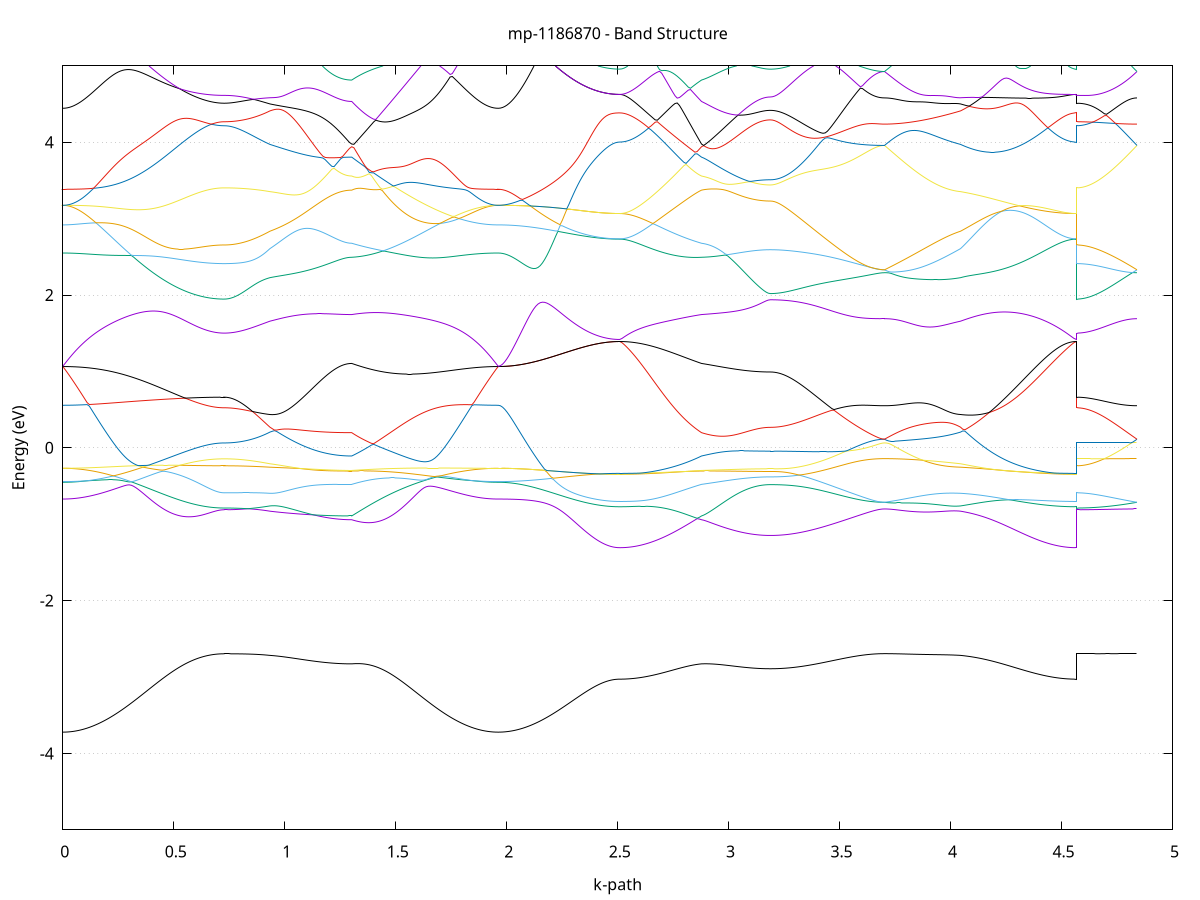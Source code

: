 set title 'mp-1186870 - Band Structure'
set xlabel 'k-path'
set ylabel 'Energy (eV)'
set grid y
set yrange [-5:5]
set terminal png size 800,600
set output 'mp-1186870_bands_gnuplot.png'
plot '-' using 1:2 with lines notitle, '-' using 1:2 with lines notitle, '-' using 1:2 with lines notitle, '-' using 1:2 with lines notitle, '-' using 1:2 with lines notitle, '-' using 1:2 with lines notitle, '-' using 1:2 with lines notitle, '-' using 1:2 with lines notitle, '-' using 1:2 with lines notitle, '-' using 1:2 with lines notitle, '-' using 1:2 with lines notitle, '-' using 1:2 with lines notitle, '-' using 1:2 with lines notitle, '-' using 1:2 with lines notitle, '-' using 1:2 with lines notitle, '-' using 1:2 with lines notitle, '-' using 1:2 with lines notitle, '-' using 1:2 with lines notitle, '-' using 1:2 with lines notitle, '-' using 1:2 with lines notitle, '-' using 1:2 with lines notitle, '-' using 1:2 with lines notitle, '-' using 1:2 with lines notitle, '-' using 1:2 with lines notitle, '-' using 1:2 with lines notitle, '-' using 1:2 with lines notitle, '-' using 1:2 with lines notitle, '-' using 1:2 with lines notitle, '-' using 1:2 with lines notitle, '-' using 1:2 with lines notitle, '-' using 1:2 with lines notitle, '-' using 1:2 with lines notitle, '-' using 1:2 with lines notitle, '-' using 1:2 with lines notitle, '-' using 1:2 with lines notitle, '-' using 1:2 with lines notitle, '-' using 1:2 with lines notitle, '-' using 1:2 with lines notitle, '-' using 1:2 with lines notitle, '-' using 1:2 with lines notitle, '-' using 1:2 with lines notitle, '-' using 1:2 with lines notitle, '-' using 1:2 with lines notitle, '-' using 1:2 with lines notitle, '-' using 1:2 with lines notitle, '-' using 1:2 with lines notitle, '-' using 1:2 with lines notitle, '-' using 1:2 with lines notitle
0.000000 -34.925037
0.009963 -34.925037
0.019926 -34.925037
0.029888 -34.925037
0.039851 -34.925037
0.049814 -34.925037
0.059777 -34.925037
0.069740 -34.925037
0.079702 -34.925037
0.089665 -34.925037
0.099628 -34.925037
0.109591 -34.925037
0.119554 -34.925037
0.129516 -34.925037
0.139479 -34.925037
0.149442 -34.925037
0.159405 -34.925037
0.169368 -34.925037
0.179331 -34.925037
0.189293 -34.925037
0.199256 -34.925037
0.209219 -34.925037
0.219182 -34.925037
0.229145 -34.925037
0.239107 -34.925037
0.249070 -34.925037
0.259033 -34.925037
0.268996 -34.925037
0.278959 -34.925037
0.288921 -34.925037
0.298884 -34.925037
0.308847 -34.925037
0.318810 -34.925037
0.328773 -34.925037
0.338735 -34.925037
0.348698 -34.925037
0.358661 -34.925037
0.368624 -34.925037
0.378587 -34.925037
0.388549 -34.925037
0.398512 -34.925037
0.408475 -34.925037
0.418438 -34.925037
0.428401 -34.925037
0.438363 -34.925037
0.448326 -34.925037
0.458289 -34.925037
0.468252 -34.925037
0.478215 -34.925037
0.488178 -34.925137
0.498140 -34.925137
0.508103 -34.925137
0.518066 -34.925137
0.528029 -34.925137
0.537992 -34.925137
0.547954 -34.925137
0.557917 -34.925137
0.567880 -34.925137
0.577843 -34.925137
0.587806 -34.925137
0.597768 -34.925137
0.607731 -34.925137
0.617694 -34.925137
0.627657 -34.925137
0.637620 -34.925137
0.647582 -34.925137
0.657545 -34.925137
0.667508 -34.925137
0.677471 -34.925137
0.687434 -34.925137
0.697396 -34.925137
0.707359 -34.925137
0.717322 -34.925137
0.727285 -34.925137
0.727285 -34.925137
0.737099 -34.925137
0.746913 -34.925137
0.756727 -34.925137
0.766541 -34.925137
0.776355 -34.925137
0.786169 -34.925137
0.795984 -34.925137
0.805798 -34.925137
0.815612 -34.925137
0.825426 -34.925137
0.835240 -34.925137
0.845054 -34.925137
0.854868 -34.925137
0.864682 -34.925137
0.874496 -34.925137
0.884310 -34.925137
0.894125 -34.925137
0.903939 -34.925137
0.913753 -34.925137
0.923567 -34.925137
0.933381 -34.925137
0.933381 -34.925137
0.943341 -34.925137
0.953302 -34.925137
0.963262 -34.925137
0.973223 -34.925137
0.983183 -34.925137
0.993144 -34.925137
1.003104 -34.925137
1.013064 -34.925137
1.023025 -34.925137
1.032985 -34.925137
1.042946 -34.925137
1.052906 -34.925137
1.062867 -34.925137
1.072827 -34.925137
1.082788 -34.925137
1.092748 -34.925137
1.102708 -34.925137
1.112669 -34.925137
1.122629 -34.925137
1.132590 -34.925137
1.142550 -34.925137
1.152511 -34.925137
1.162471 -34.925137
1.172431 -34.925137
1.182392 -34.925137
1.192352 -34.925137
1.202313 -34.925137
1.212273 -34.925137
1.222234 -34.925137
1.232194 -34.925137
1.242154 -34.925137
1.252115 -34.925137
1.262075 -34.925137
1.272036 -34.925137
1.281996 -34.925137
1.291957 -34.925137
1.301917 -34.925137
1.301917 -34.925137
1.311768 -34.925137
1.321619 -34.925137
1.331469 -34.925137
1.341320 -34.925137
1.351171 -34.925137
1.361022 -34.925137
1.370872 -34.925137
1.380723 -34.925137
1.390574 -34.925137
1.400425 -34.925137
1.410275 -34.925137
1.420126 -34.925137
1.429977 -34.925137
1.439828 -34.925137
1.449678 -34.925137
1.459529 -34.925137
1.469380 -34.925137
1.479231 -34.925137
1.489081 -34.925137
1.498932 -34.925137
1.508783 -34.925137
1.518634 -34.925137
1.528484 -34.925137
1.538335 -34.925137
1.548186 -34.925137
1.558037 -34.925137
1.567887 -34.925137
1.577738 -34.925137
1.587589 -34.925137
1.597439 -34.925137
1.607290 -34.925137
1.617141 -34.925137
1.626992 -34.925137
1.636842 -34.925037
1.646693 -34.925037
1.656544 -34.925037
1.666395 -34.925037
1.676245 -34.925037
1.686096 -34.925037
1.695947 -34.925037
1.705798 -34.925037
1.715648 -34.925037
1.725499 -34.925037
1.735350 -34.925037
1.745201 -34.925037
1.755051 -34.925037
1.764902 -34.925037
1.774753 -34.925037
1.784604 -34.925037
1.794454 -34.925037
1.804305 -34.925037
1.814156 -34.925037
1.824007 -34.925037
1.833857 -34.925037
1.843708 -34.925037
1.853559 -34.925037
1.863410 -34.925037
1.873260 -34.925037
1.883111 -34.925037
1.892962 -34.925037
1.902813 -34.925037
1.912663 -34.925037
1.922514 -34.925037
1.932365 -34.925037
1.942216 -34.925037
1.952066 -34.925037
1.961917 -34.925037
1.961917 -34.925037
1.971872 -34.925037
1.981827 -34.925037
1.991782 -34.925037
2.001737 -34.925037
2.011692 -34.925037
2.021647 -34.925037
2.031602 -34.925037
2.041557 -34.925037
2.051512 -34.925037
2.061467 -34.925037
2.071422 -34.925037
2.081377 -34.925037
2.091332 -34.925037
2.101287 -34.925037
2.111242 -34.925037
2.121196 -34.925037
2.131151 -34.925037
2.141106 -34.925037
2.151061 -34.925037
2.161016 -34.925037
2.170971 -34.925037
2.180926 -34.925037
2.190881 -34.925037
2.200836 -34.925037
2.210791 -34.925037
2.220746 -34.925037
2.230701 -34.925037
2.240656 -34.925037
2.250611 -34.925037
2.260566 -34.925037
2.270521 -34.925037
2.280476 -34.925037
2.290431 -34.925037
2.300386 -34.925037
2.310341 -34.925037
2.320296 -34.925037
2.330251 -34.925037
2.340206 -34.925037
2.350161 -34.925037
2.360116 -34.925037
2.370070 -34.925037
2.380025 -34.925037
2.389980 -34.925037
2.399935 -34.925037
2.409890 -34.925037
2.419845 -34.925037
2.429800 -34.925037
2.439755 -34.925037
2.449710 -34.925037
2.459665 -34.925037
2.469620 -34.925037
2.479575 -34.925037
2.489530 -34.925037
2.499485 -34.925037
2.509440 -34.925037
2.509440 -34.925037
2.519400 -34.925037
2.529361 -34.925037
2.539321 -34.925037
2.549282 -34.925037
2.559242 -34.925037
2.569203 -34.925037
2.579163 -34.925037
2.589123 -34.925037
2.599084 -34.925037
2.609044 -34.925037
2.619005 -34.925037
2.628965 -34.925037
2.638926 -34.925037
2.648886 -34.925037
2.658846 -34.925037
2.668807 -34.925037
2.678767 -34.925037
2.688728 -34.925037
2.698688 -34.925037
2.708649 -34.925037
2.718609 -34.925037
2.728569 -34.925037
2.738530 -34.925037
2.748490 -34.925037
2.758451 -34.925037
2.768411 -34.925037
2.778372 -34.925037
2.788332 -34.925037
2.798293 -34.925037
2.808253 -34.925037
2.818213 -34.925037
2.828174 -34.925037
2.838134 -34.925037
2.848095 -34.925137
2.858055 -34.925137
2.868016 -34.925137
2.877976 -34.925137
2.877976 -34.925137
2.887668 -34.925137
2.897359 -34.925137
2.907051 -34.925137
2.916743 -34.925137
2.926434 -34.925137
2.936126 -34.925137
2.945818 -34.925137
2.955510 -34.925137
2.965201 -34.925137
2.974893 -34.925137
2.984585 -34.925137
2.994276 -34.925137
3.003968 -34.925137
3.013660 -34.925137
3.023351 -34.925137
3.033043 -34.925137
3.042735 -34.925137
3.052426 -34.925137
3.062118 -34.925137
3.071810 -34.925137
3.081501 -34.925137
3.091193 -34.925137
3.100885 -34.925137
3.110577 -34.925137
3.120268 -34.925137
3.129960 -34.925137
3.139652 -34.925137
3.149343 -34.925137
3.159035 -34.925137
3.168727 -34.925137
3.178418 -34.925137
3.188110 -34.925137
3.188110 -34.925137
3.198000 -34.925137
3.207890 -34.925137
3.217779 -34.925137
3.227669 -34.925137
3.237559 -34.925137
3.247449 -34.925137
3.257338 -34.925137
3.267228 -34.925137
3.277118 -34.925137
3.287008 -34.925137
3.296898 -34.925137
3.306787 -34.925137
3.316677 -34.925137
3.326567 -34.925137
3.336457 -34.925137
3.346346 -34.925137
3.356236 -34.925137
3.366126 -34.925137
3.376016 -34.925137
3.385905 -34.925137
3.395795 -34.925137
3.405685 -34.925137
3.415575 -34.925137
3.425465 -34.925137
3.435354 -34.925137
3.445244 -34.925137
3.455134 -34.925137
3.465024 -34.925137
3.474913 -34.925137
3.484803 -34.925137
3.494693 -34.925137
3.504583 -34.925137
3.514472 -34.925137
3.524362 -34.925137
3.534252 -34.925137
3.544142 -34.925137
3.554032 -34.925137
3.563921 -34.925137
3.573811 -34.925137
3.583701 -34.925137
3.593591 -34.925137
3.603480 -34.925137
3.613370 -34.925137
3.623260 -34.925137
3.633150 -34.925137
3.643039 -34.925137
3.652929 -34.925137
3.662819 -34.925137
3.672709 -34.925137
3.682599 -34.925137
3.692488 -34.925137
3.702378 -34.925137
3.702378 -34.925137
3.712169 -34.925137
3.721959 -34.925137
3.731750 -34.925137
3.741540 -34.925137
3.751331 -34.925137
3.761121 -34.925137
3.770912 -34.925137
3.780702 -34.925137
3.790493 -34.925137
3.800283 -34.925137
3.810074 -34.925137
3.819864 -34.925137
3.829655 -34.925137
3.839445 -34.925137
3.849236 -34.925137
3.859026 -34.925137
3.868817 -34.925137
3.878607 -34.925137
3.888398 -34.925137
3.898188 -34.925137
3.907979 -34.925137
3.917769 -34.925137
3.927560 -34.925137
3.937350 -34.925137
3.947140 -34.925137
3.956931 -34.925137
3.966721 -34.925137
3.976512 -34.925137
3.986302 -34.925137
3.996093 -34.925137
4.005883 -34.925137
4.015674 -34.925137
4.025464 -34.925137
4.035255 -34.925137
4.045045 -34.925137
4.045045 -34.925137
4.054879 -34.925137
4.064713 -34.925137
4.074547 -34.925137
4.084380 -34.925037
4.094214 -34.925037
4.104048 -34.925037
4.113882 -34.925037
4.123715 -34.925037
4.133549 -34.925037
4.143383 -34.925037
4.153217 -34.925037
4.163050 -34.925037
4.172884 -34.925037
4.182718 -34.925037
4.192552 -34.925037
4.202385 -34.925037
4.212219 -34.925037
4.222053 -34.925037
4.231887 -34.925037
4.241720 -34.925037
4.251554 -34.925037
4.261388 -34.925037
4.271222 -34.925037
4.281055 -34.925037
4.290889 -34.925037
4.300723 -34.925037
4.310557 -34.925037
4.320390 -34.925037
4.330224 -34.925037
4.340058 -34.925037
4.349892 -34.925037
4.359725 -34.925037
4.369559 -34.925037
4.379393 -34.925037
4.389227 -34.925037
4.399060 -34.925037
4.408894 -34.925037
4.418728 -34.925037
4.428562 -34.925037
4.438395 -34.925037
4.448229 -34.925037
4.458063 -34.925037
4.467897 -34.925037
4.477730 -34.925037
4.487564 -34.925037
4.497398 -34.925037
4.507232 -34.925037
4.517065 -34.925037
4.526899 -34.925037
4.536733 -34.925037
4.546567 -34.925037
4.556400 -34.925037
4.566234 -34.925037
4.566234 -34.925137
4.576011 -34.925137
4.585789 -34.925137
4.595566 -34.925137
4.605343 -34.925137
4.615120 -34.925137
4.624897 -34.925137
4.634675 -34.925137
4.644452 -34.925137
4.654229 -34.925137
4.664006 -34.925137
4.673783 -34.925137
4.683561 -34.925137
4.693338 -34.925137
4.703115 -34.925137
4.712892 -34.925137
4.722669 -34.925137
4.732446 -34.925137
4.742224 -34.925137
4.752001 -34.925137
4.761778 -34.925137
4.771555 -34.925137
4.781332 -34.925137
4.791110 -34.925137
4.800887 -34.925137
4.810664 -34.925137
4.820441 -34.925137
4.830218 -34.925137
4.839996 -34.925137
e
0.000000 -34.925037
0.009963 -34.925037
0.019926 -34.925037
0.029888 -34.925037
0.039851 -34.925037
0.049814 -34.925037
0.059777 -34.925037
0.069740 -34.925037
0.079702 -34.925037
0.089665 -34.925037
0.099628 -34.925037
0.109591 -34.925037
0.119554 -34.925037
0.129516 -34.925037
0.139479 -34.925037
0.149442 -34.925037
0.159405 -34.925037
0.169368 -34.925037
0.179331 -34.925037
0.189293 -34.925037
0.199256 -34.925037
0.209219 -34.925037
0.219182 -34.925037
0.229145 -34.925037
0.239107 -34.925037
0.249070 -34.925037
0.259033 -34.925037
0.268996 -34.925037
0.278959 -34.925037
0.288921 -34.925037
0.298884 -34.925037
0.308847 -34.925037
0.318810 -34.925037
0.328773 -34.925037
0.338735 -34.925037
0.348698 -34.925037
0.358661 -34.925037
0.368624 -34.925037
0.378587 -34.925037
0.388549 -34.925037
0.398512 -34.925037
0.408475 -34.925037
0.418438 -34.925037
0.428401 -34.925037
0.438363 -34.925037
0.448326 -34.925037
0.458289 -34.925037
0.468252 -34.925037
0.478215 -34.925037
0.488178 -34.925037
0.498140 -34.925037
0.508103 -34.925037
0.518066 -34.925037
0.528029 -34.925037
0.537992 -34.925037
0.547954 -34.925037
0.557917 -34.925037
0.567880 -34.925137
0.577843 -34.925137
0.587806 -34.925137
0.597768 -34.925137
0.607731 -34.925137
0.617694 -34.925137
0.627657 -34.925137
0.637620 -34.925137
0.647582 -34.925137
0.657545 -34.925137
0.667508 -34.925137
0.677471 -34.925137
0.687434 -34.925137
0.697396 -34.925137
0.707359 -34.925137
0.717322 -34.925137
0.727285 -34.925137
0.727285 -34.925137
0.737099 -34.925137
0.746913 -34.925137
0.756727 -34.925137
0.766541 -34.925137
0.776355 -34.925137
0.786169 -34.925137
0.795984 -34.925137
0.805798 -34.925137
0.815612 -34.925137
0.825426 -34.925137
0.835240 -34.925137
0.845054 -34.925137
0.854868 -34.925137
0.864682 -34.925137
0.874496 -34.925037
0.884310 -34.925037
0.894125 -34.925037
0.903939 -34.925037
0.913753 -34.925037
0.923567 -34.925037
0.933381 -34.925037
0.933381 -34.925037
0.943341 -34.925037
0.953302 -34.925037
0.963262 -34.925037
0.973223 -34.925037
0.983183 -34.925037
0.993144 -34.925037
1.003104 -34.925037
1.013064 -34.925037
1.023025 -34.925037
1.032985 -34.925037
1.042946 -34.925037
1.052906 -34.925037
1.062867 -34.925037
1.072827 -34.925037
1.082788 -34.925037
1.092748 -34.925037
1.102708 -34.925037
1.112669 -34.925037
1.122629 -34.925037
1.132590 -34.925037
1.142550 -34.925037
1.152511 -34.925037
1.162471 -34.925037
1.172431 -34.925037
1.182392 -34.925037
1.192352 -34.925037
1.202313 -34.925037
1.212273 -34.925037
1.222234 -34.925037
1.232194 -34.925037
1.242154 -34.925037
1.252115 -34.925037
1.262075 -34.925037
1.272036 -34.925037
1.281996 -34.925037
1.291957 -34.925037
1.301917 -34.925037
1.301917 -34.925037
1.311768 -34.925037
1.321619 -34.925037
1.331469 -34.925037
1.341320 -34.925037
1.351171 -34.925037
1.361022 -34.925037
1.370872 -34.925037
1.380723 -34.925037
1.390574 -34.925037
1.400425 -34.925037
1.410275 -34.925037
1.420126 -34.925037
1.429977 -34.925037
1.439828 -34.925037
1.449678 -34.925037
1.459529 -34.925037
1.469380 -34.925037
1.479231 -34.925037
1.489081 -34.925037
1.498932 -34.925037
1.508783 -34.925037
1.518634 -34.925037
1.528484 -34.925037
1.538335 -34.925037
1.548186 -34.925037
1.558037 -34.925037
1.567887 -34.925037
1.577738 -34.925037
1.587589 -34.925037
1.597439 -34.925037
1.607290 -34.925037
1.617141 -34.925037
1.626992 -34.925037
1.636842 -34.925037
1.646693 -34.925037
1.656544 -34.925037
1.666395 -34.925037
1.676245 -34.925037
1.686096 -34.925037
1.695947 -34.925037
1.705798 -34.925037
1.715648 -34.925037
1.725499 -34.925037
1.735350 -34.925037
1.745201 -34.925037
1.755051 -34.925037
1.764902 -34.925037
1.774753 -34.925037
1.784604 -34.925037
1.794454 -34.925037
1.804305 -34.925037
1.814156 -34.925037
1.824007 -34.925037
1.833857 -34.925037
1.843708 -34.925037
1.853559 -34.925037
1.863410 -34.925037
1.873260 -34.925037
1.883111 -34.925037
1.892962 -34.925037
1.902813 -34.925037
1.912663 -34.925037
1.922514 -34.925037
1.932365 -34.925037
1.942216 -34.925037
1.952066 -34.925037
1.961917 -34.925037
1.961917 -34.925037
1.971872 -34.925037
1.981827 -34.925037
1.991782 -34.925037
2.001737 -34.925037
2.011692 -34.925037
2.021647 -34.925037
2.031602 -34.925037
2.041557 -34.925037
2.051512 -34.925037
2.061467 -34.925037
2.071422 -34.925037
2.081377 -34.925037
2.091332 -34.925037
2.101287 -34.925037
2.111242 -34.925037
2.121196 -34.925037
2.131151 -34.925037
2.141106 -34.925037
2.151061 -34.925037
2.161016 -34.925037
2.170971 -34.925037
2.180926 -34.925037
2.190881 -34.925037
2.200836 -34.925037
2.210791 -34.925037
2.220746 -34.925037
2.230701 -34.925037
2.240656 -34.925037
2.250611 -34.925037
2.260566 -34.925037
2.270521 -34.925037
2.280476 -34.925037
2.290431 -34.925037
2.300386 -34.925037
2.310341 -34.925037
2.320296 -34.925037
2.330251 -34.925037
2.340206 -34.925037
2.350161 -34.925037
2.360116 -34.925037
2.370070 -34.925037
2.380025 -34.925037
2.389980 -34.925037
2.399935 -34.925037
2.409890 -34.925037
2.419845 -34.925037
2.429800 -34.925037
2.439755 -34.925037
2.449710 -34.925037
2.459665 -34.925037
2.469620 -34.925037
2.479575 -34.925037
2.489530 -34.925037
2.499485 -34.925037
2.509440 -34.925037
2.509440 -34.925037
2.519400 -34.925037
2.529361 -34.925037
2.539321 -34.925037
2.549282 -34.925037
2.559242 -34.925037
2.569203 -34.925037
2.579163 -34.925037
2.589123 -34.925037
2.599084 -34.925037
2.609044 -34.925037
2.619005 -34.925037
2.628965 -34.925037
2.638926 -34.925037
2.648886 -34.925037
2.658846 -34.925037
2.668807 -34.925037
2.678767 -34.925037
2.688728 -34.925037
2.698688 -34.925037
2.708649 -34.925037
2.718609 -34.925037
2.728569 -34.925037
2.738530 -34.925037
2.748490 -34.925037
2.758451 -34.925037
2.768411 -34.925037
2.778372 -34.925037
2.788332 -34.925037
2.798293 -34.925037
2.808253 -34.925037
2.818213 -34.925037
2.828174 -34.925037
2.838134 -34.925037
2.848095 -34.925037
2.858055 -34.925037
2.868016 -34.925037
2.877976 -34.925037
2.877976 -34.925037
2.887668 -34.925037
2.897359 -34.925037
2.907051 -34.925037
2.916743 -34.925037
2.926434 -34.925037
2.936126 -34.925037
2.945818 -34.925037
2.955510 -34.925037
2.965201 -34.925037
2.974893 -34.925037
2.984585 -34.925037
2.994276 -34.925037
3.003968 -34.925037
3.013660 -34.925037
3.023351 -34.925037
3.033043 -34.925037
3.042735 -34.925037
3.052426 -34.925037
3.062118 -34.925037
3.071810 -34.925037
3.081501 -34.925037
3.091193 -34.925037
3.100885 -34.925037
3.110577 -34.925037
3.120268 -34.925037
3.129960 -34.925037
3.139652 -34.925037
3.149343 -34.925037
3.159035 -34.925037
3.168727 -34.925037
3.178418 -34.925037
3.188110 -34.925037
3.188110 -34.925037
3.198000 -34.925037
3.207890 -34.925037
3.217779 -34.925037
3.227669 -34.925037
3.237559 -34.925037
3.247449 -34.925037
3.257338 -34.925037
3.267228 -34.925037
3.277118 -34.925037
3.287008 -34.925037
3.296898 -34.925037
3.306787 -34.925037
3.316677 -34.925037
3.326567 -34.925037
3.336457 -34.925037
3.346346 -34.925037
3.356236 -34.925037
3.366126 -34.925037
3.376016 -34.925037
3.385905 -34.925037
3.395795 -34.925037
3.405685 -34.925037
3.415575 -34.925037
3.425465 -34.925037
3.435354 -34.925037
3.445244 -34.925037
3.455134 -34.925037
3.465024 -34.925037
3.474913 -34.925037
3.484803 -34.925037
3.494693 -34.925037
3.504583 -34.925037
3.514472 -34.925037
3.524362 -34.925037
3.534252 -34.925037
3.544142 -34.925037
3.554032 -34.925037
3.563921 -34.925037
3.573811 -34.925137
3.583701 -34.925137
3.593591 -34.925137
3.603480 -34.925137
3.613370 -34.925137
3.623260 -34.925137
3.633150 -34.925137
3.643039 -34.925137
3.652929 -34.925137
3.662819 -34.925137
3.672709 -34.925137
3.682599 -34.925137
3.692488 -34.925137
3.702378 -34.925137
3.702378 -34.925137
3.712169 -34.925137
3.721959 -34.925137
3.731750 -34.925137
3.741540 -34.925137
3.751331 -34.925137
3.761121 -34.925137
3.770912 -34.925137
3.780702 -34.925137
3.790493 -34.925137
3.800283 -34.925137
3.810074 -34.925137
3.819864 -34.925137
3.829655 -34.925137
3.839445 -34.925137
3.849236 -34.925137
3.859026 -34.925137
3.868817 -34.925137
3.878607 -34.925137
3.888398 -34.925137
3.898188 -34.925137
3.907979 -34.925137
3.917769 -34.925137
3.927560 -34.925137
3.937350 -34.925137
3.947140 -34.925137
3.956931 -34.925137
3.966721 -34.925137
3.976512 -34.925037
3.986302 -34.925037
3.996093 -34.925037
4.005883 -34.925037
4.015674 -34.925037
4.025464 -34.925037
4.035255 -34.925037
4.045045 -34.925037
4.045045 -34.925037
4.054879 -34.925037
4.064713 -34.925037
4.074547 -34.925037
4.084380 -34.925037
4.094214 -34.925037
4.104048 -34.925037
4.113882 -34.925037
4.123715 -34.925037
4.133549 -34.925037
4.143383 -34.925037
4.153217 -34.925037
4.163050 -34.925037
4.172884 -34.925037
4.182718 -34.925037
4.192552 -34.925037
4.202385 -34.925037
4.212219 -34.925037
4.222053 -34.925037
4.231887 -34.925037
4.241720 -34.925037
4.251554 -34.925037
4.261388 -34.925037
4.271222 -34.925037
4.281055 -34.925037
4.290889 -34.925037
4.300723 -34.925037
4.310557 -34.925037
4.320390 -34.925037
4.330224 -34.925037
4.340058 -34.925037
4.349892 -34.925037
4.359725 -34.925037
4.369559 -34.925037
4.379393 -34.925037
4.389227 -34.925037
4.399060 -34.925037
4.408894 -34.925037
4.418728 -34.925037
4.428562 -34.925037
4.438395 -34.925037
4.448229 -34.925037
4.458063 -34.925037
4.467897 -34.925037
4.477730 -34.925037
4.487564 -34.925037
4.497398 -34.925037
4.507232 -34.925037
4.517065 -34.925037
4.526899 -34.925037
4.536733 -34.925037
4.546567 -34.925037
4.556400 -34.925037
4.566234 -34.925037
4.566234 -34.925137
4.576011 -34.925137
4.585789 -34.925137
4.595566 -34.925137
4.605343 -34.925137
4.615120 -34.925137
4.624897 -34.925137
4.634675 -34.925137
4.644452 -34.925137
4.654229 -34.925137
4.664006 -34.925137
4.673783 -34.925137
4.683561 -34.925137
4.693338 -34.925137
4.703115 -34.925137
4.712892 -34.925137
4.722669 -34.925137
4.732446 -34.925137
4.742224 -34.925137
4.752001 -34.925137
4.761778 -34.925137
4.771555 -34.925137
4.781332 -34.925137
4.791110 -34.925137
4.800887 -34.925137
4.810664 -34.925137
4.820441 -34.925137
4.830218 -34.925137
4.839996 -34.925137
e
0.000000 -34.882037
0.009963 -34.882037
0.019926 -34.882037
0.029888 -34.882037
0.039851 -34.882037
0.049814 -34.882037
0.059777 -34.882037
0.069740 -34.882037
0.079702 -34.882037
0.089665 -34.882037
0.099628 -34.882037
0.109591 -34.882037
0.119554 -34.882037
0.129516 -34.882037
0.139479 -34.882037
0.149442 -34.882037
0.159405 -34.882037
0.169368 -34.882037
0.179331 -34.882037
0.189293 -34.882037
0.199256 -34.882037
0.209219 -34.882037
0.219182 -34.882037
0.229145 -34.882037
0.239107 -34.882037
0.249070 -34.882037
0.259033 -34.882037
0.268996 -34.882037
0.278959 -34.882037
0.288921 -34.882037
0.298884 -34.882037
0.308847 -34.882037
0.318810 -34.882037
0.328773 -34.882037
0.338735 -34.882037
0.348698 -34.882037
0.358661 -34.882037
0.368624 -34.882037
0.378587 -34.882037
0.388549 -34.882037
0.398512 -34.882037
0.408475 -34.882037
0.418438 -34.882037
0.428401 -34.882037
0.438363 -34.882037
0.448326 -34.882037
0.458289 -34.882037
0.468252 -34.882037
0.478215 -34.882037
0.488178 -34.882037
0.498140 -34.882037
0.508103 -34.882037
0.518066 -34.882037
0.528029 -34.882037
0.537992 -34.882037
0.547954 -34.882037
0.557917 -34.882037
0.567880 -34.882037
0.577843 -34.882037
0.587806 -34.882037
0.597768 -34.882037
0.607731 -34.882037
0.617694 -34.882037
0.627657 -34.882037
0.637620 -34.882037
0.647582 -34.882037
0.657545 -34.882037
0.667508 -34.882037
0.677471 -34.882037
0.687434 -34.882037
0.697396 -34.882037
0.707359 -34.882037
0.717322 -34.882037
0.727285 -34.882037
0.727285 -34.882037
0.737099 -34.882037
0.746913 -34.882037
0.756727 -34.882037
0.766541 -34.882037
0.776355 -34.882037
0.786169 -34.882037
0.795984 -34.882037
0.805798 -34.882037
0.815612 -34.882037
0.825426 -34.882037
0.835240 -34.882037
0.845054 -34.882037
0.854868 -34.882037
0.864682 -34.882037
0.874496 -34.882037
0.884310 -34.882037
0.894125 -34.882037
0.903939 -34.882037
0.913753 -34.882037
0.923567 -34.882037
0.933381 -34.882037
0.933381 -34.882037
0.943341 -34.882037
0.953302 -34.882037
0.963262 -34.882037
0.973223 -34.882037
0.983183 -34.882037
0.993144 -34.882037
1.003104 -34.882037
1.013064 -34.882037
1.023025 -34.882037
1.032985 -34.882037
1.042946 -34.882037
1.052906 -34.882037
1.062867 -34.882037
1.072827 -34.882037
1.082788 -34.882037
1.092748 -34.882037
1.102708 -34.882037
1.112669 -34.882037
1.122629 -34.882037
1.132590 -34.882037
1.142550 -34.882037
1.152511 -34.882037
1.162471 -34.882037
1.172431 -34.882037
1.182392 -34.882037
1.192352 -34.882037
1.202313 -34.882037
1.212273 -34.882037
1.222234 -34.882037
1.232194 -34.882037
1.242154 -34.882037
1.252115 -34.882037
1.262075 -34.882037
1.272036 -34.882037
1.281996 -34.882037
1.291957 -34.882037
1.301917 -34.882037
1.301917 -34.882037
1.311768 -34.882037
1.321619 -34.882037
1.331469 -34.882037
1.341320 -34.882037
1.351171 -34.882037
1.361022 -34.882037
1.370872 -34.882037
1.380723 -34.882037
1.390574 -34.882037
1.400425 -34.882037
1.410275 -34.882037
1.420126 -34.882037
1.429977 -34.882037
1.439828 -34.882037
1.449678 -34.882037
1.459529 -34.882037
1.469380 -34.882037
1.479231 -34.882037
1.489081 -34.882037
1.498932 -34.882037
1.508783 -34.882037
1.518634 -34.882037
1.528484 -34.882037
1.538335 -34.882037
1.548186 -34.882037
1.558037 -34.882037
1.567887 -34.882037
1.577738 -34.882037
1.587589 -34.882037
1.597439 -34.882037
1.607290 -34.882037
1.617141 -34.882037
1.626992 -34.882037
1.636842 -34.882037
1.646693 -34.882037
1.656544 -34.882037
1.666395 -34.882037
1.676245 -34.882037
1.686096 -34.882037
1.695947 -34.882037
1.705798 -34.882037
1.715648 -34.882037
1.725499 -34.882037
1.735350 -34.882037
1.745201 -34.882037
1.755051 -34.882037
1.764902 -34.882037
1.774753 -34.882037
1.784604 -34.882037
1.794454 -34.882037
1.804305 -34.882037
1.814156 -34.882037
1.824007 -34.882037
1.833857 -34.882037
1.843708 -34.882037
1.853559 -34.882037
1.863410 -34.882037
1.873260 -34.882037
1.883111 -34.882037
1.892962 -34.882037
1.902813 -34.882037
1.912663 -34.882037
1.922514 -34.882037
1.932365 -34.882037
1.942216 -34.882037
1.952066 -34.882037
1.961917 -34.882037
1.961917 -34.882037
1.971872 -34.882037
1.981827 -34.882037
1.991782 -34.882037
2.001737 -34.882037
2.011692 -34.882037
2.021647 -34.882037
2.031602 -34.882037
2.041557 -34.882037
2.051512 -34.882037
2.061467 -34.882037
2.071422 -34.882037
2.081377 -34.882037
2.091332 -34.882037
2.101287 -34.882037
2.111242 -34.882037
2.121196 -34.882037
2.131151 -34.882037
2.141106 -34.882037
2.151061 -34.882037
2.161016 -34.882037
2.170971 -34.882037
2.180926 -34.882037
2.190881 -34.882037
2.200836 -34.882037
2.210791 -34.882037
2.220746 -34.882037
2.230701 -34.882037
2.240656 -34.882037
2.250611 -34.882037
2.260566 -34.882037
2.270521 -34.882037
2.280476 -34.882037
2.290431 -34.882037
2.300386 -34.882037
2.310341 -34.882037
2.320296 -34.882037
2.330251 -34.882037
2.340206 -34.882037
2.350161 -34.882037
2.360116 -34.882037
2.370070 -34.882037
2.380025 -34.882037
2.389980 -34.882037
2.399935 -34.882037
2.409890 -34.882037
2.419845 -34.882037
2.429800 -34.882037
2.439755 -34.882037
2.449710 -34.882037
2.459665 -34.882037
2.469620 -34.882037
2.479575 -34.882037
2.489530 -34.882037
2.499485 -34.882037
2.509440 -34.882037
2.509440 -34.882037
2.519400 -34.882037
2.529361 -34.882037
2.539321 -34.882037
2.549282 -34.882037
2.559242 -34.882037
2.569203 -34.882037
2.579163 -34.882037
2.589123 -34.882037
2.599084 -34.882037
2.609044 -34.882037
2.619005 -34.882037
2.628965 -34.882037
2.638926 -34.882037
2.648886 -34.882037
2.658846 -34.882037
2.668807 -34.882037
2.678767 -34.882037
2.688728 -34.882037
2.698688 -34.882037
2.708649 -34.882037
2.718609 -34.882037
2.728569 -34.882037
2.738530 -34.882037
2.748490 -34.882037
2.758451 -34.882037
2.768411 -34.882037
2.778372 -34.882037
2.788332 -34.882037
2.798293 -34.882037
2.808253 -34.882037
2.818213 -34.882037
2.828174 -34.882037
2.838134 -34.882037
2.848095 -34.882037
2.858055 -34.882037
2.868016 -34.882037
2.877976 -34.882037
2.877976 -34.882037
2.887668 -34.882037
2.897359 -34.882037
2.907051 -34.882037
2.916743 -34.882037
2.926434 -34.882037
2.936126 -34.882037
2.945818 -34.882037
2.955510 -34.882037
2.965201 -34.882037
2.974893 -34.882037
2.984585 -34.882037
2.994276 -34.882037
3.003968 -34.882037
3.013660 -34.882037
3.023351 -34.882037
3.033043 -34.882037
3.042735 -34.882037
3.052426 -34.882037
3.062118 -34.882037
3.071810 -34.882037
3.081501 -34.882037
3.091193 -34.882037
3.100885 -34.882037
3.110577 -34.882037
3.120268 -34.882037
3.129960 -34.882037
3.139652 -34.882037
3.149343 -34.882037
3.159035 -34.882037
3.168727 -34.882037
3.178418 -34.882037
3.188110 -34.882037
3.188110 -34.882037
3.198000 -34.882037
3.207890 -34.882037
3.217779 -34.882037
3.227669 -34.882037
3.237559 -34.882037
3.247449 -34.882037
3.257338 -34.882037
3.267228 -34.882037
3.277118 -34.882037
3.287008 -34.882037
3.296898 -34.882037
3.306787 -34.882037
3.316677 -34.882037
3.326567 -34.882037
3.336457 -34.882037
3.346346 -34.882037
3.356236 -34.882037
3.366126 -34.882037
3.376016 -34.882037
3.385905 -34.882037
3.395795 -34.882037
3.405685 -34.882037
3.415575 -34.882037
3.425465 -34.882037
3.435354 -34.882037
3.445244 -34.882037
3.455134 -34.882037
3.465024 -34.882037
3.474913 -34.882037
3.484803 -34.882037
3.494693 -34.882037
3.504583 -34.882037
3.514472 -34.882037
3.524362 -34.882037
3.534252 -34.882037
3.544142 -34.882037
3.554032 -34.882037
3.563921 -34.882037
3.573811 -34.882037
3.583701 -34.882037
3.593591 -34.882037
3.603480 -34.882037
3.613370 -34.882037
3.623260 -34.882037
3.633150 -34.882037
3.643039 -34.882037
3.652929 -34.882037
3.662819 -34.882037
3.672709 -34.882037
3.682599 -34.882037
3.692488 -34.882037
3.702378 -34.882037
3.702378 -34.882037
3.712169 -34.882037
3.721959 -34.882037
3.731750 -34.882037
3.741540 -34.882037
3.751331 -34.882037
3.761121 -34.882037
3.770912 -34.882037
3.780702 -34.882037
3.790493 -34.882037
3.800283 -34.882037
3.810074 -34.882037
3.819864 -34.882037
3.829655 -34.882037
3.839445 -34.882037
3.849236 -34.882037
3.859026 -34.882037
3.868817 -34.882037
3.878607 -34.882037
3.888398 -34.882037
3.898188 -34.882037
3.907979 -34.882037
3.917769 -34.882037
3.927560 -34.882037
3.937350 -34.882037
3.947140 -34.882037
3.956931 -34.882037
3.966721 -34.882037
3.976512 -34.882037
3.986302 -34.882037
3.996093 -34.882037
4.005883 -34.882037
4.015674 -34.882037
4.025464 -34.882037
4.035255 -34.882037
4.045045 -34.882037
4.045045 -34.882037
4.054879 -34.882037
4.064713 -34.882037
4.074547 -34.882037
4.084380 -34.882037
4.094214 -34.882037
4.104048 -34.882037
4.113882 -34.882037
4.123715 -34.882037
4.133549 -34.882037
4.143383 -34.882037
4.153217 -34.882037
4.163050 -34.882037
4.172884 -34.882037
4.182718 -34.882037
4.192552 -34.882037
4.202385 -34.882037
4.212219 -34.882037
4.222053 -34.882037
4.231887 -34.882037
4.241720 -34.882037
4.251554 -34.882037
4.261388 -34.882037
4.271222 -34.882037
4.281055 -34.882037
4.290889 -34.882037
4.300723 -34.882037
4.310557 -34.882037
4.320390 -34.882037
4.330224 -34.882037
4.340058 -34.882037
4.349892 -34.882037
4.359725 -34.882037
4.369559 -34.882037
4.379393 -34.882037
4.389227 -34.882037
4.399060 -34.882037
4.408894 -34.882037
4.418728 -34.882037
4.428562 -34.882037
4.438395 -34.882037
4.448229 -34.882037
4.458063 -34.882037
4.467897 -34.882037
4.477730 -34.882037
4.487564 -34.882037
4.497398 -34.882037
4.507232 -34.882037
4.517065 -34.882037
4.526899 -34.882037
4.536733 -34.882037
4.546567 -34.882037
4.556400 -34.882037
4.566234 -34.882037
4.566234 -34.882037
4.576011 -34.882037
4.585789 -34.882037
4.595566 -34.882037
4.605343 -34.882037
4.615120 -34.882037
4.624897 -34.882037
4.634675 -34.882037
4.644452 -34.882037
4.654229 -34.882037
4.664006 -34.882037
4.673783 -34.882037
4.683561 -34.882037
4.693338 -34.882037
4.703115 -34.882037
4.712892 -34.882037
4.722669 -34.882037
4.732446 -34.882037
4.742224 -34.881937
4.752001 -34.882037
4.761778 -34.882037
4.771555 -34.882037
4.781332 -34.882037
4.791110 -34.882037
4.800887 -34.882037
4.810664 -34.882037
4.820441 -34.882037
4.830218 -34.882037
4.839996 -34.882037
e
0.000000 -28.517437
0.009963 -28.517437
0.019926 -28.517437
0.029888 -28.517437
0.039851 -28.517437
0.049814 -28.517437
0.059777 -28.517437
0.069740 -28.517337
0.079702 -28.517337
0.089665 -28.517337
0.099628 -28.517337
0.109591 -28.517237
0.119554 -28.517237
0.129516 -28.517237
0.139479 -28.517237
0.149442 -28.517137
0.159405 -28.517137
0.169368 -28.517037
0.179331 -28.517037
0.189293 -28.517037
0.199256 -28.516937
0.209219 -28.516937
0.219182 -28.516837
0.229145 -28.516837
0.239107 -28.516737
0.249070 -28.516737
0.259033 -28.516637
0.268996 -28.516637
0.278959 -28.516537
0.288921 -28.516537
0.298884 -28.516437
0.308847 -28.516437
0.318810 -28.516337
0.328773 -28.516337
0.338735 -28.516237
0.348698 -28.516237
0.358661 -28.516137
0.368624 -28.516037
0.378587 -28.516037
0.388549 -28.515937
0.398512 -28.515937
0.408475 -28.515837
0.418438 -28.515837
0.428401 -28.515737
0.438363 -28.515737
0.448326 -28.515637
0.458289 -28.515637
0.468252 -28.515537
0.478215 -28.515537
0.488178 -28.515437
0.498140 -28.515437
0.508103 -28.515337
0.518066 -28.515337
0.528029 -28.515237
0.537992 -28.515237
0.547954 -28.515137
0.557917 -28.515137
0.567880 -28.515137
0.577843 -28.515137
0.587806 -28.515037
0.597768 -28.515037
0.607731 -28.515037
0.617694 -28.514937
0.627657 -28.514937
0.637620 -28.514937
0.647582 -28.514937
0.657545 -28.514937
0.667508 -28.514837
0.677471 -28.514837
0.687434 -28.514837
0.697396 -28.514837
0.707359 -28.514837
0.717322 -28.514837
0.727285 -28.514837
0.727285 -28.514837
0.737099 -28.514837
0.746913 -28.514837
0.756727 -28.514837
0.766541 -28.514837
0.776355 -28.514837
0.786169 -28.514837
0.795984 -28.514837
0.805798 -28.514837
0.815612 -28.514837
0.825426 -28.514837
0.835240 -28.514837
0.845054 -28.514837
0.854868 -28.514837
0.864682 -28.514837
0.874496 -28.514837
0.884310 -28.514837
0.894125 -28.514837
0.903939 -28.514837
0.913753 -28.514837
0.923567 -28.514837
0.933381 -28.514837
0.933381 -28.514837
0.943341 -28.514837
0.953302 -28.514837
0.963262 -28.514837
0.973223 -28.514837
0.983183 -28.514837
0.993144 -28.514937
1.003104 -28.514937
1.013064 -28.514937
1.023025 -28.514937
1.032985 -28.514937
1.042946 -28.514937
1.052906 -28.514937
1.062867 -28.514937
1.072827 -28.514937
1.082788 -28.514937
1.092748 -28.514937
1.102708 -28.515037
1.112669 -28.515037
1.122629 -28.515037
1.132590 -28.515037
1.142550 -28.515037
1.152511 -28.515037
1.162471 -28.515037
1.172431 -28.515037
1.182392 -28.515037
1.192352 -28.515037
1.202313 -28.515037
1.212273 -28.515037
1.222234 -28.515037
1.232194 -28.515137
1.242154 -28.515137
1.252115 -28.515137
1.262075 -28.515137
1.272036 -28.515137
1.281996 -28.515137
1.291957 -28.515137
1.301917 -28.515137
1.301917 -28.515137
1.311768 -28.515137
1.321619 -28.515137
1.331469 -28.515137
1.341320 -28.515137
1.351171 -28.515237
1.361022 -28.515237
1.370872 -28.515237
1.380723 -28.515237
1.390574 -28.515337
1.400425 -28.515337
1.410275 -28.515337
1.420126 -28.515437
1.429977 -28.515437
1.439828 -28.515437
1.449678 -28.515537
1.459529 -28.515537
1.469380 -28.515537
1.479231 -28.515637
1.489081 -28.515637
1.498932 -28.515737
1.508783 -28.515737
1.518634 -28.515737
1.528484 -28.515837
1.538335 -28.515837
1.548186 -28.515937
1.558037 -28.515937
1.567887 -28.516037
1.577738 -28.516037
1.587589 -28.516137
1.597439 -28.516137
1.607290 -28.516237
1.617141 -28.516237
1.626992 -28.516337
1.636842 -28.516337
1.646693 -28.516437
1.656544 -28.516437
1.666395 -28.516537
1.676245 -28.516537
1.686096 -28.516637
1.695947 -28.516637
1.705798 -28.516737
1.715648 -28.516737
1.725499 -28.516837
1.735350 -28.516837
1.745201 -28.516837
1.755051 -28.516937
1.764902 -28.516937
1.774753 -28.517037
1.784604 -28.517037
1.794454 -28.517137
1.804305 -28.517137
1.814156 -28.517137
1.824007 -28.517237
1.833857 -28.517237
1.843708 -28.517237
1.853559 -28.517237
1.863410 -28.517337
1.873260 -28.517337
1.883111 -28.517337
1.892962 -28.517337
1.902813 -28.517337
1.912663 -28.517437
1.922514 -28.517437
1.932365 -28.517437
1.942216 -28.517437
1.952066 -28.517437
1.961917 -28.517437
1.961917 -28.517437
1.971872 -28.517437
1.981827 -28.517437
1.991782 -28.517437
2.001737 -28.517437
2.011692 -28.517337
2.021647 -28.517337
2.031602 -28.517337
2.041557 -28.517337
2.051512 -28.517237
2.061467 -28.517237
2.071422 -28.517237
2.081377 -28.517137
2.091332 -28.517137
2.101287 -28.517037
2.111242 -28.517037
2.121196 -28.516937
2.131151 -28.516937
2.141106 -28.516837
2.151061 -28.516737
2.161016 -28.516737
2.170971 -28.516637
2.180926 -28.516637
2.190881 -28.516537
2.200836 -28.516437
2.210791 -28.516437
2.220746 -28.516337
2.230701 -28.516237
2.240656 -28.516237
2.250611 -28.516137
2.260566 -28.516037
2.270521 -28.515937
2.280476 -28.515937
2.290431 -28.515837
2.300386 -28.515737
2.310341 -28.515637
2.320296 -28.515637
2.330251 -28.515637
2.340206 -28.515537
2.350161 -28.515437
2.360116 -28.515437
2.370070 -28.515337
2.380025 -28.515337
2.389980 -28.515237
2.399935 -28.515237
2.409890 -28.515237
2.419845 -28.515137
2.429800 -28.515137
2.439755 -28.515137
2.449710 -28.515037
2.459665 -28.515037
2.469620 -28.515037
2.479575 -28.515037
2.489530 -28.514937
2.499485 -28.515037
2.509440 -28.515037
2.509440 -28.515037
2.519400 -28.515037
2.529361 -28.515037
2.539321 -28.515037
2.549282 -28.515037
2.559242 -28.515037
2.569203 -28.515037
2.579163 -28.514937
2.589123 -28.515037
2.599084 -28.514937
2.609044 -28.515037
2.619005 -28.515037
2.628965 -28.515037
2.638926 -28.514937
2.648886 -28.515037
2.658846 -28.514937
2.668807 -28.514937
2.678767 -28.514937
2.688728 -28.514937
2.698688 -28.514937
2.708649 -28.514937
2.718609 -28.515037
2.728569 -28.515037
2.738530 -28.515037
2.748490 -28.515037
2.758451 -28.515037
2.768411 -28.515037
2.778372 -28.515037
2.788332 -28.515037
2.798293 -28.515037
2.808253 -28.515037
2.818213 -28.515037
2.828174 -28.515037
2.838134 -28.515037
2.848095 -28.515037
2.858055 -28.515037
2.868016 -28.515137
2.877976 -28.515137
2.877976 -28.515137
2.887668 -28.515137
2.897359 -28.515137
2.907051 -28.515137
2.916743 -28.515137
2.926434 -28.515137
2.936126 -28.515137
2.945818 -28.515237
2.955510 -28.515237
2.965201 -28.515237
2.974893 -28.515237
2.984585 -28.515237
2.994276 -28.515237
3.003968 -28.515237
3.013660 -28.515337
3.023351 -28.515337
3.033043 -28.515337
3.042735 -28.515337
3.052426 -28.515337
3.062118 -28.515337
3.071810 -28.515437
3.081501 -28.515437
3.091193 -28.515437
3.100885 -28.515437
3.110577 -28.515437
3.120268 -28.515437
3.129960 -28.515437
3.139652 -28.515437
3.149343 -28.515437
3.159035 -28.515437
3.168727 -28.515437
3.178418 -28.515437
3.188110 -28.515437
3.188110 -28.515437
3.198000 -28.515437
3.207890 -28.515437
3.217779 -28.515437
3.227669 -28.515437
3.237559 -28.515437
3.247449 -28.515437
3.257338 -28.515437
3.267228 -28.515437
3.277118 -28.515437
3.287008 -28.515437
3.296898 -28.515437
3.306787 -28.515437
3.316677 -28.515437
3.326567 -28.515337
3.336457 -28.515337
3.346346 -28.515337
3.356236 -28.515337
3.366126 -28.515337
3.376016 -28.515337
3.385905 -28.515237
3.395795 -28.515237
3.405685 -28.515237
3.415575 -28.515237
3.425465 -28.515237
3.435354 -28.515137
3.445244 -28.515137
3.455134 -28.515137
3.465024 -28.515137
3.474913 -28.515137
3.484803 -28.515137
3.494693 -28.515037
3.504583 -28.515037
3.514472 -28.515037
3.524362 -28.515037
3.534252 -28.515037
3.544142 -28.514937
3.554032 -28.514937
3.563921 -28.514937
3.573811 -28.514937
3.583701 -28.514937
3.593591 -28.514937
3.603480 -28.514937
3.613370 -28.514937
3.623260 -28.514837
3.633150 -28.514837
3.643039 -28.514837
3.652929 -28.514837
3.662819 -28.514837
3.672709 -28.514837
3.682599 -28.514837
3.692488 -28.514837
3.702378 -28.514837
3.702378 -28.514837
3.712169 -28.514837
3.721959 -28.514837
3.731750 -28.514837
3.741540 -28.514837
3.751331 -28.514837
3.761121 -28.514837
3.770912 -28.514837
3.780702 -28.514837
3.790493 -28.514837
3.800283 -28.514837
3.810074 -28.514837
3.819864 -28.514837
3.829655 -28.514837
3.839445 -28.514837
3.849236 -28.514837
3.859026 -28.514837
3.868817 -28.514837
3.878607 -28.514837
3.888398 -28.514837
3.898188 -28.514837
3.907979 -28.514837
3.917769 -28.514837
3.927560 -28.514837
3.937350 -28.514837
3.947140 -28.514837
3.956931 -28.514837
3.966721 -28.514837
3.976512 -28.514837
3.986302 -28.514837
3.996093 -28.514837
4.005883 -28.514837
4.015674 -28.514837
4.025464 -28.514837
4.035255 -28.514837
4.045045 -28.514837
4.045045 -28.514837
4.054879 -28.514837
4.064713 -28.514837
4.074547 -28.514837
4.084380 -28.514837
4.094214 -28.514837
4.104048 -28.514837
4.113882 -28.514837
4.123715 -28.514937
4.133549 -28.514937
4.143383 -28.514937
4.153217 -28.514937
4.163050 -28.514937
4.172884 -28.514937
4.182718 -28.514937
4.192552 -28.514937
4.202385 -28.514937
4.212219 -28.514937
4.222053 -28.514937
4.231887 -28.514937
4.241720 -28.514937
4.251554 -28.514937
4.261388 -28.514937
4.271222 -28.514937
4.281055 -28.514937
4.290889 -28.514937
4.300723 -28.514937
4.310557 -28.514937
4.320390 -28.514937
4.330224 -28.514937
4.340058 -28.514937
4.349892 -28.514937
4.359725 -28.514937
4.369559 -28.514937
4.379393 -28.514937
4.389227 -28.514937
4.399060 -28.514937
4.408894 -28.514937
4.418728 -28.514937
4.428562 -28.514937
4.438395 -28.514937
4.448229 -28.515037
4.458063 -28.515037
4.467897 -28.515037
4.477730 -28.515037
4.487564 -28.515037
4.497398 -28.515037
4.507232 -28.515037
4.517065 -28.515037
4.526899 -28.515037
4.536733 -28.515037
4.546567 -28.514937
4.556400 -28.514937
4.566234 -28.514937
4.566234 -28.514837
4.576011 -28.514837
4.585789 -28.514837
4.595566 -28.514837
4.605343 -28.514837
4.615120 -28.514837
4.624897 -28.514837
4.634675 -28.514837
4.644452 -28.514837
4.654229 -28.514837
4.664006 -28.514837
4.673783 -28.514837
4.683561 -28.514837
4.693338 -28.514837
4.703115 -28.514837
4.712892 -28.514837
4.722669 -28.514837
4.732446 -28.514837
4.742224 -28.514837
4.752001 -28.514837
4.761778 -28.514837
4.771555 -28.514837
4.781332 -28.514837
4.791110 -28.514837
4.800887 -28.514837
4.810664 -28.514837
4.820441 -28.514837
4.830218 -28.514837
4.839996 -28.514837
e
0.000000 -28.317037
0.009963 -28.317037
0.019926 -28.317037
0.029888 -28.317037
0.039851 -28.316937
0.049814 -28.316937
0.059777 -28.316937
0.069740 -28.316837
0.079702 -28.316837
0.089665 -28.316737
0.099628 -28.316637
0.109591 -28.316537
0.119554 -28.316537
0.129516 -28.316437
0.139479 -28.316337
0.149442 -28.316137
0.159405 -28.316037
0.169368 -28.315937
0.179331 -28.315837
0.189293 -28.315737
0.199256 -28.315537
0.209219 -28.315437
0.219182 -28.315237
0.229145 -28.315137
0.239107 -28.314937
0.249070 -28.314837
0.259033 -28.314637
0.268996 -28.314437
0.278959 -28.314237
0.288921 -28.314137
0.298884 -28.313937
0.308847 -28.313737
0.318810 -28.313537
0.328773 -28.313337
0.338735 -28.313237
0.348698 -28.313037
0.358661 -28.312837
0.368624 -28.312637
0.378587 -28.312437
0.388549 -28.312237
0.398512 -28.312037
0.408475 -28.311937
0.418438 -28.311737
0.428401 -28.311537
0.438363 -28.311337
0.448326 -28.311137
0.458289 -28.311037
0.468252 -28.310837
0.478215 -28.310637
0.488178 -28.310537
0.498140 -28.310337
0.508103 -28.310137
0.518066 -28.310037
0.528029 -28.309837
0.537992 -28.309737
0.547954 -28.309637
0.557917 -28.309437
0.567880 -28.309337
0.577843 -28.309237
0.587806 -28.309137
0.597768 -28.309037
0.607731 -28.308937
0.617694 -28.308837
0.627657 -28.308737
0.637620 -28.308637
0.647582 -28.308637
0.657545 -28.308537
0.667508 -28.308537
0.677471 -28.308437
0.687434 -28.308437
0.697396 -28.308337
0.707359 -28.308337
0.717322 -28.308337
0.727285 -28.308337
0.727285 -28.308337
0.737099 -28.308337
0.746913 -28.308337
0.756727 -28.308337
0.766541 -28.308237
0.776355 -28.308237
0.786169 -28.308337
0.795984 -28.308437
0.805798 -28.308437
0.815612 -28.308537
0.825426 -28.308637
0.835240 -28.308737
0.845054 -28.308837
0.854868 -28.308937
0.864682 -28.309137
0.874496 -28.309237
0.884310 -28.309337
0.894125 -28.309537
0.903939 -28.309737
0.913753 -28.309837
0.923567 -28.310037
0.933381 -28.310237
0.933381 -28.310237
0.943341 -28.310337
0.953302 -28.310537
0.963262 -28.310637
0.973223 -28.310737
0.983183 -28.310837
0.993144 -28.311037
1.003104 -28.311137
1.013064 -28.311237
1.023025 -28.311337
1.032985 -28.311437
1.042946 -28.311537
1.052906 -28.311637
1.062867 -28.311737
1.072827 -28.311837
1.082788 -28.311937
1.092748 -28.312037
1.102708 -28.312137
1.112669 -28.312237
1.122629 -28.312237
1.132590 -28.312337
1.142550 -28.312437
1.152511 -28.312537
1.162471 -28.312537
1.172431 -28.312637
1.182392 -28.312637
1.192352 -28.312737
1.202313 -28.312737
1.212273 -28.312837
1.222234 -28.312837
1.232194 -28.312937
1.242154 -28.312937
1.252115 -28.312937
1.262075 -28.312937
1.272036 -28.312937
1.281996 -28.313037
1.291957 -28.312937
1.301917 -28.313037
1.301917 -28.313037
1.311768 -28.312737
1.321619 -28.312437
1.331469 -28.312037
1.341320 -28.311737
1.351171 -28.311437
1.361022 -28.311137
1.370872 -28.310837
1.380723 -28.310437
1.390574 -28.310137
1.400425 -28.309837
1.410275 -28.309537
1.420126 -28.309137
1.429977 -28.308837
1.439828 -28.308537
1.449678 -28.308137
1.459529 -28.308137
1.469380 -28.308437
1.479231 -28.308737
1.489081 -28.309037
1.498932 -28.309337
1.508783 -28.309637
1.518634 -28.309937
1.528484 -28.310237
1.538335 -28.310437
1.548186 -28.310737
1.558037 -28.311037
1.567887 -28.311237
1.577738 -28.311537
1.587589 -28.311837
1.597439 -28.312037
1.607290 -28.312337
1.617141 -28.312537
1.626992 -28.312737
1.636842 -28.313037
1.646693 -28.313237
1.656544 -28.313437
1.666395 -28.313737
1.676245 -28.313937
1.686096 -28.314137
1.695947 -28.314337
1.705798 -28.314537
1.715648 -28.314737
1.725499 -28.314837
1.735350 -28.315037
1.745201 -28.315237
1.755051 -28.315337
1.764902 -28.315537
1.774753 -28.315637
1.784604 -28.315837
1.794454 -28.315937
1.804305 -28.316037
1.814156 -28.316137
1.824007 -28.316337
1.833857 -28.316437
1.843708 -28.316537
1.853559 -28.316537
1.863410 -28.316637
1.873260 -28.316737
1.883111 -28.316837
1.892962 -28.316837
1.902813 -28.316937
1.912663 -28.316937
1.922514 -28.317037
1.932365 -28.317037
1.942216 -28.317037
1.952066 -28.317037
1.961917 -28.317037
1.961917 -28.317037
1.971872 -28.317037
1.981827 -28.317037
1.991782 -28.317037
2.001737 -28.317037
2.011692 -28.317137
2.021647 -28.317137
2.031602 -28.317137
2.041557 -28.317137
2.051512 -28.317237
2.061467 -28.317237
2.071422 -28.317237
2.081377 -28.317337
2.091332 -28.317337
2.101287 -28.317437
2.111242 -28.317437
2.121196 -28.317537
2.131151 -28.317537
2.141106 -28.317637
2.151061 -28.317637
2.161016 -28.317737
2.170971 -28.317737
2.180926 -28.317837
2.190881 -28.317937
2.200836 -28.317937
2.210791 -28.318037
2.220746 -28.318137
2.230701 -28.318137
2.240656 -28.318237
2.250611 -28.318237
2.260566 -28.318337
2.270521 -28.318437
2.280476 -28.318437
2.290431 -28.318537
2.300386 -28.318637
2.310341 -28.318637
2.320296 -28.318737
2.330251 -28.318737
2.340206 -28.318837
2.350161 -28.318937
2.360116 -28.318937
2.370070 -28.319037
2.380025 -28.319037
2.389980 -28.319037
2.399935 -28.319137
2.409890 -28.319137
2.419845 -28.319237
2.429800 -28.319237
2.439755 -28.319237
2.449710 -28.319237
2.459665 -28.319337
2.469620 -28.319337
2.479575 -28.319337
2.489530 -28.319337
2.499485 -28.319337
2.509440 -28.319337
2.509440 -28.319337
2.519400 -28.319337
2.529361 -28.319337
2.539321 -28.319337
2.549282 -28.319237
2.559242 -28.319237
2.569203 -28.319137
2.579163 -28.319037
2.589123 -28.319037
2.599084 -28.318937
2.609044 -28.318837
2.619005 -28.318737
2.628965 -28.318637
2.638926 -28.318437
2.648886 -28.318337
2.658846 -28.318237
2.668807 -28.318037
2.678767 -28.317937
2.688728 -28.317737
2.698688 -28.317537
2.708649 -28.317337
2.718609 -28.317137
2.728569 -28.316937
2.738530 -28.316737
2.748490 -28.316537
2.758451 -28.316237
2.768411 -28.316037
2.778372 -28.315837
2.788332 -28.315537
2.798293 -28.315237
2.808253 -28.315037
2.818213 -28.314737
2.828174 -28.314437
2.838134 -28.314137
2.848095 -28.313937
2.858055 -28.313637
2.868016 -28.313337
2.877976 -28.313037
2.877976 -28.313037
2.887668 -28.312837
2.897359 -28.312737
2.907051 -28.312537
2.916743 -28.312437
2.926434 -28.312237
2.936126 -28.312137
2.945818 -28.311937
2.955510 -28.311837
2.965201 -28.311637
2.974893 -28.311537
2.984585 -28.311337
2.994276 -28.311237
3.003968 -28.311037
3.013660 -28.310937
3.023351 -28.310737
3.033043 -28.310537
3.042735 -28.310437
3.052426 -28.310237
3.062118 -28.310137
3.071810 -28.309937
3.081501 -28.309837
3.091193 -28.309637
3.100885 -28.309437
3.110577 -28.309337
3.120268 -28.309137
3.129960 -28.309037
3.139652 -28.308837
3.149343 -28.308737
3.159035 -28.308637
3.168727 -28.308437
3.178418 -28.308437
3.188110 -28.308337
3.188110 -28.308337
3.198000 -28.308337
3.207890 -28.308337
3.217779 -28.308337
3.227669 -28.308337
3.237559 -28.308337
3.247449 -28.308337
3.257338 -28.308337
3.267228 -28.308337
3.277118 -28.308337
3.287008 -28.308337
3.296898 -28.308337
3.306787 -28.308337
3.316677 -28.308337
3.326567 -28.308337
3.336457 -28.308337
3.346346 -28.308337
3.356236 -28.308337
3.366126 -28.308337
3.376016 -28.308337
3.385905 -28.308337
3.395795 -28.308337
3.405685 -28.308337
3.415575 -28.308337
3.425465 -28.308337
3.435354 -28.308337
3.445244 -28.308337
3.455134 -28.308337
3.465024 -28.308337
3.474913 -28.308337
3.484803 -28.308337
3.494693 -28.308237
3.504583 -28.308237
3.514472 -28.308237
3.524362 -28.308237
3.534252 -28.308237
3.544142 -28.308237
3.554032 -28.308237
3.563921 -28.308237
3.573811 -28.308237
3.583701 -28.308237
3.593591 -28.308237
3.603480 -28.308237
3.613370 -28.308237
3.623260 -28.308237
3.633150 -28.308237
3.643039 -28.308237
3.652929 -28.308237
3.662819 -28.308237
3.672709 -28.308237
3.682599 -28.308237
3.692488 -28.308237
3.702378 -28.308237
3.702378 -28.308237
3.712169 -28.308237
3.721959 -28.308237
3.731750 -28.308237
3.741540 -28.308237
3.751331 -28.308237
3.761121 -28.308237
3.770912 -28.308337
3.780702 -28.308337
3.790493 -28.308337
3.800283 -28.308337
3.810074 -28.308437
3.819864 -28.308437
3.829655 -28.308437
3.839445 -28.308537
3.849236 -28.308537
3.859026 -28.308637
3.868817 -28.308637
3.878607 -28.308737
3.888398 -28.308837
3.898188 -28.308837
3.907979 -28.308937
3.917769 -28.309037
3.927560 -28.309037
3.937350 -28.309137
3.947140 -28.309237
3.956931 -28.309337
3.966721 -28.309437
3.976512 -28.309537
3.986302 -28.309637
3.996093 -28.309737
4.005883 -28.309837
4.015674 -28.309937
4.025464 -28.310037
4.035255 -28.310137
4.045045 -28.310237
4.045045 -28.310237
4.054879 -28.310437
4.064713 -28.310637
4.074547 -28.310837
4.084380 -28.311037
4.094214 -28.311237
4.104048 -28.311437
4.113882 -28.311637
4.123715 -28.311837
4.133549 -28.312137
4.143383 -28.312337
4.153217 -28.312537
4.163050 -28.312837
4.172884 -28.313037
4.182718 -28.313237
4.192552 -28.313537
4.202385 -28.313737
4.212219 -28.314037
4.222053 -28.314237
4.231887 -28.314437
4.241720 -28.314737
4.251554 -28.314937
4.261388 -28.315137
4.271222 -28.315437
4.281055 -28.315637
4.290889 -28.315837
4.300723 -28.316037
4.310557 -28.316237
4.320390 -28.316437
4.330224 -28.316637
4.340058 -28.316837
4.349892 -28.317037
4.359725 -28.317237
4.369559 -28.317437
4.379393 -28.317637
4.389227 -28.317837
4.399060 -28.317937
4.408894 -28.318137
4.418728 -28.318237
4.428562 -28.318437
4.438395 -28.318537
4.448229 -28.318637
4.458063 -28.318737
4.467897 -28.318837
4.477730 -28.318937
4.487564 -28.319037
4.497398 -28.319137
4.507232 -28.319137
4.517065 -28.319237
4.526899 -28.319237
4.536733 -28.319337
4.546567 -28.319337
4.556400 -28.319337
4.566234 -28.319337
4.566234 -28.308337
4.576011 -28.308337
4.585789 -28.308337
4.595566 -28.308337
4.605343 -28.308337
4.615120 -28.308337
4.624897 -28.308337
4.634675 -28.308337
4.644452 -28.308337
4.654229 -28.308337
4.664006 -28.308337
4.673783 -28.308337
4.683561 -28.308337
4.693338 -28.308337
4.703115 -28.308337
4.712892 -28.308337
4.722669 -28.308337
4.732446 -28.308337
4.742224 -28.308337
4.752001 -28.308337
4.761778 -28.308337
4.771555 -28.308237
4.781332 -28.308237
4.791110 -28.308237
4.800887 -28.308237
4.810664 -28.308237
4.820441 -28.308237
4.830218 -28.308237
4.839996 -28.308237
e
0.000000 -28.297237
0.009963 -28.297237
0.019926 -28.297237
0.029888 -28.297237
0.039851 -28.297237
0.049814 -28.297337
0.059777 -28.297337
0.069740 -28.297437
0.079702 -28.297537
0.089665 -28.297637
0.099628 -28.297737
0.109591 -28.297837
0.119554 -28.297937
0.129516 -28.298037
0.139479 -28.298137
0.149442 -28.298337
0.159405 -28.298437
0.169368 -28.298637
0.179331 -28.298737
0.189293 -28.298937
0.199256 -28.299137
0.209219 -28.299237
0.219182 -28.299437
0.229145 -28.299637
0.239107 -28.299837
0.249070 -28.300037
0.259033 -28.300237
0.268996 -28.300537
0.278959 -28.300737
0.288921 -28.300937
0.298884 -28.301137
0.308847 -28.301437
0.318810 -28.301637
0.328773 -28.301837
0.338735 -28.302137
0.348698 -28.302337
0.358661 -28.302537
0.368624 -28.302837
0.378587 -28.303037
0.388549 -28.303237
0.398512 -28.303537
0.408475 -28.303737
0.418438 -28.303937
0.428401 -28.304237
0.438363 -28.304437
0.448326 -28.304637
0.458289 -28.304837
0.468252 -28.305037
0.478215 -28.305237
0.488178 -28.305437
0.498140 -28.305637
0.508103 -28.305837
0.518066 -28.306037
0.528029 -28.306237
0.537992 -28.306437
0.547954 -28.306537
0.557917 -28.306737
0.567880 -28.306937
0.577843 -28.307037
0.587806 -28.307237
0.597768 -28.307337
0.607731 -28.307437
0.617694 -28.307537
0.627657 -28.307637
0.637620 -28.307737
0.647582 -28.307837
0.657545 -28.307937
0.667508 -28.307937
0.677471 -28.308037
0.687434 -28.308037
0.697396 -28.308137
0.707359 -28.308137
0.717322 -28.308137
0.727285 -28.308137
0.727285 -28.308137
0.737099 -28.308137
0.746913 -28.308137
0.756727 -28.308137
0.766541 -28.308237
0.776355 -28.308237
0.786169 -28.308137
0.795984 -28.308137
0.805798 -28.308037
0.815612 -28.307937
0.825426 -28.307837
0.835240 -28.307737
0.845054 -28.307637
0.854868 -28.307537
0.864682 -28.307437
0.874496 -28.307237
0.884310 -28.307137
0.894125 -28.306937
0.903939 -28.306837
0.913753 -28.306637
0.923567 -28.306537
0.933381 -28.306337
0.933381 -28.306337
0.943341 -28.306237
0.953302 -28.306037
0.963262 -28.305937
0.973223 -28.305837
0.983183 -28.305737
0.993144 -28.305537
1.003104 -28.305437
1.013064 -28.305337
1.023025 -28.305237
1.032985 -28.305137
1.042946 -28.305037
1.052906 -28.304937
1.062867 -28.304837
1.072827 -28.304737
1.082788 -28.304637
1.092748 -28.304537
1.102708 -28.304437
1.112669 -28.304337
1.122629 -28.304237
1.132590 -28.304137
1.142550 -28.304037
1.152511 -28.304037
1.162471 -28.303937
1.172431 -28.303837
1.182392 -28.303837
1.192352 -28.303737
1.202313 -28.303737
1.212273 -28.303637
1.222234 -28.303637
1.232194 -28.303637
1.242154 -28.303537
1.252115 -28.303537
1.262075 -28.303537
1.272036 -28.303537
1.281996 -28.303437
1.291957 -28.303437
1.301917 -28.303437
1.301917 -28.303437
1.311768 -28.303737
1.321619 -28.304037
1.331469 -28.304337
1.341320 -28.304637
1.351171 -28.304937
1.361022 -28.305237
1.370872 -28.305537
1.380723 -28.305837
1.390574 -28.306137
1.400425 -28.306437
1.410275 -28.306737
1.420126 -28.307037
1.429977 -28.307337
1.439828 -28.307637
1.449678 -28.307937
1.459529 -28.307837
1.469380 -28.307437
1.479231 -28.307137
1.489081 -28.306837
1.498932 -28.306537
1.508783 -28.306137
1.518634 -28.305837
1.528484 -28.305537
1.538335 -28.305237
1.548186 -28.304837
1.558037 -28.304537
1.567887 -28.304237
1.577738 -28.303937
1.587589 -28.303637
1.597439 -28.303337
1.607290 -28.303037
1.617141 -28.302737
1.626992 -28.302437
1.636842 -28.302237
1.646693 -28.301937
1.656544 -28.301637
1.666395 -28.301337
1.676245 -28.301137
1.686096 -28.300837
1.695947 -28.300637
1.705798 -28.300437
1.715648 -28.300137
1.725499 -28.299937
1.735350 -28.299737
1.745201 -28.299537
1.755051 -28.299337
1.764902 -28.299137
1.774753 -28.298937
1.784604 -28.298737
1.794454 -28.298637
1.804305 -28.298437
1.814156 -28.298337
1.824007 -28.298137
1.833857 -28.298037
1.843708 -28.297937
1.853559 -28.297837
1.863410 -28.297737
1.873260 -28.297637
1.883111 -28.297537
1.892962 -28.297437
1.902813 -28.297337
1.912663 -28.297337
1.922514 -28.297237
1.932365 -28.297237
1.942216 -28.297237
1.952066 -28.297237
1.961917 -28.297237
1.961917 -28.297237
1.971872 -28.297237
1.981827 -28.297237
1.991782 -28.297237
2.001737 -28.297237
2.011692 -28.297237
2.021647 -28.297237
2.031602 -28.297237
2.041557 -28.297237
2.051512 -28.297237
2.061467 -28.297237
2.071422 -28.297237
2.081377 -28.297237
2.091332 -28.297237
2.101287 -28.297237
2.111242 -28.297237
2.121196 -28.297237
2.131151 -28.297237
2.141106 -28.297237
2.151061 -28.297237
2.161016 -28.297237
2.170971 -28.297237
2.180926 -28.297237
2.190881 -28.297237
2.200836 -28.297237
2.210791 -28.297337
2.220746 -28.297337
2.230701 -28.297337
2.240656 -28.297337
2.250611 -28.297337
2.260566 -28.297337
2.270521 -28.297337
2.280476 -28.297337
2.290431 -28.297337
2.300386 -28.297337
2.310341 -28.297337
2.320296 -28.297337
2.330251 -28.297337
2.340206 -28.297337
2.350161 -28.297337
2.360116 -28.297337
2.370070 -28.297337
2.380025 -28.297337
2.389980 -28.297337
2.399935 -28.297437
2.409890 -28.297437
2.419845 -28.297437
2.429800 -28.297437
2.439755 -28.297437
2.449710 -28.297437
2.459665 -28.297437
2.469620 -28.297437
2.479575 -28.297437
2.489530 -28.297437
2.499485 -28.297437
2.509440 -28.297437
2.509440 -28.297437
2.519400 -28.297437
2.529361 -28.297437
2.539321 -28.297437
2.549282 -28.297437
2.559242 -28.297537
2.569203 -28.297637
2.579163 -28.297637
2.589123 -28.297737
2.599084 -28.297837
2.609044 -28.297937
2.619005 -28.298037
2.628965 -28.298137
2.638926 -28.298237
2.648886 -28.298337
2.658846 -28.298537
2.668807 -28.298637
2.678767 -28.298837
2.688728 -28.299037
2.698688 -28.299137
2.708649 -28.299337
2.718609 -28.299537
2.728569 -28.299737
2.738530 -28.299937
2.748490 -28.300137
2.758451 -28.300437
2.768411 -28.300637
2.778372 -28.300837
2.788332 -28.301037
2.798293 -28.301337
2.808253 -28.301537
2.818213 -28.301837
2.828174 -28.302137
2.838134 -28.302337
2.848095 -28.302637
2.858055 -28.302937
2.868016 -28.303237
2.877976 -28.303437
2.877976 -28.303437
2.887668 -28.303637
2.897359 -28.303737
2.907051 -28.303837
2.916743 -28.303937
2.926434 -28.304137
2.936126 -28.304237
2.945818 -28.304437
2.955510 -28.304537
2.965201 -28.304637
2.974893 -28.304837
2.984585 -28.304937
2.994276 -28.305037
3.003968 -28.305237
3.013660 -28.305337
3.023351 -28.305537
3.033043 -28.305637
3.042735 -28.305737
3.052426 -28.305937
3.062118 -28.306037
3.071810 -28.306237
3.081501 -28.306337
3.091193 -28.306537
3.100885 -28.306637
3.110577 -28.306737
3.120268 -28.306937
3.129960 -28.307037
3.139652 -28.307237
3.149343 -28.307337
3.159035 -28.307437
3.168727 -28.307537
3.178418 -28.307637
3.188110 -28.307637
3.188110 -28.307737
3.198000 -28.307737
3.207890 -28.307737
3.217779 -28.307737
3.227669 -28.307737
3.237559 -28.307737
3.247449 -28.307737
3.257338 -28.307737
3.267228 -28.307737
3.277118 -28.307737
3.287008 -28.307737
3.296898 -28.307737
3.306787 -28.307737
3.316677 -28.307737
3.326567 -28.307837
3.336457 -28.307837
3.346346 -28.307837
3.356236 -28.307837
3.366126 -28.307837
3.376016 -28.307837
3.385905 -28.307837
3.395795 -28.307937
3.405685 -28.307937
3.415575 -28.307937
3.425465 -28.307937
3.435354 -28.307937
3.445244 -28.307937
3.455134 -28.308037
3.465024 -28.308037
3.474913 -28.308037
3.484803 -28.308037
3.494693 -28.308037
3.504583 -28.308037
3.514472 -28.308037
3.524362 -28.308137
3.534252 -28.308137
3.544142 -28.308137
3.554032 -28.308137
3.563921 -28.308137
3.573811 -28.308137
3.583701 -28.308137
3.593591 -28.308137
3.603480 -28.308237
3.613370 -28.308237
3.623260 -28.308237
3.633150 -28.308237
3.643039 -28.308237
3.652929 -28.308237
3.662819 -28.308237
3.672709 -28.308237
3.682599 -28.308237
3.692488 -28.308237
3.702378 -28.308237
3.702378 -28.308237
3.712169 -28.308237
3.721959 -28.308237
3.731750 -28.308237
3.741540 -28.308237
3.751331 -28.308237
3.761121 -28.308237
3.770912 -28.308237
3.780702 -28.308137
3.790493 -28.308137
3.800283 -28.308137
3.810074 -28.308037
3.819864 -28.308037
3.829655 -28.308037
3.839445 -28.307937
3.849236 -28.307937
3.859026 -28.307837
3.868817 -28.307837
3.878607 -28.307737
3.888398 -28.307737
3.898188 -28.307637
3.907979 -28.307537
3.917769 -28.307537
3.927560 -28.307437
3.937350 -28.307337
3.947140 -28.307237
3.956931 -28.307137
3.966721 -28.307137
3.976512 -28.307037
3.986302 -28.306937
3.996093 -28.306837
4.005883 -28.306737
4.015674 -28.306637
4.025464 -28.306537
4.035255 -28.306437
4.045045 -28.306337
4.045045 -28.306337
4.054879 -28.306137
4.064713 -28.305937
4.074547 -28.305737
4.084380 -28.305537
4.094214 -28.305337
4.104048 -28.305137
4.113882 -28.304937
4.123715 -28.304737
4.133549 -28.304537
4.143383 -28.304237
4.153217 -28.304037
4.163050 -28.303837
4.172884 -28.303537
4.182718 -28.303337
4.192552 -28.303137
4.202385 -28.302937
4.212219 -28.302637
4.222053 -28.302437
4.231887 -28.302237
4.241720 -28.301937
4.251554 -28.301737
4.261388 -28.301537
4.271222 -28.301237
4.281055 -28.301037
4.290889 -28.300837
4.300723 -28.300637
4.310557 -28.300437
4.320390 -28.300237
4.330224 -28.300037
4.340058 -28.299837
4.349892 -28.299637
4.359725 -28.299437
4.369559 -28.299237
4.379393 -28.299137
4.389227 -28.298937
4.399060 -28.298737
4.408894 -28.298637
4.418728 -28.298437
4.428562 -28.298337
4.438395 -28.298237
4.448229 -28.298137
4.458063 -28.298037
4.467897 -28.297937
4.477730 -28.297837
4.487564 -28.297737
4.497398 -28.297637
4.507232 -28.297537
4.517065 -28.297537
4.526899 -28.297537
4.536733 -28.297437
4.546567 -28.297437
4.556400 -28.297437
4.566234 -28.297437
4.566234 -28.308137
4.576011 -28.308137
4.585789 -28.308137
4.595566 -28.308137
4.605343 -28.308137
4.615120 -28.308137
4.624897 -28.308137
4.634675 -28.308137
4.644452 -28.308137
4.654229 -28.308137
4.664006 -28.308137
4.673783 -28.308137
4.683561 -28.308137
4.693338 -28.308137
4.703115 -28.308137
4.712892 -28.308137
4.722669 -28.308137
4.732446 -28.308237
4.742224 -28.308237
4.752001 -28.308237
4.761778 -28.308237
4.771555 -28.308237
4.781332 -28.308237
4.791110 -28.308237
4.800887 -28.308237
4.810664 -28.308237
4.820441 -28.308237
4.830218 -28.308237
4.839996 -28.308237
e
0.000000 -12.845937
0.009963 -12.845937
0.019926 -12.845937
0.029888 -12.846037
0.039851 -12.846137
0.049814 -12.846237
0.059777 -12.846337
0.069740 -12.846537
0.079702 -12.846637
0.089665 -12.846837
0.099628 -12.847137
0.109591 -12.847337
0.119554 -12.847637
0.129516 -12.847937
0.139479 -12.848237
0.149442 -12.848637
0.159405 -12.849037
0.169368 -12.849437
0.179331 -12.849837
0.189293 -12.850237
0.199256 -12.850737
0.209219 -12.851237
0.219182 -12.851737
0.229145 -12.852337
0.239107 -12.852837
0.249070 -12.853437
0.259033 -12.854037
0.268996 -12.854637
0.278959 -12.855337
0.288921 -12.855937
0.298884 -12.856637
0.308847 -12.857337
0.318810 -12.858037
0.328773 -12.858737
0.338735 -12.859437
0.348698 -12.860237
0.358661 -12.860937
0.368624 -12.861737
0.378587 -12.862437
0.388549 -12.863237
0.398512 -12.864037
0.408475 -12.864737
0.418438 -12.865537
0.428401 -12.866237
0.438363 -12.867037
0.448326 -12.867737
0.458289 -12.868537
0.468252 -12.869237
0.478215 -12.869937
0.488178 -12.870737
0.498140 -12.871337
0.508103 -12.872037
0.518066 -12.872737
0.528029 -12.873337
0.537992 -12.873937
0.547954 -12.874537
0.557917 -12.875137
0.567880 -12.875737
0.577843 -12.876237
0.587806 -12.876737
0.597768 -12.877137
0.607731 -12.877637
0.617694 -12.878037
0.627657 -12.878337
0.637620 -12.878737
0.647582 -12.879037
0.657545 -12.879337
0.667508 -12.879537
0.677471 -12.879737
0.687434 -12.879937
0.697396 -12.880037
0.707359 -12.880137
0.717322 -12.880137
0.727285 -12.880237
0.727285 -12.880237
0.737099 -12.880137
0.746913 -12.879937
0.756727 -12.879637
0.766541 -12.879237
0.776355 -12.878737
0.786169 -12.878037
0.795984 -12.877237
0.805798 -12.876337
0.815612 -12.875337
0.825426 -12.874237
0.835240 -12.873037
0.845054 -12.871737
0.854868 -12.870337
0.864682 -12.868837
0.874496 -12.867237
0.884310 -12.865637
0.894125 -12.863837
0.903939 -12.862037
0.913753 -12.860137
0.923567 -12.858137
0.933381 -12.856137
0.933381 -12.856137
0.943341 -12.854637
0.953302 -12.853137
0.963262 -12.851637
0.973223 -12.850037
0.983183 -12.848437
0.993144 -12.846837
1.003104 -12.845237
1.013064 -12.843637
1.023025 -12.841937
1.032985 -12.840337
1.042946 -12.838737
1.052906 -12.837137
1.062867 -12.835537
1.072827 -12.834037
1.082788 -12.832437
1.092748 -12.830937
1.102708 -12.829437
1.112669 -12.828037
1.122629 -12.826637
1.132590 -12.825337
1.142550 -12.824037
1.152511 -12.822837
1.162471 -12.821637
1.172431 -12.820537
1.182392 -12.819537
1.192352 -12.818537
1.202313 -12.817637
1.212273 -12.816837
1.222234 -12.816137
1.232194 -12.815437
1.242154 -12.814937
1.252115 -12.814437
1.262075 -12.814037
1.272036 -12.813737
1.281996 -12.813437
1.291957 -12.813337
1.301917 -12.813337
1.301917 -12.813337
1.311768 -12.814737
1.321619 -12.816237
1.331469 -12.817737
1.341320 -12.819237
1.351171 -12.820637
1.361022 -12.822137
1.370872 -12.823537
1.380723 -12.824937
1.390574 -12.826237
1.400425 -12.827637
1.410275 -12.828937
1.420126 -12.830237
1.429977 -12.831537
1.439828 -12.832737
1.449678 -12.833937
1.459529 -12.835037
1.469380 -12.836137
1.479231 -12.837237
1.489081 -12.838237
1.498932 -12.839237
1.508783 -12.840237
1.518634 -12.841137
1.528484 -12.841937
1.538335 -12.842737
1.548186 -12.843537
1.558037 -12.844237
1.567887 -12.844837
1.577738 -12.845437
1.587589 -12.846037
1.597439 -12.846537
1.607290 -12.847037
1.617141 -12.847437
1.626992 -12.847837
1.636842 -12.848137
1.646693 -12.848437
1.656544 -12.848637
1.666395 -12.848837
1.676245 -12.848937
1.686096 -12.849137
1.695947 -12.849137
1.705798 -12.849237
1.715648 -12.849237
1.725499 -12.849237
1.735350 -12.849137
1.745201 -12.849037
1.755051 -12.848937
1.764902 -12.848837
1.774753 -12.848637
1.784604 -12.848537
1.794454 -12.848337
1.804305 -12.848137
1.814156 -12.847937
1.824007 -12.847737
1.833857 -12.847537
1.843708 -12.847337
1.853559 -12.847137
1.863410 -12.846937
1.873260 -12.846737
1.883111 -12.846637
1.892962 -12.846437
1.902813 -12.846337
1.912663 -12.846237
1.922514 -12.846137
1.932365 -12.846037
1.942216 -12.845937
1.952066 -12.845937
1.961917 -12.845937
1.961917 -12.845937
1.971872 -12.845837
1.981827 -12.845737
1.991782 -12.845537
2.001737 -12.845237
2.011692 -12.844837
2.021647 -12.844337
2.031602 -12.843737
2.041557 -12.843137
2.051512 -12.842437
2.061467 -12.841537
2.071422 -12.840737
2.081377 -12.839737
2.091332 -12.838637
2.101287 -12.837537
2.111242 -12.836337
2.121196 -12.835037
2.131151 -12.833737
2.141106 -12.832337
2.151061 -12.830837
2.161016 -12.829337
2.170971 -12.827737
2.180926 -12.826037
2.190881 -12.824337
2.200836 -12.822637
2.210791 -12.820837
2.220746 -12.818937
2.230701 -12.817137
2.240656 -12.815237
2.250611 -12.813237
2.260566 -12.811337
2.270521 -12.809337
2.280476 -12.807437
2.290431 -12.805437
2.300386 -12.803437
2.310341 -12.801537
2.320296 -12.799637
2.330251 -12.797737
2.340206 -12.795837
2.350161 -12.794037
2.360116 -12.792237
2.370070 -12.790537
2.380025 -12.788837
2.389980 -12.787337
2.399935 -12.785837
2.409890 -12.784437
2.419845 -12.783137
2.429800 -12.781937
2.439755 -12.780937
2.449710 -12.779937
2.459665 -12.779137
2.469620 -12.778537
2.479575 -12.777937
2.489530 -12.777637
2.499485 -12.777337
2.509440 -12.777337
2.509440 -12.777337
2.519400 -12.777337
2.529361 -12.777437
2.539321 -12.777637
2.549282 -12.777837
2.559242 -12.778137
2.569203 -12.778437
2.579163 -12.778937
2.589123 -12.779337
2.599084 -12.779937
2.609044 -12.780537
2.619005 -12.781137
2.628965 -12.781937
2.638926 -12.782637
2.648886 -12.783537
2.658846 -12.784437
2.668807 -12.785337
2.678767 -12.786337
2.688728 -12.787337
2.698688 -12.788437
2.708649 -12.789537
2.718609 -12.790737
2.728569 -12.791937
2.738530 -12.793237
2.748490 -12.794537
2.758451 -12.795837
2.768411 -12.797137
2.778372 -12.798537
2.788332 -12.799937
2.798293 -12.801337
2.808253 -12.802837
2.818213 -12.804337
2.828174 -12.805737
2.838134 -12.807237
2.848095 -12.808737
2.858055 -12.810237
2.868016 -12.811737
2.877976 -12.813337
2.877976 -12.813337
2.887668 -12.814037
2.897359 -12.814737
2.907051 -12.815537
2.916743 -12.816437
2.926434 -12.817337
2.936126 -12.818237
2.945818 -12.819137
2.955510 -12.820037
2.965201 -12.821037
2.974893 -12.821937
2.984585 -12.822937
2.994276 -12.823837
3.003968 -12.824837
3.013660 -12.825737
3.023351 -12.826637
3.033043 -12.827537
3.042735 -12.828337
3.052426 -12.829137
3.062118 -12.829937
3.071810 -12.830737
3.081501 -12.831337
3.091193 -12.832037
3.100885 -12.832637
3.110577 -12.833137
3.120268 -12.833637
3.129960 -12.834037
3.139652 -12.834337
3.149343 -12.834637
3.159035 -12.834937
3.168727 -12.835037
3.178418 -12.835137
3.188110 -12.835237
3.188110 -12.835237
3.198000 -12.835237
3.207890 -12.835337
3.217779 -12.835537
3.227669 -12.835837
3.237559 -12.836237
3.247449 -12.836637
3.257338 -12.837237
3.267228 -12.837837
3.277118 -12.838537
3.287008 -12.839237
3.296898 -12.840137
3.306787 -12.841037
3.316677 -12.841937
3.326567 -12.843037
3.336457 -12.844037
3.346346 -12.845237
3.356236 -12.846437
3.366126 -12.847637
3.376016 -12.848937
3.385905 -12.850237
3.395795 -12.851537
3.405685 -12.852937
3.415575 -12.854237
3.425465 -12.855637
3.435354 -12.857037
3.445244 -12.858437
3.455134 -12.859837
3.465024 -12.861237
3.474913 -12.862637
3.484803 -12.864037
3.494693 -12.865337
3.504583 -12.866637
3.514472 -12.867937
3.524362 -12.869237
3.534252 -12.870437
3.544142 -12.871537
3.554032 -12.872637
3.563921 -12.873737
3.573811 -12.874737
3.583701 -12.875637
3.593591 -12.876537
3.603480 -12.877337
3.613370 -12.878137
3.623260 -12.878737
3.633150 -12.879337
3.643039 -12.879837
3.652929 -12.880337
3.662819 -12.880737
3.672709 -12.880937
3.682599 -12.881137
3.692488 -12.881337
3.702378 -12.881337
3.702378 -12.881337
3.712169 -12.881337
3.721959 -12.881237
3.731750 -12.881237
3.741540 -12.881037
3.751331 -12.880937
3.761121 -12.880637
3.770912 -12.880437
3.780702 -12.880137
3.790493 -12.879737
3.800283 -12.879337
3.810074 -12.878937
3.819864 -12.878437
3.829655 -12.877937
3.839445 -12.877337
3.849236 -12.876637
3.859026 -12.876037
3.868817 -12.875237
3.878607 -12.874537
3.888398 -12.873737
3.898188 -12.872837
3.907979 -12.871937
3.917769 -12.870937
3.927560 -12.870037
3.937350 -12.868937
3.947140 -12.867937
3.956931 -12.866837
3.966721 -12.865737
3.976512 -12.864537
3.986302 -12.863437
3.996093 -12.862237
4.005883 -12.861037
4.015674 -12.859837
4.025464 -12.858637
4.035255 -12.857337
4.045045 -12.856137
4.045045 -12.856137
4.054879 -12.854037
4.064713 -12.851937
4.074547 -12.849837
4.084380 -12.847637
4.094214 -12.845337
4.104048 -12.843137
4.113882 -12.840837
4.123715 -12.838537
4.133549 -12.836237
4.143383 -12.833937
4.153217 -12.831737
4.163050 -12.829437
4.172884 -12.827137
4.182718 -12.824937
4.192552 -12.822637
4.202385 -12.820437
4.212219 -12.818337
4.222053 -12.816137
4.231887 -12.814037
4.241720 -12.812037
4.251554 -12.809937
4.261388 -12.808037
4.271222 -12.806137
4.281055 -12.804237
4.290889 -12.802437
4.300723 -12.800737
4.310557 -12.799037
4.320390 -12.797337
4.330224 -12.795837
4.340058 -12.794237
4.349892 -12.792837
4.359725 -12.791437
4.369559 -12.790137
4.379393 -12.788837
4.389227 -12.787637
4.399060 -12.786537
4.408894 -12.785537
4.418728 -12.784537
4.428562 -12.783537
4.438395 -12.782737
4.448229 -12.781937
4.458063 -12.781137
4.467897 -12.780537
4.477730 -12.779837
4.487564 -12.779337
4.497398 -12.778837
4.507232 -12.778437
4.517065 -12.778137
4.526899 -12.777837
4.536733 -12.777637
4.546567 -12.777437
4.556400 -12.777337
4.566234 -12.777337
4.566234 -12.880237
4.576011 -12.880237
4.585789 -12.880237
4.595566 -12.880237
4.605343 -12.880237
4.615120 -12.880237
4.624897 -12.880337
4.634675 -12.880337
4.644452 -12.880437
4.654229 -12.880437
4.664006 -12.880537
4.673783 -12.880537
4.683561 -12.880637
4.693338 -12.880737
4.703115 -12.880737
4.712892 -12.880837
4.722669 -12.880937
4.732446 -12.880937
4.742224 -12.881037
4.752001 -12.881037
4.761778 -12.881137
4.771555 -12.881137
4.781332 -12.881237
4.791110 -12.881237
4.800887 -12.881337
4.810664 -12.881337
4.820441 -12.881337
4.830218 -12.881337
4.839996 -12.881337
e
0.000000 -12.668437
0.009963 -12.668437
0.019926 -12.668637
0.029888 -12.668837
0.039851 -12.669137
0.049814 -12.669437
0.059777 -12.669937
0.069740 -12.670437
0.079702 -12.671137
0.089665 -12.671837
0.099628 -12.672537
0.109591 -12.673437
0.119554 -12.674337
0.129516 -12.675337
0.139479 -12.676337
0.149442 -12.677437
0.159405 -12.678637
0.169368 -12.679837
0.179331 -12.681137
0.189293 -12.682437
0.199256 -12.683837
0.209219 -12.685237
0.219182 -12.686737
0.229145 -12.688237
0.239107 -12.689737
0.249070 -12.691237
0.259033 -12.692837
0.268996 -12.694437
0.278959 -12.696037
0.288921 -12.697737
0.298884 -12.699337
0.308847 -12.701037
0.318810 -12.702637
0.328773 -12.704337
0.338735 -12.706037
0.348698 -12.707637
0.358661 -12.709337
0.368624 -12.711037
0.378587 -12.712637
0.388549 -12.714237
0.398512 -12.715837
0.408475 -12.717437
0.418438 -12.719037
0.428401 -12.720537
0.438363 -12.722037
0.448326 -12.723537
0.458289 -12.725037
0.468252 -12.726437
0.478215 -12.727837
0.488178 -12.729137
0.498140 -12.730437
0.508103 -12.731737
0.518066 -12.732937
0.528029 -12.734137
0.537992 -12.735237
0.547954 -12.736337
0.557917 -12.737337
0.567880 -12.738337
0.577843 -12.739237
0.587806 -12.740137
0.597768 -12.740937
0.607731 -12.741637
0.617694 -12.742337
0.627657 -12.743037
0.637620 -12.743637
0.647582 -12.744137
0.657545 -12.744637
0.667508 -12.745037
0.677471 -12.745337
0.687434 -12.745637
0.697396 -12.745837
0.707359 -12.746037
0.717322 -12.746137
0.727285 -12.746137
0.727285 -12.746137
0.737099 -12.746137
0.746913 -12.746237
0.756727 -12.746337
0.766541 -12.746537
0.776355 -12.746837
0.786169 -12.747137
0.795984 -12.747437
0.805798 -12.747837
0.815612 -12.748237
0.825426 -12.748637
0.835240 -12.749137
0.845054 -12.749537
0.854868 -12.750037
0.864682 -12.750637
0.874496 -12.751137
0.884310 -12.751637
0.894125 -12.752137
0.903939 -12.752637
0.913753 -12.753237
0.923567 -12.753737
0.933381 -12.754237
0.933381 -12.754237
0.943341 -12.754537
0.953302 -12.754737
0.963262 -12.754937
0.973223 -12.755137
0.983183 -12.755237
0.993144 -12.755237
1.003104 -12.755137
1.013064 -12.755037
1.023025 -12.754837
1.032985 -12.754537
1.042946 -12.754237
1.052906 -12.753837
1.062867 -12.753337
1.072827 -12.752837
1.082788 -12.752237
1.092748 -12.751537
1.102708 -12.750837
1.112669 -12.749937
1.122629 -12.749137
1.132590 -12.748137
1.142550 -12.747137
1.152511 -12.746137
1.162471 -12.745037
1.172431 -12.743837
1.182392 -12.742637
1.192352 -12.741337
1.202313 -12.740037
1.212273 -12.738737
1.222234 -12.737337
1.232194 -12.736037
1.242154 -12.734637
1.252115 -12.733237
1.262075 -12.731937
1.272036 -12.730737
1.281996 -12.729737
1.291957 -12.729037
1.301917 -12.728737
1.301917 -12.728737
1.311768 -12.727837
1.321619 -12.727037
1.331469 -12.726137
1.341320 -12.725237
1.351171 -12.724337
1.361022 -12.723537
1.370872 -12.722637
1.380723 -12.721737
1.390574 -12.720837
1.400425 -12.719937
1.410275 -12.719137
1.420126 -12.718237
1.429977 -12.717337
1.439828 -12.716437
1.449678 -12.715537
1.459529 -12.714637
1.469380 -12.713637
1.479231 -12.712737
1.489081 -12.711837
1.498932 -12.710837
1.508783 -12.709837
1.518634 -12.708837
1.528484 -12.707837
1.538335 -12.706837
1.548186 -12.705837
1.558037 -12.704737
1.567887 -12.703737
1.577738 -12.702637
1.587589 -12.701537
1.597439 -12.700437
1.607290 -12.699337
1.617141 -12.698237
1.626992 -12.697037
1.636842 -12.695937
1.646693 -12.694737
1.656544 -12.693537
1.666395 -12.692437
1.676245 -12.691237
1.686096 -12.690037
1.695947 -12.688837
1.705798 -12.687737
1.715648 -12.686537
1.725499 -12.685337
1.735350 -12.684237
1.745201 -12.683137
1.755051 -12.682037
1.764902 -12.680937
1.774753 -12.679837
1.784604 -12.678837
1.794454 -12.677837
1.804305 -12.676837
1.814156 -12.675937
1.824007 -12.675037
1.833857 -12.674137
1.843708 -12.673337
1.853559 -12.672637
1.863410 -12.671937
1.873260 -12.671237
1.883111 -12.670637
1.892962 -12.670137
1.902813 -12.669737
1.912663 -12.669337
1.922514 -12.669037
1.932365 -12.668737
1.942216 -12.668537
1.952066 -12.668437
1.961917 -12.668437
1.961917 -12.668437
1.971872 -12.668637
1.981827 -12.669137
1.991782 -12.669937
2.001737 -12.671037
2.011692 -12.672437
2.021647 -12.674037
2.031602 -12.675837
2.041557 -12.677737
2.051512 -12.679837
2.061467 -12.682037
2.071422 -12.684237
2.081377 -12.686537
2.091332 -12.688837
2.101287 -12.691237
2.111242 -12.693637
2.121196 -12.695937
2.131151 -12.698337
2.141106 -12.700737
2.151061 -12.703037
2.161016 -12.705437
2.170971 -12.707737
2.180926 -12.709937
2.190881 -12.712237
2.200836 -12.714437
2.210791 -12.716537
2.220746 -12.718637
2.230701 -12.720737
2.240656 -12.722737
2.250611 -12.724637
2.260566 -12.726537
2.270521 -12.728337
2.280476 -12.730137
2.290431 -12.731837
2.300386 -12.733437
2.310341 -12.735037
2.320296 -12.736537
2.330251 -12.738037
2.340206 -12.739337
2.350161 -12.740637
2.360116 -12.741937
2.370070 -12.743037
2.380025 -12.744137
2.389980 -12.745137
2.399935 -12.746037
2.409890 -12.746937
2.419845 -12.747637
2.429800 -12.748337
2.439755 -12.748937
2.449710 -12.749537
2.459665 -12.749937
2.469620 -12.750337
2.479575 -12.750637
2.489530 -12.750837
2.499485 -12.750937
2.509440 -12.750937
2.509440 -12.750937
2.519400 -12.750937
2.529361 -12.750837
2.539321 -12.750737
2.549282 -12.750637
2.559242 -12.750437
2.569203 -12.750237
2.579163 -12.749937
2.589123 -12.749637
2.599084 -12.749237
2.609044 -12.748837
2.619005 -12.748437
2.628965 -12.747937
2.638926 -12.747437
2.648886 -12.746937
2.658846 -12.746337
2.668807 -12.745737
2.678767 -12.745137
2.688728 -12.744537
2.698688 -12.743837
2.708649 -12.743137
2.718609 -12.742337
2.728569 -12.741637
2.738530 -12.740837
2.748490 -12.740037
2.758451 -12.739237
2.768411 -12.738337
2.778372 -12.737537
2.788332 -12.736737
2.798293 -12.735837
2.808253 -12.734937
2.818213 -12.734037
2.828174 -12.733237
2.838134 -12.732337
2.848095 -12.731437
2.858055 -12.730537
2.868016 -12.729637
2.877976 -12.728737
2.877976 -12.728737
2.887668 -12.728337
2.897359 -12.727837
2.907051 -12.727337
2.916743 -12.726837
2.926434 -12.726237
2.936126 -12.725637
2.945818 -12.725037
2.955510 -12.724437
2.965201 -12.723737
2.974893 -12.723037
2.984585 -12.722337
2.994276 -12.721637
3.003968 -12.720937
3.013660 -12.720237
3.023351 -12.719537
3.033043 -12.718937
3.042735 -12.718237
3.052426 -12.717537
3.062118 -12.716937
3.071810 -12.716337
3.081501 -12.715737
3.091193 -12.715237
3.100885 -12.714737
3.110577 -12.714337
3.120268 -12.713937
3.129960 -12.713537
3.139652 -12.713237
3.149343 -12.712937
3.159035 -12.712737
3.168727 -12.712637
3.178418 -12.712537
3.188110 -12.712537
3.188110 -12.712537
3.198000 -12.712537
3.207890 -12.712537
3.217779 -12.712537
3.227669 -12.712537
3.237559 -12.712537
3.247449 -12.712537
3.257338 -12.712637
3.267228 -12.712637
3.277118 -12.712637
3.287008 -12.712637
3.296898 -12.712737
3.306787 -12.712737
3.316677 -12.712737
3.326567 -12.712737
3.336457 -12.712637
3.346346 -12.712637
3.356236 -12.712637
3.366126 -12.712537
3.376016 -12.712537
3.385905 -12.712437
3.395795 -12.712337
3.405685 -12.712237
3.415575 -12.712037
3.425465 -12.711937
3.435354 -12.711837
3.445244 -12.711637
3.455134 -12.711437
3.465024 -12.711337
3.474913 -12.711137
3.484803 -12.710937
3.494693 -12.710737
3.504583 -12.710537
3.514472 -12.710237
3.524362 -12.710037
3.534252 -12.709837
3.544142 -12.709837
3.554032 -12.709737
3.563921 -12.709637
3.573811 -12.709537
3.583701 -12.709437
3.593591 -12.709237
3.603480 -12.709037
3.613370 -12.708837
3.623260 -12.708637
3.633150 -12.708437
3.643039 -12.708337
3.652929 -12.708137
3.662819 -12.707937
3.672709 -12.707837
3.682599 -12.707737
3.692488 -12.707737
3.702378 -12.707637
3.702378 -12.707637
3.712169 -12.709637
3.721959 -12.711537
3.731750 -12.713437
3.741540 -12.715337
3.751331 -12.717237
3.761121 -12.719137
3.770912 -12.721037
3.780702 -12.722937
3.790493 -12.724737
3.800283 -12.726537
3.810074 -12.728237
3.819864 -12.729937
3.829655 -12.731637
3.839445 -12.733237
3.849236 -12.734837
3.859026 -12.736437
3.868817 -12.737937
3.878607 -12.739337
3.888398 -12.740737
3.898188 -12.742037
3.907979 -12.743337
3.917769 -12.744537
3.927560 -12.745637
3.937350 -12.746737
3.947140 -12.747737
3.956931 -12.748737
3.966721 -12.749637
3.976512 -12.750437
3.986302 -12.751137
3.996093 -12.751837
4.005883 -12.752437
4.015674 -12.753037
4.025464 -12.753437
4.035255 -12.753837
4.045045 -12.754237
4.045045 -12.754237
4.054879 -12.754637
4.064713 -12.755137
4.074547 -12.755537
4.084380 -12.755937
4.094214 -12.756337
4.104048 -12.756737
4.113882 -12.757037
4.123715 -12.757337
4.133549 -12.757537
4.143383 -12.757837
4.153217 -12.758037
4.163050 -12.758137
4.172884 -12.758337
4.182718 -12.758437
4.192552 -12.758537
4.202385 -12.758537
4.212219 -12.758537
4.222053 -12.758537
4.231887 -12.758437
4.241720 -12.758337
4.251554 -12.758237
4.261388 -12.758137
4.271222 -12.757937
4.281055 -12.757737
4.290889 -12.757537
4.300723 -12.757337
4.310557 -12.757037
4.320390 -12.756737
4.330224 -12.756537
4.340058 -12.756237
4.349892 -12.755937
4.359725 -12.755537
4.369559 -12.755237
4.379393 -12.754937
4.389227 -12.754637
4.399060 -12.754337
4.408894 -12.753937
4.418728 -12.753637
4.428562 -12.753337
4.438395 -12.753037
4.448229 -12.752737
4.458063 -12.752537
4.467897 -12.752237
4.477730 -12.752037
4.487564 -12.751837
4.497398 -12.751637
4.507232 -12.751437
4.517065 -12.751337
4.526899 -12.751137
4.536733 -12.751037
4.546567 -12.751037
4.556400 -12.750937
4.566234 -12.750937
4.566234 -12.746137
4.576011 -12.746037
4.585789 -12.745937
4.595566 -12.745637
4.605343 -12.745237
4.615120 -12.744737
4.624897 -12.744137
4.634675 -12.743437
4.644452 -12.742637
4.654229 -12.741737
4.664006 -12.740737
4.673783 -12.739637
4.683561 -12.738337
4.693338 -12.737037
4.703115 -12.735637
4.712892 -12.734137
4.722669 -12.732537
4.732446 -12.730837
4.742224 -12.729137
4.752001 -12.727237
4.761778 -12.725337
4.771555 -12.723337
4.781332 -12.721337
4.791110 -12.719137
4.800887 -12.716937
4.810664 -12.714737
4.820441 -12.712437
4.830218 -12.710037
4.839996 -12.707637
e
0.000000 -12.668437
0.009963 -12.668437
0.019926 -12.668437
0.029888 -12.668437
0.039851 -12.668437
0.049814 -12.668537
0.059777 -12.668537
0.069740 -12.668637
0.079702 -12.668637
0.089665 -12.668737
0.099628 -12.668737
0.109591 -12.668837
0.119554 -12.668937
0.129516 -12.669037
0.139479 -12.669037
0.149442 -12.669137
0.159405 -12.669237
0.169368 -12.669337
0.179331 -12.669437
0.189293 -12.669537
0.199256 -12.669637
0.209219 -12.669737
0.219182 -12.669737
0.229145 -12.669837
0.239107 -12.669937
0.249070 -12.670037
0.259033 -12.670137
0.268996 -12.670237
0.278959 -12.670237
0.288921 -12.670337
0.298884 -12.670437
0.308847 -12.670437
0.318810 -12.670537
0.328773 -12.670537
0.338735 -12.670537
0.348698 -12.670637
0.358661 -12.670637
0.368624 -12.670637
0.378587 -12.670637
0.388549 -12.670537
0.398512 -12.670537
0.408475 -12.670537
0.418438 -12.670437
0.428401 -12.670337
0.438363 -12.670237
0.448326 -12.670137
0.458289 -12.670037
0.468252 -12.669837
0.478215 -12.669737
0.488178 -12.669537
0.498140 -12.669337
0.508103 -12.669137
0.518066 -12.668837
0.528029 -12.668537
0.537992 -12.668237
0.547954 -12.667937
0.557917 -12.667537
0.567880 -12.667137
0.577843 -12.666737
0.587806 -12.666237
0.597768 -12.665737
0.607731 -12.665237
0.617694 -12.664637
0.627657 -12.663937
0.637620 -12.663237
0.647582 -12.662537
0.657545 -12.661737
0.667508 -12.660837
0.677471 -12.660037
0.687434 -12.659137
0.697396 -12.658237
0.707359 -12.657437
0.717322 -12.656837
0.727285 -12.656637
0.727285 -12.656637
0.737099 -12.656637
0.746913 -12.656737
0.756727 -12.656837
0.766541 -12.656937
0.776355 -12.657137
0.786169 -12.657437
0.795984 -12.657737
0.805798 -12.658037
0.815612 -12.658437
0.825426 -12.658837
0.835240 -12.659337
0.845054 -12.659837
0.854868 -12.660437
0.864682 -12.661137
0.874496 -12.661737
0.884310 -12.662537
0.894125 -12.663337
0.903939 -12.664137
0.913753 -12.665037
0.923567 -12.666037
0.933381 -12.667037
0.933381 -12.667037
0.943341 -12.667837
0.953302 -12.668737
0.963262 -12.669637
0.973223 -12.670637
0.983183 -12.671737
0.993144 -12.672837
1.003104 -12.674037
1.013064 -12.675237
1.023025 -12.676537
1.032985 -12.677837
1.042946 -12.679137
1.052906 -12.680537
1.062867 -12.681937
1.072827 -12.683437
1.082788 -12.684937
1.092748 -12.686437
1.102708 -12.687937
1.112669 -12.689537
1.122629 -12.691137
1.132590 -12.692837
1.142550 -12.694437
1.152511 -12.696137
1.162471 -12.697837
1.172431 -12.699437
1.182392 -12.701237
1.192352 -12.702937
1.202313 -12.704637
1.212273 -12.706337
1.222234 -12.708037
1.232194 -12.709637
1.242154 -12.711337
1.252115 -12.712937
1.262075 -12.714337
1.272036 -12.715737
1.281996 -12.716837
1.291957 -12.717637
1.301917 -12.717937
1.301917 -12.717937
1.311768 -12.716537
1.321619 -12.715137
1.331469 -12.713737
1.341320 -12.712337
1.351171 -12.710937
1.361022 -12.709537
1.370872 -12.708237
1.380723 -12.706837
1.390574 -12.705537
1.400425 -12.704137
1.410275 -12.702837
1.420126 -12.701537
1.429977 -12.700337
1.439828 -12.699037
1.449678 -12.697837
1.459529 -12.696637
1.469380 -12.695437
1.479231 -12.694237
1.489081 -12.693137
1.498932 -12.692037
1.508783 -12.690937
1.518634 -12.689837
1.528484 -12.688837
1.538335 -12.687837
1.548186 -12.686837
1.558037 -12.685937
1.567887 -12.684937
1.577738 -12.684137
1.587589 -12.683237
1.597439 -12.682437
1.607290 -12.681537
1.617141 -12.680837
1.626992 -12.680037
1.636842 -12.679337
1.646693 -12.678637
1.656544 -12.677937
1.666395 -12.677337
1.676245 -12.676637
1.686096 -12.676037
1.695947 -12.675537
1.705798 -12.674937
1.715648 -12.674437
1.725499 -12.673937
1.735350 -12.673437
1.745201 -12.673037
1.755051 -12.672637
1.764902 -12.672237
1.774753 -12.671837
1.784604 -12.671437
1.794454 -12.671137
1.804305 -12.670837
1.814156 -12.670537
1.824007 -12.670237
1.833857 -12.669937
1.843708 -12.669737
1.853559 -12.669537
1.863410 -12.669337
1.873260 -12.669137
1.883111 -12.669037
1.892962 -12.668837
1.902813 -12.668737
1.912663 -12.668637
1.922514 -12.668537
1.932365 -12.668537
1.942216 -12.668437
1.952066 -12.668437
1.961917 -12.668437
1.961917 -12.668437
1.971872 -12.668637
1.981827 -12.669137
1.991782 -12.669937
2.001737 -12.671037
2.011692 -12.672437
2.021647 -12.674037
2.031602 -12.675837
2.041557 -12.677737
2.051512 -12.679837
2.061467 -12.682037
2.071422 -12.684237
2.081377 -12.686537
2.091332 -12.688837
2.101287 -12.691237
2.111242 -12.693637
2.121196 -12.695937
2.131151 -12.698337
2.141106 -12.700737
2.151061 -12.703037
2.161016 -12.705437
2.170971 -12.707737
2.180926 -12.709937
2.190881 -12.712237
2.200836 -12.714437
2.210791 -12.716537
2.220746 -12.718637
2.230701 -12.720737
2.240656 -12.722737
2.250611 -12.724637
2.260566 -12.726537
2.270521 -12.728337
2.280476 -12.730137
2.290431 -12.731837
2.300386 -12.733437
2.310341 -12.735037
2.320296 -12.736537
2.330251 -12.738037
2.340206 -12.739337
2.350161 -12.740637
2.360116 -12.741937
2.370070 -12.743037
2.380025 -12.744137
2.389980 -12.745137
2.399935 -12.746037
2.409890 -12.746937
2.419845 -12.747637
2.429800 -12.748337
2.439755 -12.748937
2.449710 -12.749537
2.459665 -12.749937
2.469620 -12.750337
2.479575 -12.750637
2.489530 -12.750837
2.499485 -12.750937
2.509440 -12.750937
2.509440 -12.750937
2.519400 -12.750937
2.529361 -12.750837
2.539321 -12.750737
2.549282 -12.750437
2.559242 -12.750237
2.569203 -12.749937
2.579163 -12.749537
2.589123 -12.749037
2.599084 -12.748537
2.609044 -12.748037
2.619005 -12.747437
2.628965 -12.746737
2.638926 -12.746037
2.648886 -12.745337
2.658846 -12.744437
2.668807 -12.743637
2.678767 -12.742737
2.688728 -12.741737
2.698688 -12.740737
2.708649 -12.739737
2.718609 -12.738637
2.728569 -12.737537
2.738530 -12.736437
2.748490 -12.735237
2.758451 -12.734037
2.768411 -12.732837
2.778372 -12.731537
2.788332 -12.730237
2.798293 -12.728937
2.808253 -12.727637
2.818213 -12.726237
2.828174 -12.724937
2.838134 -12.723537
2.848095 -12.722137
2.858055 -12.720737
2.868016 -12.719337
2.877976 -12.717937
2.877976 -12.717937
2.887668 -12.717237
2.897359 -12.716537
2.907051 -12.715837
2.916743 -12.715037
2.926434 -12.714337
2.936126 -12.713537
2.945818 -12.712737
2.955510 -12.711937
2.965201 -12.711037
2.974893 -12.710237
2.984585 -12.709337
2.994276 -12.708537
3.003968 -12.707737
3.013660 -12.706937
3.023351 -12.706037
3.033043 -12.705337
3.042735 -12.704537
3.052426 -12.703737
3.062118 -12.703037
3.071810 -12.702337
3.081501 -12.701737
3.091193 -12.701137
3.100885 -12.700537
3.110577 -12.700037
3.120268 -12.699637
3.129960 -12.699237
3.139652 -12.698837
3.149343 -12.698537
3.159035 -12.698337
3.168727 -12.698137
3.178418 -12.698037
3.188110 -12.698037
3.188110 -12.698037
3.198000 -12.698037
3.207890 -12.698137
3.217779 -12.698237
3.227669 -12.698437
3.237559 -12.698737
3.247449 -12.698937
3.257338 -12.699237
3.267228 -12.699637
3.277118 -12.700037
3.287008 -12.700437
3.296898 -12.700937
3.306787 -12.701337
3.316677 -12.701837
3.326567 -12.702337
3.336457 -12.702937
3.346346 -12.703437
3.356236 -12.703937
3.366126 -12.704537
3.376016 -12.705037
3.385905 -12.705537
3.395795 -12.706037
3.405685 -12.706537
3.415575 -12.706937
3.425465 -12.707437
3.435354 -12.707837
3.445244 -12.708137
3.455134 -12.708537
3.465024 -12.708837
3.474913 -12.709037
3.484803 -12.709337
3.494693 -12.709537
3.504583 -12.709637
3.514472 -12.709737
3.524362 -12.709837
3.534252 -12.709837
3.544142 -12.709637
3.554032 -12.709437
3.563921 -12.709237
3.573811 -12.709037
3.583701 -12.708837
3.593591 -12.708737
3.603480 -12.708537
3.613370 -12.708337
3.623260 -12.708237
3.633150 -12.708137
3.643039 -12.708037
3.652929 -12.707937
3.662819 -12.707837
3.672709 -12.707737
3.682599 -12.707737
3.692488 -12.707637
3.702378 -12.707637
3.702378 -12.707637
3.712169 -12.705737
3.721959 -12.703737
3.731750 -12.701737
3.741540 -12.699737
3.751331 -12.697737
3.761121 -12.695737
3.770912 -12.693737
3.780702 -12.691737
3.790493 -12.689737
3.800283 -12.687837
3.810074 -12.685837
3.819864 -12.684037
3.829655 -12.682137
3.839445 -12.680437
3.849236 -12.678737
3.859026 -12.677037
3.868817 -12.675537
3.878607 -12.674037
3.888398 -12.672637
3.898188 -12.671437
3.907979 -12.670237
3.917769 -12.669137
3.927560 -12.668237
3.937350 -12.667437
3.947140 -12.666737
3.956931 -12.666237
3.966721 -12.665837
3.976512 -12.665537
3.986302 -12.665337
3.996093 -12.665337
4.005883 -12.665437
4.015674 -12.665637
4.025464 -12.666037
4.035255 -12.666437
4.045045 -12.667037
4.045045 -12.667037
4.054879 -12.668137
4.064713 -12.669237
4.074547 -12.670537
4.084380 -12.671737
4.094214 -12.673037
4.104048 -12.674437
4.113882 -12.675937
4.123715 -12.677437
4.133549 -12.679037
4.143383 -12.680637
4.153217 -12.682337
4.163050 -12.684137
4.172884 -12.685937
4.182718 -12.687837
4.192552 -12.689737
4.202385 -12.691737
4.212219 -12.693737
4.222053 -12.695737
4.231887 -12.697837
4.241720 -12.700037
4.251554 -12.702137
4.261388 -12.704337
4.271222 -12.706537
4.281055 -12.708737
4.290889 -12.710937
4.300723 -12.713237
4.310557 -12.715437
4.320390 -12.717637
4.330224 -12.719837
4.340058 -12.721937
4.349892 -12.724137
4.359725 -12.726137
4.369559 -12.728237
4.379393 -12.730237
4.389227 -12.732137
4.399060 -12.734037
4.408894 -12.735837
4.418728 -12.737537
4.428562 -12.739137
4.438395 -12.740737
4.448229 -12.742137
4.458063 -12.743537
4.467897 -12.744737
4.477730 -12.745937
4.487564 -12.746937
4.497398 -12.747937
4.507232 -12.748737
4.517065 -12.749337
4.526899 -12.749937
4.536733 -12.750337
4.546567 -12.750737
4.556400 -12.750937
4.566234 -12.750937
4.566234 -12.656637
4.576011 -12.656737
4.585789 -12.657037
4.595566 -12.657537
4.605343 -12.658137
4.615120 -12.659037
4.624897 -12.660137
4.634675 -12.661337
4.644452 -12.662637
4.654229 -12.664237
4.664006 -12.665837
4.673783 -12.667637
4.683561 -12.669637
4.693338 -12.671637
4.703115 -12.673737
4.712892 -12.675937
4.722669 -12.678237
4.732446 -12.680537
4.742224 -12.682937
4.752001 -12.685337
4.761778 -12.687837
4.771555 -12.690337
4.781332 -12.692837
4.791110 -12.695337
4.800887 -12.697837
4.810664 -12.700337
4.820441 -12.702737
4.830218 -12.705237
4.839996 -12.707637
e
0.000000 -12.609437
0.009963 -12.609337
0.019926 -12.609337
0.029888 -12.609237
0.039851 -12.609137
0.049814 -12.608937
0.059777 -12.608737
0.069740 -12.608537
0.079702 -12.608337
0.089665 -12.608037
0.099628 -12.607637
0.109591 -12.607337
0.119554 -12.606937
0.129516 -12.606437
0.139479 -12.605937
0.149442 -12.605437
0.159405 -12.604837
0.169368 -12.604237
0.179331 -12.603637
0.189293 -12.602937
0.199256 -12.602137
0.209219 -12.601337
0.219182 -12.600537
0.229145 -12.599637
0.239107 -12.598737
0.249070 -12.597737
0.259033 -12.596737
0.268996 -12.595637
0.278959 -12.594537
0.288921 -12.593437
0.298884 -12.592237
0.308847 -12.590937
0.318810 -12.589637
0.328773 -12.588337
0.338735 -12.586937
0.348698 -12.585537
0.358661 -12.584037
0.368624 -12.582637
0.378587 -12.581037
0.388549 -12.579437
0.398512 -12.577837
0.408475 -12.576237
0.418438 -12.574637
0.428401 -12.572937
0.438363 -12.571237
0.448326 -12.569437
0.458289 -12.567737
0.468252 -12.567837
0.478215 -12.572637
0.488178 -12.577337
0.498140 -12.581937
0.508103 -12.586437
0.518066 -12.590837
0.528029 -12.595037
0.537992 -12.599237
0.547954 -12.603237
0.557917 -12.607037
0.567880 -12.610837
0.577843 -12.614437
0.587806 -12.617837
0.597768 -12.621137
0.607731 -12.624337
0.617694 -12.627337
0.627657 -12.630237
0.637620 -12.632937
0.647582 -12.635437
0.657545 -12.637837
0.667508 -12.640137
0.677471 -12.642137
0.687434 -12.644037
0.697396 -12.645637
0.707359 -12.647037
0.717322 -12.647937
0.727285 -12.648237
0.727285 -12.648237
0.737099 -12.648237
0.746913 -12.648037
0.756727 -12.647637
0.766541 -12.647237
0.776355 -12.646637
0.786169 -12.645937
0.795984 -12.645137
0.805798 -12.644137
0.815612 -12.643137
0.825426 -12.641937
0.835240 -12.640737
0.845054 -12.639337
0.854868 -12.637937
0.864682 -12.636437
0.874496 -12.634837
0.884310 -12.633137
0.894125 -12.631437
0.903939 -12.629637
0.913753 -12.627737
0.923567 -12.625837
0.933381 -12.623837
0.933381 -12.623837
0.943341 -12.622337
0.953302 -12.620637
0.963262 -12.618837
0.973223 -12.616937
0.983183 -12.614937
0.993144 -12.612837
1.003104 -12.610537
1.013064 -12.608237
1.023025 -12.605837
1.032985 -12.603337
1.042946 -12.600837
1.052906 -12.598237
1.062867 -12.595637
1.072827 -12.592937
1.082788 -12.590137
1.092748 -12.587437
1.102708 -12.584637
1.112669 -12.581837
1.122629 -12.579137
1.132590 -12.576337
1.142550 -12.573537
1.152511 -12.570837
1.162471 -12.568037
1.172431 -12.565437
1.182392 -12.562837
1.192352 -12.560237
1.202313 -12.557837
1.212273 -12.555537
1.222234 -12.553337
1.232194 -12.551237
1.242154 -12.549437
1.252115 -12.547837
1.262075 -12.546437
1.272036 -12.545237
1.281996 -12.544437
1.291957 -12.543937
1.301917 -12.543737
1.301917 -12.543737
1.311768 -12.542837
1.321619 -12.541737
1.331469 -12.540637
1.341320 -12.539237
1.351171 -12.537837
1.361022 -12.536237
1.370872 -12.534637
1.380723 -12.532837
1.390574 -12.530937
1.400425 -12.528937
1.410275 -12.526737
1.420126 -12.524537
1.429977 -12.522237
1.439828 -12.519837
1.449678 -12.517337
1.459529 -12.514737
1.469380 -12.516137
1.479231 -12.519137
1.489081 -12.522137
1.498932 -12.525137
1.508783 -12.528137
1.518634 -12.531137
1.528484 -12.534037
1.538335 -12.536937
1.548186 -12.539837
1.558037 -12.542737
1.567887 -12.545537
1.577738 -12.548337
1.587589 -12.551137
1.597439 -12.553837
1.607290 -12.556537
1.617141 -12.559237
1.626992 -12.561737
1.636842 -12.564337
1.646693 -12.566837
1.656544 -12.569237
1.666395 -12.571637
1.676245 -12.573937
1.686096 -12.576237
1.695947 -12.578437
1.705798 -12.580537
1.715648 -12.582637
1.725499 -12.584637
1.735350 -12.586637
1.745201 -12.588437
1.755051 -12.590237
1.764902 -12.592037
1.774753 -12.593637
1.784604 -12.595237
1.794454 -12.596737
1.804305 -12.598137
1.814156 -12.599537
1.824007 -12.600737
1.833857 -12.601937
1.843708 -12.603037
1.853559 -12.604037
1.863410 -12.604937
1.873260 -12.605837
1.883111 -12.606537
1.892962 -12.607237
1.902813 -12.607737
1.912663 -12.608237
1.922514 -12.608637
1.932365 -12.608937
1.942216 -12.609237
1.952066 -12.609337
1.961917 -12.609437
1.961917 -12.609437
1.971872 -12.609237
1.981827 -12.608637
1.991782 -12.607737
2.001737 -12.606537
2.011692 -12.605037
2.021647 -12.603237
2.031602 -12.601337
2.041557 -12.599137
2.051512 -12.596937
2.061467 -12.594437
2.071422 -12.591937
2.081377 -12.589337
2.091332 -12.586737
2.101287 -12.584037
2.111242 -12.581237
2.121196 -12.578437
2.131151 -12.575637
2.141106 -12.572837
2.151061 -12.570037
2.161016 -12.567237
2.170971 -12.564437
2.180926 -12.561637
2.190881 -12.558837
2.200836 -12.556137
2.210791 -12.553337
2.220746 -12.550637
2.230701 -12.548037
2.240656 -12.545437
2.250611 -12.542837
2.260566 -12.540237
2.270521 -12.537837
2.280476 -12.535337
2.290431 -12.533037
2.300386 -12.530737
2.310341 -12.528437
2.320296 -12.526337
2.330251 -12.524237
2.340206 -12.522137
2.350161 -12.520237
2.360116 -12.518437
2.370070 -12.516637
2.380025 -12.514937
2.389980 -12.513437
2.399935 -12.511937
2.409890 -12.510637
2.419845 -12.509337
2.429800 -12.508237
2.439755 -12.507237
2.449710 -12.506337
2.459665 -12.505637
2.469620 -12.505037
2.479575 -12.504537
2.489530 -12.504237
2.499485 -12.504337
2.509440 -12.504437
2.509440 -12.504437
2.519400 -12.506437
2.529361 -12.508737
2.539321 -12.510937
2.549282 -12.513137
2.559242 -12.515237
2.569203 -12.517337
2.579163 -12.519437
2.589123 -12.521437
2.599084 -12.523437
2.609044 -12.525337
2.619005 -12.527237
2.628965 -12.529037
2.638926 -12.530737
2.648886 -12.532437
2.658846 -12.534037
2.668807 -12.535537
2.678767 -12.536937
2.688728 -12.538337
2.698688 -12.539537
2.708649 -12.540737
2.718609 -12.541837
2.728569 -12.542837
2.738530 -12.543637
2.748490 -12.544437
2.758451 -12.545137
2.768411 -12.545637
2.778372 -12.546137
2.788332 -12.546437
2.798293 -12.546637
2.808253 -12.546737
2.818213 -12.546737
2.828174 -12.546537
2.838134 -12.546237
2.848095 -12.545837
2.858055 -12.545237
2.868016 -12.544537
2.877976 -12.543737
2.877976 -12.543737
2.887668 -12.543337
2.897359 -12.542837
2.907051 -12.542137
2.916743 -12.541537
2.926434 -12.540737
2.936126 -12.539937
2.945818 -12.539037
2.955510 -12.538137
2.965201 -12.537137
2.974893 -12.536137
2.984585 -12.535037
2.994276 -12.533937
3.003968 -12.532837
3.013660 -12.531737
3.023351 -12.530537
3.033043 -12.529437
3.042735 -12.528337
3.052426 -12.527137
3.062118 -12.526137
3.071810 -12.525037
3.081501 -12.524037
3.091193 -12.523037
3.100885 -12.522137
3.110577 -12.521337
3.120268 -12.520537
3.129960 -12.519837
3.139652 -12.519337
3.149343 -12.518837
3.159035 -12.518437
3.168727 -12.518137
3.178418 -12.517937
3.188110 -12.517937
3.188110 -12.517937
3.198000 -12.518137
3.207890 -12.518637
3.217779 -12.519637
3.227669 -12.520837
3.237559 -12.522537
3.247449 -12.524437
3.257338 -12.526537
3.267228 -12.529037
3.277118 -12.531637
3.287008 -12.534437
3.296898 -12.537337
3.306787 -12.540437
3.316677 -12.543637
3.326567 -12.546937
3.336457 -12.550337
3.346346 -12.553737
3.356236 -12.557237
3.366126 -12.560737
3.376016 -12.564237
3.385905 -12.567837
3.395795 -12.571337
3.405685 -12.574837
3.415575 -12.578437
3.425465 -12.581937
3.435354 -12.585337
3.445244 -12.588837
3.455134 -12.592237
3.465024 -12.595637
3.474913 -12.598937
3.484803 -12.602137
3.494693 -12.605337
3.504583 -12.608437
3.514472 -12.611437
3.524362 -12.614437
3.534252 -12.617337
3.544142 -12.620037
3.554032 -12.622737
3.563921 -12.625237
3.573811 -12.627737
3.583701 -12.630037
3.593591 -12.632137
3.603480 -12.634137
3.613370 -12.636037
3.623260 -12.637737
3.633150 -12.639237
3.643039 -12.640637
3.652929 -12.641737
3.662819 -12.642737
3.672709 -12.643437
3.682599 -12.644037
3.692488 -12.644337
3.702378 -12.644437
3.702378 -12.644437
3.712169 -12.644437
3.721959 -12.644337
3.731750 -12.644237
3.741540 -12.644037
3.751331 -12.643737
3.761121 -12.643537
3.770912 -12.643237
3.780702 -12.642837
3.790493 -12.642437
3.800283 -12.642137
3.810074 -12.641637
3.819864 -12.641237
3.829655 -12.640737
3.839445 -12.640237
3.849236 -12.639737
3.859026 -12.639237
3.868817 -12.638637
3.878607 -12.638137
3.888398 -12.637537
3.898188 -12.636837
3.907979 -12.636237
3.917769 -12.635537
3.927560 -12.634837
3.937350 -12.634137
3.947140 -12.633437
3.956931 -12.632637
3.966721 -12.631837
3.976512 -12.630937
3.986302 -12.630137
3.996093 -12.629137
4.005883 -12.628237
4.015674 -12.627137
4.025464 -12.626137
4.035255 -12.625037
4.045045 -12.623837
4.045045 -12.623837
4.054879 -12.621837
4.064713 -12.619737
4.074547 -12.617637
4.084380 -12.615537
4.094214 -12.613337
4.104048 -12.611137
4.113882 -12.608937
4.123715 -12.606637
4.133549 -12.604437
4.143383 -12.602137
4.153217 -12.599837
4.163050 -12.597537
4.172884 -12.595237
4.182718 -12.592837
4.192552 -12.590537
4.202385 -12.588137
4.212219 -12.585837
4.222053 -12.583537
4.231887 -12.581137
4.241720 -12.578837
4.251554 -12.576437
4.261388 -12.574137
4.271222 -12.571737
4.281055 -12.569437
4.290889 -12.567137
4.300723 -12.564837
4.310557 -12.562537
4.320390 -12.560237
4.330224 -12.557937
4.340058 -12.555637
4.349892 -12.553337
4.359725 -12.551037
4.369559 -12.548837
4.379393 -12.546537
4.389227 -12.544337
4.399060 -12.542037
4.408894 -12.539837
4.418728 -12.537637
4.428562 -12.535337
4.438395 -12.533137
4.448229 -12.530937
4.458063 -12.528737
4.467897 -12.526437
4.477730 -12.524237
4.487564 -12.522037
4.497398 -12.519837
4.507232 -12.517637
4.517065 -12.515437
4.526899 -12.513137
4.536733 -12.510937
4.546567 -12.508637
4.556400 -12.506437
4.566234 -12.504437
4.566234 -12.648237
4.576011 -12.648237
4.585789 -12.648237
4.595566 -12.648137
4.605343 -12.648037
4.615120 -12.647937
4.624897 -12.647837
4.634675 -12.647737
4.644452 -12.647537
4.654229 -12.647337
4.664006 -12.647237
4.673783 -12.647037
4.683561 -12.646837
4.693338 -12.646537
4.703115 -12.646337
4.712892 -12.646137
4.722669 -12.645937
4.732446 -12.645737
4.742224 -12.645537
4.752001 -12.645337
4.761778 -12.645137
4.771555 -12.645037
4.781332 -12.644837
4.791110 -12.644737
4.800887 -12.644637
4.810664 -12.644537
4.820441 -12.644537
4.830218 -12.644437
4.839996 -12.644437
e
0.000000 -12.609437
0.009963 -12.609237
0.019926 -12.608937
0.029888 -12.608437
0.039851 -12.607737
0.049814 -12.606837
0.059777 -12.605837
0.069740 -12.604537
0.079702 -12.603037
0.089665 -12.601337
0.099628 -12.599437
0.109591 -12.597437
0.119554 -12.595237
0.129516 -12.592837
0.139479 -12.590237
0.149442 -12.587437
0.159405 -12.584537
0.169368 -12.581537
0.179331 -12.578237
0.189293 -12.574937
0.199256 -12.571437
0.209219 -12.567737
0.219182 -12.563937
0.229145 -12.560037
0.239107 -12.556037
0.249070 -12.551937
0.259033 -12.547637
0.268996 -12.543337
0.278959 -12.538937
0.288921 -12.534437
0.298884 -12.529837
0.308847 -12.525237
0.318810 -12.520537
0.328773 -12.515737
0.338735 -12.511037
0.348698 -12.506137
0.358661 -12.510637
0.368624 -12.516037
0.378587 -12.521437
0.388549 -12.526737
0.398512 -12.532037
0.408475 -12.537337
0.418438 -12.542537
0.428401 -12.547737
0.438363 -12.552837
0.448326 -12.557937
0.458289 -12.562937
0.468252 -12.565937
0.478215 -12.564137
0.488178 -12.562337
0.498140 -12.560637
0.508103 -12.558837
0.518066 -12.557037
0.528029 -12.555237
0.537992 -12.553537
0.547954 -12.551737
0.557917 -12.550037
0.567880 -12.548337
0.577843 -12.546737
0.587806 -12.545137
0.597768 -12.543537
0.607731 -12.542137
0.617694 -12.540737
0.627657 -12.539337
0.637620 -12.538137
0.647582 -12.536937
0.657545 -12.535937
0.667508 -12.535037
0.677471 -12.534237
0.687434 -12.533537
0.697396 -12.533037
0.707359 -12.532637
0.717322 -12.532437
0.727285 -12.532337
0.727285 -12.532337
0.737099 -12.532337
0.746913 -12.532237
0.756727 -12.532037
0.766541 -12.531737
0.776355 -12.531437
0.786169 -12.530937
0.795984 -12.530537
0.805798 -12.529937
0.815612 -12.529237
0.825426 -12.528537
0.835240 -12.527737
0.845054 -12.526837
0.854868 -12.525937
0.864682 -12.524837
0.874496 -12.523737
0.884310 -12.522537
0.894125 -12.521237
0.903939 -12.519937
0.913753 -12.518437
0.923567 -12.516937
0.933381 -12.515337
0.933381 -12.515337
0.943341 -12.514237
0.953302 -12.513037
0.963262 -12.511937
0.973223 -12.510837
0.983183 -12.509737
0.993144 -12.508637
1.003104 -12.507537
1.013064 -12.506437
1.023025 -12.505337
1.032985 -12.504137
1.042946 -12.503037
1.052906 -12.501837
1.062867 -12.500637
1.072827 -12.499437
1.082788 -12.498137
1.092748 -12.496837
1.102708 -12.495537
1.112669 -12.494137
1.122629 -12.492737
1.132590 -12.491237
1.142550 -12.489737
1.152511 -12.488237
1.162471 -12.486637
1.172431 -12.484937
1.182392 -12.483337
1.192352 -12.481537
1.202313 -12.479837
1.212273 -12.478037
1.222234 -12.476337
1.232194 -12.475437
1.242154 -12.476937
1.252115 -12.478237
1.262075 -12.479337
1.272036 -12.480237
1.281996 -12.480837
1.291957 -12.481337
1.301917 -12.481437
1.301917 -12.481437
1.311768 -12.480137
1.321619 -12.478837
1.331469 -12.477437
1.341320 -12.476937
1.351171 -12.479837
1.361022 -12.482837
1.370872 -12.485737
1.380723 -12.488737
1.390574 -12.491737
1.400425 -12.494837
1.410275 -12.497837
1.420126 -12.500837
1.429977 -12.503937
1.439828 -12.506937
1.449678 -12.510037
1.459529 -12.513037
1.469380 -12.512037
1.479231 -12.509337
1.489081 -12.506537
1.498932 -12.504037
1.508783 -12.507137
1.518634 -12.510237
1.528484 -12.513337
1.538335 -12.516437
1.548186 -12.519537
1.558037 -12.522737
1.567887 -12.525837
1.577738 -12.529037
1.587589 -12.532137
1.597439 -12.535337
1.607290 -12.538437
1.617141 -12.541537
1.626992 -12.544637
1.636842 -12.547737
1.646693 -12.550737
1.656544 -12.553737
1.666395 -12.556737
1.676245 -12.559637
1.686096 -12.562537
1.695947 -12.565437
1.705798 -12.568237
1.715648 -12.570937
1.725499 -12.573637
1.735350 -12.576237
1.745201 -12.578837
1.755051 -12.581337
1.764902 -12.583737
1.774753 -12.586037
1.784604 -12.588237
1.794454 -12.590437
1.804305 -12.592437
1.814156 -12.594437
1.824007 -12.596237
1.833857 -12.598037
1.843708 -12.599637
1.853559 -12.601137
1.863410 -12.602537
1.873260 -12.603837
1.883111 -12.604937
1.892962 -12.606037
1.902813 -12.606937
1.912663 -12.607637
1.922514 -12.608237
1.932365 -12.608737
1.942216 -12.609137
1.952066 -12.609337
1.961917 -12.609437
1.961917 -12.609437
1.971872 -12.609237
1.981827 -12.608637
1.991782 -12.607737
2.001737 -12.606537
2.011692 -12.605037
2.021647 -12.603237
2.031602 -12.601337
2.041557 -12.599137
2.051512 -12.596937
2.061467 -12.594437
2.071422 -12.591937
2.081377 -12.589337
2.091332 -12.586737
2.101287 -12.584037
2.111242 -12.581237
2.121196 -12.578437
2.131151 -12.575637
2.141106 -12.572837
2.151061 -12.570037
2.161016 -12.567237
2.170971 -12.564437
2.180926 -12.561637
2.190881 -12.558837
2.200836 -12.556137
2.210791 -12.553337
2.220746 -12.550637
2.230701 -12.548037
2.240656 -12.545437
2.250611 -12.542837
2.260566 -12.540237
2.270521 -12.537837
2.280476 -12.535337
2.290431 -12.533037
2.300386 -12.530737
2.310341 -12.528437
2.320296 -12.526337
2.330251 -12.524237
2.340206 -12.522137
2.350161 -12.520237
2.360116 -12.518437
2.370070 -12.516637
2.380025 -12.514937
2.389980 -12.513437
2.399935 -12.511937
2.409890 -12.510637
2.419845 -12.509337
2.429800 -12.508237
2.439755 -12.507237
2.449710 -12.506337
2.459665 -12.505637
2.469620 -12.505037
2.479575 -12.504537
2.489530 -12.504237
2.499485 -12.504037
2.509440 -12.503937
2.509440 -12.503937
2.519400 -12.503937
2.529361 -12.503837
2.539321 -12.503837
2.549282 -12.503637
2.559242 -12.503537
2.569203 -12.503337
2.579163 -12.503237
2.589123 -12.502937
2.599084 -12.502737
2.609044 -12.502437
2.619005 -12.502137
2.628965 -12.501737
2.638926 -12.501337
2.648886 -12.500937
2.658846 -12.500537
2.668807 -12.500037
2.678767 -12.499537
2.688728 -12.498937
2.698688 -12.498337
2.708649 -12.497737
2.718609 -12.497037
2.728569 -12.496337
2.738530 -12.495637
2.748490 -12.494937
2.758451 -12.494137
2.768411 -12.493237
2.778372 -12.492337
2.788332 -12.491437
2.798293 -12.490537
2.808253 -12.489537
2.818213 -12.488437
2.828174 -12.487437
2.838134 -12.486237
2.848095 -12.485137
2.858055 -12.483937
2.868016 -12.482737
2.877976 -12.481437
2.877976 -12.481437
2.887668 -12.480937
2.897359 -12.480737
2.907051 -12.480937
2.916743 -12.481437
2.926434 -12.482337
2.936126 -12.483437
2.945818 -12.484637
2.955510 -12.486037
2.965201 -12.487437
2.974893 -12.488937
2.984585 -12.490437
2.994276 -12.491937
3.003968 -12.493437
3.013660 -12.494837
3.023351 -12.496237
3.033043 -12.497637
3.042735 -12.498937
3.052426 -12.500237
3.062118 -12.501437
3.071810 -12.502537
3.081501 -12.503637
3.091193 -12.504637
3.100885 -12.505537
3.110577 -12.506337
3.120268 -12.507037
3.129960 -12.507737
3.139652 -12.508237
3.149343 -12.508737
3.159035 -12.509037
3.168727 -12.509337
3.178418 -12.509437
3.188110 -12.509537
3.188110 -12.509537
3.198000 -12.509637
3.207890 -12.509937
3.217779 -12.510437
3.227669 -12.511037
3.237559 -12.511837
3.247449 -12.512737
3.257338 -12.513637
3.267228 -12.514637
3.277118 -12.515737
3.287008 -12.516737
3.296898 -12.517837
3.306787 -12.518837
3.316677 -12.519837
3.326567 -12.520837
3.336457 -12.521837
3.346346 -12.522737
3.356236 -12.523637
3.366126 -12.524537
3.376016 -12.525337
3.385905 -12.526137
3.395795 -12.526837
3.405685 -12.527537
3.415575 -12.528237
3.425465 -12.528837
3.435354 -12.529437
3.445244 -12.529937
3.455134 -12.530437
3.465024 -12.530937
3.474913 -12.531337
3.484803 -12.531737
3.494693 -12.532137
3.504583 -12.532437
3.514472 -12.532737
3.524362 -12.533037
3.534252 -12.533237
3.544142 -12.533537
3.554032 -12.533737
3.563921 -12.533937
3.573811 -12.534037
3.583701 -12.534237
3.593591 -12.534337
3.603480 -12.534537
3.613370 -12.534637
3.623260 -12.534737
3.633150 -12.534737
3.643039 -12.534837
3.652929 -12.534937
3.662819 -12.534937
3.672709 -12.534937
3.682599 -12.535037
3.692488 -12.535037
3.702378 -12.535037
3.702378 -12.535037
3.712169 -12.535037
3.721959 -12.534937
3.731750 -12.534937
3.741540 -12.534837
3.751331 -12.534737
3.761121 -12.534637
3.770912 -12.534437
3.780702 -12.534237
3.790493 -12.534037
3.800283 -12.533737
3.810074 -12.533437
3.819864 -12.533037
3.829655 -12.532637
3.839445 -12.532237
3.849236 -12.531737
3.859026 -12.531137
3.868817 -12.530637
3.878607 -12.530037
3.888398 -12.529337
3.898188 -12.528637
3.907979 -12.527937
3.917769 -12.527237
3.927560 -12.526437
3.937350 -12.525637
3.947140 -12.524737
3.956931 -12.523937
3.966721 -12.523037
3.976512 -12.522137
3.986302 -12.521137
3.996093 -12.520237
4.005883 -12.519237
4.015674 -12.518337
4.025464 -12.517337
4.035255 -12.516337
4.045045 -12.515337
4.045045 -12.515337
4.054879 -12.513737
4.064713 -12.511937
4.074547 -12.510137
4.084380 -12.508237
4.094214 -12.506237
4.104048 -12.504237
4.113882 -12.502137
4.123715 -12.499937
4.133549 -12.497637
4.143383 -12.495337
4.153217 -12.492937
4.163050 -12.490537
4.172884 -12.488037
4.182718 -12.485437
4.192552 -12.482837
4.202385 -12.480237
4.212219 -12.477537
4.222053 -12.474837
4.231887 -12.472037
4.241720 -12.469337
4.251554 -12.470537
4.261388 -12.472737
4.271222 -12.474837
4.281055 -12.476837
4.290889 -12.478837
4.300723 -12.480737
4.310557 -12.482537
4.320390 -12.484237
4.330224 -12.485837
4.340058 -12.487437
4.349892 -12.488937
4.359725 -12.490337
4.369559 -12.491637
4.379393 -12.492837
4.389227 -12.494037
4.399060 -12.495137
4.408894 -12.496237
4.418728 -12.497137
4.428562 -12.498037
4.438395 -12.498937
4.448229 -12.499637
4.458063 -12.500337
4.467897 -12.500937
4.477730 -12.501537
4.487564 -12.502037
4.497398 -12.502537
4.507232 -12.502837
4.517065 -12.503237
4.526899 -12.503437
4.536733 -12.503637
4.546567 -12.503837
4.556400 -12.503937
4.566234 -12.503937
4.566234 -12.532337
4.576011 -12.532337
4.585789 -12.532337
4.595566 -12.532437
4.605343 -12.532437
4.615120 -12.532537
4.624897 -12.532637
4.634675 -12.532737
4.644452 -12.532837
4.654229 -12.532937
4.664006 -12.533137
4.673783 -12.533237
4.683561 -12.533337
4.693338 -12.533537
4.703115 -12.533637
4.712892 -12.533837
4.722669 -12.533937
4.732446 -12.534137
4.742224 -12.534237
4.752001 -12.534337
4.761778 -12.534537
4.771555 -12.534637
4.781332 -12.534737
4.791110 -12.534837
4.800887 -12.534837
4.810664 -12.534937
4.820441 -12.534937
4.830218 -12.535037
4.839996 -12.535037
e
0.000000 -12.439937
0.009963 -12.439937
0.019926 -12.439837
0.029888 -12.439737
0.039851 -12.439537
0.049814 -12.439337
0.059777 -12.439137
0.069740 -12.438837
0.079702 -12.438537
0.089665 -12.438237
0.099628 -12.437837
0.109591 -12.437337
0.119554 -12.436937
0.129516 -12.436437
0.139479 -12.435837
0.149442 -12.435237
0.159405 -12.434637
0.169368 -12.434037
0.179331 -12.433337
0.189293 -12.432637
0.199256 -12.431937
0.209219 -12.435537
0.219182 -12.439937
0.229145 -12.444437
0.239107 -12.449037
0.249070 -12.453737
0.259033 -12.458537
0.268996 -12.463537
0.278959 -12.468537
0.288921 -12.473637
0.298884 -12.478837
0.308847 -12.484037
0.318810 -12.489337
0.328773 -12.494637
0.338735 -12.499937
0.348698 -12.505337
0.358661 -12.501337
0.368624 -12.496537
0.378587 -12.491637
0.388549 -12.486837
0.398512 -12.482037
0.408475 -12.477237
0.418438 -12.472437
0.428401 -12.467737
0.438363 -12.463037
0.448326 -12.458437
0.458289 -12.453837
0.468252 -12.449337
0.478215 -12.445037
0.488178 -12.440737
0.498140 -12.436537
0.508103 -12.433637
0.518066 -12.434837
0.528029 -12.436137
0.537992 -12.437337
0.547954 -12.438537
0.557917 -12.439837
0.567880 -12.441037
0.577843 -12.442237
0.587806 -12.443337
0.597768 -12.444537
0.607731 -12.445637
0.617694 -12.446737
0.627657 -12.447737
0.637620 -12.448637
0.647582 -12.449537
0.657545 -12.450337
0.667508 -12.451037
0.677471 -12.451737
0.687434 -12.452237
0.697396 -12.452637
0.707359 -12.452937
0.717322 -12.453137
0.727285 -12.453137
0.727285 -12.453137
0.737099 -12.453137
0.746913 -12.453137
0.756727 -12.453037
0.766541 -12.452937
0.776355 -12.452837
0.786169 -12.452737
0.795984 -12.452537
0.805798 -12.452337
0.815612 -12.452137
0.825426 -12.451837
0.835240 -12.451637
0.845054 -12.451337
0.854868 -12.451037
0.864682 -12.450637
0.874496 -12.450337
0.884310 -12.449937
0.894125 -12.449537
0.903939 -12.449137
0.913753 -12.448637
0.923567 -12.448237
0.933381 -12.447737
0.933381 -12.447737
0.943341 -12.447337
0.953302 -12.446937
0.963262 -12.446437
0.973223 -12.445937
0.983183 -12.445337
0.993144 -12.444737
1.003104 -12.444137
1.013064 -12.443537
1.023025 -12.442837
1.032985 -12.442237
1.042946 -12.441537
1.052906 -12.440837
1.062867 -12.441837
1.072827 -12.443937
1.082788 -12.446037
1.092748 -12.448137
1.102708 -12.450237
1.112669 -12.452337
1.122629 -12.454437
1.132590 -12.456437
1.142550 -12.458537
1.152511 -12.460637
1.162471 -12.462637
1.172431 -12.464637
1.182392 -12.466637
1.192352 -12.468537
1.202313 -12.470337
1.212273 -12.472137
1.222234 -12.473837
1.232194 -12.474537
1.242154 -12.472737
1.252115 -12.471037
1.262075 -12.469337
1.272036 -12.467937
1.281996 -12.466637
1.291957 -12.465837
1.301917 -12.465537
1.301917 -12.465537
1.311768 -12.468337
1.321619 -12.471137
1.331469 -12.474037
1.341320 -12.476037
1.351171 -12.474537
1.361022 -12.473037
1.370872 -12.471537
1.380723 -12.470037
1.390574 -12.472237
1.400425 -12.474937
1.410275 -12.477637
1.420126 -12.480437
1.429977 -12.483237
1.439828 -12.486137
1.449678 -12.489037
1.459529 -12.491937
1.469380 -12.494937
1.479231 -12.497937
1.489081 -12.500937
1.498932 -12.503637
1.508783 -12.500737
1.518634 -12.497737
1.528484 -12.494737
1.538335 -12.491737
1.548186 -12.488637
1.558037 -12.485637
1.567887 -12.482537
1.577738 -12.479437
1.587589 -12.476337
1.597439 -12.473237
1.607290 -12.470237
1.617141 -12.467137
1.626992 -12.464237
1.636842 -12.461337
1.646693 -12.458537
1.656544 -12.455737
1.666395 -12.453137
1.676245 -12.450637
1.686096 -12.448337
1.695947 -12.446137
1.705798 -12.444137
1.715648 -12.442437
1.725499 -12.440837
1.735350 -12.439637
1.745201 -12.438637
1.755051 -12.437837
1.764902 -12.437237
1.774753 -12.436937
1.784604 -12.436737
1.794454 -12.436637
1.804305 -12.436637
1.814156 -12.436837
1.824007 -12.437037
1.833857 -12.437237
1.843708 -12.437537
1.853559 -12.437837
1.863410 -12.438137
1.873260 -12.438437
1.883111 -12.438737
1.892962 -12.438937
1.902813 -12.439237
1.912663 -12.439437
1.922514 -12.439537
1.932365 -12.439737
1.942216 -12.439837
1.952066 -12.439937
1.961917 -12.439937
1.961917 -12.439937
1.971872 -12.439937
1.981827 -12.439837
1.991782 -12.439837
2.001737 -12.439737
2.011692 -12.439537
2.021647 -12.439437
2.031602 -12.439237
2.041557 -12.439037
2.051512 -12.438837
2.061467 -12.438637
2.071422 -12.438337
2.081377 -12.438037
2.091332 -12.437737
2.101287 -12.437437
2.111242 -12.437137
2.121196 -12.436737
2.131151 -12.436337
2.141106 -12.435937
2.151061 -12.435537
2.161016 -12.435137
2.170971 -12.434737
2.180926 -12.435137
2.190881 -12.437737
2.200836 -12.440337
2.210791 -12.443037
2.220746 -12.445737
2.230701 -12.448537
2.240656 -12.451337
2.250611 -12.454137
2.260566 -12.456937
2.270521 -12.459837
2.280476 -12.462637
2.290431 -12.465437
2.300386 -12.468237
2.310341 -12.471037
2.320296 -12.473837
2.330251 -12.476437
2.340206 -12.479137
2.350161 -12.481637
2.360116 -12.484137
2.370070 -12.486437
2.380025 -12.488737
2.389980 -12.490937
2.399935 -12.492937
2.409890 -12.494837
2.419845 -12.496537
2.429800 -12.498137
2.439755 -12.499537
2.449710 -12.500837
2.459665 -12.501937
2.469620 -12.502837
2.479575 -12.503537
2.489530 -12.504037
2.499485 -12.504037
2.509440 -12.503937
2.509440 -12.503937
2.519400 -12.501837
2.529361 -12.499537
2.539321 -12.497137
2.549282 -12.494837
2.559242 -12.492437
2.569203 -12.490037
2.579163 -12.487737
2.589123 -12.485337
2.599084 -12.482937
2.609044 -12.480537
2.619005 -12.478137
2.628965 -12.475737
2.638926 -12.473437
2.648886 -12.471037
2.658846 -12.468737
2.668807 -12.466437
2.678767 -12.464137
2.688728 -12.461837
2.698688 -12.459537
2.708649 -12.457337
2.718609 -12.455137
2.728569 -12.453037
2.738530 -12.450837
2.748490 -12.448837
2.758451 -12.446737
2.768411 -12.444737
2.778372 -12.442737
2.788332 -12.442037
2.798293 -12.444437
2.808253 -12.446937
2.818213 -12.449437
2.828174 -12.452037
2.838134 -12.454637
2.848095 -12.457237
2.858055 -12.459937
2.868016 -12.462737
2.877976 -12.465537
2.877976 -12.465537
2.887668 -12.466737
2.897359 -12.467637
2.907051 -12.468237
2.916743 -12.468537
2.926434 -12.468537
2.936126 -12.468237
2.945818 -12.467837
2.955510 -12.467337
2.965201 -12.466737
2.974893 -12.466237
2.984585 -12.465537
2.994276 -12.464937
3.003968 -12.464437
3.013660 -12.464437
3.023351 -12.465337
3.033043 -12.466137
3.042735 -12.466837
3.052426 -12.467537
3.062118 -12.468237
3.071810 -12.468837
3.081501 -12.469337
3.091193 -12.469837
3.100885 -12.470237
3.110577 -12.470537
3.120268 -12.470837
3.129960 -12.470937
3.139652 -12.471137
3.149343 -12.471237
3.159035 -12.471237
3.168727 -12.471237
3.178418 -12.471337
3.188110 -12.471337
3.188110 -12.471337
3.198000 -12.471137
3.207890 -12.470637
3.217779 -12.469837
3.227669 -12.468837
3.237559 -12.467437
3.247449 -12.465937
3.257338 -12.465537
3.267228 -12.465337
3.277118 -12.465037
3.287008 -12.464437
3.296898 -12.463737
3.306787 -12.462837
3.316677 -12.461837
3.326567 -12.460637
3.336457 -12.459437
3.346346 -12.458037
3.356236 -12.456537
3.366126 -12.454937
3.376016 -12.453337
3.385905 -12.451637
3.395795 -12.449837
3.405685 -12.448037
3.415575 -12.446237
3.425465 -12.444337
3.435354 -12.442437
3.445244 -12.440537
3.455134 -12.438637
3.465024 -12.436637
3.474913 -12.434737
3.484803 -12.432837
3.494693 -12.430937
3.504583 -12.429037
3.514472 -12.427137
3.524362 -12.425337
3.534252 -12.423537
3.544142 -12.421837
3.554032 -12.420137
3.563921 -12.418537
3.573811 -12.416937
3.583701 -12.415437
3.593591 -12.414037
3.603480 -12.412637
3.613370 -12.411437
3.623260 -12.410237
3.633150 -12.409237
3.643039 -12.408237
3.652929 -12.407437
3.662819 -12.406837
3.672709 -12.406237
3.682599 -12.405937
3.692488 -12.405637
3.702378 -12.405537
3.702378 -12.405537
3.712169 -12.407337
3.721959 -12.409237
3.731750 -12.411137
3.741540 -12.413037
3.751331 -12.414937
3.761121 -12.416937
3.770912 -12.418937
3.780702 -12.420837
3.790493 -12.422837
3.800283 -12.424737
3.810074 -12.426637
3.819864 -12.428437
3.829655 -12.430337
3.839445 -12.432037
3.849236 -12.433737
3.859026 -12.435437
3.868817 -12.437037
3.878607 -12.438537
3.888398 -12.439937
3.898188 -12.441237
3.907979 -12.442437
3.917769 -12.443537
3.927560 -12.444537
3.937350 -12.445437
3.947140 -12.446137
3.956931 -12.446837
3.966721 -12.447337
3.976512 -12.447737
3.986302 -12.448037
3.996093 -12.448237
4.005883 -12.448337
4.015674 -12.448337
4.025464 -12.448137
4.035255 -12.448037
4.045045 -12.447737
4.045045 -12.447737
4.054879 -12.447237
4.064713 -12.446737
4.074547 -12.446237
4.084380 -12.445637
4.094214 -12.445137
4.104048 -12.444537
4.113882 -12.443937
4.123715 -12.443337
4.133549 -12.442837
4.143383 -12.442737
4.153217 -12.445537
4.163050 -12.448237
4.172884 -12.450937
4.182718 -12.453537
4.192552 -12.456137
4.202385 -12.458737
4.212219 -12.461237
4.222053 -12.463637
4.231887 -12.466037
4.241720 -12.468337
4.251554 -12.466537
4.261388 -12.463737
4.271222 -12.460937
4.281055 -12.458137
4.290889 -12.455337
4.300723 -12.452537
4.310557 -12.449737
4.320390 -12.447037
4.330224 -12.447037
4.340058 -12.449537
4.349892 -12.451937
4.359725 -12.454337
4.369559 -12.456837
4.379393 -12.459237
4.389227 -12.461737
4.399060 -12.464137
4.408894 -12.466537
4.418728 -12.469037
4.428562 -12.471437
4.438395 -12.473837
4.448229 -12.476237
4.458063 -12.478637
4.467897 -12.481037
4.477730 -12.483337
4.487564 -12.485737
4.497398 -12.488037
4.507232 -12.490437
4.517065 -12.492737
4.526899 -12.495037
4.536733 -12.497337
4.546567 -12.499637
4.556400 -12.501837
4.566234 -12.503937
4.566234 -12.453137
4.576011 -12.453037
4.585789 -12.452837
4.595566 -12.452337
4.605343 -12.451737
4.615120 -12.450837
4.624897 -12.449837
4.634675 -12.448737
4.644452 -12.447437
4.654229 -12.446037
4.664006 -12.444437
4.673783 -12.442737
4.683561 -12.440937
4.693338 -12.439037
4.703115 -12.437037
4.712892 -12.435037
4.722669 -12.432937
4.732446 -12.430737
4.742224 -12.428537
4.752001 -12.426237
4.761778 -12.423937
4.771555 -12.421637
4.781332 -12.419337
4.791110 -12.417037
4.800887 -12.414637
4.810664 -12.412337
4.820441 -12.410037
4.830218 -12.407837
4.839996 -12.405537
e
0.000000 -12.404237
0.009963 -12.404337
0.019926 -12.404337
0.029888 -12.404337
0.039851 -12.404437
0.049814 -12.404437
0.059777 -12.404537
0.069740 -12.404637
0.079702 -12.404837
0.089665 -12.404937
0.099628 -12.405137
0.109591 -12.405237
0.119554 -12.405437
0.129516 -12.406337
0.139479 -12.409337
0.149442 -12.412537
0.159405 -12.415937
0.169368 -12.419537
0.179331 -12.423337
0.189293 -12.427237
0.199256 -12.431337
0.209219 -12.431137
0.219182 -12.430337
0.229145 -12.429537
0.239107 -12.428637
0.249070 -12.427837
0.259033 -12.426937
0.268996 -12.426037
0.278959 -12.425037
0.288921 -12.424137
0.298884 -12.423137
0.308847 -12.422137
0.318810 -12.421137
0.328773 -12.420137
0.338735 -12.419037
0.348698 -12.418037
0.358661 -12.417637
0.368624 -12.418537
0.378587 -12.419437
0.388549 -12.420337
0.398512 -12.421337
0.408475 -12.422337
0.418438 -12.423337
0.428401 -12.424437
0.438363 -12.425437
0.448326 -12.426537
0.458289 -12.427737
0.468252 -12.428837
0.478215 -12.430037
0.488178 -12.431237
0.498140 -12.432437
0.508103 -12.432437
0.518066 -12.428437
0.528029 -12.424637
0.537992 -12.420937
0.547954 -12.417337
0.557917 -12.413937
0.567880 -12.410737
0.577843 -12.407637
0.587806 -12.404737
0.597768 -12.401937
0.607731 -12.399437
0.617694 -12.397037
0.627657 -12.394837
0.637620 -12.392837
0.647582 -12.391037
0.657545 -12.389437
0.667508 -12.388037
0.677471 -12.386837
0.687434 -12.386137
0.697396 -12.385837
0.707359 -12.385637
0.717322 -12.385437
0.727285 -12.385437
0.727285 -12.385437
0.737099 -12.385437
0.746913 -12.385737
0.756727 -12.386137
0.766541 -12.386637
0.776355 -12.387337
0.786169 -12.388137
0.795984 -12.389137
0.805798 -12.390237
0.815612 -12.391537
0.825426 -12.392937
0.835240 -12.394437
0.845054 -12.396137
0.854868 -12.397837
0.864682 -12.399737
0.874496 -12.401737
0.884310 -12.403837
0.894125 -12.406037
0.903939 -12.408337
0.913753 -12.410737
0.923567 -12.413137
0.933381 -12.415637
0.933381 -12.415637
0.943341 -12.417537
0.953302 -12.419437
0.963262 -12.421337
0.973223 -12.423337
0.983183 -12.425237
0.993144 -12.427337
1.003104 -12.429337
1.013064 -12.431337
1.023025 -12.433437
1.032985 -12.435537
1.042946 -12.437637
1.052906 -12.439737
1.062867 -12.440137
1.072827 -12.439537
1.082788 -12.438937
1.092748 -12.438337
1.102708 -12.437737
1.112669 -12.437337
1.122629 -12.436937
1.132590 -12.436537
1.142550 -12.436337
1.152511 -12.436337
1.162471 -12.436337
1.172431 -12.436637
1.182392 -12.437137
1.192352 -12.437837
1.202313 -12.438737
1.212273 -12.439837
1.222234 -12.441137
1.232194 -12.442537
1.242154 -12.444037
1.252115 -12.445637
1.262075 -12.447137
1.272036 -12.448537
1.281996 -12.449737
1.291957 -12.450537
1.301917 -12.450837
1.301917 -12.450837
1.311768 -12.452937
1.321619 -12.455137
1.331469 -12.457337
1.341320 -12.459737
1.351171 -12.462037
1.361022 -12.464537
1.370872 -12.467037
1.380723 -12.469637
1.390574 -12.468437
1.400425 -12.466737
1.410275 -12.465137
1.420126 -12.463437
1.429977 -12.461737
1.439828 -12.459937
1.449678 -12.458237
1.459529 -12.456437
1.469380 -12.454637
1.479231 -12.452737
1.489081 -12.450937
1.498932 -12.449037
1.508783 -12.447137
1.518634 -12.445237
1.528484 -12.443337
1.538335 -12.441437
1.548186 -12.439437
1.558037 -12.437537
1.567887 -12.435637
1.577738 -12.433637
1.587589 -12.431737
1.597439 -12.429837
1.607290 -12.427937
1.617141 -12.426037
1.626992 -12.424137
1.636842 -12.422337
1.646693 -12.420437
1.656544 -12.418637
1.666395 -12.416837
1.676245 -12.415137
1.686096 -12.413337
1.695947 -12.411637
1.705798 -12.410837
1.715648 -12.410437
1.725499 -12.409937
1.735350 -12.409237
1.745201 -12.408337
1.755051 -12.407537
1.764902 -12.407237
1.774753 -12.406937
1.784604 -12.406637
1.794454 -12.406437
1.804305 -12.406237
1.814156 -12.405937
1.824007 -12.405737
1.833857 -12.405537
1.843708 -12.405337
1.853559 -12.405237
1.863410 -12.405037
1.873260 -12.404937
1.883111 -12.404737
1.892962 -12.404637
1.902813 -12.404537
1.912663 -12.404437
1.922514 -12.404437
1.932365 -12.404337
1.942216 -12.404337
1.952066 -12.404337
1.961917 -12.404237
1.961917 -12.404237
1.971872 -12.404337
1.981827 -12.404537
1.991782 -12.404937
2.001737 -12.405437
2.011692 -12.406037
2.021647 -12.406737
2.031602 -12.407637
2.041557 -12.408737
2.051512 -12.409837
2.061467 -12.411137
2.071422 -12.412537
2.081377 -12.414037
2.091332 -12.415737
2.101287 -12.417437
2.111242 -12.419337
2.121196 -12.421337
2.131151 -12.423437
2.141106 -12.425537
2.151061 -12.427837
2.161016 -12.430237
2.170971 -12.432637
2.180926 -12.434337
2.190881 -12.433837
2.200836 -12.433437
2.210791 -12.432937
2.220746 -12.432437
2.230701 -12.432037
2.240656 -12.431537
2.250611 -12.431137
2.260566 -12.430637
2.270521 -12.430137
2.280476 -12.429737
2.290431 -12.429237
2.300386 -12.428837
2.310341 -12.428437
2.320296 -12.427937
2.330251 -12.427537
2.340206 -12.427137
2.350161 -12.426837
2.360116 -12.426437
2.370070 -12.426137
2.380025 -12.425737
2.389980 -12.425437
2.399935 -12.425137
2.409890 -12.424937
2.419845 -12.424637
2.429800 -12.424437
2.439755 -12.424237
2.449710 -12.424137
2.459665 -12.423937
2.469620 -12.423837
2.479575 -12.423737
2.489530 -12.423637
2.499485 -12.423637
2.509440 -12.423637
2.509440 -12.423637
2.519400 -12.423637
2.529361 -12.423637
2.539321 -12.423737
2.549282 -12.423837
2.559242 -12.423937
2.569203 -12.424137
2.579163 -12.424237
2.589123 -12.424437
2.599084 -12.424737
2.609044 -12.424937
2.619005 -12.425237
2.628965 -12.425537
2.638926 -12.425837
2.648886 -12.426237
2.658846 -12.426537
2.668807 -12.426937
2.678767 -12.427437
2.688728 -12.427837
2.698688 -12.428437
2.708649 -12.428937
2.718609 -12.429537
2.728569 -12.430237
2.738530 -12.431137
2.748490 -12.433137
2.758451 -12.435337
2.768411 -12.437537
2.778372 -12.439737
2.788332 -12.440837
2.798293 -12.438937
2.808253 -12.438537
2.818213 -12.439937
2.828174 -12.441537
2.838134 -12.443237
2.848095 -12.445037
2.858055 -12.446837
2.868016 -12.448837
2.877976 -12.450837
2.877976 -12.450837
2.887668 -12.451837
2.897359 -12.452837
2.907051 -12.453837
2.916743 -12.454837
2.926434 -12.455837
2.936126 -12.456837
2.945818 -12.457837
2.955510 -12.458837
2.965201 -12.459837
2.974893 -12.460737
2.984585 -12.461737
2.994276 -12.462637
3.003968 -12.463537
3.013660 -12.463837
3.023351 -12.463237
3.033043 -12.462737
3.042735 -12.462237
3.052426 -12.461737
3.062118 -12.461337
3.071810 -12.460937
3.081501 -12.460537
3.091193 -12.460137
3.100885 -12.459837
3.110577 -12.459537
3.120268 -12.459337
3.129960 -12.459037
3.139652 -12.458937
3.149343 -12.459437
3.159035 -12.460037
3.168727 -12.460437
3.178418 -12.460737
3.188110 -12.460837
3.188110 -12.460837
3.198000 -12.461537
3.207890 -12.462737
3.217779 -12.463737
3.227669 -12.464537
3.237559 -12.465137
3.247449 -12.465437
3.257338 -12.464237
3.267228 -12.462337
3.277118 -12.460337
3.287008 -12.458237
3.296898 -12.455937
3.306787 -12.453637
3.316677 -12.451337
3.326567 -12.448937
3.336457 -12.446437
3.346346 -12.443937
3.356236 -12.441437
3.366126 -12.438937
3.376016 -12.436437
3.385905 -12.433937
3.395795 -12.431437
3.405685 -12.428937
3.415575 -12.426537
3.425465 -12.424137
3.435354 -12.421737
3.445244 -12.419437
3.455134 -12.417137
3.465024 -12.414937
3.474913 -12.412737
3.484803 -12.410737
3.494693 -12.408837
3.504583 -12.407037
3.514472 -12.405437
3.524362 -12.404137
3.534252 -12.403337
3.544142 -12.403037
3.554032 -12.403037
3.563921 -12.403137
3.573811 -12.403337
3.583701 -12.403637
3.593591 -12.403937
3.603480 -12.404137
3.613370 -12.404437
3.623260 -12.404637
3.633150 -12.404837
3.643039 -12.405037
3.652929 -12.405237
3.662819 -12.405337
3.672709 -12.405437
3.682599 -12.405537
3.692488 -12.405537
3.702378 -12.405537
3.702378 -12.405537
3.712169 -12.403837
3.721959 -12.402137
3.731750 -12.400437
3.741540 -12.398837
3.751331 -12.397237
3.761121 -12.395737
3.770912 -12.394237
3.780702 -12.392837
3.790493 -12.391537
3.800283 -12.390237
3.810074 -12.389037
3.819864 -12.388837
3.829655 -12.389537
3.839445 -12.390237
3.849236 -12.391037
3.859026 -12.391837
3.868817 -12.392737
3.878607 -12.393637
3.888398 -12.394637
3.898188 -12.395637
3.907979 -12.396737
3.917769 -12.397837
3.927560 -12.398937
3.937350 -12.400137
3.947140 -12.401437
3.956931 -12.402737
3.966721 -12.404037
3.976512 -12.405337
3.986302 -12.406737
3.996093 -12.408237
4.005883 -12.409637
4.015674 -12.411137
4.025464 -12.412637
4.035255 -12.414137
4.045045 -12.415637
4.045045 -12.415637
4.054879 -12.418237
4.064713 -12.420837
4.074547 -12.423537
4.084380 -12.426237
4.094214 -12.428937
4.104048 -12.431737
4.113882 -12.434537
4.123715 -12.437237
4.133549 -12.440037
4.143383 -12.442137
4.153217 -12.441537
4.163050 -12.440937
4.172884 -12.440337
4.182718 -12.439737
4.192552 -12.439137
4.202385 -12.438437
4.212219 -12.437837
4.222053 -12.437237
4.231887 -12.436537
4.241720 -12.435937
4.251554 -12.435337
4.261388 -12.434737
4.271222 -12.434137
4.281055 -12.435037
4.290889 -12.437437
4.300723 -12.439837
4.310557 -12.442237
4.320390 -12.444637
4.330224 -12.444337
4.340058 -12.441637
4.349892 -12.439037
4.359725 -12.436537
4.369559 -12.434037
4.379393 -12.431637
4.389227 -12.429237
4.399060 -12.427337
4.408894 -12.426937
4.418728 -12.426537
4.428562 -12.426137
4.438395 -12.425837
4.448229 -12.425537
4.458063 -12.425237
4.467897 -12.424937
4.477730 -12.424737
4.487564 -12.424437
4.497398 -12.424237
4.507232 -12.424137
4.517065 -12.423937
4.526899 -12.423837
4.536733 -12.423737
4.546567 -12.423637
4.556400 -12.423637
4.566234 -12.423637
4.566234 -12.385437
4.576011 -12.385437
4.585789 -12.385437
4.595566 -12.385437
4.605343 -12.385337
4.615120 -12.385337
4.624897 -12.385337
4.634675 -12.385337
4.644452 -12.385337
4.654229 -12.385337
4.664006 -12.385337
4.673783 -12.385237
4.683561 -12.385237
4.693338 -12.385237
4.703115 -12.385237
4.712892 -12.385237
4.722669 -12.385137
4.732446 -12.385137
4.742224 -12.385937
4.752001 -12.387637
4.761778 -12.389437
4.771555 -12.391237
4.781332 -12.393137
4.791110 -12.395037
4.800887 -12.397037
4.810664 -12.399137
4.820441 -12.401237
4.830218 -12.403437
4.839996 -12.405537
e
0.000000 -12.386637
0.009963 -12.386837
0.019926 -12.387137
0.029888 -12.387737
0.039851 -12.388637
0.049814 -12.389637
0.059777 -12.390937
0.069740 -12.392537
0.079702 -12.394237
0.089665 -12.396237
0.099628 -12.398437
0.109591 -12.400837
0.119554 -12.403437
0.129516 -12.405637
0.139479 -12.405937
0.149442 -12.406137
0.159405 -12.406437
0.169368 -12.406737
0.179331 -12.407037
0.189293 -12.407437
0.199256 -12.407837
0.209219 -12.408237
0.219182 -12.408637
0.229145 -12.409037
0.239107 -12.409537
0.249070 -12.410037
0.259033 -12.410637
0.268996 -12.411137
0.278959 -12.411737
0.288921 -12.412337
0.298884 -12.413037
0.308847 -12.413737
0.318810 -12.414437
0.328773 -12.415237
0.338735 -12.415937
0.348698 -12.416737
0.358661 -12.416937
0.368624 -12.415937
0.378587 -12.414837
0.388549 -12.413737
0.398512 -12.412637
0.408475 -12.411537
0.418438 -12.410537
0.428401 -12.409437
0.438363 -12.408337
0.448326 -12.407237
0.458289 -12.406137
0.468252 -12.405037
0.478215 -12.403937
0.488178 -12.402837
0.498140 -12.401837
0.508103 -12.400737
0.518066 -12.399637
0.528029 -12.398637
0.537992 -12.397637
0.547954 -12.396637
0.557917 -12.395637
0.567880 -12.394737
0.577843 -12.393737
0.587806 -12.392837
0.597768 -12.392037
0.607731 -12.391137
0.617694 -12.390337
0.627657 -12.389537
0.637620 -12.388837
0.647582 -12.388237
0.657545 -12.387537
0.667508 -12.387037
0.677471 -12.386537
0.687434 -12.385937
0.697396 -12.385137
0.707359 -12.384637
0.717322 -12.384237
0.727285 -12.384137
0.727285 -12.384137
0.737099 -12.384237
0.746913 -12.384237
0.756727 -12.384237
0.766541 -12.384337
0.776355 -12.384437
0.786169 -12.384537
0.795984 -12.384637
0.805798 -12.384837
0.815612 -12.385037
0.825426 -12.385137
0.835240 -12.385437
0.845054 -12.385637
0.854868 -12.385837
0.864682 -12.386137
0.874496 -12.386437
0.884310 -12.386637
0.894125 -12.387037
0.903939 -12.387337
0.913753 -12.387637
0.923567 -12.388037
0.933381 -12.388337
0.933381 -12.388337
0.943341 -12.388737
0.953302 -12.389137
0.963262 -12.389937
0.973223 -12.391037
0.983183 -12.392337
0.993144 -12.393537
1.003104 -12.394837
1.013064 -12.396137
1.023025 -12.397437
1.032985 -12.398837
1.042946 -12.400237
1.052906 -12.401637
1.062867 -12.403037
1.072827 -12.404437
1.082788 -12.405837
1.092748 -12.407237
1.102708 -12.408637
1.112669 -12.410037
1.122629 -12.411437
1.132590 -12.412737
1.142550 -12.414037
1.152511 -12.415337
1.162471 -12.416537
1.172431 -12.417737
1.182392 -12.418837
1.192352 -12.419837
1.202313 -12.420837
1.212273 -12.421737
1.222234 -12.422537
1.232194 -12.423337
1.242154 -12.423937
1.252115 -12.424537
1.262075 -12.424937
1.272036 -12.425337
1.281996 -12.425537
1.291957 -12.425737
1.301917 -12.425737
1.301917 -12.425737
1.311768 -12.424437
1.321619 -12.423037
1.331469 -12.421837
1.341320 -12.421237
1.351171 -12.421137
1.361022 -12.421037
1.370872 -12.420837
1.380723 -12.420637
1.390574 -12.420437
1.400425 -12.420237
1.410275 -12.420037
1.420126 -12.419737
1.429977 -12.419437
1.439828 -12.419137
1.449678 -12.418837
1.459529 -12.418537
1.469380 -12.418237
1.479231 -12.417837
1.489081 -12.417537
1.498932 -12.417137
1.508783 -12.416837
1.518634 -12.416437
1.528484 -12.416037
1.538335 -12.415637
1.548186 -12.415237
1.558037 -12.414837
1.567887 -12.414437
1.577738 -12.414037
1.587589 -12.413637
1.597439 -12.413237
1.607290 -12.412837
1.617141 -12.412437
1.626992 -12.412037
1.636842 -12.411637
1.646693 -12.411337
1.656544 -12.411037
1.666395 -12.411237
1.676245 -12.411237
1.686096 -12.411237
1.695947 -12.411137
1.705798 -12.410037
1.715648 -12.408737
1.725499 -12.408437
1.735350 -12.408137
1.745201 -12.407837
1.755051 -12.407237
1.764902 -12.406137
1.774753 -12.404837
1.784604 -12.403437
1.794454 -12.402037
1.804305 -12.400637
1.814156 -12.399137
1.824007 -12.397737
1.833857 -12.396337
1.843708 -12.395037
1.853559 -12.393737
1.863410 -12.392637
1.873260 -12.391537
1.883111 -12.390537
1.892962 -12.389637
1.902813 -12.388837
1.912663 -12.388237
1.922514 -12.387637
1.932365 -12.387237
1.942216 -12.386937
1.952066 -12.386737
1.961917 -12.386637
1.961917 -12.386637
1.971872 -12.386737
1.981827 -12.386737
1.991782 -12.386737
2.001737 -12.386837
2.011692 -12.386937
2.021647 -12.387037
2.031602 -12.387237
2.041557 -12.387437
2.051512 -12.387537
2.061467 -12.387837
2.071422 -12.388037
2.081377 -12.388237
2.091332 -12.388537
2.101287 -12.388837
2.111242 -12.389137
2.121196 -12.389437
2.131151 -12.389837
2.141106 -12.390237
2.151061 -12.390637
2.161016 -12.391037
2.170971 -12.391437
2.180926 -12.391937
2.190881 -12.392337
2.200836 -12.392837
2.210791 -12.393337
2.220746 -12.393837
2.230701 -12.394337
2.240656 -12.394937
2.250611 -12.395437
2.260566 -12.396037
2.270521 -12.396637
2.280476 -12.397137
2.290431 -12.397737
2.300386 -12.398337
2.310341 -12.398937
2.320296 -12.399537
2.330251 -12.400137
2.340206 -12.400637
2.350161 -12.401237
2.360116 -12.401837
2.370070 -12.402337
2.380025 -12.402837
2.389980 -12.403437
2.399935 -12.403837
2.409890 -12.404337
2.419845 -12.404737
2.429800 -12.405137
2.439755 -12.405537
2.449710 -12.405837
2.459665 -12.406137
2.469620 -12.406337
2.479575 -12.406537
2.489530 -12.406637
2.499485 -12.406737
2.509440 -12.406737
2.509440 -12.406737
2.519400 -12.406737
2.529361 -12.406937
2.539321 -12.407137
2.549282 -12.407537
2.559242 -12.407937
2.569203 -12.408437
2.579163 -12.409037
2.589123 -12.409837
2.599084 -12.410637
2.609044 -12.411537
2.619005 -12.412537
2.628965 -12.413537
2.638926 -12.414737
2.648886 -12.416037
2.658846 -12.417337
2.668807 -12.418837
2.678767 -12.420337
2.688728 -12.421937
2.698688 -12.423637
2.708649 -12.425337
2.718609 -12.427237
2.728569 -12.429137
2.738530 -12.430937
2.748490 -12.431737
2.758451 -12.432637
2.768411 -12.433637
2.778372 -12.434637
2.788332 -12.435837
2.798293 -12.437137
2.808253 -12.437137
2.818213 -12.435337
2.828174 -12.433637
2.838134 -12.431937
2.848095 -12.430337
2.858055 -12.428737
2.868016 -12.427237
2.877976 -12.425737
2.877976 -12.425737
2.887668 -12.425737
2.897359 -12.426537
2.907051 -12.427637
2.916743 -12.428837
2.926434 -12.430237
2.936126 -12.431537
2.945818 -12.432937
2.955510 -12.434337
2.965201 -12.435737
2.974893 -12.437137
2.984585 -12.438637
2.994276 -12.440037
3.003968 -12.441437
3.013660 -12.442837
3.023351 -12.444337
3.033043 -12.445737
3.042735 -12.447137
3.052426 -12.448437
3.062118 -12.449837
3.071810 -12.451137
3.081501 -12.452337
3.091193 -12.453637
3.100885 -12.454737
3.110577 -12.455837
3.120268 -12.456937
3.129960 -12.457837
3.139652 -12.458737
3.149343 -12.458737
3.159035 -12.458637
3.168727 -12.458537
3.178418 -12.458437
3.188110 -12.458437
3.188110 -12.458437
3.198000 -12.457537
3.207890 -12.455737
3.217779 -12.453637
3.227669 -12.451437
3.237559 -12.449137
3.247449 -12.446637
3.257338 -12.444237
3.267228 -12.441637
3.277118 -12.439137
3.287008 -12.436537
3.296898 -12.434037
3.306787 -12.431437
3.316677 -12.428937
3.326567 -12.426437
3.336457 -12.424037
3.346346 -12.421637
3.356236 -12.419237
3.366126 -12.417037
3.376016 -12.414737
3.385905 -12.412637
3.395795 -12.410537
3.405685 -12.408537
3.415575 -12.406637
3.425465 -12.404737
3.435354 -12.403037
3.445244 -12.401337
3.455134 -12.399737
3.465024 -12.398137
3.474913 -12.397637
3.484803 -12.398037
3.494693 -12.398337
3.504583 -12.398637
3.514472 -12.398737
3.524362 -12.398637
3.534252 -12.398137
3.544142 -12.397237
3.554032 -12.396037
3.563921 -12.394837
3.573811 -12.393537
3.583701 -12.392337
3.593591 -12.391237
3.603480 -12.390137
3.613370 -12.389137
3.623260 -12.388237
3.633150 -12.387437
3.643039 -12.386837
3.652929 -12.386237
3.662819 -12.385737
3.672709 -12.385337
3.682599 -12.385037
3.692488 -12.384937
3.702378 -12.384837
3.702378 -12.384837
3.712169 -12.384837
3.721959 -12.384937
3.731750 -12.385137
3.741540 -12.385337
3.751331 -12.385537
3.761121 -12.385937
3.770912 -12.386237
3.780702 -12.386637
3.790493 -12.387137
3.800283 -12.387637
3.810074 -12.388237
3.819864 -12.387937
3.829655 -12.386937
3.839445 -12.386037
3.849236 -12.385137
3.859026 -12.385037
3.868817 -12.385137
3.878607 -12.385237
3.888398 -12.385337
3.898188 -12.385537
3.907979 -12.385637
3.917769 -12.385837
3.927560 -12.385937
3.937350 -12.386137
3.947140 -12.386337
3.956931 -12.386437
3.966721 -12.386637
3.976512 -12.386837
3.986302 -12.387037
3.996093 -12.387237
4.005883 -12.387537
4.015674 -12.387737
4.025464 -12.387937
4.035255 -12.388137
4.045045 -12.388337
4.045045 -12.388337
4.054879 -12.388737
4.064713 -12.389637
4.074547 -12.391237
4.084380 -12.392937
4.094214 -12.394637
4.104048 -12.396437
4.113882 -12.398237
4.123715 -12.400137
4.133549 -12.402037
4.143383 -12.403937
4.153217 -12.405937
4.163050 -12.408037
4.172884 -12.410137
4.182718 -12.412237
4.192552 -12.414337
4.202385 -12.416537
4.212219 -12.418737
4.222053 -12.421037
4.231887 -12.423337
4.241720 -12.425637
4.251554 -12.427937
4.261388 -12.430237
4.271222 -12.432637
4.281055 -12.433537
4.290889 -12.432937
4.300723 -12.432337
4.310557 -12.431837
4.320390 -12.431237
4.330224 -12.430737
4.340058 -12.430137
4.349892 -12.429637
4.359725 -12.429137
4.369559 -12.428637
4.379393 -12.428237
4.389227 -12.427737
4.399060 -12.427037
4.408894 -12.424837
4.418728 -12.422737
4.428562 -12.420837
4.438395 -12.418937
4.448229 -12.417237
4.458063 -12.415637
4.467897 -12.414137
4.477730 -12.412737
4.487564 -12.411537
4.497398 -12.410337
4.507232 -12.409437
4.517065 -12.408637
4.526899 -12.407937
4.536733 -12.407437
4.546567 -12.407037
4.556400 -12.406837
4.566234 -12.406737
4.566234 -12.384137
4.576011 -12.384137
4.585789 -12.384137
4.595566 -12.384137
4.605343 -12.384237
4.615120 -12.384237
4.624897 -12.384237
4.634675 -12.384237
4.644452 -12.384237
4.654229 -12.384237
4.664006 -12.384237
4.673783 -12.384337
4.683561 -12.384337
4.693338 -12.384337
4.703115 -12.384337
4.712892 -12.384337
4.722669 -12.384437
4.732446 -12.384437
4.742224 -12.385137
4.752001 -12.385137
4.761778 -12.385037
4.771555 -12.385037
4.781332 -12.385037
4.791110 -12.384937
4.800887 -12.384937
4.810664 -12.384937
4.820441 -12.384837
4.830218 -12.384837
4.839996 -12.384837
e
0.000000 -12.386637
0.009963 -12.386637
0.019926 -12.386637
0.029888 -12.386537
0.039851 -12.386437
0.049814 -12.386237
0.059777 -12.386037
0.069740 -12.385837
0.079702 -12.385537
0.089665 -12.385337
0.099628 -12.384937
0.109591 -12.384637
0.119554 -12.384237
0.129516 -12.383837
0.139479 -12.383437
0.149442 -12.383037
0.159405 -12.382537
0.169368 -12.382037
0.179331 -12.381537
0.189293 -12.381037
0.199256 -12.380537
0.209219 -12.380037
0.219182 -12.379537
0.229145 -12.378937
0.239107 -12.378437
0.249070 -12.377837
0.259033 -12.377337
0.268996 -12.376737
0.278959 -12.376237
0.288921 -12.375637
0.298884 -12.375137
0.308847 -12.374637
0.318810 -12.374137
0.328773 -12.373637
0.338735 -12.373137
0.348698 -12.372637
0.358661 -12.372237
0.368624 -12.371837
0.378587 -12.371437
0.388549 -12.371037
0.398512 -12.370637
0.408475 -12.370237
0.418438 -12.369937
0.428401 -12.369637
0.438363 -12.369437
0.448326 -12.369137
0.458289 -12.368937
0.468252 -12.368737
0.478215 -12.368537
0.488178 -12.368437
0.498140 -12.368337
0.508103 -12.368237
0.518066 -12.368237
0.528029 -12.368137
0.537992 -12.368137
0.547954 -12.368237
0.557917 -12.368237
0.567880 -12.368337
0.577843 -12.368437
0.587806 -12.368537
0.597768 -12.368737
0.607731 -12.368837
0.617694 -12.369037
0.627657 -12.369237
0.637620 -12.369437
0.647582 -12.369637
0.657545 -12.369737
0.667508 -12.369937
0.677471 -12.370137
0.687434 -12.370337
0.697396 -12.370437
0.707359 -12.370537
0.717322 -12.370537
0.727285 -12.370637
0.727285 -12.370637
0.737099 -12.370637
0.746913 -12.370737
0.756727 -12.370937
0.766541 -12.371237
0.776355 -12.371537
0.786169 -12.371937
0.795984 -12.372437
0.805798 -12.372937
0.815612 -12.373637
0.825426 -12.374337
0.835240 -12.375137
0.845054 -12.375937
0.854868 -12.376837
0.864682 -12.377837
0.874496 -12.378937
0.884310 -12.380037
0.894125 -12.381237
0.903939 -12.382437
0.913753 -12.383737
0.923567 -12.385137
0.933381 -12.386537
0.933381 -12.386537
0.943341 -12.387637
0.953302 -12.388737
0.963262 -12.389637
0.973223 -12.390337
0.983183 -12.391037
0.993144 -12.391837
1.003104 -12.392737
1.013064 -12.393737
1.023025 -12.394837
1.032985 -12.396037
1.042946 -12.397337
1.052906 -12.398637
1.062867 -12.400037
1.072827 -12.401537
1.082788 -12.403037
1.092748 -12.404537
1.102708 -12.406137
1.112669 -12.407737
1.122629 -12.409337
1.132590 -12.410937
1.142550 -12.412437
1.152511 -12.413937
1.162471 -12.415337
1.172431 -12.416537
1.182392 -12.417637
1.192352 -12.418637
1.202313 -12.419337
1.212273 -12.419937
1.222234 -12.420437
1.232194 -12.420737
1.242154 -12.420937
1.252115 -12.421137
1.262075 -12.421237
1.272036 -12.421237
1.281996 -12.421337
1.291957 -12.421337
1.301917 -12.421337
1.301917 -12.421337
1.311768 -12.421337
1.321619 -12.421337
1.331469 -12.421337
1.341320 -12.420637
1.351171 -12.419437
1.361022 -12.418337
1.370872 -12.417337
1.380723 -12.416337
1.390574 -12.415537
1.400425 -12.414637
1.410275 -12.413837
1.420126 -12.413137
1.429977 -12.412537
1.439828 -12.411937
1.449678 -12.411437
1.459529 -12.410937
1.469380 -12.410537
1.479231 -12.410137
1.489081 -12.409937
1.498932 -12.409637
1.508783 -12.409437
1.518634 -12.409337
1.528484 -12.409237
1.538335 -12.409237
1.548186 -12.409237
1.558037 -12.409337
1.567887 -12.409437
1.577738 -12.409537
1.587589 -12.409637
1.597439 -12.409837
1.607290 -12.410037
1.617141 -12.410237
1.626992 -12.410537
1.636842 -12.410737
1.646693 -12.410937
1.656544 -12.410937
1.666395 -12.410537
1.676245 -12.410137
1.686096 -12.409837
1.695947 -12.409437
1.705798 -12.409137
1.715648 -12.408437
1.725499 -12.406837
1.735350 -12.405337
1.745201 -12.403837
1.755051 -12.402337
1.764902 -12.401037
1.774753 -12.399637
1.784604 -12.398437
1.794454 -12.397137
1.804305 -12.396037
1.814156 -12.394937
1.824007 -12.393937
1.833857 -12.392937
1.843708 -12.392037
1.853559 -12.391137
1.863410 -12.390437
1.873260 -12.389737
1.883111 -12.389037
1.892962 -12.388537
1.902813 -12.388037
1.912663 -12.387637
1.922514 -12.387337
1.932365 -12.387037
1.942216 -12.386837
1.952066 -12.386737
1.961917 -12.386637
1.961917 -12.386637
1.971872 -12.386737
1.981827 -12.386737
1.991782 -12.386737
2.001737 -12.386837
2.011692 -12.386937
2.021647 -12.387037
2.031602 -12.387237
2.041557 -12.387437
2.051512 -12.387537
2.061467 -12.387837
2.071422 -12.388037
2.081377 -12.388237
2.091332 -12.388537
2.101287 -12.388837
2.111242 -12.389137
2.121196 -12.389437
2.131151 -12.389837
2.141106 -12.390237
2.151061 -12.390637
2.161016 -12.391037
2.170971 -12.391437
2.180926 -12.391937
2.190881 -12.392337
2.200836 -12.392837
2.210791 -12.393337
2.220746 -12.393837
2.230701 -12.394337
2.240656 -12.394937
2.250611 -12.395437
2.260566 -12.396037
2.270521 -12.396637
2.280476 -12.397137
2.290431 -12.397737
2.300386 -12.398337
2.310341 -12.398937
2.320296 -12.399537
2.330251 -12.400137
2.340206 -12.400637
2.350161 -12.401237
2.360116 -12.401837
2.370070 -12.402337
2.380025 -12.402837
2.389980 -12.403437
2.399935 -12.403837
2.409890 -12.404337
2.419845 -12.404737
2.429800 -12.405137
2.439755 -12.405537
2.449710 -12.405837
2.459665 -12.406137
2.469620 -12.406337
2.479575 -12.406537
2.489530 -12.406637
2.499485 -12.406737
2.509440 -12.406737
2.509440 -12.406737
2.519400 -12.406737
2.529361 -12.406837
2.539321 -12.406937
2.549282 -12.407037
2.559242 -12.407237
2.569203 -12.407437
2.579163 -12.407637
2.589123 -12.407937
2.599084 -12.408237
2.609044 -12.408637
2.619005 -12.409037
2.628965 -12.409537
2.638926 -12.410037
2.648886 -12.410537
2.658846 -12.411037
2.668807 -12.411637
2.678767 -12.412237
2.688728 -12.412937
2.698688 -12.413537
2.708649 -12.414237
2.718609 -12.414937
2.728569 -12.415537
2.738530 -12.416237
2.748490 -12.416837
2.758451 -12.417537
2.768411 -12.418137
2.778372 -12.418637
2.788332 -12.419137
2.798293 -12.419537
2.808253 -12.419937
2.818213 -12.420337
2.828174 -12.420537
2.838134 -12.420837
2.848095 -12.421037
2.858055 -12.421137
2.868016 -12.421237
2.877976 -12.421337
2.877976 -12.421337
2.887668 -12.420737
2.897359 -12.419437
2.907051 -12.417737
2.916743 -12.416037
2.926434 -12.414337
2.936126 -12.412637
2.945818 -12.410937
2.955510 -12.409337
2.965201 -12.407737
2.974893 -12.406137
2.984585 -12.404637
2.994276 -12.403237
3.003968 -12.401837
3.013660 -12.400537
3.023351 -12.399237
3.033043 -12.398037
3.042735 -12.396837
3.052426 -12.395837
3.062118 -12.394837
3.071810 -12.393837
3.081501 -12.393037
3.091193 -12.392237
3.100885 -12.391437
3.110577 -12.390837
3.120268 -12.390237
3.129960 -12.389737
3.139652 -12.389337
3.149343 -12.388937
3.159035 -12.388737
3.168727 -12.388537
3.178418 -12.388437
3.188110 -12.388337
3.188110 -12.388337
3.198000 -12.388337
3.207890 -12.388437
3.217779 -12.388437
3.227669 -12.388537
3.237559 -12.388737
3.247449 -12.388837
3.257338 -12.389037
3.267228 -12.389237
3.277118 -12.389437
3.287008 -12.389737
3.296898 -12.390037
3.306787 -12.390337
3.316677 -12.390637
3.326567 -12.391037
3.336457 -12.391337
3.346346 -12.391737
3.356236 -12.392137
3.366126 -12.392537
3.376016 -12.393037
3.385905 -12.393437
3.395795 -12.393837
3.405685 -12.394337
3.415575 -12.394837
3.425465 -12.395337
3.435354 -12.395737
3.445244 -12.396237
3.455134 -12.396737
3.465024 -12.397137
3.474913 -12.396737
3.484803 -12.395437
3.494693 -12.394137
3.504583 -12.393037
3.514472 -12.391937
3.524362 -12.390937
3.534252 -12.390037
3.544142 -12.389237
3.554032 -12.388437
3.563921 -12.387837
3.573811 -12.387237
3.583701 -12.386737
3.593591 -12.386237
3.603480 -12.385937
3.613370 -12.385637
3.623260 -12.385337
3.633150 -12.385137
3.643039 -12.385037
3.652929 -12.384937
3.662819 -12.384837
3.672709 -12.384737
3.682599 -12.384737
3.692488 -12.384737
3.702378 -12.384737
3.702378 -12.384737
3.712169 -12.384737
3.721959 -12.384737
3.731750 -12.384637
3.741540 -12.384637
3.751331 -12.384637
3.761121 -12.384637
3.770912 -12.384637
3.780702 -12.384637
3.790493 -12.384637
3.800283 -12.384637
3.810074 -12.384737
3.819864 -12.384737
3.829655 -12.384837
3.839445 -12.384837
3.849236 -12.384937
3.859026 -12.384337
3.868817 -12.383737
3.878607 -12.383137
3.888398 -12.382637
3.898188 -12.382237
3.907979 -12.381837
3.917769 -12.381637
3.927560 -12.381537
3.937350 -12.381437
3.947140 -12.381537
3.956931 -12.381637
3.966721 -12.381837
3.976512 -12.382137
3.986302 -12.382537
3.996093 -12.383037
4.005883 -12.383637
4.015674 -12.384237
4.025464 -12.384937
4.035255 -12.385737
4.045045 -12.386537
4.045045 -12.386537
4.054879 -12.388037
4.064713 -12.389137
4.074547 -12.389537
4.084380 -12.389937
4.094214 -12.390437
4.104048 -12.390837
4.113882 -12.391237
4.123715 -12.391737
4.133549 -12.392137
4.143383 -12.392637
4.153217 -12.393137
4.163050 -12.393537
4.172884 -12.394037
4.182718 -12.394537
4.192552 -12.395037
4.202385 -12.395437
4.212219 -12.395937
4.222053 -12.396437
4.231887 -12.396937
4.241720 -12.397337
4.251554 -12.397837
4.261388 -12.398337
4.271222 -12.398737
4.281055 -12.399237
4.290889 -12.399637
4.300723 -12.400137
4.310557 -12.400537
4.320390 -12.400937
4.330224 -12.401337
4.340058 -12.401737
4.349892 -12.402137
4.359725 -12.402537
4.369559 -12.402937
4.379393 -12.403237
4.389227 -12.403637
4.399060 -12.403937
4.408894 -12.404237
4.418728 -12.404537
4.428562 -12.404837
4.438395 -12.405037
4.448229 -12.405337
4.458063 -12.405537
4.467897 -12.405737
4.477730 -12.405937
4.487564 -12.406037
4.497398 -12.406237
4.507232 -12.406337
4.517065 -12.406437
4.526899 -12.406537
4.536733 -12.406637
4.546567 -12.406637
4.556400 -12.406737
4.566234 -12.406737
4.566234 -12.370637
4.576011 -12.370637
4.585789 -12.370837
4.595566 -12.371037
4.605343 -12.371337
4.615120 -12.371837
4.624897 -12.372337
4.634675 -12.373037
4.644452 -12.373737
4.654229 -12.374537
4.664006 -12.375437
4.673783 -12.376437
4.683561 -12.377537
4.693338 -12.378737
4.703115 -12.380037
4.712892 -12.381437
4.722669 -12.382837
4.732446 -12.384337
4.742224 -12.384437
4.752001 -12.384537
4.761778 -12.384537
4.771555 -12.384537
4.781332 -12.384537
4.791110 -12.384637
4.800887 -12.384637
4.810664 -12.384637
4.820441 -12.384737
4.830218 -12.384737
4.839996 -12.384737
e
0.000000 -3.721937
0.009963 -3.721437
0.019926 -3.720137
0.029888 -3.717937
0.039851 -3.714837
0.049814 -3.710937
0.059777 -3.706137
0.069740 -3.700437
0.079702 -3.693937
0.089665 -3.686537
0.099628 -3.678337
0.109591 -3.669237
0.119554 -3.659437
0.129516 -3.648737
0.139479 -3.637337
0.149442 -3.625037
0.159405 -3.612137
0.169368 -3.598337
0.179331 -3.583937
0.189293 -3.568737
0.199256 -3.552937
0.209219 -3.536437
0.219182 -3.519237
0.229145 -3.501537
0.239107 -3.483137
0.249070 -3.464237
0.259033 -3.444837
0.268996 -3.424937
0.278959 -3.404537
0.288921 -3.383637
0.298884 -3.362437
0.308847 -3.340837
0.318810 -3.318937
0.328773 -3.296637
0.338735 -3.274237
0.348698 -3.251537
0.358661 -3.228737
0.368624 -3.205837
0.378587 -3.182837
0.388549 -3.159837
0.398512 -3.136937
0.408475 -3.114037
0.418438 -3.091337
0.428401 -3.068837
0.438363 -3.046637
0.448326 -3.024637
0.458289 -3.003137
0.468252 -2.981937
0.478215 -2.961337
0.488178 -2.941237
0.498140 -2.921637
0.508103 -2.902737
0.518066 -2.884537
0.528029 -2.867037
0.537992 -2.850237
0.547954 -2.834237
0.557917 -2.819137
0.567880 -2.804837
0.577843 -2.791437
0.587806 -2.778937
0.597768 -2.767337
0.607731 -2.756537
0.617694 -2.746737
0.627657 -2.737837
0.637620 -2.729737
0.647582 -2.722637
0.657545 -2.716337
0.667508 -2.710937
0.677471 -2.706337
0.687434 -2.702637
0.697396 -2.699737
0.707359 -2.697737
0.717322 -2.696537
0.727285 -2.696137
0.727285 -2.696137
0.737099 -2.696137
0.746913 -2.696137
0.756727 -2.696337
0.766541 -2.696437
0.776355 -2.696637
0.786169 -2.696937
0.795984 -2.697337
0.805798 -2.697737
0.815612 -2.698237
0.825426 -2.698937
0.835240 -2.699637
0.845054 -2.700537
0.854868 -2.701537
0.864682 -2.702737
0.874496 -2.704137
0.884310 -2.705737
0.894125 -2.707537
0.903939 -2.709537
0.913753 -2.711837
0.923567 -2.714337
0.933381 -2.717137
0.933381 -2.717137
0.943341 -2.719337
0.953302 -2.721937
0.963262 -2.724837
0.973223 -2.728037
0.983183 -2.731437
0.993144 -2.735037
1.003104 -2.738837
1.013064 -2.742837
1.023025 -2.746837
1.032985 -2.751037
1.042946 -2.755237
1.052906 -2.759537
1.062867 -2.763837
1.072827 -2.768137
1.082788 -2.772437
1.092748 -2.776637
1.102708 -2.780837
1.112669 -2.784937
1.122629 -2.788937
1.132590 -2.792737
1.142550 -2.796537
1.152511 -2.800037
1.162471 -2.803437
1.172431 -2.806737
1.182392 -2.809737
1.192352 -2.812537
1.202313 -2.815237
1.212273 -2.817637
1.222234 -2.819737
1.232194 -2.821737
1.242154 -2.823437
1.252115 -2.824837
1.262075 -2.826037
1.272036 -2.826937
1.281996 -2.827637
1.291957 -2.828037
1.301917 -2.828137
1.301917 -2.828137
1.311768 -2.826037
1.321619 -2.824837
1.331469 -2.824637
1.341320 -2.825537
1.351171 -2.827537
1.361022 -2.830737
1.370872 -2.835037
1.380723 -2.840637
1.390574 -2.847537
1.400425 -2.855637
1.410275 -2.864937
1.420126 -2.875537
1.429977 -2.887337
1.439828 -2.900337
1.449678 -2.914337
1.459529 -2.929537
1.469380 -2.945637
1.479231 -2.962737
1.489081 -2.980737
1.498932 -2.999537
1.508783 -3.018937
1.518634 -3.039037
1.528484 -3.059737
1.538335 -3.080837
1.548186 -3.102437
1.558037 -3.124337
1.567887 -3.146437
1.577738 -3.168737
1.587589 -3.191237
1.597439 -3.213737
1.607290 -3.236237
1.617141 -3.258637
1.626992 -3.281037
1.636842 -3.303137
1.646693 -3.325037
1.656544 -3.346737
1.666395 -3.368037
1.676245 -3.389037
1.686096 -3.409637
1.695947 -3.429837
1.705798 -3.449437
1.715648 -3.468637
1.725499 -3.487337
1.735350 -3.505437
1.745201 -3.522937
1.755051 -3.539837
1.764902 -3.556037
1.774753 -3.571637
1.784604 -3.586537
1.794454 -3.600837
1.804305 -3.614237
1.814156 -3.627037
1.824007 -3.639037
1.833857 -3.650237
1.843708 -3.660737
1.853559 -3.670437
1.863410 -3.679237
1.873260 -3.687337
1.883111 -3.694537
1.892962 -3.700937
1.902813 -3.706437
1.912663 -3.711137
1.922514 -3.715037
1.932365 -3.718037
1.942216 -3.720237
1.952066 -3.721437
1.961917 -3.721937
1.961917 -3.721937
1.971872 -3.721437
1.981827 -3.720237
1.991782 -3.718137
2.001737 -3.715137
2.011692 -3.711437
2.021647 -3.706737
2.031602 -3.701337
2.041557 -3.695137
2.051512 -3.688037
2.061467 -3.680137
2.071422 -3.671537
2.081377 -3.662137
2.091332 -3.651937
2.101287 -3.641037
2.111242 -3.629337
2.121196 -3.617037
2.131151 -3.603937
2.141106 -3.590237
2.151061 -3.575837
2.161016 -3.560837
2.170971 -3.545237
2.180926 -3.529137
2.190881 -3.512437
2.200836 -3.495237
2.210791 -3.477537
2.220746 -3.459437
2.230701 -3.440937
2.240656 -3.422037
2.250611 -3.402937
2.260566 -3.383537
2.270521 -3.363837
2.280476 -3.344137
2.290431 -3.324237
2.300386 -3.304337
2.310341 -3.284537
2.320296 -3.264837
2.330251 -3.245237
2.340206 -3.225937
2.350161 -3.207037
2.360116 -3.188537
2.370070 -3.170537
2.380025 -3.153237
2.389980 -3.136537
2.399935 -3.120737
2.409890 -3.105937
2.419845 -3.092037
2.429800 -3.079337
2.439755 -3.067837
2.449710 -3.057637
2.459665 -3.048837
2.469620 -3.041537
2.479575 -3.035737
2.489530 -3.031637
2.499485 -3.029137
2.509440 -3.028237
2.509440 -3.028237
2.519400 -3.028037
2.529361 -3.027337
2.539321 -3.026137
2.549282 -3.024437
2.559242 -3.022237
2.569203 -3.019637
2.579163 -3.016637
2.589123 -3.013037
2.599084 -3.009137
2.609044 -3.004737
2.619005 -2.999937
2.628965 -2.994737
2.638926 -2.989137
2.648886 -2.983237
2.658846 -2.976937
2.668807 -2.970337
2.678767 -2.963437
2.688728 -2.956337
2.698688 -2.948937
2.708649 -2.941337
2.718609 -2.933637
2.728569 -2.925737
2.738530 -2.917737
2.748490 -2.909737
2.758451 -2.901737
2.768411 -2.893837
2.778372 -2.885937
2.788332 -2.878337
2.798293 -2.870937
2.808253 -2.863737
2.818213 -2.857037
2.828174 -2.850637
2.838134 -2.844837
2.848095 -2.839637
2.858055 -2.835037
2.868016 -2.831137
2.877976 -2.828137
2.877976 -2.828137
2.887668 -2.827237
2.897359 -2.827037
2.907051 -2.827337
2.916743 -2.828237
2.926434 -2.829537
2.936126 -2.831337
2.945818 -2.833337
2.955510 -2.835837
2.965201 -2.838437
2.974893 -2.841337
2.984585 -2.844437
2.994276 -2.847637
3.003968 -2.850837
3.013660 -2.854237
3.023351 -2.857537
3.033043 -2.860837
3.042735 -2.864137
3.052426 -2.867237
3.062118 -2.870337
3.071810 -2.873337
3.081501 -2.876037
3.091193 -2.878637
3.100885 -2.881137
3.110577 -2.883337
3.120268 -2.885237
3.129960 -2.887037
3.139652 -2.888537
3.149343 -2.889737
3.159035 -2.890737
3.168727 -2.891437
3.178418 -2.891837
3.188110 -2.891937
3.188110 -2.891937
3.198000 -2.891837
3.207890 -2.891337
3.217779 -2.890537
3.227669 -2.889437
3.237559 -2.888037
3.247449 -2.886337
3.257338 -2.884337
3.267228 -2.882037
3.277118 -2.879437
3.287008 -2.876537
3.296898 -2.873337
3.306787 -2.869937
3.316677 -2.866237
3.326567 -2.862337
3.336457 -2.858137
3.346346 -2.853737
3.356236 -2.849137
3.366126 -2.844237
3.376016 -2.839237
3.385905 -2.834037
3.395795 -2.828737
3.405685 -2.823237
3.415575 -2.817637
3.425465 -2.811837
3.435354 -2.806037
3.445244 -2.800137
3.455134 -2.794237
3.465024 -2.788237
3.474913 -2.782237
3.484803 -2.776337
3.494693 -2.770437
3.504583 -2.764537
3.514472 -2.758737
3.524362 -2.753137
3.534252 -2.747537
3.544142 -2.742137
3.554032 -2.736937
3.563921 -2.731937
3.573811 -2.727237
3.583701 -2.722637
3.593591 -2.718437
3.603480 -2.714437
3.613370 -2.710837
3.623260 -2.707437
3.633150 -2.704537
3.643039 -2.701837
3.652929 -2.699637
3.662819 -2.697837
3.672709 -2.696337
3.682599 -2.695337
3.692488 -2.694737
3.702378 -2.694437
3.702378 -2.694437
3.712169 -2.694537
3.721959 -2.694737
3.731750 -2.695137
3.741540 -2.695537
3.751331 -2.696037
3.761121 -2.696637
3.770912 -2.697237
3.780702 -2.697937
3.790493 -2.698637
3.800283 -2.699437
3.810074 -2.700137
3.819864 -2.700837
3.829655 -2.701537
3.839445 -2.702237
3.849236 -2.702937
3.859026 -2.703537
3.868817 -2.704137
3.878607 -2.704737
3.888398 -2.705237
3.898188 -2.705737
3.907979 -2.706237
3.917769 -2.706737
3.927560 -2.707137
3.937350 -2.707637
3.947140 -2.708037
3.956931 -2.708537
3.966721 -2.709037
3.976512 -2.709637
3.986302 -2.710237
3.996093 -2.711037
4.005883 -2.711837
4.015674 -2.712937
4.025464 -2.714137
4.035255 -2.715437
4.045045 -2.717137
4.045045 -2.717137
4.054879 -2.720137
4.064713 -2.723537
4.074547 -2.727237
4.084380 -2.731137
4.094214 -2.735437
4.104048 -2.740037
4.113882 -2.744937
4.123715 -2.750237
4.133549 -2.755737
4.143383 -2.761637
4.153217 -2.767837
4.163050 -2.774237
4.172884 -2.781037
4.182718 -2.788037
4.192552 -2.795237
4.202385 -2.802737
4.212219 -2.810437
4.222053 -2.818337
4.231887 -2.826337
4.241720 -2.834637
4.251554 -2.842937
4.261388 -2.851337
4.271222 -2.859837
4.281055 -2.868437
4.290889 -2.877037
4.300723 -2.885537
4.310557 -2.894137
4.320390 -2.902537
4.330224 -2.910937
4.340058 -2.919237
4.349892 -2.927337
4.359725 -2.935337
4.369559 -2.943037
4.379393 -2.950637
4.389227 -2.957937
4.399060 -2.964937
4.408894 -2.971737
4.418728 -2.978237
4.428562 -2.984337
4.438395 -2.990137
4.448229 -2.995637
4.458063 -3.000637
4.467897 -3.005337
4.477730 -3.009637
4.487564 -3.013437
4.497398 -3.016937
4.507232 -3.019937
4.517065 -3.022437
4.526899 -3.024537
4.536733 -3.026137
4.546567 -3.027337
4.556400 -3.028037
4.566234 -3.028237
4.566234 -2.696137
4.576011 -2.696137
4.585789 -2.696037
4.595566 -2.696037
4.605343 -2.696037
4.615120 -2.695937
4.624897 -2.695937
4.634675 -2.695837
4.644452 -2.695837
4.654229 -2.695737
4.664006 -2.695637
4.673783 -2.695537
4.683561 -2.695437
4.693338 -2.695337
4.703115 -2.695237
4.712892 -2.695237
4.722669 -2.695137
4.732446 -2.695037
4.742224 -2.694937
4.752001 -2.694837
4.761778 -2.694737
4.771555 -2.694737
4.781332 -2.694637
4.791110 -2.694637
4.800887 -2.694537
4.810664 -2.694537
4.820441 -2.694537
4.830218 -2.694437
4.839996 -2.694437
e
0.000000 -0.670537
0.009963 -0.670237
0.019926 -0.669437
0.029888 -0.668137
0.039851 -0.666237
0.049814 -0.663837
0.059777 -0.660837
0.069740 -0.657437
0.079702 -0.653437
0.089665 -0.648937
0.099628 -0.644037
0.109591 -0.638637
0.119554 -0.632737
0.129516 -0.626437
0.139479 -0.619737
0.149442 -0.612537
0.159405 -0.605037
0.169368 -0.597137
0.179331 -0.588837
0.189293 -0.580237
0.199256 -0.571437
0.209219 -0.562237
0.219182 -0.552837
0.229145 -0.543237
0.239107 -0.533537
0.249070 -0.523737
0.259033 -0.513837
0.268996 -0.504237
0.278959 -0.495137
0.288921 -0.487637
0.298884 -0.484637
0.308847 -0.490037
0.318810 -0.503137
0.328773 -0.520837
0.338735 -0.541337
0.348698 -0.563637
0.358661 -0.587237
0.368624 -0.611337
0.378587 -0.635737
0.388549 -0.659937
0.398512 -0.683737
0.408475 -0.706837
0.418438 -0.729137
0.428401 -0.750437
0.438363 -0.770637
0.448326 -0.789737
0.458289 -0.807437
0.468252 -0.823737
0.478215 -0.838637
0.488178 -0.852037
0.498140 -0.863937
0.508103 -0.874337
0.518066 -0.883037
0.528029 -0.890237
0.537992 -0.895837
0.547954 -0.899737
0.557917 -0.902237
0.567880 -0.903037
0.577843 -0.902437
0.587806 -0.900437
0.597768 -0.897037
0.607731 -0.892337
0.617694 -0.886537
0.627657 -0.879737
0.637620 -0.872037
0.647582 -0.863637
0.657545 -0.854737
0.667508 -0.845737
0.677471 -0.836937
0.687434 -0.828637
0.697396 -0.821337
0.707359 -0.815637
0.717322 -0.811937
0.727285 -0.810637
0.727285 -0.810537
0.737099 -0.810537
0.746913 -0.810237
0.756727 -0.809637
0.766541 -0.808837
0.776355 -0.807737
0.786169 -0.806437
0.795984 -0.804937
0.805798 -0.803237
0.815612 -0.801237
0.825426 -0.799037
0.835240 -0.797537
0.845054 -0.799537
0.854868 -0.801737
0.864682 -0.804137
0.874496 -0.806837
0.884310 -0.809837
0.894125 -0.813137
0.903939 -0.816737
0.913753 -0.820637
0.923567 -0.824837
0.933381 -0.829437
0.933381 -0.829437
0.943341 -0.832837
0.953302 -0.836037
0.963262 -0.839237
0.973223 -0.842237
0.983183 -0.845237
0.993144 -0.848037
1.003104 -0.850837
1.013064 -0.853437
1.023025 -0.856037
1.032985 -0.858437
1.042946 -0.860837
1.052906 -0.863137
1.062867 -0.865337
1.072827 -0.867437
1.082788 -0.869437
1.092748 -0.871337
1.102708 -0.873237
1.112669 -0.875037
1.122629 -0.876637
1.132590 -0.879437
1.142550 -0.886137
1.152511 -0.892437
1.162471 -0.898537
1.172431 -0.904237
1.182392 -0.909537
1.192352 -0.914437
1.202313 -0.919037
1.212273 -0.923237
1.222234 -0.926937
1.232194 -0.930237
1.242154 -0.933237
1.252115 -0.935637
1.262075 -0.937737
1.272036 -0.939237
1.281996 -0.940437
1.291957 -0.941137
1.301917 -0.941337
1.301917 -0.941337
1.311768 -0.949837
1.321619 -0.957437
1.331469 -0.964237
1.341320 -0.969937
1.351171 -0.974537
1.361022 -0.977737
1.370872 -0.979637
1.380723 -0.980037
1.390574 -0.978837
1.400425 -0.975937
1.410275 -0.971437
1.420126 -0.965237
1.429977 -0.957237
1.439828 -0.947537
1.449678 -0.936037
1.459529 -0.922837
1.469380 -0.907937
1.479231 -0.891437
1.489081 -0.873337
1.498932 -0.853637
1.508783 -0.832537
1.518634 -0.809937
1.528484 -0.786137
1.538335 -0.761137
1.548186 -0.735137
1.558037 -0.708237
1.567887 -0.680537
1.577738 -0.652437
1.587589 -0.624137
1.597439 -0.596237
1.607290 -0.569537
1.617141 -0.545037
1.626992 -0.524637
1.636842 -0.510437
1.646693 -0.503237
1.656544 -0.501737
1.666395 -0.503937
1.676245 -0.508437
1.686096 -0.514437
1.695947 -0.521137
1.705798 -0.528537
1.715648 -0.536237
1.725499 -0.544237
1.735350 -0.552437
1.745201 -0.560537
1.755051 -0.568737
1.764902 -0.576837
1.774753 -0.584837
1.784604 -0.592637
1.794454 -0.600237
1.804305 -0.607637
1.814156 -0.614737
1.824007 -0.621437
1.833857 -0.627837
1.843708 -0.633937
1.853559 -0.639537
1.863410 -0.644737
1.873260 -0.649537
1.883111 -0.653937
1.892962 -0.657737
1.902813 -0.661137
1.912663 -0.663937
1.922514 -0.666337
1.932365 -0.668137
1.942216 -0.669437
1.952066 -0.670237
1.961917 -0.670537
1.961917 -0.670537
1.971872 -0.670637
1.981827 -0.670737
1.991782 -0.671037
2.001737 -0.671437
2.011692 -0.672037
2.021647 -0.672737
2.031602 -0.673537
2.041557 -0.674637
2.051512 -0.675837
2.061467 -0.677337
2.071422 -0.679037
2.081377 -0.681037
2.091332 -0.683437
2.101287 -0.686237
2.111242 -0.689437
2.121196 -0.693137
2.131151 -0.697337
2.141106 -0.702337
2.151061 -0.708037
2.161016 -0.714637
2.170971 -0.722137
2.180926 -0.730937
2.190881 -0.740937
2.200836 -0.752437
2.210791 -0.765437
2.220746 -0.780237
2.230701 -0.796837
2.240656 -0.815137
2.250611 -0.835237
2.260566 -0.856837
2.270521 -0.879737
2.280476 -0.903837
2.290431 -0.928637
2.300386 -0.953937
2.310341 -0.979637
2.320296 -1.005337
2.330251 -1.030837
2.340206 -1.056137
2.350161 -1.080837
2.360116 -1.104837
2.370070 -1.128137
2.380025 -1.150537
2.389980 -1.171737
2.399935 -1.191937
2.409890 -1.210737
2.419845 -1.228137
2.429800 -1.244137
2.439755 -1.258437
2.449710 -1.271037
2.459665 -1.281937
2.469620 -1.290937
2.479575 -1.298037
2.489530 -1.303037
2.499485 -1.306137
2.509440 -1.307137
2.509440 -1.307137
2.519400 -1.306837
2.529361 -1.305737
2.539321 -1.303937
2.549282 -1.301337
2.559242 -1.298137
2.569203 -1.294137
2.579163 -1.289437
2.589123 -1.284037
2.599084 -1.277937
2.609044 -1.271137
2.619005 -1.263737
2.628965 -1.255637
2.638926 -1.246837
2.648886 -1.237437
2.658846 -1.227337
2.668807 -1.216737
2.678767 -1.205437
2.688728 -1.193637
2.698688 -1.181237
2.708649 -1.168337
2.718609 -1.154837
2.728569 -1.140937
2.738530 -1.126537
2.748490 -1.111737
2.758451 -1.096437
2.768411 -1.080737
2.778372 -1.064737
2.788332 -1.048437
2.798293 -1.031737
2.808253 -1.014837
2.818213 -0.997737
2.828174 -0.980337
2.838134 -0.962837
2.848095 -0.945237
2.858055 -0.927437
2.868016 -0.932137
2.877976 -0.941337
2.877976 -0.941337
2.887668 -0.947637
2.897359 -0.956537
2.907051 -0.966437
2.916743 -0.976737
2.926434 -0.987137
2.936126 -0.997437
2.945818 -1.007537
2.955510 -1.017537
2.965201 -1.027337
2.974893 -1.036837
2.984585 -1.046037
2.994276 -1.054837
3.003968 -1.063437
3.013660 -1.071637
3.023351 -1.079537
3.033043 -1.086937
3.042735 -1.094037
3.052426 -1.100737
3.062118 -1.107037
3.071810 -1.112837
3.081501 -1.118237
3.091193 -1.123237
3.100885 -1.127737
3.110577 -1.131737
3.120268 -1.135337
3.129960 -1.138437
3.139652 -1.141137
3.149343 -1.143337
3.159035 -1.145037
3.168727 -1.146237
3.178418 -1.146937
3.188110 -1.147137
3.188110 -1.147137
3.198000 -1.146937
3.207890 -1.146337
3.217779 -1.145237
3.227669 -1.143737
3.237559 -1.141737
3.247449 -1.139437
3.257338 -1.136637
3.267228 -1.133437
3.277118 -1.129837
3.287008 -1.125837
3.296898 -1.121537
3.306787 -1.116737
3.316677 -1.111637
3.326567 -1.106237
3.336457 -1.100437
3.346346 -1.094337
3.356236 -1.087837
3.366126 -1.081137
3.376016 -1.074137
3.385905 -1.066837
3.395795 -1.059337
3.405685 -1.051537
3.415575 -1.043537
3.425465 -1.035337
3.435354 -1.026937
3.445244 -1.018337
3.455134 -1.009537
3.465024 -1.000637
3.474913 -0.991637
3.484803 -0.982537
3.494693 -0.973237
3.504583 -0.963937
3.514472 -0.954537
3.524362 -0.945037
3.534252 -0.935437
3.544142 -0.925937
3.554032 -0.916337
3.563921 -0.906737
3.573811 -0.897137
3.583701 -0.887537
3.593591 -0.878037
3.603480 -0.868637
3.613370 -0.859237
3.623260 -0.850137
3.633150 -0.841137
3.643039 -0.832537
3.652929 -0.824337
3.662819 -0.816837
3.672709 -0.810237
3.682599 -0.804937
3.692488 -0.801437
3.702378 -0.800237
3.702378 -0.800237
3.712169 -0.800737
3.721959 -0.802037
3.731750 -0.804037
3.741540 -0.806737
3.751331 -0.809737
3.761121 -0.813037
3.770912 -0.816437
3.780702 -0.819737
3.790493 -0.823037
3.800283 -0.826137
3.810074 -0.829037
3.819864 -0.831537
3.829655 -0.833837
3.839445 -0.835837
3.849236 -0.837437
3.859026 -0.838737
3.868817 -0.839737
3.878607 -0.840337
3.888398 -0.840537
3.898188 -0.840437
3.907979 -0.840037
3.917769 -0.839237
3.927560 -0.838237
3.937350 -0.836837
3.947140 -0.835337
3.956931 -0.833537
3.966721 -0.831737
3.976512 -0.829837
3.986302 -0.828037
3.996093 -0.826537
4.005883 -0.825537
4.015674 -0.825137
4.025464 -0.825537
4.035255 -0.827037
4.045045 -0.829437
4.045045 -0.829437
4.054879 -0.834337
4.064713 -0.839737
4.074547 -0.845537
4.084380 -0.851637
4.094214 -0.858237
4.104048 -0.865337
4.113882 -0.872837
4.123715 -0.880737
4.133549 -0.889137
4.143383 -0.898037
4.153217 -0.907337
4.163050 -0.917137
4.172884 -0.927337
4.182718 -0.937937
4.192552 -0.948937
4.202385 -0.960437
4.212219 -0.972137
4.222053 -0.984237
4.231887 -0.996637
4.241720 -1.009237
4.251554 -1.022137
4.261388 -1.035137
4.271222 -1.048337
4.281055 -1.061537
4.290889 -1.074837
4.300723 -1.088037
4.310557 -1.101237
4.320390 -1.114437
4.330224 -1.127337
4.340058 -1.140137
4.349892 -1.152737
4.359725 -1.165037
4.369559 -1.177037
4.379393 -1.188637
4.389227 -1.199837
4.399060 -1.210737
4.408894 -1.221137
4.418728 -1.231037
4.428562 -1.240437
4.438395 -1.249237
4.448229 -1.257537
4.458063 -1.265237
4.467897 -1.272437
4.477730 -1.278937
4.487564 -1.284737
4.497398 -1.289937
4.507232 -1.294537
4.517065 -1.298337
4.526899 -1.301537
4.536733 -1.304037
4.546567 -1.305737
4.556400 -1.306837
4.566234 -1.307137
4.566234 -0.810637
4.576011 -0.810637
4.585789 -0.810537
4.595566 -0.810337
4.605343 -0.810137
4.615120 -0.809837
4.624897 -0.809537
4.634675 -0.809137
4.644452 -0.808737
4.654229 -0.808237
4.664006 -0.807737
4.673783 -0.807237
4.683561 -0.806637
4.693338 -0.806037
4.703115 -0.805537
4.712892 -0.804937
4.722669 -0.804337
4.732446 -0.803737
4.742224 -0.803237
4.752001 -0.802737
4.761778 -0.802237
4.771555 -0.801837
4.781332 -0.801437
4.791110 -0.801037
4.800887 -0.800737
4.810664 -0.800537
4.820441 -0.800337
4.830218 -0.800237
4.839996 -0.800237
e
0.000000 -0.450937
0.009963 -0.450837
0.019926 -0.450337
0.029888 -0.449537
0.039851 -0.448337
0.049814 -0.446837
0.059777 -0.445037
0.069740 -0.442937
0.079702 -0.440437
0.089665 -0.437637
0.099628 -0.434537
0.109591 -0.431837
0.119554 -0.430137
0.129516 -0.428437
0.139479 -0.426637
0.149442 -0.424937
0.159405 -0.423237
0.169368 -0.421637
0.179331 -0.420137
0.189293 -0.418937
0.199256 -0.417937
0.209219 -0.417337
0.219182 -0.417337
0.229145 -0.417837
0.239107 -0.419137
0.249070 -0.421437
0.259033 -0.424837
0.268996 -0.429537
0.278959 -0.435437
0.288921 -0.441837
0.298884 -0.446137
0.308847 -0.445037
0.318810 -0.455537
0.328773 -0.466237
0.338735 -0.477137
0.348698 -0.488137
0.358661 -0.499337
0.368624 -0.510537
0.378587 -0.521837
0.388549 -0.533237
0.398512 -0.544637
0.408475 -0.556037
0.418438 -0.567437
0.428401 -0.578737
0.438363 -0.590037
0.448326 -0.601237
0.458289 -0.612337
0.468252 -0.623237
0.478215 -0.634037
0.488178 -0.644637
0.498140 -0.654937
0.508103 -0.665137
0.518066 -0.675037
0.528029 -0.684637
0.537992 -0.693937
0.547954 -0.702937
0.557917 -0.711537
0.567880 -0.719737
0.577843 -0.727637
0.587806 -0.735037
0.597768 -0.742037
0.607731 -0.748637
0.617694 -0.754737
0.627657 -0.760437
0.637620 -0.765537
0.647582 -0.770137
0.657545 -0.774237
0.667508 -0.777837
0.677471 -0.780937
0.687434 -0.783437
0.697396 -0.785437
0.707359 -0.786837
0.717322 -0.787637
0.727285 -0.787937
0.727285 -0.787837
0.737099 -0.788037
0.746913 -0.788237
0.756727 -0.788537
0.766541 -0.789137
0.776355 -0.789737
0.786169 -0.790637
0.795984 -0.791637
0.805798 -0.792837
0.815612 -0.794137
0.825426 -0.795737
0.835240 -0.796637
0.845054 -0.793937
0.854868 -0.791037
0.864682 -0.787937
0.874496 -0.784637
0.884310 -0.781037
0.894125 -0.777337
0.903939 -0.773437
0.913753 -0.769237
0.923567 -0.765037
0.933381 -0.760637
0.933381 -0.760637
0.943341 -0.758337
0.953302 -0.758037
0.963262 -0.759537
0.973223 -0.762737
0.983183 -0.767337
0.993144 -0.772937
1.003104 -0.779437
1.013064 -0.786537
1.023025 -0.794137
1.032985 -0.802037
1.042946 -0.810037
1.052906 -0.818137
1.062867 -0.826237
1.072827 -0.834337
1.082788 -0.842337
1.092748 -0.850137
1.102708 -0.857837
1.112669 -0.865337
1.122629 -0.872537
1.132590 -0.878237
1.142550 -0.879737
1.152511 -0.881237
1.162471 -0.882537
1.172431 -0.883837
1.182392 -0.884937
1.192352 -0.886037
1.202313 -0.887037
1.212273 -0.887937
1.222234 -0.888737
1.232194 -0.889437
1.242154 -0.890037
1.252115 -0.890537
1.262075 -0.891037
1.272036 -0.891337
1.281996 -0.891637
1.291957 -0.891737
1.301917 -0.891737
1.301917 -0.891737
1.311768 -0.874137
1.321619 -0.856537
1.331469 -0.839037
1.341320 -0.821537
1.351171 -0.804237
1.361022 -0.787137
1.370872 -0.770137
1.380723 -0.753437
1.390574 -0.736837
1.400425 -0.720637
1.410275 -0.704537
1.420126 -0.688837
1.429977 -0.673437
1.439828 -0.658237
1.449678 -0.643437
1.459529 -0.628937
1.469380 -0.614737
1.479231 -0.600837
1.489081 -0.587337
1.498932 -0.574137
1.508783 -0.561237
1.518634 -0.548637
1.528484 -0.536437
1.538335 -0.524437
1.548186 -0.512837
1.558037 -0.501537
1.567887 -0.490537
1.577738 -0.479737
1.587589 -0.469337
1.597439 -0.459137
1.607290 -0.449237
1.617141 -0.439637
1.626992 -0.430337
1.636842 -0.421237
1.646693 -0.412437
1.656544 -0.403837
1.666395 -0.395537
1.676245 -0.387537
1.686096 -0.381237
1.695947 -0.384837
1.705798 -0.388437
1.715648 -0.391937
1.725499 -0.395337
1.735350 -0.398737
1.745201 -0.402137
1.755051 -0.405337
1.764902 -0.408437
1.774753 -0.411537
1.784604 -0.414437
1.794454 -0.417237
1.804305 -0.419937
1.814156 -0.422537
1.824007 -0.424937
1.833857 -0.427237
1.843708 -0.429337
1.853559 -0.431937
1.863410 -0.435137
1.873260 -0.438037
1.883111 -0.440737
1.892962 -0.443137
1.902813 -0.445237
1.912663 -0.446937
1.922514 -0.448437
1.932365 -0.449537
1.942216 -0.450337
1.952066 -0.450837
1.961917 -0.450937
1.961917 -0.450937
1.971872 -0.451237
1.981827 -0.452137
1.991782 -0.453437
2.001737 -0.455437
2.011692 -0.457837
2.021647 -0.460837
2.031602 -0.464437
2.041557 -0.468437
2.051512 -0.472937
2.061467 -0.477937
2.071422 -0.483337
2.081377 -0.489237
2.091332 -0.495537
2.101287 -0.502137
2.111242 -0.509237
2.121196 -0.516537
2.131151 -0.524237
2.141106 -0.532237
2.151061 -0.540437
2.161016 -0.548837
2.170971 -0.557437
2.180926 -0.566237
2.190881 -0.575237
2.200836 -0.584237
2.210791 -0.593337
2.220746 -0.602437
2.230701 -0.611637
2.240656 -0.620737
2.250611 -0.629837
2.260566 -0.638937
2.270521 -0.647837
2.280476 -0.656537
2.290431 -0.665237
2.300386 -0.673637
2.310341 -0.681837
2.320296 -0.689837
2.330251 -0.697537
2.340206 -0.704937
2.350161 -0.712137
2.360116 -0.718937
2.370070 -0.725337
2.380025 -0.731437
2.389980 -0.737137
2.399935 -0.742537
2.409890 -0.747437
2.419845 -0.751837
2.429800 -0.755937
2.439755 -0.759537
2.449710 -0.762637
2.459665 -0.765337
2.469620 -0.767437
2.479575 -0.769137
2.489530 -0.770437
2.499485 -0.771137
2.509440 -0.771437
2.509440 -0.771437
2.519400 -0.771237
2.529361 -0.770937
2.539321 -0.770337
2.549282 -0.769637
2.559242 -0.768737
2.569203 -0.767737
2.579163 -0.766837
2.589123 -0.765937
2.599084 -0.765237
2.609044 -0.764837
2.619005 -0.764837
2.628965 -0.765237
2.638926 -0.766137
2.648886 -0.767637
2.658846 -0.769637
2.668807 -0.772337
2.678767 -0.775537
2.688728 -0.779437
2.698688 -0.783937
2.708649 -0.789037
2.718609 -0.794737
2.728569 -0.801037
2.738530 -0.807937
2.748490 -0.815437
2.758451 -0.823537
2.768411 -0.832037
2.778372 -0.841137
2.788332 -0.850637
2.798293 -0.860437
2.808253 -0.870637
2.818213 -0.880937
2.828174 -0.891437
2.838134 -0.901937
2.848095 -0.912237
2.858055 -0.922337
2.868016 -0.909637
2.877976 -0.891737
2.877976 -0.891737
2.887668 -0.880837
2.897359 -0.866437
2.907051 -0.850137
2.916743 -0.832737
2.926434 -0.814537
2.936126 -0.795837
2.945818 -0.776837
2.955510 -0.757637
2.965201 -0.738337
2.974893 -0.719237
2.984585 -0.700237
2.994276 -0.681637
3.003968 -0.663437
3.013660 -0.645737
3.023351 -0.628737
3.033043 -0.612437
3.042735 -0.596937
3.052426 -0.582237
3.062118 -0.568537
3.071810 -0.555737
3.081501 -0.543837
3.091193 -0.533037
3.100885 -0.523237
3.110577 -0.514537
3.120268 -0.506837
3.129960 -0.500137
3.139652 -0.494537
3.149343 -0.489937
3.159035 -0.486437
3.168727 -0.483837
3.178418 -0.482337
3.188110 -0.481837
3.188110 -0.481837
3.198000 -0.481937
3.207890 -0.482237
3.217779 -0.482837
3.227669 -0.483537
3.237559 -0.484637
3.247449 -0.485837
3.257338 -0.487437
3.267228 -0.489237
3.277118 -0.491437
3.287008 -0.493937
3.296898 -0.496837
3.306787 -0.499937
3.316677 -0.503537
3.326567 -0.507437
3.336457 -0.511637
3.346346 -0.516237
3.356236 -0.521137
3.366126 -0.526437
3.376016 -0.531937
3.385905 -0.537737
3.395795 -0.543837
3.405685 -0.550237
3.415575 -0.556837
3.425465 -0.563537
3.435354 -0.570537
3.445244 -0.577637
3.455134 -0.584837
3.465024 -0.592137
3.474913 -0.599537
3.484803 -0.606937
3.494693 -0.614437
3.504583 -0.621837
3.514472 -0.629137
3.524362 -0.636337
3.534252 -0.643437
3.544142 -0.650437
3.554032 -0.657137
3.563921 -0.663637
3.573811 -0.669837
3.583701 -0.675737
3.593591 -0.681337
3.603480 -0.686537
3.613370 -0.691337
3.623260 -0.695737
3.633150 -0.699737
3.643039 -0.703137
3.652929 -0.706137
3.662819 -0.708537
3.672709 -0.710537
3.682599 -0.711837
3.692488 -0.712737
3.702378 -0.713037
3.702378 -0.713037
3.712169 -0.716437
3.721959 -0.718937
3.731750 -0.720637
3.741540 -0.721637
3.751331 -0.722137
3.761121 -0.722237
3.770912 -0.722237
3.780702 -0.722137
3.790493 -0.722037
3.800283 -0.721937
3.810074 -0.722037
3.819864 -0.722337
3.829655 -0.722837
3.839445 -0.723437
3.849236 -0.724337
3.859026 -0.725537
3.868817 -0.726837
3.878607 -0.728437
3.888398 -0.730337
3.898188 -0.732437
3.907979 -0.734737
3.917769 -0.737337
3.927560 -0.740037
3.937350 -0.742937
3.947140 -0.745937
3.956931 -0.749137
3.966721 -0.752237
3.976512 -0.755337
3.986302 -0.758137
3.996093 -0.760637
4.005883 -0.762537
4.015674 -0.763637
4.025464 -0.763737
4.035255 -0.762737
4.045045 -0.760637
4.045045 -0.760637
4.054879 -0.756037
4.064713 -0.751437
4.074547 -0.746637
4.084380 -0.741837
4.094214 -0.737037
4.104048 -0.732237
4.113882 -0.727537
4.123715 -0.722837
4.133549 -0.718237
4.143383 -0.713737
4.153217 -0.709437
4.163050 -0.705337
4.172884 -0.701537
4.182718 -0.697937
4.192552 -0.694637
4.202385 -0.691537
4.212219 -0.688837
4.222053 -0.686437
4.231887 -0.684437
4.241720 -0.682737
4.251554 -0.681337
4.261388 -0.680237
4.271222 -0.682437
4.281055 -0.687237
4.290889 -0.692037
4.300723 -0.696737
4.310557 -0.701437
4.320390 -0.706137
4.330224 -0.710637
4.340058 -0.715137
4.349892 -0.719437
4.359725 -0.723637
4.369559 -0.727737
4.379393 -0.731737
4.389227 -0.735537
4.399060 -0.739237
4.408894 -0.742737
4.418728 -0.746037
4.428562 -0.749237
4.438395 -0.752137
4.448229 -0.754937
4.458063 -0.757537
4.467897 -0.759837
4.477730 -0.762037
4.487564 -0.763937
4.497398 -0.765737
4.507232 -0.767237
4.517065 -0.768437
4.526899 -0.769537
4.536733 -0.770337
4.546567 -0.770937
4.556400 -0.771237
4.566234 -0.771437
4.566234 -0.787937
4.576011 -0.787837
4.585789 -0.787537
4.595566 -0.787037
4.605343 -0.786237
4.615120 -0.785337
4.624897 -0.784237
4.634675 -0.782937
4.644452 -0.781337
4.654229 -0.779637
4.664006 -0.777737
4.673783 -0.775637
4.683561 -0.773237
4.693338 -0.770837
4.703115 -0.768137
4.712892 -0.765237
4.722669 -0.762137
4.732446 -0.758937
4.742224 -0.755537
4.752001 -0.752037
4.761778 -0.748237
4.771555 -0.744337
4.781332 -0.740337
4.791110 -0.736137
4.800887 -0.731737
4.810664 -0.727237
4.820441 -0.722637
4.830218 -0.717837
4.839996 -0.713037
e
0.000000 -0.442037
0.009963 -0.441937
0.019926 -0.441737
0.029888 -0.441237
0.039851 -0.440637
0.049814 -0.439737
0.059777 -0.438837
0.069740 -0.437637
0.079702 -0.436437
0.089665 -0.435037
0.099628 -0.433437
0.109591 -0.431137
0.119554 -0.427337
0.129516 -0.423337
0.139479 -0.418937
0.149442 -0.414337
0.159405 -0.409337
0.169368 -0.404037
0.179331 -0.398537
0.189293 -0.392737
0.199256 -0.386637
0.209219 -0.380237
0.219182 -0.373537
0.229145 -0.368737
0.239107 -0.377337
0.249070 -0.386237
0.259033 -0.395437
0.268996 -0.404837
0.278959 -0.414537
0.288921 -0.424437
0.298884 -0.434637
0.308847 -0.444637
0.318810 -0.437937
0.328773 -0.428837
0.338735 -0.418837
0.348698 -0.408337
0.358661 -0.397637
0.368624 -0.386937
0.378587 -0.376137
0.388549 -0.365337
0.398512 -0.354737
0.408475 -0.344137
0.418438 -0.333837
0.428401 -0.323837
0.438363 -0.314537
0.448326 -0.307737
0.458289 -0.307537
0.468252 -0.311937
0.478215 -0.317937
0.488178 -0.324737
0.498140 -0.332337
0.508103 -0.340537
0.518066 -0.349337
0.528029 -0.358837
0.537992 -0.368937
0.547954 -0.379737
0.557917 -0.391137
0.567880 -0.403137
0.577843 -0.415737
0.587806 -0.428837
0.597768 -0.442337
0.607731 -0.456237
0.617694 -0.470537
0.627657 -0.484937
0.637620 -0.499437
0.647582 -0.513837
0.657545 -0.527837
0.667508 -0.541337
0.677471 -0.553937
0.687434 -0.565337
0.697396 -0.574937
0.707359 -0.582337
0.717322 -0.587037
0.727285 -0.588637
0.727285 -0.588537
0.737099 -0.588637
0.746913 -0.588537
0.756727 -0.588437
0.766541 -0.588337
0.776355 -0.588137
0.786169 -0.587937
0.795984 -0.587837
0.805798 -0.587637
0.815612 -0.587537
0.825426 -0.587537
0.835240 -0.587537
0.845054 -0.587637
0.854868 -0.587837
0.864682 -0.588137
0.874496 -0.588637
0.884310 -0.589237
0.894125 -0.590037
0.903939 -0.591037
0.913753 -0.592237
0.923567 -0.593637
0.933381 -0.595237
0.933381 -0.595237
0.943341 -0.595537
0.953302 -0.593937
0.963262 -0.590737
0.973223 -0.585937
0.983183 -0.580037
0.993144 -0.573337
1.003104 -0.566037
1.013064 -0.558537
1.023025 -0.550937
1.032985 -0.543437
1.042946 -0.536137
1.052906 -0.529137
1.062867 -0.522637
1.072827 -0.516437
1.082788 -0.510837
1.092748 -0.505637
1.102708 -0.501037
1.112669 -0.496937
1.122629 -0.493337
1.132590 -0.490237
1.142550 -0.487537
1.152511 -0.485337
1.162471 -0.483537
1.172431 -0.482037
1.182392 -0.480837
1.192352 -0.480037
1.202313 -0.479337
1.212273 -0.478837
1.222234 -0.478537
1.232194 -0.478337
1.242154 -0.478237
1.252115 -0.478237
1.262075 -0.478237
1.272036 -0.478237
1.281996 -0.478237
1.291957 -0.478237
1.301917 -0.478237
1.301917 -0.478237
1.311768 -0.469937
1.321619 -0.462037
1.331469 -0.454337
1.341320 -0.447137
1.351171 -0.440237
1.361022 -0.433737
1.370872 -0.427737
1.380723 -0.422137
1.390574 -0.417037
1.400425 -0.412437
1.410275 -0.408337
1.420126 -0.404737
1.429977 -0.401637
1.439828 -0.399037
1.449678 -0.396937
1.459529 -0.395437
1.469380 -0.394337
1.479231 -0.393837
1.489081 -0.393837
1.498932 -0.394337
1.508783 -0.395337
1.518634 -0.396837
1.528484 -0.398737
1.538335 -0.401037
1.548186 -0.403737
1.558037 -0.406737
1.567887 -0.410037
1.577738 -0.413537
1.587589 -0.416937
1.597439 -0.420137
1.607290 -0.422537
1.617141 -0.423437
1.626992 -0.421637
1.636842 -0.415737
1.646693 -0.405837
1.656544 -0.394237
1.666395 -0.383737
1.676245 -0.377537
1.686096 -0.379737
1.695947 -0.372137
1.705798 -0.369937
1.715648 -0.372037
1.725499 -0.375137
1.735350 -0.379037
1.745201 -0.383437
1.755051 -0.388137
1.764902 -0.392937
1.774753 -0.397837
1.784604 -0.402637
1.794454 -0.407337
1.804305 -0.411937
1.814156 -0.416437
1.824007 -0.420637
1.833857 -0.424637
1.843708 -0.428337
1.853559 -0.431337
1.863410 -0.433137
1.873260 -0.434837
1.883111 -0.436337
1.892962 -0.437637
1.902813 -0.438837
1.912663 -0.439837
1.922514 -0.440637
1.932365 -0.441237
1.942216 -0.441737
1.952066 -0.441937
1.961917 -0.442037
1.961917 -0.442037
1.971872 -0.441937
1.981827 -0.441737
1.991782 -0.441337
2.001737 -0.440737
2.011692 -0.440037
2.021647 -0.439137
2.031602 -0.438037
2.041557 -0.436837
2.051512 -0.435537
2.061467 -0.434037
2.071422 -0.432337
2.081377 -0.430537
2.091332 -0.428637
2.101287 -0.426637
2.111242 -0.424437
2.121196 -0.422137
2.131151 -0.419837
2.141106 -0.417337
2.151061 -0.414737
2.161016 -0.412037
2.170971 -0.409237
2.180926 -0.406437
2.190881 -0.403537
2.200836 -0.400637
2.210791 -0.413937
2.220746 -0.442037
2.230701 -0.467937
2.240656 -0.491437
2.250611 -0.512537
2.260566 -0.531637
2.270521 -0.548637
2.280476 -0.563937
2.290431 -0.577737
2.300386 -0.590137
2.310341 -0.601437
2.320296 -0.611837
2.330251 -0.621337
2.340206 -0.630137
2.350161 -0.638337
2.360116 -0.645937
2.370070 -0.653037
2.380025 -0.659637
2.389980 -0.665737
2.399935 -0.671437
2.409890 -0.676637
2.419845 -0.681337
2.429800 -0.685637
2.439755 -0.689437
2.449710 -0.692737
2.459665 -0.695537
2.469620 -0.697937
2.479575 -0.699737
2.489530 -0.701037
2.499485 -0.701837
2.509440 -0.702037
2.509440 -0.702037
2.519400 -0.702037
2.529361 -0.701837
2.539321 -0.701537
2.549282 -0.701037
2.559242 -0.700337
2.569203 -0.699337
2.579163 -0.698137
2.589123 -0.696537
2.599084 -0.694537
2.609044 -0.692037
2.619005 -0.688937
2.628965 -0.685337
2.638926 -0.681037
2.648886 -0.676237
2.658846 -0.670737
2.668807 -0.664737
2.678767 -0.658137
2.688728 -0.651037
2.698688 -0.643537
2.708649 -0.635537
2.718609 -0.627237
2.728569 -0.618637
2.738530 -0.609737
2.748490 -0.600637
2.758451 -0.591237
2.768411 -0.581737
2.778372 -0.572137
2.788332 -0.562537
2.798293 -0.552737
2.808253 -0.543037
2.818213 -0.533437
2.828174 -0.523837
2.838134 -0.514337
2.848095 -0.505037
2.858055 -0.495837
2.868016 -0.486937
2.877976 -0.478237
2.877976 -0.478237
2.887668 -0.474337
2.897359 -0.470237
2.907051 -0.466137
2.916743 -0.461937
2.926434 -0.457737
2.936126 -0.453537
2.945818 -0.449237
2.955510 -0.444937
2.965201 -0.440637
2.974893 -0.436437
2.984585 -0.432237
2.994276 -0.428137
3.003968 -0.424137
3.013660 -0.420137
3.023351 -0.416337
3.033043 -0.412537
3.042735 -0.409037
3.052426 -0.405537
3.062118 -0.402337
3.071810 -0.399237
3.081501 -0.396437
3.091193 -0.393737
3.100885 -0.391337
3.110577 -0.389137
3.120268 -0.387137
3.129960 -0.385437
3.139652 -0.383937
3.149343 -0.382737
3.159035 -0.381737
3.168727 -0.381037
3.178418 -0.380637
3.188110 -0.380537
3.188110 -0.380537
3.198000 -0.380437
3.207890 -0.380037
3.217779 -0.379537
3.227669 -0.378637
3.237559 -0.377537
3.247449 -0.376237
3.257338 -0.374537
3.267228 -0.372537
3.277118 -0.370237
3.287008 -0.367637
3.296898 -0.364637
3.306787 -0.361237
3.316677 -0.357537
3.326567 -0.363837
3.336457 -0.372037
3.346346 -0.380437
3.356236 -0.389237
3.366126 -0.398337
3.376016 -0.407637
3.385905 -0.417137
3.395795 -0.426837
3.405685 -0.436637
3.415575 -0.446637
3.425465 -0.456737
3.435354 -0.466937
3.445244 -0.477237
3.455134 -0.487537
3.465024 -0.497937
3.474913 -0.508337
3.484803 -0.518837
3.494693 -0.529237
3.504583 -0.539737
3.514472 -0.550237
3.524362 -0.560637
3.534252 -0.571137
3.544142 -0.581537
3.554032 -0.591837
3.563921 -0.602137
3.573811 -0.612437
3.583701 -0.622537
3.593591 -0.632537
3.603480 -0.642537
3.613370 -0.652237
3.623260 -0.661737
3.633150 -0.671037
3.643039 -0.679937
3.652929 -0.688337
3.662819 -0.696137
3.672709 -0.702837
3.682599 -0.708237
3.692488 -0.711737
3.702378 -0.713037
3.702378 -0.713037
3.712169 -0.708937
3.721959 -0.704637
3.731750 -0.700237
3.741540 -0.695537
3.751331 -0.690737
3.761121 -0.685837
3.770912 -0.680737
3.780702 -0.675537
3.790493 -0.670337
3.800283 -0.665037
3.810074 -0.659637
3.819864 -0.654337
3.829655 -0.649037
3.839445 -0.643737
3.849236 -0.638637
3.859026 -0.633537
3.868817 -0.628637
3.878607 -0.624037
3.888398 -0.619537
3.898188 -0.615337
3.907979 -0.611437
3.917769 -0.607837
3.927560 -0.604637
3.937350 -0.601737
3.947140 -0.599337
3.956931 -0.597237
3.966721 -0.595537
3.976512 -0.594337
3.986302 -0.593437
3.996093 -0.593037
4.005883 -0.592837
4.015674 -0.593037
4.025464 -0.593537
4.035255 -0.594237
4.045045 -0.595237
4.045045 -0.595237
4.054879 -0.597037
4.064713 -0.599137
4.074547 -0.601437
4.084380 -0.603937
4.094214 -0.606637
4.104048 -0.609637
4.113882 -0.612837
4.123715 -0.616137
4.133549 -0.619737
4.143383 -0.623437
4.153217 -0.627337
4.163050 -0.631437
4.172884 -0.635637
4.182718 -0.639937
4.192552 -0.644437
4.202385 -0.648937
4.212219 -0.653637
4.222053 -0.658337
4.231887 -0.663137
4.241720 -0.667937
4.251554 -0.672737
4.261388 -0.677537
4.271222 -0.679437
4.281055 -0.678937
4.290889 -0.678737
4.300723 -0.678737
4.310557 -0.679037
4.320390 -0.679437
4.330224 -0.680137
4.340058 -0.680937
4.349892 -0.681837
4.359725 -0.682937
4.369559 -0.684037
4.379393 -0.685237
4.389227 -0.686537
4.399060 -0.687837
4.408894 -0.689137
4.418728 -0.690437
4.428562 -0.691737
4.438395 -0.693037
4.448229 -0.694237
4.458063 -0.695337
4.467897 -0.696437
4.477730 -0.697437
4.487564 -0.698437
4.497398 -0.699237
4.507232 -0.699937
4.517065 -0.700637
4.526899 -0.701137
4.536733 -0.701537
4.546567 -0.701837
4.556400 -0.702037
4.566234 -0.702037
4.566234 -0.588637
4.576011 -0.588937
4.585789 -0.589837
4.595566 -0.591437
4.605343 -0.593637
4.615120 -0.596237
4.624897 -0.599437
4.634675 -0.603137
4.644452 -0.607137
4.654229 -0.611537
4.664006 -0.616137
4.673783 -0.621037
4.683561 -0.626237
4.693338 -0.631437
4.703115 -0.636837
4.712892 -0.642337
4.722669 -0.647937
4.732446 -0.653537
4.742224 -0.659237
4.752001 -0.664837
4.761778 -0.670437
4.771555 -0.676037
4.781332 -0.681537
4.791110 -0.686937
4.800887 -0.692337
4.810664 -0.697637
4.820441 -0.702937
4.830218 -0.708037
4.839996 -0.713037
e
0.000000 -0.267737
0.009963 -0.267937
0.019926 -0.268437
0.029888 -0.269437
0.039851 -0.270837
0.049814 -0.272637
0.059777 -0.274737
0.069740 -0.277337
0.079702 -0.280237
0.089665 -0.283637
0.099628 -0.287337
0.109591 -0.291437
0.119554 -0.295837
0.129516 -0.300737
0.139479 -0.305937
0.149442 -0.311537
0.159405 -0.317437
0.169368 -0.323837
0.179331 -0.330437
0.189293 -0.337437
0.199256 -0.344737
0.209219 -0.352437
0.219182 -0.360437
0.229145 -0.366637
0.239107 -0.359437
0.249070 -0.352037
0.259033 -0.344337
0.268996 -0.336437
0.278959 -0.328237
0.288921 -0.319837
0.298884 -0.311237
0.308847 -0.302437
0.318810 -0.293437
0.328773 -0.284237
0.338735 -0.274837
0.348698 -0.265337
0.358661 -0.255537
0.368624 -0.257137
0.378587 -0.262937
0.388549 -0.268237
0.398512 -0.273037
0.408475 -0.277637
0.418438 -0.282037
0.428401 -0.286337
0.438363 -0.290337
0.448326 -0.292337
0.458289 -0.288337
0.468252 -0.280337
0.478215 -0.271437
0.488178 -0.262437
0.498140 -0.253637
0.508103 -0.245037
0.518066 -0.236637
0.528029 -0.228637
0.537992 -0.229037
0.547954 -0.229437
0.557917 -0.229837
0.567880 -0.230337
0.577843 -0.230737
0.587806 -0.231237
0.597768 -0.231637
0.607731 -0.232137
0.617694 -0.232537
0.627657 -0.232937
0.637620 -0.233337
0.647582 -0.233737
0.657545 -0.234037
0.667508 -0.234337
0.677471 -0.234537
0.687434 -0.234837
0.697396 -0.234937
0.707359 -0.235037
0.717322 -0.235137
0.727285 -0.235137
0.727285 -0.235137
0.737099 -0.235237
0.746913 -0.235337
0.756727 -0.235537
0.766541 -0.235837
0.776355 -0.236237
0.786169 -0.236737
0.795984 -0.237237
0.805798 -0.237937
0.815612 -0.238637
0.825426 -0.239437
0.835240 -0.240337
0.845054 -0.241337
0.854868 -0.242337
0.864682 -0.243437
0.874496 -0.244737
0.884310 -0.245937
0.894125 -0.247337
0.903939 -0.248737
0.913753 -0.250237
0.923567 -0.251837
0.933381 -0.253437
0.933381 -0.253437
0.943341 -0.254637
0.953302 -0.255937
0.963262 -0.257137
0.973223 -0.258337
0.983183 -0.259637
0.993144 -0.260937
1.003104 -0.262137
1.013064 -0.263437
1.023025 -0.264837
1.032985 -0.266137
1.042946 -0.267437
1.052906 -0.268837
1.062867 -0.270237
1.072827 -0.271637
1.082788 -0.274937
1.092748 -0.278437
1.102708 -0.281737
1.112669 -0.284837
1.122629 -0.287537
1.132590 -0.290037
1.142550 -0.292237
1.152511 -0.294137
1.162471 -0.295837
1.172431 -0.297337
1.182392 -0.298537
1.192352 -0.299637
1.202313 -0.300537
1.212273 -0.301237
1.222234 -0.301837
1.232194 -0.302337
1.242154 -0.302737
1.252115 -0.303037
1.262075 -0.303237
1.272036 -0.303437
1.281996 -0.303537
1.291957 -0.303637
1.301917 -0.303637
1.301917 -0.303637
1.311768 -0.303137
1.321619 -0.302737
1.331469 -0.302437
1.341320 -0.302237
1.351171 -0.302237
1.361022 -0.302337
1.370872 -0.302537
1.380723 -0.302937
1.390574 -0.303437
1.400425 -0.304037
1.410275 -0.304837
1.420126 -0.305837
1.429977 -0.306937
1.439828 -0.308237
1.449678 -0.309737
1.459529 -0.311337
1.469380 -0.313137
1.479231 -0.315037
1.489081 -0.317137
1.498932 -0.319337
1.508783 -0.321737
1.518634 -0.324337
1.528484 -0.326937
1.538335 -0.329737
1.548186 -0.332637
1.558037 -0.335737
1.567887 -0.338837
1.577738 -0.342037
1.587589 -0.345437
1.597439 -0.348837
1.607290 -0.352237
1.617141 -0.355837
1.626992 -0.359337
1.636842 -0.363037
1.646693 -0.366637
1.656544 -0.370237
1.666395 -0.373937
1.676245 -0.375837
1.686096 -0.371237
1.695947 -0.369437
1.705798 -0.364837
1.715648 -0.357837
1.725499 -0.350937
1.735350 -0.344437
1.745201 -0.338137
1.755051 -0.332037
1.764902 -0.326237
1.774753 -0.320737
1.784604 -0.315437
1.794454 -0.310437
1.804305 -0.305637
1.814156 -0.301137
1.824007 -0.296937
1.833857 -0.292937
1.843708 -0.289237
1.853559 -0.285837
1.863410 -0.282737
1.873260 -0.279937
1.883111 -0.277337
1.892962 -0.275137
1.902813 -0.273137
1.912663 -0.271537
1.922514 -0.270137
1.932365 -0.269037
1.942216 -0.268337
1.952066 -0.267837
1.961917 -0.267737
1.961917 -0.267737
1.971872 -0.267737
1.981827 -0.267937
1.991782 -0.268337
2.001737 -0.268837
2.011692 -0.269537
2.021647 -0.270237
2.031602 -0.271237
2.041557 -0.272237
2.051512 -0.273437
2.061467 -0.274737
2.071422 -0.276137
2.081377 -0.277637
2.091332 -0.279237
2.101287 -0.280937
2.111242 -0.282737
2.121196 -0.284637
2.131151 -0.286537
2.141106 -0.288537
2.151061 -0.290637
2.161016 -0.292737
2.170971 -0.294937
2.180926 -0.316537
2.190881 -0.350937
2.200836 -0.383537
2.210791 -0.397637
2.220746 -0.394637
2.230701 -0.391537
2.240656 -0.388437
2.250611 -0.385437
2.260566 -0.382337
2.270521 -0.379237
2.280476 -0.376237
2.290431 -0.373237
2.300386 -0.370337
2.310341 -0.367437
2.320296 -0.364537
2.330251 -0.361837
2.340206 -0.359137
2.350161 -0.356537
2.360116 -0.354037
2.370070 -0.351737
2.380025 -0.349437
2.389980 -0.347337
2.399935 -0.345337
2.409890 -0.343537
2.419845 -0.341837
2.429800 -0.342037
2.439755 -0.342837
2.449710 -0.343537
2.459665 -0.344137
2.469620 -0.344637
2.479575 -0.345037
2.489530 -0.345337
2.499485 -0.345537
2.509440 -0.345537
2.509440 -0.345537
2.519400 -0.345537
2.529361 -0.345337
2.539321 -0.345137
2.549282 -0.344737
2.559242 -0.344337
2.569203 -0.343737
2.579163 -0.343137
2.589123 -0.342437
2.599084 -0.341537
2.609044 -0.340637
2.619005 -0.339637
2.628965 -0.338537
2.638926 -0.337437
2.648886 -0.336137
2.658846 -0.334837
2.668807 -0.333437
2.678767 -0.332037
2.688728 -0.330537
2.698688 -0.328937
2.708649 -0.327337
2.718609 -0.325637
2.728569 -0.323937
2.738530 -0.322237
2.748490 -0.320437
2.758451 -0.318537
2.768411 -0.316737
2.778372 -0.314837
2.788332 -0.313037
2.798293 -0.311137
2.808253 -0.309537
2.818213 -0.308537
2.828174 -0.307537
2.838134 -0.306637
2.848095 -0.305737
2.858055 -0.304937
2.868016 -0.304237
2.877976 -0.303637
2.877976 -0.303637
2.887668 -0.303437
2.897359 -0.303237
2.907051 -0.303237
2.916743 -0.303137
2.926434 -0.303237
2.936126 -0.303337
2.945818 -0.303437
2.955510 -0.303637
2.965201 -0.303837
2.974893 -0.304037
2.984585 -0.304337
2.994276 -0.304637
3.003968 -0.304937
3.013660 -0.305237
3.023351 -0.305637
3.033043 -0.305937
3.042735 -0.306337
3.052426 -0.306637
3.062118 -0.306937
3.071810 -0.307337
3.081501 -0.307637
3.091193 -0.307937
3.100885 -0.308137
3.110577 -0.308437
3.120268 -0.308637
3.129960 -0.308837
3.139652 -0.309037
3.149343 -0.309137
3.159035 -0.309337
3.168727 -0.309337
3.178418 -0.309437
3.188110 -0.309437
3.188110 -0.309437
3.198000 -0.309637
3.207890 -0.310037
3.217779 -0.310937
3.227669 -0.312337
3.237559 -0.314337
3.247449 -0.317137
3.257338 -0.320637
3.267228 -0.324937
3.277118 -0.329937
3.287008 -0.335637
3.296898 -0.341937
3.306787 -0.348737
3.316677 -0.356037
3.326567 -0.353537
3.336457 -0.349037
3.346346 -0.344337
3.356236 -0.339137
3.366126 -0.333737
3.376016 -0.327937
3.385905 -0.321937
3.395795 -0.315537
3.405685 -0.308937
3.415575 -0.302137
3.425465 -0.295037
3.435354 -0.287737
3.445244 -0.280337
3.455134 -0.272737
3.465024 -0.264937
3.474913 -0.257137
3.484803 -0.249137
3.494693 -0.241237
3.504583 -0.233337
3.514472 -0.225437
3.524362 -0.217637
3.534252 -0.209937
3.544142 -0.202437
3.554032 -0.195237
3.563921 -0.188337
3.573811 -0.181837
3.583701 -0.175737
3.593591 -0.170037
3.603480 -0.164937
3.613370 -0.160237
3.623260 -0.156237
3.633150 -0.152637
3.643039 -0.149637
3.652929 -0.147137
3.662819 -0.145037
3.672709 -0.143537
3.682599 -0.142437
3.692488 -0.141737
3.702378 -0.141537
3.702378 -0.141537
3.712169 -0.141637
3.721959 -0.141837
3.731750 -0.142237
3.741540 -0.142837
3.751331 -0.143537
3.761121 -0.144337
3.770912 -0.145237
3.780702 -0.146337
3.790493 -0.147537
3.800283 -0.148837
3.810074 -0.150237
3.819864 -0.151737
3.829655 -0.153437
3.839445 -0.155137
3.849236 -0.156937
3.859026 -0.158837
3.868817 -0.160837
3.878607 -0.166437
3.888398 -0.176537
3.898188 -0.186037
3.907979 -0.194837
3.917769 -0.203037
3.927560 -0.210537
3.937350 -0.217337
3.947140 -0.223437
3.956931 -0.228837
3.966721 -0.233637
3.976512 -0.237837
3.986302 -0.241437
3.996093 -0.244537
4.005883 -0.247037
4.015674 -0.249237
4.025464 -0.250937
4.035255 -0.252337
4.045045 -0.253437
4.045045 -0.253437
4.054879 -0.255137
4.064713 -0.256937
4.074547 -0.258737
4.084380 -0.260637
4.094214 -0.262637
4.104048 -0.264637
4.113882 -0.266637
4.123715 -0.268737
4.133549 -0.270837
4.143383 -0.273037
4.153217 -0.275237
4.163050 -0.277537
4.172884 -0.279837
4.182718 -0.282137
4.192552 -0.284437
4.202385 -0.286737
4.212219 -0.289137
4.222053 -0.292237
4.231887 -0.295237
4.241720 -0.298037
4.251554 -0.300537
4.261388 -0.302937
4.271222 -0.305237
4.281055 -0.307237
4.290889 -0.309237
4.300723 -0.311037
4.310557 -0.312737
4.320390 -0.314537
4.330224 -0.316737
4.340058 -0.318837
4.349892 -0.320837
4.359725 -0.322837
4.369559 -0.324837
4.379393 -0.326737
4.389227 -0.328537
4.399060 -0.330237
4.408894 -0.331937
4.418728 -0.333437
4.428562 -0.334937
4.438395 -0.336337
4.448229 -0.337737
4.458063 -0.338937
4.467897 -0.340037
4.477730 -0.341037
4.487564 -0.342037
4.497398 -0.342837
4.507232 -0.343537
4.517065 -0.344137
4.526899 -0.344637
4.536733 -0.345037
4.546567 -0.345337
4.556400 -0.345537
4.566234 -0.345537
4.566234 -0.235137
4.576011 -0.234537
4.585789 -0.232737
4.595566 -0.229637
4.605343 -0.225337
4.615120 -0.219937
4.624897 -0.213437
4.634675 -0.205837
4.644452 -0.197337
4.654229 -0.187837
4.664006 -0.177537
4.673783 -0.166337
4.683561 -0.154337
4.693338 -0.143037
4.703115 -0.142937
4.712892 -0.142837
4.722669 -0.142637
4.732446 -0.142537
4.742224 -0.142337
4.752001 -0.142237
4.761778 -0.142137
4.771555 -0.142037
4.781332 -0.141937
4.791110 -0.141837
4.800887 -0.141737
4.810664 -0.141637
4.820441 -0.141637
4.830218 -0.141537
4.839996 -0.141537
e
0.000000 -0.267737
0.009963 -0.267637
0.019926 -0.267537
0.029888 -0.267237
0.039851 -0.266937
0.049814 -0.266437
0.059777 -0.265937
0.069740 -0.265337
0.079702 -0.264637
0.089665 -0.263837
0.099628 -0.262937
0.109591 -0.262037
0.119554 -0.260937
0.129516 -0.259937
0.139479 -0.258737
0.149442 -0.257537
0.159405 -0.256337
0.169368 -0.255037
0.179331 -0.253637
0.189293 -0.252337
0.199256 -0.250937
0.209219 -0.249537
0.219182 -0.248137
0.229145 -0.246737
0.239107 -0.245337
0.249070 -0.243937
0.259033 -0.242637
0.268996 -0.241237
0.278959 -0.239937
0.288921 -0.238637
0.298884 -0.237437
0.308847 -0.236337
0.318810 -0.235137
0.328773 -0.234137
0.338735 -0.233137
0.348698 -0.242037
0.358661 -0.250237
0.368624 -0.245637
0.378587 -0.235637
0.388549 -0.229337
0.398512 -0.228837
0.408475 -0.228337
0.418438 -0.228037
0.428401 -0.227737
0.438363 -0.227537
0.448326 -0.227437
0.458289 -0.227337
0.468252 -0.227337
0.478215 -0.227437
0.488178 -0.227537
0.498140 -0.227737
0.508103 -0.228037
0.518066 -0.228337
0.528029 -0.228537
0.537992 -0.220737
0.547954 -0.213237
0.557917 -0.206037
0.567880 -0.199237
0.577843 -0.192737
0.587806 -0.186637
0.597768 -0.180937
0.607731 -0.175537
0.617694 -0.170637
0.627657 -0.166037
0.637620 -0.161937
0.647582 -0.158137
0.657545 -0.154837
0.667508 -0.152037
0.677471 -0.149537
0.687434 -0.147537
0.697396 -0.146037
0.707359 -0.144937
0.717322 -0.144237
0.727285 -0.144037
0.727285 -0.144037
0.737099 -0.144137
0.746913 -0.144637
0.756727 -0.145437
0.766541 -0.146637
0.776355 -0.148137
0.786169 -0.149837
0.795984 -0.152037
0.805798 -0.154437
0.815612 -0.157137
0.825426 -0.160137
0.835240 -0.163437
0.845054 -0.166937
0.854868 -0.170737
0.864682 -0.174837
0.874496 -0.179137
0.884310 -0.183637
0.894125 -0.188337
0.903939 -0.193237
0.913753 -0.198237
0.923567 -0.203437
0.933381 -0.208637
0.933381 -0.208637
0.943341 -0.212537
0.953302 -0.216737
0.963262 -0.221037
0.973223 -0.225537
0.983183 -0.230137
0.993144 -0.234837
1.003104 -0.239637
1.013064 -0.244437
1.023025 -0.249137
1.032985 -0.253837
1.042946 -0.258337
1.052906 -0.262737
1.062867 -0.267037
1.072827 -0.271037
1.082788 -0.273037
1.092748 -0.274437
1.102708 -0.275837
1.112669 -0.277237
1.122629 -0.278737
1.132590 -0.280137
1.142550 -0.281537
1.152511 -0.282937
1.162471 -0.284337
1.172431 -0.285737
1.182392 -0.287037
1.192352 -0.288337
1.202313 -0.289537
1.212273 -0.290737
1.222234 -0.291737
1.232194 -0.292737
1.242154 -0.293637
1.252115 -0.294337
1.262075 -0.295037
1.272036 -0.295537
1.281996 -0.295837
1.291957 -0.296137
1.301917 -0.296137
1.301917 -0.296137
1.311768 -0.294437
1.321619 -0.292637
1.331469 -0.291037
1.341320 -0.289337
1.351171 -0.287737
1.361022 -0.286137
1.370872 -0.284637
1.380723 -0.283137
1.390574 -0.281737
1.400425 -0.280337
1.410275 -0.279037
1.420126 -0.277837
1.429977 -0.276637
1.439828 -0.275437
1.449678 -0.274337
1.459529 -0.273337
1.469380 -0.272337
1.479231 -0.271437
1.489081 -0.270637
1.498932 -0.269837
1.508783 -0.269137
1.518634 -0.268437
1.528484 -0.267837
1.538335 -0.267237
1.548186 -0.266737
1.558037 -0.266337
1.567887 -0.265837
1.577738 -0.265537
1.587589 -0.265237
1.597439 -0.264937
1.607290 -0.264737
1.617141 -0.264537
1.626992 -0.264437
1.636842 -0.264337
1.646693 -0.264237
1.656544 -0.264237
1.666395 -0.264237
1.676245 -0.264237
1.686096 -0.264237
1.695947 -0.264337
1.705798 -0.264437
1.715648 -0.264537
1.725499 -0.264637
1.735350 -0.264737
1.745201 -0.264937
1.755051 -0.265137
1.764902 -0.265237
1.774753 -0.265437
1.784604 -0.265637
1.794454 -0.265837
1.804305 -0.265937
1.814156 -0.266137
1.824007 -0.266337
1.833857 -0.266437
1.843708 -0.266637
1.853559 -0.266837
1.863410 -0.266937
1.873260 -0.267037
1.883111 -0.267237
1.892962 -0.267337
1.902813 -0.267437
1.912663 -0.267537
1.922514 -0.267537
1.932365 -0.267637
1.942216 -0.267637
1.952066 -0.267737
1.961917 -0.267737
1.961917 -0.267737
1.971872 -0.267737
1.981827 -0.267937
1.991782 -0.268337
2.001737 -0.268837
2.011692 -0.269537
2.021647 -0.270237
2.031602 -0.271237
2.041557 -0.272237
2.051512 -0.273437
2.061467 -0.274737
2.071422 -0.276137
2.081377 -0.277637
2.091332 -0.279237
2.101287 -0.280937
2.111242 -0.282737
2.121196 -0.284637
2.131151 -0.286537
2.141106 -0.288537
2.151061 -0.290637
2.161016 -0.292737
2.170971 -0.294937
2.180926 -0.297037
2.190881 -0.299237
2.200836 -0.301537
2.210791 -0.303737
2.220746 -0.305937
2.230701 -0.308137
2.240656 -0.310337
2.250611 -0.312537
2.260566 -0.314737
2.270521 -0.316837
2.280476 -0.318937
2.290431 -0.320937
2.300386 -0.322937
2.310341 -0.324937
2.320296 -0.326737
2.330251 -0.328537
2.340206 -0.330337
2.350161 -0.331937
2.360116 -0.333537
2.370070 -0.335037
2.380025 -0.336437
2.389980 -0.337737
2.399935 -0.338937
2.409890 -0.340137
2.419845 -0.341137
2.429800 -0.342037
2.439755 -0.342837
2.449710 -0.343537
2.459665 -0.344137
2.469620 -0.344637
2.479575 -0.345037
2.489530 -0.345337
2.499485 -0.345537
2.509440 -0.345537
2.509440 -0.345537
2.519400 -0.345437
2.529361 -0.344937
2.539321 -0.344137
2.549282 -0.342937
2.559242 -0.341537
2.569203 -0.339737
2.579163 -0.337637
2.589123 -0.335237
2.599084 -0.332537
2.609044 -0.330837
2.619005 -0.330037
2.628965 -0.329237
2.638926 -0.328437
2.648886 -0.327537
2.658846 -0.326537
2.668807 -0.325537
2.678767 -0.324537
2.688728 -0.323437
2.698688 -0.322337
2.708649 -0.321137
2.718609 -0.320037
2.728569 -0.318837
2.738530 -0.317637
2.748490 -0.316437
2.758451 -0.315237
2.768411 -0.314037
2.778372 -0.312937
2.788332 -0.311737
2.798293 -0.310637
2.808253 -0.309237
2.818213 -0.307337
2.828174 -0.305437
2.838134 -0.303537
2.848095 -0.301637
2.858055 -0.299837
2.868016 -0.297937
2.877976 -0.296137
2.877976 -0.296137
2.887668 -0.295337
2.897359 -0.294437
2.907051 -0.293637
2.916743 -0.292737
2.926434 -0.291737
2.936126 -0.290837
2.945818 -0.289937
2.955510 -0.289037
2.965201 -0.288037
2.974893 -0.287137
2.984585 -0.286237
2.994276 -0.285337
3.003968 -0.284437
3.013660 -0.283537
3.023351 -0.282737
3.033043 -0.281837
3.042735 -0.281037
3.052426 -0.280337
3.062118 -0.279637
3.071810 -0.278937
3.081501 -0.278237
3.091193 -0.277737
3.100885 -0.277137
3.110577 -0.276637
3.120268 -0.276237
3.129960 -0.275837
3.139652 -0.275537
3.149343 -0.275237
3.159035 -0.275037
3.168727 -0.274837
3.178418 -0.274737
3.188110 -0.274737
3.188110 -0.274737
3.198000 -0.274737
3.207890 -0.274837
3.217779 -0.274737
3.227669 -0.274537
3.237559 -0.273937
3.247449 -0.272937
3.257338 -0.271337
3.267228 -0.269237
3.277118 -0.266437
3.287008 -0.263137
3.296898 -0.259337
3.306787 -0.254937
3.316677 -0.249937
3.326567 -0.244537
3.336457 -0.238637
3.346346 -0.232337
3.356236 -0.225537
3.366126 -0.218237
3.376016 -0.210437
3.385905 -0.202337
3.395795 -0.193737
3.405685 -0.184737
3.415575 -0.175237
3.425465 -0.165437
3.435354 -0.155237
3.445244 -0.144637
3.455134 -0.133737
3.465024 -0.122437
3.474913 -0.110837
3.484803 -0.098937
3.494693 -0.086837
3.504583 -0.074537
3.514472 -0.062037
3.524362 -0.049437
3.534252 -0.041237
3.544142 -0.038637
3.554032 -0.035537
3.563921 -0.031937
3.573811 -0.027837
3.583701 -0.023037
3.593591 -0.017737
3.603480 -0.011737
3.613370 -0.005137
3.623260 0.002163
3.633150 0.010063
3.643039 0.018463
3.652929 0.027363
3.662819 0.036463
3.672709 0.045763
3.682599 0.054463
3.692488 0.061363
3.702378 0.064263
3.702378 0.064263
3.712169 0.062763
3.721959 0.056263
3.731750 0.044163
3.741540 0.029263
3.751331 0.013463
3.761121 -0.002637
3.770912 -0.018537
3.780702 -0.034137
3.790493 -0.049537
3.800283 -0.064437
3.810074 -0.079037
3.819864 -0.093037
3.829655 -0.106637
3.839445 -0.119737
3.849236 -0.132337
3.859026 -0.144237
3.868817 -0.155637
3.878607 -0.162937
3.888398 -0.165037
3.898188 -0.167237
3.907979 -0.169537
3.917769 -0.171937
3.927560 -0.174437
3.937350 -0.176937
3.947140 -0.179537
3.956931 -0.182137
3.966721 -0.184837
3.976512 -0.187637
3.986302 -0.190537
3.996093 -0.193337
4.005883 -0.196337
4.015674 -0.199337
4.025464 -0.202337
4.035255 -0.205537
4.045045 -0.208637
4.045045 -0.208637
4.054879 -0.213937
4.064713 -0.219337
4.074547 -0.224737
4.084380 -0.230137
4.094214 -0.235537
4.104048 -0.240837
4.113882 -0.246037
4.123715 -0.251137
4.133549 -0.256137
4.143383 -0.260937
4.153217 -0.265537
4.163050 -0.270037
4.172884 -0.274237
4.182718 -0.278337
4.192552 -0.282137
4.202385 -0.285737
4.212219 -0.289137
4.222053 -0.291437
4.231887 -0.293837
4.241720 -0.296237
4.251554 -0.298537
4.261388 -0.300937
4.271222 -0.303237
4.281055 -0.305537
4.290889 -0.307837
4.300723 -0.310137
4.310557 -0.312337
4.320390 -0.314437
4.330224 -0.315937
4.340058 -0.317337
4.349892 -0.318737
4.359725 -0.320037
4.369559 -0.321337
4.379393 -0.322537
4.389227 -0.323637
4.399060 -0.324737
4.408894 -0.325737
4.418728 -0.326737
4.428562 -0.327737
4.438395 -0.328637
4.448229 -0.329437
4.458063 -0.330237
4.467897 -0.330937
4.477730 -0.333337
4.487564 -0.335937
4.497398 -0.338237
4.507232 -0.340137
4.517065 -0.341837
4.526899 -0.343137
4.536733 -0.344237
4.546567 -0.344937
4.556400 -0.345437
4.566234 -0.345537
4.566234 -0.144037
4.576011 -0.144037
4.585789 -0.143937
4.595566 -0.143937
4.605343 -0.143937
4.615120 -0.143837
4.624897 -0.143837
4.634675 -0.143737
4.644452 -0.143637
4.654229 -0.143537
4.664006 -0.143437
4.673783 -0.143337
4.683561 -0.143237
4.693338 -0.141637
4.703115 -0.128237
4.712892 -0.114237
4.722669 -0.099537
4.732446 -0.084337
4.742224 -0.068537
4.752001 -0.052237
4.761778 -0.035437
4.771555 -0.018237
4.781332 -0.000537
4.791110 0.017563
4.800887 0.035963
4.810664 0.054663
4.820441 0.064263
4.830218 0.064263
4.839996 0.064263
e
0.000000 0.557063
0.009963 0.557163
0.019926 0.557363
0.029888 0.557763
0.039851 0.558263
0.049814 0.558963
0.059777 0.559763
0.069740 0.560663
0.079702 0.561763
0.089665 0.562863
0.099628 0.564263
0.109591 0.565663
0.119554 0.546263
0.129516 0.500363
0.139479 0.454463
0.149442 0.408763
0.159405 0.363263
0.169368 0.318063
0.179331 0.273363
0.189293 0.229263
0.199256 0.185863
0.209219 0.143263
0.219182 0.101663
0.229145 0.061263
0.239107 0.022263
0.249070 -0.015137
0.259033 -0.050537
0.268996 -0.083737
0.278959 -0.114237
0.288921 -0.141937
0.298884 -0.166337
0.308847 -0.187437
0.318810 -0.205337
0.328773 -0.220037
0.338735 -0.232137
0.348698 -0.232237
0.358661 -0.231437
0.368624 -0.230637
0.378587 -0.229937
0.388549 -0.225437
0.398512 -0.215137
0.408475 -0.204737
0.418438 -0.194237
0.428401 -0.183637
0.438363 -0.172937
0.448326 -0.162137
0.458289 -0.151337
0.468252 -0.140537
0.478215 -0.129637
0.488178 -0.118737
0.498140 -0.107937
0.508103 -0.097037
0.518066 -0.086337
0.528029 -0.075637
0.537992 -0.065037
0.547954 -0.054537
0.557917 -0.044237
0.567880 -0.034137
0.577843 -0.024237
0.587806 -0.014637
0.597768 -0.005237
0.607731 0.003663
0.617694 0.012263
0.627657 0.020363
0.637620 0.027963
0.647582 0.034963
0.657545 0.041363
0.667508 0.047063
0.677471 0.052063
0.687434 0.056163
0.697396 0.059463
0.707359 0.061863
0.717322 0.063263
0.727285 0.063763
0.727285 0.063763
0.737099 0.064063
0.746913 0.064963
0.756727 0.066363
0.766541 0.068463
0.776355 0.071063
0.786169 0.074363
0.795984 0.078163
0.805798 0.082663
0.815612 0.087863
0.825426 0.093663
0.835240 0.100163
0.845054 0.107363
0.854868 0.115363
0.864682 0.123963
0.874496 0.133363
0.884310 0.143563
0.894125 0.154463
0.903939 0.166163
0.913753 0.178663
0.923567 0.191863
0.933381 0.205963
0.933381 0.205963
0.943341 0.215963
0.953302 0.224863
0.963262 0.214963
0.973223 0.197163
0.983183 0.179563
0.993144 0.162463
1.003104 0.145663
1.013064 0.129263
1.023025 0.113263
1.032985 0.097863
1.042946 0.082863
1.052906 0.068363
1.062867 0.054363
1.072827 0.040963
1.082788 0.028063
1.092748 0.015763
1.102708 0.004063
1.112669 -0.007137
1.122629 -0.017637
1.132590 -0.027637
1.142550 -0.036937
1.152511 -0.045637
1.162471 -0.053837
1.172431 -0.061337
1.182392 -0.068237
1.192352 -0.074537
1.202313 -0.080337
1.212273 -0.085437
1.222234 -0.090037
1.232194 -0.094037
1.242154 -0.097537
1.252115 -0.100437
1.262075 -0.102737
1.272036 -0.104637
1.281996 -0.105937
1.291957 -0.106737
1.301917 -0.106937
1.301917 -0.106937
1.311768 -0.092937
1.321619 -0.078337
1.331469 -0.063337
1.341320 -0.047937
1.351171 -0.032037
1.361022 -0.015637
1.370872 0.001063
1.380723 0.018263
1.390574 0.035863
1.400425 0.046363
1.410275 0.033963
1.420126 0.021763
1.429977 0.009763
1.439828 -0.001937
1.449678 -0.013537
1.459529 -0.025037
1.469380 -0.036437
1.479231 -0.047737
1.489081 -0.058937
1.498932 -0.070037
1.508783 -0.081037
1.518634 -0.091937
1.528484 -0.102737
1.538335 -0.113337
1.548186 -0.123637
1.558037 -0.133637
1.567887 -0.143237
1.577738 -0.152337
1.587589 -0.160837
1.597439 -0.168337
1.607290 -0.174737
1.617141 -0.179537
1.626992 -0.182337
1.636842 -0.182137
1.646693 -0.178237
1.656544 -0.169537
1.666395 -0.155237
1.676245 -0.135237
1.686096 -0.109837
1.695947 -0.080037
1.705798 -0.046537
1.715648 -0.010437
1.725499 0.027963
1.735350 0.067863
1.745201 0.109163
1.755051 0.151463
1.764902 0.194663
1.774753 0.238463
1.784604 0.282763
1.794454 0.327463
1.804305 0.372463
1.814156 0.417763
1.824007 0.463163
1.833857 0.508563
1.843708 0.553863
1.853559 0.563463
1.863410 0.562763
1.873260 0.561863
1.883111 0.561063
1.892962 0.560263
1.902813 0.559463
1.912663 0.558863
1.922514 0.558263
1.932365 0.557763
1.942216 0.557363
1.952066 0.557163
1.961917 0.557063
1.961917 0.557063
1.971872 0.550463
1.981827 0.531563
1.991782 0.502963
2.001737 0.467263
2.011692 0.426963
2.021647 0.383563
2.031602 0.338263
2.041557 0.291763
2.051512 0.244763
2.061467 0.197563
2.071422 0.150463
2.081377 0.103763
2.091332 0.057463
2.101287 0.011763
2.111242 -0.033137
2.121196 -0.077137
2.131151 -0.120137
2.141106 -0.162137
2.151061 -0.202837
2.161016 -0.242237
2.170971 -0.280237
2.180926 -0.297037
2.190881 -0.299237
2.200836 -0.301537
2.210791 -0.303737
2.220746 -0.305937
2.230701 -0.308137
2.240656 -0.310337
2.250611 -0.312537
2.260566 -0.314737
2.270521 -0.316837
2.280476 -0.318937
2.290431 -0.320937
2.300386 -0.322937
2.310341 -0.324937
2.320296 -0.326737
2.330251 -0.328537
2.340206 -0.330337
2.350161 -0.331937
2.360116 -0.333537
2.370070 -0.335037
2.380025 -0.336437
2.389980 -0.337737
2.399935 -0.338937
2.409890 -0.340037
2.419845 -0.341137
2.429800 -0.340337
2.439755 -0.338937
2.449710 -0.337737
2.459665 -0.336737
2.469620 -0.335937
2.479575 -0.335237
2.489530 -0.334837
2.499485 -0.334537
2.509440 -0.334437
2.509440 -0.334437
2.519400 -0.334437
2.529361 -0.334237
2.539321 -0.334137
2.549282 -0.333837
2.559242 -0.333537
2.569203 -0.333137
2.579163 -0.332637
2.589123 -0.332037
2.599084 -0.331437
2.609044 -0.329437
2.619005 -0.326037
2.628965 -0.322337
2.638926 -0.318237
2.648886 -0.313837
2.658846 -0.309037
2.668807 -0.303937
2.678767 -0.298537
2.688728 -0.292737
2.698688 -0.286537
2.708649 -0.280037
2.718609 -0.273137
2.728569 -0.265837
2.738530 -0.258237
2.748490 -0.250137
2.758451 -0.241737
2.768411 -0.232937
2.778372 -0.223637
2.788332 -0.214037
2.798293 -0.203937
2.808253 -0.193337
2.818213 -0.182437
2.828174 -0.171037
2.838134 -0.159137
2.848095 -0.146837
2.858055 -0.134037
2.868016 -0.120737
2.877976 -0.106937
2.877976 -0.106937
2.887668 -0.100637
2.897359 -0.094337
2.907051 -0.088137
2.916743 -0.082137
2.926434 -0.076337
2.936126 -0.070837
2.945818 -0.065637
2.955510 -0.060937
2.965201 -0.056537
2.974893 -0.052737
2.984585 -0.049437
2.994276 -0.046637
3.003968 -0.044437
3.013660 -0.042637
3.023351 -0.041437
3.033043 -0.040637
3.042735 -0.040137
3.052426 -0.039937
3.062118 -0.039937
3.071810 -0.040137
3.081501 -0.040437
3.091193 -0.040737
3.100885 -0.041237
3.110577 -0.041637
3.120268 -0.042037
3.129960 -0.042337
3.139652 -0.042737
3.149343 -0.043037
3.159035 -0.043237
3.168727 -0.043337
3.178418 -0.043437
3.188110 -0.043537
3.188110 -0.043537
3.198000 -0.043537
3.207890 -0.043637
3.217779 -0.043737
3.227669 -0.043937
3.237559 -0.044137
3.247449 -0.044437
3.257338 -0.044837
3.267228 -0.045137
3.277118 -0.045637
3.287008 -0.046037
3.296898 -0.046537
3.306787 -0.046937
3.316677 -0.047437
3.326567 -0.047937
3.336457 -0.048437
3.346346 -0.048937
3.356236 -0.049437
3.366126 -0.049937
3.376016 -0.050337
3.385905 -0.050637
3.395795 -0.050937
3.405685 -0.051237
3.415575 -0.051437
3.425465 -0.051437
3.435354 -0.051437
3.445244 -0.051337
3.455134 -0.051037
3.465024 -0.050637
3.474913 -0.050037
3.484803 -0.049237
3.494693 -0.048137
3.504583 -0.046937
3.514472 -0.045337
3.524362 -0.043537
3.534252 -0.036737
3.544142 -0.023937
3.554032 -0.011237
3.563921 0.001363
3.573811 0.013763
3.583701 0.025863
3.593591 0.037663
3.603480 0.049063
3.613370 0.059763
3.623260 0.069863
3.633150 0.079163
3.643039 0.087563
3.652929 0.094963
3.662819 0.101163
3.672709 0.106063
3.682599 0.109663
3.692488 0.111863
3.702378 0.112663
3.702378 0.112663
3.712169 0.098463
3.721959 0.089563
3.731750 0.086463
3.741540 0.086463
3.751331 0.087663
3.761121 0.089463
3.770912 0.091463
3.780702 0.093563
3.790493 0.095663
3.800283 0.097963
3.810074 0.100263
3.819864 0.102563
3.829655 0.104963
3.839445 0.107363
3.849236 0.109963
3.859026 0.112563
3.868817 0.115263
3.878607 0.118063
3.888398 0.120963
3.898188 0.124063
3.907979 0.127363
3.917769 0.130863
3.927560 0.134563
3.937350 0.138463
3.947140 0.142663
3.956931 0.147263
3.966721 0.152063
3.976512 0.157263
3.986302 0.162863
3.996093 0.168963
4.005883 0.175363
4.015674 0.182263
4.025464 0.189663
4.035255 0.197563
4.045045 0.205963
4.045045 0.205963
4.054879 0.220863
4.064713 0.218363
4.074547 0.192863
4.084380 0.167763
4.094214 0.143063
4.104048 0.118863
4.113882 0.095263
4.123715 0.072163
4.133549 0.049763
4.143383 0.027963
4.153217 0.006863
4.163050 -0.013537
4.172884 -0.033137
4.182718 -0.052137
4.192552 -0.070337
4.202385 -0.087737
4.212219 -0.104437
4.222053 -0.120437
4.231887 -0.135637
4.241720 -0.150137
4.251554 -0.163937
4.261388 -0.177037
4.271222 -0.189537
4.281055 -0.201337
4.290889 -0.212437
4.300723 -0.223037
4.310557 -0.233037
4.320390 -0.242537
4.330224 -0.251437
4.340058 -0.259837
4.349892 -0.267737
4.359725 -0.275237
4.369559 -0.282137
4.379393 -0.288737
4.389227 -0.294837
4.399060 -0.300637
4.408894 -0.305937
4.418728 -0.310937
4.428562 -0.315537
4.438395 -0.319737
4.448229 -0.323637
4.458063 -0.327237
4.467897 -0.330437
4.477730 -0.331537
4.487564 -0.332137
4.497398 -0.332637
4.507232 -0.333137
4.517065 -0.333537
4.526899 -0.333837
4.536733 -0.334137
4.546567 -0.334237
4.556400 -0.334437
4.566234 -0.334437
4.566234 0.063763
4.576011 0.063763
4.585789 0.063763
4.595566 0.063763
4.605343 0.063763
4.615120 0.063763
4.624897 0.063863
4.634675 0.063863
4.644452 0.063863
4.654229 0.063863
4.664006 0.063863
4.673783 0.063963
4.683561 0.063963
4.693338 0.063963
4.703115 0.063963
4.712892 0.064063
4.722669 0.064063
4.732446 0.064063
4.742224 0.064063
4.752001 0.064163
4.761778 0.064163
4.771555 0.064163
4.781332 0.064163
4.791110 0.064163
4.800887 0.064163
4.810664 0.064263
4.820441 0.073763
4.830218 0.093063
4.839996 0.112663
e
0.000000 1.064163
0.009963 1.026863
0.019926 0.986763
0.029888 0.945663
0.039851 0.903563
0.049814 0.860763
0.059777 0.817263
0.069740 0.773163
0.079702 0.728463
0.089665 0.683263
0.099628 0.637863
0.109591 0.592163
0.119554 0.567163
0.129516 0.568763
0.139479 0.570463
0.149442 0.572263
0.159405 0.574163
0.169368 0.576063
0.179331 0.578063
0.189293 0.580163
0.199256 0.582163
0.209219 0.584363
0.219182 0.586463
0.229145 0.588663
0.239107 0.590863
0.249070 0.593063
0.259033 0.595263
0.268996 0.597463
0.278959 0.599663
0.288921 0.601863
0.298884 0.604063
0.308847 0.606163
0.318810 0.608363
0.328773 0.610463
0.338735 0.612563
0.348698 0.614663
0.358661 0.616663
0.368624 0.618663
0.378587 0.620663
0.388549 0.622663
0.398512 0.624563
0.408475 0.626563
0.418438 0.628363
0.428401 0.630263
0.438363 0.632063
0.448326 0.633863
0.458289 0.635663
0.468252 0.637363
0.478215 0.639063
0.488178 0.640663
0.498140 0.642263
0.508103 0.643863
0.518066 0.645463
0.528029 0.646863
0.537992 0.648363
0.547954 0.649763
0.557917 0.643163
0.567880 0.631863
0.577843 0.620863
0.587806 0.610263
0.597768 0.599963
0.607731 0.590063
0.617694 0.580563
0.627657 0.571663
0.637620 0.563363
0.647582 0.555663
0.657545 0.548663
0.667508 0.542463
0.677471 0.537063
0.687434 0.532563
0.697396 0.528963
0.707359 0.526463
0.717322 0.524863
0.727285 0.524363
0.727285 0.524363
0.737099 0.523963
0.746913 0.522863
0.756727 0.521063
0.766541 0.518563
0.776355 0.515463
0.786169 0.511763
0.795984 0.507563
0.805798 0.502963
0.815612 0.497863
0.825426 0.492463
0.835240 0.486863
0.845054 0.481163
0.854868 0.475363
0.864682 0.451363
0.874496 0.426263
0.884310 0.400763
0.894125 0.374863
0.903939 0.348763
0.913753 0.322563
0.923567 0.296263
0.933381 0.270163
0.933381 0.270163
0.943341 0.251563
0.953302 0.233163
0.963262 0.232363
0.973223 0.238263
0.983183 0.242563
0.993144 0.245163
1.003104 0.246263
1.013064 0.246163
1.023025 0.245163
1.032985 0.243363
1.042946 0.241063
1.052906 0.238463
1.062867 0.235663
1.072827 0.232763
1.082788 0.229863
1.092748 0.226963
1.102708 0.224163
1.112669 0.221463
1.122629 0.218963
1.132590 0.216463
1.142550 0.214263
1.152511 0.212163
1.162471 0.210263
1.172431 0.208463
1.182392 0.206863
1.192352 0.205463
1.202313 0.204163
1.212273 0.203063
1.222234 0.202063
1.232194 0.201163
1.242154 0.200463
1.252115 0.199863
1.262075 0.199363
1.272036 0.198963
1.281996 0.198663
1.291957 0.198563
1.301917 0.198463
1.301917 0.198463
1.311768 0.179963
1.321619 0.162463
1.331469 0.145663
1.341320 0.129763
1.351171 0.114463
1.361022 0.099863
1.370872 0.085863
1.380723 0.072263
1.390574 0.059163
1.400425 0.053763
1.410275 0.072063
1.420126 0.090563
1.429977 0.109463
1.439828 0.128463
1.449678 0.147763
1.459529 0.167163
1.469380 0.186563
1.479231 0.206063
1.489081 0.225563
1.498932 0.244963
1.508783 0.264263
1.518634 0.283363
1.528484 0.302163
1.538335 0.320663
1.548186 0.338763
1.558037 0.356463
1.567887 0.373563
1.577738 0.390163
1.587589 0.406163
1.597439 0.421463
1.607290 0.436063
1.617141 0.449963
1.626992 0.463063
1.636842 0.475363
1.646693 0.486763
1.656544 0.497363
1.666395 0.507163
1.676245 0.516063
1.686096 0.524063
1.695947 0.531263
1.705798 0.537663
1.715648 0.543263
1.725499 0.548163
1.735350 0.552263
1.745201 0.555763
1.755051 0.558563
1.764902 0.560863
1.774753 0.562563
1.784604 0.563863
1.794454 0.564663
1.804305 0.565063
1.814156 0.565263
1.824007 0.565063
1.833857 0.564663
1.843708 0.564163
1.853559 0.599163
1.863410 0.644163
1.873260 0.688963
1.883111 0.733363
1.892962 0.777263
1.902813 0.820763
1.912663 0.863563
1.922514 0.905763
1.932365 0.947163
1.942216 0.987663
1.952066 1.027363
1.961917 1.064163
1.961917 1.064163
1.971872 1.064363
1.981827 1.065163
1.991782 1.066363
2.001737 1.068063
2.011692 1.070263
2.021647 1.072963
2.031602 1.076063
2.041557 1.079663
2.051512 1.083763
2.061467 1.088163
2.071422 1.093063
2.081377 1.098463
2.091332 1.104163
2.101287 1.110263
2.111242 1.116663
2.121196 1.123463
2.131151 1.130563
2.141106 1.138063
2.151061 1.145763
2.161016 1.153763
2.170971 1.161963
2.180926 1.170463
2.190881 1.179063
2.200836 1.187963
2.210791 1.196863
2.220746 1.205963
2.230701 1.215163
2.240656 1.224363
2.250611 1.233663
2.260566 1.242963
2.270521 1.252263
2.280476 1.261463
2.290431 1.270563
2.300386 1.279663
2.310341 1.288463
2.320296 1.297263
2.330251 1.305763
2.340206 1.313963
2.350161 1.321963
2.360116 1.329663
2.370070 1.337063
2.380025 1.344063
2.389980 1.350763
2.399935 1.356963
2.409890 1.362763
2.419845 1.368063
2.429800 1.372863
2.439755 1.377163
2.449710 1.380963
2.459665 1.384163
2.469620 1.386863
2.479575 1.388963
2.489530 1.390463
2.499485 1.391363
2.509440 1.391663
2.509440 1.391663
2.519400 1.376763
2.529361 1.351863
2.539321 1.324163
2.549282 1.294463
2.559242 1.263063
2.569203 1.230163
2.579163 1.195863
2.589123 1.160263
2.599084 1.123463
2.609044 1.085863
2.619005 1.047463
2.628965 1.008463
2.638926 0.968963
2.648886 0.929163
2.658846 0.889263
2.668807 0.849363
2.678767 0.809663
2.688728 0.770263
2.698688 0.731263
2.708649 0.692763
2.718609 0.655063
2.728569 0.618063
2.738530 0.581963
2.748490 0.546863
2.758451 0.512863
2.768411 0.479863
2.778372 0.448163
2.788332 0.417663
2.798293 0.388363
2.808253 0.360263
2.818213 0.333563
2.828174 0.308063
2.838134 0.283863
2.848095 0.260763
2.858055 0.238963
2.868016 0.218163
2.877976 0.198463
2.877976 0.198463
2.887668 0.190063
2.897359 0.182263
2.907051 0.175263
2.916743 0.169063
2.926434 0.163663
2.936126 0.159163
2.945818 0.155663
2.955510 0.153163
2.965201 0.151863
2.974893 0.151563
2.984585 0.152463
2.994276 0.154563
3.003968 0.157763
3.013660 0.161963
3.023351 0.167163
3.033043 0.173263
3.042735 0.180063
3.052426 0.187363
3.062118 0.195263
3.071810 0.203263
3.081501 0.211463
3.091193 0.219663
3.100885 0.227563
3.110577 0.235163
3.120268 0.242263
3.129960 0.248763
3.139652 0.254463
3.149343 0.259263
3.159035 0.263063
3.168727 0.265963
3.178418 0.267663
3.188110 0.268163
3.188110 0.268163
3.198000 0.268663
3.207890 0.270063
3.217779 0.272263
3.227669 0.275463
3.237559 0.279463
3.247449 0.284263
3.257338 0.289863
3.267228 0.296163
3.277118 0.303163
3.287008 0.310763
3.296898 0.318963
3.306787 0.327663
3.316677 0.336763
3.326567 0.346363
3.336457 0.356263
3.346346 0.366463
3.356236 0.376963
3.366126 0.387563
3.376016 0.398363
3.385905 0.409163
3.395795 0.419963
3.405685 0.430863
3.415575 0.441563
3.425465 0.452063
3.435354 0.462463
3.445244 0.472463
3.455134 0.482263
3.465024 0.491563
3.474913 0.492263
3.484803 0.470663
3.494693 0.449363
3.504583 0.428363
3.514472 0.407663
3.524362 0.387363
3.534252 0.367463
3.544142 0.347963
3.554032 0.328863
3.563921 0.310163
3.573811 0.291863
3.583701 0.273963
3.593591 0.256463
3.603480 0.239463
3.613370 0.222963
3.623260 0.206863
3.633150 0.191363
3.643039 0.176363
3.652929 0.161863
3.662819 0.148263
3.672709 0.135563
3.682599 0.124363
3.692488 0.115963
3.702378 0.112663
3.702378 0.112663
3.712169 0.128263
3.721959 0.143763
3.731750 0.158863
3.741540 0.173663
3.751331 0.187863
3.761121 0.201563
3.770912 0.214563
3.780702 0.226963
3.790493 0.238563
3.800283 0.249463
3.810074 0.259563
3.819864 0.268863
3.829655 0.277463
3.839445 0.285263
3.849236 0.292463
3.859026 0.298963
3.868817 0.304963
3.878607 0.310363
3.888398 0.315163
3.898188 0.319563
3.907979 0.323363
3.917769 0.326763
3.927560 0.329563
3.937350 0.331763
3.947140 0.333363
3.956931 0.334163
3.966721 0.334063
3.976512 0.332763
3.986302 0.329963
3.996093 0.325363
4.005883 0.318663
4.015674 0.309663
4.025464 0.298363
4.035255 0.285163
4.045045 0.270163
4.045045 0.270163
4.054879 0.244163
4.064713 0.236563
4.074547 0.253063
4.084380 0.270363
4.094214 0.288363
4.104048 0.307163
4.113882 0.326763
4.123715 0.347063
4.133549 0.368063
4.143383 0.389763
4.153217 0.412163
4.163050 0.435163
4.172884 0.458863
4.182718 0.471263
4.192552 0.481563
4.202385 0.492963
4.212219 0.505563
4.222053 0.519363
4.231887 0.534363
4.241720 0.550463
4.251554 0.567763
4.261388 0.586263
4.271222 0.605763
4.281055 0.626363
4.290889 0.647963
4.300723 0.670563
4.310557 0.694063
4.320390 0.718463
4.330224 0.743563
4.340058 0.769463
4.349892 0.796063
4.359725 0.823263
4.369559 0.850963
4.379393 0.879163
4.389227 0.907663
4.399060 0.936563
4.408894 0.965663
4.418728 0.994863
4.428562 1.024163
4.438395 1.053463
4.448229 1.082663
4.458063 1.111663
4.467897 1.140563
4.477730 1.169063
4.487564 1.197263
4.497398 1.225063
4.507232 1.252363
4.517065 1.279063
4.526899 1.305263
4.536733 1.330663
4.546567 1.355063
4.556400 1.377763
4.566234 1.391663
4.566234 0.524363
4.576011 0.523563
4.585789 0.521063
4.595566 0.517063
4.605343 0.511463
4.615120 0.504363
4.624897 0.495763
4.634675 0.485863
4.644452 0.474663
4.654229 0.462263
4.664006 0.448663
4.673783 0.434163
4.683561 0.418663
4.693338 0.402463
4.703115 0.385363
4.712892 0.367763
4.722669 0.349463
4.732446 0.330763
4.742224 0.311663
4.752001 0.292263
4.761778 0.272563
4.771555 0.252663
4.781332 0.232663
4.791110 0.212563
4.800887 0.192463
4.810664 0.172363
4.820441 0.152263
4.830218 0.132363
4.839996 0.112663
e
0.000000 1.064163
0.009963 1.064063
0.019926 1.063663
0.029888 1.063063
0.039851 1.062163
0.049814 1.061063
0.059777 1.059763
0.069740 1.058163
0.079702 1.056263
0.089665 1.054163
0.099628 1.051663
0.109591 1.048963
0.119554 1.046063
0.129516 1.042763
0.139479 1.039163
0.149442 1.035263
0.159405 1.031063
0.169368 1.026563
0.179331 1.021763
0.189293 1.016563
0.199256 1.011163
0.209219 1.005263
0.219182 0.999163
0.229145 0.992663
0.239107 0.985763
0.249070 0.978563
0.259033 0.971063
0.268996 0.963263
0.278959 0.955063
0.288921 0.946563
0.298884 0.937763
0.308847 0.928663
0.318810 0.919163
0.328773 0.909463
0.338735 0.899463
0.348698 0.889263
0.358661 0.878763
0.368624 0.867963
0.378587 0.856963
0.388549 0.845863
0.398512 0.834463
0.408475 0.822863
0.418438 0.811163
0.428401 0.799363
0.438363 0.787463
0.448326 0.775363
0.458289 0.763263
0.468252 0.751063
0.478215 0.738863
0.488178 0.726663
0.498140 0.714463
0.508103 0.702263
0.518066 0.690163
0.528029 0.678163
0.537992 0.666363
0.547954 0.654663
0.557917 0.651063
0.567880 0.652363
0.577843 0.653563
0.587806 0.654763
0.597768 0.655763
0.607731 0.656863
0.617694 0.657763
0.627657 0.658663
0.637620 0.659463
0.647582 0.660163
0.657545 0.660863
0.667508 0.661463
0.677471 0.661863
0.687434 0.662263
0.697396 0.662563
0.707359 0.662863
0.717322 0.662963
0.727285 0.662963
0.727285 0.662963
0.737099 0.661663
0.746913 0.657663
0.756727 0.651063
0.766541 0.641963
0.776355 0.630563
0.786169 0.616963
0.795984 0.601263
0.805798 0.583863
0.815612 0.564763
0.825426 0.544163
0.835240 0.522463
0.845054 0.499563
0.854868 0.475863
0.864682 0.469563
0.874496 0.463863
0.884310 0.458363
0.894125 0.453063
0.903939 0.448163
0.913753 0.443663
0.923567 0.439563
0.933381 0.435963
0.933381 0.435963
0.943341 0.434563
0.953302 0.435463
0.963262 0.438863
0.973223 0.444963
0.983183 0.454063
0.993144 0.465963
1.003104 0.480463
1.013064 0.497463
1.023025 0.516563
1.032985 0.537363
1.042946 0.559863
1.052906 0.583563
1.062867 0.608463
1.072827 0.634263
1.082788 0.660763
1.092748 0.687863
1.102708 0.715463
1.112669 0.743263
1.122629 0.771163
1.132590 0.799163
1.142550 0.826863
1.152511 0.854263
1.162471 0.881163
1.172431 0.907463
1.182392 0.932763
1.192352 0.957163
1.202313 0.980263
1.212273 1.002063
1.222234 1.022163
1.232194 1.040463
1.242154 1.056863
1.252115 1.071063
1.262075 1.082963
1.272036 1.092363
1.281996 1.099163
1.291957 1.103263
1.301917 1.104663
1.301917 1.104663
1.311768 1.094963
1.321619 1.085363
1.331469 1.076163
1.341320 1.067163
1.351171 1.058463
1.361022 1.050063
1.370872 1.042063
1.380723 1.034363
1.390574 1.027063
1.400425 1.020063
1.410275 1.013463
1.420126 1.007363
1.429977 1.001563
1.439828 0.996263
1.449678 0.991263
1.459529 0.986763
1.469380 0.982763
1.479231 0.979063
1.489081 0.975863
1.498932 0.973163
1.508783 0.970763
1.518634 0.968863
1.528484 0.967263
1.538335 0.966163
1.548186 0.965463
1.558037 0.965163
1.567887 0.965163
1.577738 0.965563
1.587589 0.966363
1.597439 0.967363
1.607290 0.968763
1.617141 0.970463
1.626992 0.972463
1.636842 0.974663
1.646693 0.977163
1.656544 0.979863
1.666395 0.982763
1.676245 0.985763
1.686096 0.989063
1.695947 0.992463
1.705798 0.995963
1.715648 0.999563
1.725499 1.003163
1.735350 1.006963
1.745201 1.010663
1.755051 1.014463
1.764902 1.018263
1.774753 1.021963
1.784604 1.025663
1.794454 1.029263
1.804305 1.032763
1.814156 1.036163
1.824007 1.039463
1.833857 1.042663
1.843708 1.045563
1.853559 1.048363
1.863410 1.051063
1.873260 1.053463
1.883111 1.055563
1.892962 1.057563
1.902813 1.059263
1.912663 1.060763
1.922514 1.061963
1.932365 1.062963
1.942216 1.063563
1.952066 1.064063
1.961917 1.064163
1.961917 1.064163
1.971872 1.064363
1.981827 1.065163
1.991782 1.066363
2.001737 1.068063
2.011692 1.070263
2.021647 1.072963
2.031602 1.076063
2.041557 1.079663
2.051512 1.083763
2.061467 1.088163
2.071422 1.093063
2.081377 1.098463
2.091332 1.104163
2.101287 1.110263
2.111242 1.116663
2.121196 1.123463
2.131151 1.130563
2.141106 1.138063
2.151061 1.145763
2.161016 1.153763
2.170971 1.161963
2.180926 1.170463
2.190881 1.179063
2.200836 1.187963
2.210791 1.196863
2.220746 1.205963
2.230701 1.215163
2.240656 1.224363
2.250611 1.233663
2.260566 1.242963
2.270521 1.252263
2.280476 1.261463
2.290431 1.270563
2.300386 1.279663
2.310341 1.288463
2.320296 1.297263
2.330251 1.305763
2.340206 1.313963
2.350161 1.321963
2.360116 1.329663
2.370070 1.337063
2.380025 1.344063
2.389980 1.350763
2.399935 1.356963
2.409890 1.362763
2.419845 1.368063
2.429800 1.372863
2.439755 1.377163
2.449710 1.380963
2.459665 1.384163
2.469620 1.386863
2.479575 1.388963
2.489530 1.390463
2.499485 1.391363
2.509440 1.391663
2.509440 1.391663
2.519400 1.391363
2.529361 1.390363
2.539321 1.388863
2.549282 1.386763
2.559242 1.384063
2.569203 1.380863
2.579163 1.376963
2.589123 1.372563
2.599084 1.367663
2.609044 1.362263
2.619005 1.356263
2.628965 1.349763
2.638926 1.342863
2.648886 1.335463
2.658846 1.327663
2.668807 1.319463
2.678767 1.310963
2.688728 1.302063
2.698688 1.292763
2.708649 1.283263
2.718609 1.273463
2.728569 1.263463
2.738530 1.253263
2.748490 1.242763
2.758451 1.232263
2.768411 1.221563
2.778372 1.210863
2.788332 1.199963
2.798293 1.189163
2.808253 1.178263
2.818213 1.167463
2.828174 1.156663
2.838134 1.145963
2.848095 1.135463
2.858055 1.124963
2.868016 1.114763
2.877976 1.104663
2.877976 1.104663
2.887668 1.100063
2.897359 1.095363
2.907051 1.090563
2.916743 1.085663
2.926434 1.080663
2.936126 1.075763
2.945818 1.070763
2.955510 1.065863
2.965201 1.060863
2.974893 1.055963
2.984585 1.051163
2.994276 1.046463
3.003968 1.041863
3.013660 1.037363
3.023351 1.032963
3.033043 1.028763
3.042735 1.024663
3.052426 1.020863
3.062118 1.017163
3.071810 1.013763
3.081501 1.010463
3.091193 1.007563
3.100885 1.004763
3.110577 1.002363
3.120268 1.000163
3.129960 0.998163
3.139652 0.996563
3.149343 0.995163
3.159035 0.994163
3.168727 0.993363
3.178418 0.992963
3.188110 0.992763
3.188110 0.992763
3.198000 0.991763
3.207890 0.988763
3.217779 0.983763
3.227669 0.976863
3.237559 0.968163
3.247449 0.957763
3.257338 0.945663
3.267228 0.932063
3.277118 0.917163
3.287008 0.900963
3.296898 0.883563
3.306787 0.865163
3.316677 0.845963
3.326567 0.825863
3.336457 0.805163
3.346346 0.783963
3.356236 0.762163
3.366126 0.740063
3.376016 0.717663
3.385905 0.695063
3.395795 0.672363
3.405685 0.649563
3.415575 0.626763
3.425465 0.603963
3.435354 0.581263
3.445244 0.558663
3.455134 0.536363
3.465024 0.514163
3.474913 0.500463
3.484803 0.508863
3.494693 0.516763
3.504583 0.523963
3.514472 0.530563
3.524362 0.536563
3.534252 0.541763
3.544142 0.546163
3.554032 0.549963
3.563921 0.552963
3.573811 0.555263
3.583701 0.556863
3.593591 0.557863
3.603480 0.558263
3.613370 0.558063
3.623260 0.557563
3.633150 0.556763
3.643039 0.555663
3.652929 0.554563
3.662819 0.553463
3.672709 0.552463
3.682599 0.551663
3.692488 0.551263
3.702378 0.551063
3.702378 0.551063
3.712169 0.551263
3.721959 0.552063
3.731750 0.553463
3.741540 0.555363
3.751331 0.557663
3.761121 0.560563
3.770912 0.563763
3.780702 0.567363
3.790493 0.571163
3.800283 0.574963
3.810074 0.578663
3.819864 0.582063
3.829655 0.585063
3.839445 0.587363
3.849236 0.588763
3.859026 0.589063
3.868817 0.588163
3.878607 0.585863
3.888398 0.582063
3.898188 0.576763
3.907979 0.569963
3.917769 0.561663
3.927560 0.552063
3.937350 0.541163
3.947140 0.529363
3.956931 0.516763
3.966721 0.503763
3.976512 0.490863
3.986302 0.478463
3.996093 0.467063
4.005883 0.457163
4.015674 0.449063
4.025464 0.442963
4.035255 0.438663
4.045045 0.435963
4.045045 0.435963
4.054879 0.432963
4.064713 0.430663
4.074547 0.429063
4.084380 0.428163
4.094214 0.428063
4.104048 0.428963
4.113882 0.430663
4.123715 0.433263
4.133549 0.436963
4.143383 0.441663
4.153217 0.447363
4.163050 0.454163
4.172884 0.462163
4.182718 0.483063
4.192552 0.507963
4.202385 0.533363
4.212219 0.559263
4.222053 0.585663
4.231887 0.612463
4.241720 0.639763
4.251554 0.667463
4.261388 0.695563
4.271222 0.723863
4.281055 0.752563
4.290889 0.781363
4.300723 0.810463
4.310557 0.839763
4.320390 0.869063
4.330224 0.898463
4.340058 0.927863
4.349892 0.957163
4.359725 0.986363
4.369559 1.015363
4.379393 1.044163
4.389227 1.072563
4.399060 1.100563
4.408894 1.127963
4.418728 1.154863
4.428562 1.180863
4.438395 1.206163
4.448229 1.230363
4.458063 1.253563
4.467897 1.275363
4.477730 1.295863
4.487564 1.314763
4.497398 1.331863
4.507232 1.347163
4.517065 1.360363
4.526899 1.371463
4.536733 1.380163
4.546567 1.386463
4.556400 1.390363
4.566234 1.391663
4.566234 0.662963
4.576011 0.662563
4.585789 0.661363
4.595566 0.659463
4.605343 0.656763
4.615120 0.653363
4.624897 0.649263
4.634675 0.644663
4.644452 0.639663
4.654229 0.634163
4.664006 0.628363
4.673783 0.622363
4.683561 0.616163
4.693338 0.609863
4.703115 0.603663
4.712892 0.597463
4.722669 0.591463
4.732446 0.585663
4.742224 0.580163
4.752001 0.574963
4.761778 0.570163
4.771555 0.565863
4.781332 0.562063
4.791110 0.558763
4.800887 0.556063
4.810664 0.553863
4.820441 0.552263
4.830218 0.551363
4.839996 0.551063
e
0.000000 1.067963
0.009963 1.104063
0.019926 1.140963
0.029888 1.176563
0.039851 1.210963
0.049814 1.244063
0.059777 1.275863
0.069740 1.306363
0.079702 1.335563
0.089665 1.363463
0.099628 1.390163
0.109591 1.415663
0.119554 1.439863
0.129516 1.463063
0.139479 1.485063
0.149442 1.506063
0.159405 1.526163
0.169368 1.545263
0.179331 1.563563
0.189293 1.580963
0.199256 1.597663
0.209219 1.613563
0.219182 1.628863
0.229145 1.643463
0.239107 1.657363
0.249070 1.670763
0.259033 1.683463
0.268996 1.695663
0.278959 1.707263
0.288921 1.718263
0.298884 1.728663
0.308847 1.738363
0.318810 1.747463
0.328773 1.755863
0.338735 1.763563
0.348698 1.770363
0.358661 1.776363
0.368624 1.781463
0.378587 1.785463
0.388549 1.788363
0.398512 1.790163
0.408475 1.790763
0.418438 1.790063
0.428401 1.788063
0.438363 1.784563
0.448326 1.779763
0.458289 1.773563
0.468252 1.765963
0.478215 1.757163
0.488178 1.747063
0.498140 1.735963
0.508103 1.723863
0.518066 1.710963
0.528029 1.697363
0.537992 1.683263
0.547954 1.668963
0.557917 1.654363
0.567880 1.639863
0.577843 1.625563
0.587806 1.611463
0.597768 1.597863
0.607731 1.584763
0.617694 1.572463
0.627657 1.560763
0.637620 1.550063
0.647582 1.540263
0.657545 1.531463
0.667508 1.523663
0.677471 1.517063
0.687434 1.511563
0.697396 1.507263
0.707359 1.504163
0.717322 1.502363
0.727285 1.501763
0.727285 1.501863
0.737099 1.502263
0.746913 1.503763
0.756727 1.506163
0.766541 1.509663
0.776355 1.513963
0.786169 1.519263
0.795984 1.525263
0.805798 1.532063
0.815612 1.539563
0.825426 1.547663
0.835240 1.556363
0.845054 1.565463
0.854868 1.575063
0.864682 1.584963
0.874496 1.595063
0.884310 1.605463
0.894125 1.615963
0.903939 1.626463
0.913753 1.637063
0.923567 1.647563
0.933381 1.657963
0.933381 1.657963
0.943341 1.665363
0.953302 1.672763
0.963262 1.680163
0.973223 1.687363
0.983183 1.694463
0.993144 1.701263
1.003104 1.707763
1.013064 1.713863
1.023025 1.719663
1.032985 1.725063
1.042946 1.730063
1.052906 1.734563
1.062867 1.738663
1.072827 1.742263
1.082788 1.745463
1.092748 1.748163
1.102708 1.750463
1.112669 1.752263
1.122629 1.753763
1.132590 1.754763
1.142550 1.755463
1.152511 1.755863
1.162471 1.755863
1.172431 1.755563
1.182392 1.755063
1.192352 1.754363
1.202313 1.753463
1.212273 1.752363
1.222234 1.751163
1.232194 1.749963
1.242154 1.748763
1.252115 1.747663
1.262075 1.746563
1.272036 1.745763
1.281996 1.745063
1.291957 1.744663
1.301917 1.744563
1.301917 1.744563
1.311768 1.748763
1.321619 1.752763
1.331469 1.756363
1.341320 1.759563
1.351171 1.762463
1.361022 1.764963
1.370872 1.766963
1.380723 1.768663
1.390574 1.769763
1.400425 1.770563
1.410275 1.770763
1.420126 1.770663
1.429977 1.769963
1.439828 1.768963
1.449678 1.767463
1.459529 1.765563
1.469380 1.763363
1.479231 1.760763
1.489081 1.757863
1.498932 1.754663
1.508783 1.751163
1.518634 1.747463
1.528484 1.743463
1.538335 1.739363
1.548186 1.735063
1.558037 1.730563
1.567887 1.725963
1.577738 1.721063
1.587589 1.716163
1.597439 1.710963
1.607290 1.705663
1.617141 1.700163
1.626992 1.694463
1.636842 1.688563
1.646693 1.682363
1.656544 1.675863
1.666395 1.669063
1.676245 1.661963
1.686096 1.654363
1.695947 1.646363
1.705798 1.637763
1.715648 1.628763
1.725499 1.619063
1.735350 1.608663
1.745201 1.597563
1.755051 1.585663
1.764902 1.572963
1.774753 1.559263
1.784604 1.544663
1.794454 1.528963
1.804305 1.512163
1.814156 1.494263
1.824007 1.475063
1.833857 1.454663
1.843708 1.432863
1.853559 1.409763
1.863410 1.385363
1.873260 1.359463
1.883111 1.332263
1.892962 1.303563
1.902813 1.273563
1.912663 1.242163
1.922514 1.209463
1.932365 1.175463
1.942216 1.140163
1.952066 1.103663
1.961917 1.067963
1.961917 1.067963
1.971872 1.075263
1.981827 1.096163
1.991782 1.128263
2.001737 1.168563
2.011692 1.214963
2.021647 1.265563
2.031602 1.319263
2.041557 1.375063
2.051512 1.432263
2.061467 1.490363
2.071422 1.548763
2.081377 1.606763
2.091332 1.663563
2.101287 1.718263
2.111242 1.769363
2.121196 1.815163
2.131151 1.853363
2.141106 1.882063
2.151061 1.899663
2.161016 1.906663
2.170971 1.904363
2.180926 1.895063
2.190881 1.880563
2.200836 1.862563
2.210791 1.842163
2.220746 1.820263
2.230701 1.797463
2.240656 1.774263
2.250611 1.750863
2.260566 1.727663
2.270521 1.704763
2.280476 1.682263
2.290431 1.660463
2.300386 1.639363
2.310341 1.619063
2.320296 1.599663
2.330251 1.581063
2.340206 1.563463
2.350161 1.546763
2.360116 1.531163
2.370070 1.516463
2.380025 1.502863
2.389980 1.490263
2.399935 1.478763
2.409890 1.468263
2.419845 1.458763
2.429800 1.450263
2.439755 1.442763
2.449710 1.436363
2.459665 1.430863
2.469620 1.426463
2.479575 1.422963
2.489530 1.420563
2.499485 1.419063
2.509440 1.418563
2.509440 1.418563
2.519400 1.431663
2.529361 1.451363
2.539321 1.470463
2.549282 1.488163
2.559242 1.504663
2.569203 1.519663
2.579163 1.533563
2.589123 1.546363
2.599084 1.558063
2.609044 1.568863
2.619005 1.578963
2.628965 1.588363
2.638926 1.597163
2.648886 1.605463
2.658846 1.613263
2.668807 1.620763
2.678767 1.627963
2.688728 1.634863
2.698688 1.641663
2.708649 1.648163
2.718609 1.654663
2.728569 1.660963
2.738530 1.667163
2.748490 1.673263
2.758451 1.679363
2.768411 1.685363
2.778372 1.691263
2.788332 1.697163
2.798293 1.702963
2.808253 1.708663
2.818213 1.714263
2.828174 1.719763
2.838134 1.725063
2.848095 1.730263
2.858055 1.735263
2.868016 1.740063
2.877976 1.744563
2.877976 1.744563
2.887668 1.746663
2.897359 1.748763
2.907051 1.750963
2.916743 1.753263
2.926434 1.755563
2.936126 1.757963
2.945818 1.760463
2.955510 1.762963
2.965201 1.765663
2.974893 1.768363
2.984585 1.771263
2.994276 1.774463
3.003968 1.777863
3.013660 1.781463
3.023351 1.785563
3.033043 1.789963
3.042735 1.794863
3.052426 1.800363
3.062118 1.806363
3.071810 1.813163
3.081501 1.820563
3.091193 1.828863
3.100885 1.837963
3.110577 1.847963
3.120268 1.858863
3.129960 1.870663
3.139652 1.883363
3.149343 1.896663
3.159035 1.910263
3.168727 1.923263
3.178418 1.933763
3.188110 1.938063
3.188110 1.938063
3.198000 1.937863
3.207890 1.937363
3.217779 1.936563
3.227669 1.935363
3.237559 1.933863
3.247449 1.931963
3.257338 1.929763
3.267228 1.927063
3.277118 1.924063
3.287008 1.920663
3.296898 1.916763
3.306787 1.912563
3.316677 1.907863
3.326567 1.902663
3.336457 1.897063
3.346346 1.891063
3.356236 1.884563
3.366126 1.877663
3.376016 1.870363
3.385905 1.862663
3.395795 1.854663
3.405685 1.846263
3.415575 1.837663
3.425465 1.828763
3.435354 1.819763
3.445244 1.810563
3.455134 1.801463
3.465024 1.792263
3.474913 1.783163
3.484803 1.774263
3.494693 1.765563
3.504583 1.757163
3.514472 1.749063
3.524362 1.741463
3.534252 1.734363
3.544142 1.727763
3.554032 1.721663
3.563921 1.716163
3.573811 1.711363
3.583701 1.707063
3.593591 1.703463
3.603480 1.700363
3.613370 1.697863
3.623260 1.695763
3.633150 1.694163
3.643039 1.692863
3.652929 1.691963
3.662819 1.691363
3.672709 1.690863
3.682599 1.690663
3.692488 1.690463
3.702378 1.690463
3.702378 1.690463
3.712169 1.690063
3.721959 1.688763
3.731750 1.686563
3.741540 1.683363
3.751331 1.679263
3.761121 1.674063
3.770912 1.667963
3.780702 1.661063
3.790493 1.653363
3.800283 1.645163
3.810074 1.636663
3.819864 1.628063
3.829655 1.619563
3.839445 1.611463
3.849236 1.603863
3.859026 1.597263
3.868817 1.591563
3.878607 1.587063
3.888398 1.583763
3.898188 1.581863
3.907979 1.581363
3.917769 1.582163
3.927560 1.584363
3.937350 1.587563
3.947140 1.591963
3.956931 1.597163
3.966721 1.603163
3.976512 1.609663
3.986302 1.616463
3.996093 1.623663
4.005883 1.630763
4.015674 1.637963
4.025464 1.644863
4.035255 1.651563
4.045045 1.657963
4.045045 1.657963
4.054879 1.668163
4.064713 1.678163
4.074547 1.687863
4.084380 1.697263
4.094214 1.706363
4.104048 1.714963
4.113882 1.723263
4.123715 1.730963
4.133549 1.738263
4.143383 1.744963
4.153217 1.751063
4.163050 1.756663
4.172884 1.761563
4.182718 1.765963
4.192552 1.769663
4.202385 1.772763
4.212219 1.775163
4.222053 1.776863
4.231887 1.777963
4.241720 1.778363
4.251554 1.778063
4.261388 1.777063
4.271222 1.775463
4.281055 1.773163
4.290889 1.770163
4.300723 1.766463
4.310557 1.762163
4.320390 1.757163
4.330224 1.751463
4.340058 1.745163
4.349892 1.738163
4.359725 1.730463
4.369559 1.722163
4.379393 1.713163
4.389227 1.703463
4.399060 1.693163
4.408894 1.682163
4.418728 1.670363
4.428562 1.657963
4.438395 1.644863
4.448229 1.630963
4.458063 1.616363
4.467897 1.601063
4.477730 1.584963
4.487564 1.568163
4.497398 1.550663
4.507232 1.532363
4.517065 1.513263
4.526899 1.493463
4.536733 1.473063
4.546567 1.452263
4.556400 1.431663
4.566234 1.418563
4.566234 1.501763
4.576011 1.502363
4.585789 1.504063
4.595566 1.507063
4.605343 1.511063
4.615120 1.516163
4.624897 1.522263
4.634675 1.529263
4.644452 1.537063
4.654229 1.545563
4.664006 1.554663
4.673783 1.564363
4.683561 1.574363
4.693338 1.584563
4.703115 1.594963
4.712892 1.605463
4.722669 1.615763
4.732446 1.625863
4.742224 1.635663
4.752001 1.644963
4.761778 1.653663
4.771555 1.661763
4.781332 1.668963
4.791110 1.675263
4.800887 1.680663
4.810664 1.684863
4.820441 1.687963
4.830218 1.689763
4.839996 1.690463
e
0.000000 2.550163
0.009963 2.550063
0.019926 2.549663
0.029888 2.549063
0.039851 2.548263
0.049814 2.547263
0.059777 2.545963
0.069740 2.544563
0.079702 2.543063
0.089665 2.541363
0.099628 2.539663
0.109591 2.537763
0.119554 2.535963
0.129516 2.534063
0.139479 2.532163
0.149442 2.530363
0.159405 2.528663
0.169368 2.526963
0.179331 2.525463
0.189293 2.524063
0.199256 2.522863
0.209219 2.521763
0.219182 2.520763
0.229145 2.519963
0.239107 2.519363
0.249070 2.518863
0.259033 2.518563
0.268996 2.518263
0.278959 2.518163
0.288921 2.518063
0.298884 2.517963
0.308847 2.517863
0.318810 2.496963
0.328773 2.472063
0.338735 2.447563
0.348698 2.423563
0.358661 2.399963
0.368624 2.376763
0.378587 2.354163
0.388549 2.331963
0.398512 2.310363
0.408475 2.289263
0.418438 2.268763
0.428401 2.248763
0.438363 2.229363
0.448326 2.210663
0.458289 2.192463
0.468252 2.174863
0.478215 2.157863
0.488178 2.141463
0.498140 2.125763
0.508103 2.110663
0.518066 2.096263
0.528029 2.082463
0.537992 2.069363
0.547954 2.056863
0.557917 2.045063
0.567880 2.033863
0.577843 2.023363
0.587806 2.013563
0.597768 2.004463
0.607731 1.995963
0.617694 1.988163
0.627657 1.981063
0.637620 1.974563
0.647582 1.968763
0.657545 1.963663
0.667508 1.959263
0.677471 1.955563
0.687434 1.952463
0.697396 1.950063
0.707359 1.948363
0.717322 1.947363
0.727285 1.947063
0.727285 1.947163
0.737099 1.948363
0.746913 1.952463
0.756727 1.959163
0.766541 1.968263
0.776355 1.979763
0.786169 1.993263
0.795984 2.008463
0.805798 2.025263
0.815612 2.043263
0.825426 2.062063
0.835240 2.081263
0.845054 2.100563
0.854868 2.119463
0.864682 2.137663
0.874496 2.154863
0.884310 2.170763
0.894125 2.185063
0.903939 2.197863
0.913753 2.209163
0.923567 2.218963
0.933381 2.227463
0.933381 2.227463
0.943341 2.233063
0.953302 2.238363
0.963262 2.243363
0.973223 2.248263
0.983183 2.253063
0.993144 2.257963
1.003104 2.262763
1.013064 2.267763
1.023025 2.272863
1.032985 2.278163
1.042946 2.283663
1.052906 2.289363
1.062867 2.295463
1.072827 2.301763
1.082788 2.308463
1.092748 2.315463
1.102708 2.322863
1.112669 2.330563
1.122629 2.338663
1.132590 2.347063
1.142550 2.355863
1.152511 2.365063
1.162471 2.374563
1.172431 2.384363
1.182392 2.394463
1.192352 2.404763
1.202313 2.415263
1.212273 2.425963
1.222234 2.436563
1.232194 2.447063
1.242154 2.457263
1.252115 2.466963
1.262075 2.475763
1.272036 2.483363
1.281996 2.489363
1.291957 2.493163
1.301917 2.494463
1.301917 2.494463
1.311768 2.496363
1.321619 2.498963
1.331469 2.502163
1.341320 2.505863
1.351171 2.510263
1.361022 2.515163
1.370872 2.520663
1.380723 2.526763
1.390574 2.533363
1.400425 2.540563
1.410275 2.548363
1.420126 2.556563
1.429977 2.565363
1.439828 2.574663
1.449678 2.574863
1.459529 2.569163
1.469380 2.563463
1.479231 2.557763
1.489081 2.552163
1.498932 2.546663
1.508783 2.541163
1.518634 2.535863
1.528484 2.530563
1.538335 2.525363
1.548186 2.520263
1.558037 2.515463
1.567887 2.510863
1.577738 2.506463
1.587589 2.502363
1.597439 2.498663
1.607290 2.495363
1.617141 2.492463
1.626992 2.490063
1.636842 2.488163
1.646693 2.486863
1.656544 2.486063
1.666395 2.485763
1.676245 2.486063
1.686096 2.486863
1.695947 2.488163
1.705798 2.489863
1.715648 2.492063
1.725499 2.494563
1.735350 2.497363
1.745201 2.500463
1.755051 2.503663
1.764902 2.507063
1.774753 2.510563
1.784604 2.514063
1.794454 2.517463
1.804305 2.520863
1.814156 2.524163
1.824007 2.527363
1.833857 2.530363
1.843708 2.533263
1.853559 2.535863
1.863410 2.538363
1.873260 2.540563
1.883111 2.542563
1.892962 2.544363
1.902813 2.545863
1.912663 2.547163
1.922514 2.548263
1.932365 2.549063
1.942216 2.549663
1.952066 2.550063
1.961917 2.550163
1.961917 2.550163
1.971872 2.548763
1.981827 2.544563
1.991782 2.537763
2.001737 2.528363
2.011692 2.516663
2.021647 2.502863
2.031602 2.487263
2.041557 2.470263
2.051512 2.452163
2.061467 2.433263
2.071422 2.414263
2.081377 2.395763
2.091332 2.378463
2.101287 2.363463
2.111242 2.352263
2.121196 2.346663
2.131151 2.348863
2.141106 2.361063
2.151061 2.384763
2.161016 2.419663
2.170971 2.464363
2.180926 2.516763
2.190881 2.574963
2.200836 2.637263
2.210791 2.702563
2.220746 2.769963
2.230701 2.833563
2.240656 2.828263
2.250611 2.822963
2.260566 2.817563
2.270521 2.812263
2.280476 2.806863
2.290431 2.801563
2.300386 2.796363
2.310341 2.791263
2.320296 2.786163
2.330251 2.781263
2.340206 2.776463
2.350161 2.771863
2.360116 2.767463
2.370070 2.763163
2.380025 2.759063
2.389980 2.755263
2.399935 2.751663
2.409890 2.748363
2.419845 2.745363
2.429800 2.742563
2.439755 2.740063
2.449710 2.737963
2.459665 2.736063
2.469620 2.734563
2.479575 2.733363
2.489530 2.732563
2.499485 2.732063
2.509440 2.731863
2.509440 2.731863
2.519400 2.730763
2.529361 2.727663
2.539321 2.722663
2.549282 2.715963
2.559242 2.707863
2.569203 2.698763
2.579163 2.688763
2.589123 2.678163
2.599084 2.667263
2.609044 2.656163
2.619005 2.644863
2.628965 2.633663
2.638926 2.622663
2.648886 2.611763
2.658846 2.601163
2.668807 2.590963
2.678767 2.581063
2.688728 2.571563
2.698688 2.562563
2.708649 2.553963
2.718609 2.545863
2.728569 2.538263
2.738530 2.531263
2.748490 2.524763
2.758451 2.518863
2.768411 2.513463
2.778372 2.508763
2.788332 2.504563
2.798293 2.500963
2.808253 2.497963
2.818213 2.495663
2.828174 2.493863
2.838134 2.492763
2.848095 2.492263
2.858055 2.492363
2.868016 2.493063
2.877976 2.494463
2.877976 2.494463
2.887668 2.495463
2.897359 2.496763
2.907051 2.498463
2.916743 2.500563
2.926434 2.503063
2.936126 2.505763
2.945818 2.508863
2.955510 2.512263
2.965201 2.515863
2.974893 2.519663
2.984585 2.523663
2.994276 2.515663
3.003968 2.491563
3.013660 2.466163
3.023351 2.439663
3.033043 2.412263
3.042735 2.384163
3.052426 2.355563
3.062118 2.326563
3.071810 2.297463
3.081501 2.268363
3.091193 2.239363
3.100885 2.210763
3.110577 2.182763
3.120268 2.155463
3.129960 2.129063
3.139652 2.103763
3.149343 2.079863
3.159035 2.057963
3.168727 2.038863
3.178418 2.024763
3.188110 2.019263
3.188110 2.019263
3.198000 2.019763
3.207890 2.021163
3.217779 2.023563
3.227669 2.026763
3.237559 2.030763
3.247449 2.035563
3.257338 2.040963
3.267228 2.046963
3.277118 2.053363
3.287008 2.060063
3.296898 2.067063
3.306787 2.074263
3.316677 2.081563
3.326567 2.088863
3.336457 2.096163
3.346346 2.103363
3.356236 2.110463
3.366126 2.117363
3.376016 2.124163
3.385905 2.130663
3.395795 2.137063
3.405685 2.143263
3.415575 2.149263
3.425465 2.155063
3.435354 2.160663
3.445244 2.166163
3.455134 2.171463
3.465024 2.176663
3.474913 2.181663
3.484803 2.186663
3.494693 2.191663
3.504583 2.196563
3.514472 2.201363
3.524362 2.206263
3.534252 2.211063
3.544142 2.215963
3.554032 2.220863
3.563921 2.225863
3.573811 2.230863
3.583701 2.235963
3.593591 2.241163
3.603480 2.246363
3.613370 2.251663
3.623260 2.257063
3.633150 2.262563
3.643039 2.267963
3.652929 2.273463
3.662819 2.278763
3.672709 2.283763
3.682599 2.288063
3.692488 2.291163
3.702378 2.292363
3.702378 2.292363
3.712169 2.292063
3.721959 2.290063
3.731750 2.283463
3.741540 2.273763
3.751331 2.263863
3.761121 2.254663
3.770912 2.246363
3.780702 2.239163
3.790493 2.232863
3.800283 2.227463
3.810074 2.222963
3.819864 2.219063
3.829655 2.215763
3.839445 2.213063
3.849236 2.210663
3.859026 2.208563
3.868817 2.206763
3.878607 2.205263
3.888398 2.203963
3.898188 2.202763
3.907979 2.201963
3.917769 2.201363
3.927560 2.200963
3.937350 2.200963
3.947140 2.201163
3.956931 2.201863
3.966721 2.202963
3.976512 2.204363
3.986302 2.206363
3.996093 2.208763
4.005883 2.211563
4.015674 2.214963
4.025464 2.218663
4.035255 2.222863
4.045045 2.227463
4.045045 2.227463
4.054879 2.234963
4.064713 2.241563
4.074547 2.247463
4.084380 2.252763
4.094214 2.257663
4.104048 2.262363
4.113882 2.266963
4.123715 2.271463
4.133549 2.276063
4.143383 2.280763
4.153217 2.285663
4.163050 2.290863
4.172884 2.296263
4.182718 2.302063
4.192552 2.308163
4.202385 2.314763
4.212219 2.321663
4.222053 2.329163
4.231887 2.337063
4.241720 2.345363
4.251554 2.354263
4.261388 2.363563
4.271222 2.373463
4.281055 2.383863
4.290889 2.394663
4.300723 2.406063
4.310557 2.417863
4.320390 2.430163
4.330224 2.442863
4.340058 2.456063
4.349892 2.469663
4.359725 2.483563
4.369559 2.497863
4.379393 2.512463
4.389227 2.527263
4.399060 2.542363
4.408894 2.557463
4.418728 2.572763
4.428562 2.588063
4.438395 2.603163
4.448229 2.618163
4.458063 2.632863
4.467897 2.647163
4.477730 2.660963
4.487564 2.674063
4.497398 2.686263
4.507232 2.697363
4.517065 2.707363
4.526899 2.715863
4.536733 2.722663
4.546567 2.727763
4.556400 2.730863
4.566234 2.731863
4.566234 1.947063
4.576011 1.947863
4.585789 1.950163
4.595566 1.954163
4.605343 1.959563
4.615120 1.966463
4.624897 1.974763
4.634675 1.984363
4.644452 1.995163
4.654229 2.007063
4.664006 2.020063
4.673783 2.033963
4.683561 2.048663
4.693338 2.064163
4.703115 2.080263
4.712892 2.096963
4.722669 2.114063
4.732446 2.131563
4.742224 2.149363
4.752001 2.167363
4.761778 2.185463
4.771555 2.203763
4.781332 2.222063
4.791110 2.240263
4.800887 2.258563
4.810664 2.276663
4.820441 2.294163
4.830218 2.292863
4.839996 2.292363
e
0.000000 2.918263
0.009963 2.918563
0.019926 2.919363
0.029888 2.920663
0.039851 2.922363
0.049814 2.924463
0.059777 2.926763
0.069740 2.929163
0.079702 2.931763
0.089665 2.934263
0.099628 2.936663
0.109591 2.938963
0.119554 2.941063
0.129516 2.942863
0.139479 2.944263
0.149442 2.945363
0.159405 2.920563
0.169368 2.894663
0.179331 2.868463
0.189293 2.841863
0.199256 2.815063
0.209219 2.788063
0.219182 2.761063
0.229145 2.733963
0.239107 2.706863
0.249070 2.679863
0.259033 2.653063
0.268996 2.626363
0.278959 2.599963
0.288921 2.573763
0.298884 2.547763
0.308847 2.522163
0.318810 2.517763
0.328773 2.517563
0.338735 2.517263
0.348698 2.516863
0.358661 2.516163
0.368624 2.515363
0.378587 2.514163
0.388549 2.512763
0.398512 2.511163
0.408475 2.509163
0.418438 2.506863
0.428401 2.504163
0.438363 2.501363
0.448326 2.498163
0.458289 2.494663
0.468252 2.491063
0.478215 2.487163
0.488178 2.483163
0.498140 2.478963
0.508103 2.474663
0.518066 2.470363
0.528029 2.465963
0.537992 2.461563
0.547954 2.457263
0.557917 2.452963
0.567880 2.448763
0.577843 2.444663
0.587806 2.440763
0.597768 2.437063
0.607731 2.433463
0.617694 2.430163
0.627657 2.427063
0.637620 2.424163
0.647582 2.421563
0.657545 2.419263
0.667508 2.417263
0.677471 2.415563
0.687434 2.414063
0.697396 2.412963
0.707359 2.412163
0.717322 2.411663
0.727285 2.411563
0.727285 2.411563
0.737099 2.411663
0.746913 2.412163
0.756727 2.412963
0.766541 2.414063
0.776355 2.415563
0.786169 2.417663
0.795984 2.420263
0.805798 2.423563
0.815612 2.427763
0.825426 2.432863
0.835240 2.439263
0.845054 2.447063
0.854868 2.456563
0.864682 2.467963
0.874496 2.481363
0.884310 2.497063
0.894125 2.515063
0.903939 2.535263
0.913753 2.557663
0.923567 2.581863
0.933381 2.607763
0.933381 2.607763
0.943341 2.627263
0.953302 2.647463
0.963262 2.668063
0.973223 2.689063
0.983183 2.710163
0.993144 2.731163
1.003104 2.751863
1.013064 2.771963
1.023025 2.791063
1.032985 2.809063
1.042946 2.825463
1.052906 2.839863
1.062867 2.852063
1.072827 2.861563
1.082788 2.868363
1.092748 2.872163
1.102708 2.873163
1.112669 2.871363
1.122629 2.867163
1.132590 2.860663
1.142550 2.852263
1.152511 2.842363
1.162471 2.831063
1.172431 2.818863
1.182392 2.805863
1.192352 2.792263
1.202313 2.778363
1.212273 2.764263
1.222234 2.750363
1.232194 2.736763
1.242154 2.723663
1.252115 2.711463
1.262075 2.700563
1.272036 2.691263
1.281996 2.684063
1.291957 2.679563
1.301917 2.677963
1.301917 2.677963
1.311768 2.669563
1.321619 2.661463
1.331469 2.653663
1.341320 2.646063
1.351171 2.638763
1.361022 2.631563
1.370872 2.624663
1.380723 2.617963
1.390574 2.611363
1.400425 2.604963
1.410275 2.598763
1.420126 2.592663
1.429977 2.586663
1.439828 2.580663
1.449678 2.584463
1.459529 2.594763
1.469380 2.605463
1.479231 2.616663
1.489081 2.628263
1.498932 2.640363
1.508783 2.652763
1.518634 2.665563
1.528484 2.678663
1.538335 2.692163
1.548186 2.705963
1.558037 2.719963
1.567887 2.734263
1.577738 2.748863
1.587589 2.763563
1.597439 2.778563
1.607290 2.793663
1.617141 2.808863
1.626992 2.824163
1.636842 2.839463
1.646693 2.854863
1.656544 2.870263
1.666395 2.885663
1.676245 2.900963
1.686096 2.916163
1.695947 2.931263
1.705798 2.939863
1.715648 2.943763
1.725499 2.948763
1.735350 2.954863
1.745201 2.962063
1.755051 2.970163
1.764902 2.979263
1.774753 2.989163
1.784604 2.999963
1.794454 2.993163
1.804305 2.984863
1.814156 2.976963
1.824007 2.969563
1.833857 2.962663
1.843708 2.956163
1.853559 2.950263
1.863410 2.944763
1.873260 2.939763
1.883111 2.935263
1.892962 2.931363
1.902813 2.927863
1.912663 2.924963
1.922514 2.922563
1.932365 2.920663
1.942216 2.919363
1.952066 2.918563
1.961917 2.918263
1.961917 2.918263
1.971872 2.918163
1.981827 2.917763
1.991782 2.917063
2.001737 2.916163
2.011692 2.914963
2.021647 2.913563
2.031602 2.911863
2.041557 2.909863
2.051512 2.907663
2.061467 2.905163
2.071422 2.902463
2.081377 2.899563
2.091332 2.896363
2.101287 2.893063
2.111242 2.889463
2.121196 2.885663
2.131151 2.881663
2.141106 2.877463
2.151061 2.873163
2.161016 2.868663
2.170971 2.863963
2.180926 2.859163
2.190881 2.854263
2.200836 2.849263
2.210791 2.844063
2.220746 2.838863
2.230701 2.838763
2.240656 2.908463
2.250611 2.906363
2.260566 2.892863
2.270521 2.879963
2.280476 2.867563
2.290431 2.855863
2.300386 2.844763
2.310341 2.834263
2.320296 2.824263
2.330251 2.814863
2.340206 2.806063
2.350161 2.797863
2.360116 2.790163
2.370070 2.782963
2.380025 2.776363
2.389980 2.770163
2.399935 2.764663
2.409890 2.759563
2.419845 2.754963
2.429800 2.750863
2.439755 2.747263
2.449710 2.744163
2.459665 2.741563
2.469620 2.739463
2.479575 2.737763
2.489530 2.736663
2.499485 2.735963
2.509440 2.735663
2.509440 2.735663
2.519400 2.736863
2.529361 2.740363
2.539321 2.746163
2.549282 2.754063
2.559242 2.764063
2.569203 2.775863
2.579163 2.789363
2.589123 2.804263
2.599084 2.820463
2.609044 2.837763
2.619005 2.855963
2.628965 2.874963
2.638926 2.894463
2.648886 2.914463
2.658846 2.934763
2.668807 2.922663
2.678767 2.909063
2.688728 2.895463
2.698688 2.881863
2.708649 2.868363
2.718609 2.855063
2.728569 2.841863
2.738530 2.828963
2.748490 2.816263
2.758451 2.803763
2.768411 2.791563
2.778372 2.779663
2.788332 2.768063
2.798293 2.756763
2.808253 2.745763
2.818213 2.735163
2.828174 2.724863
2.838134 2.714863
2.848095 2.705163
2.858055 2.695763
2.868016 2.686763
2.877976 2.677963
2.877976 2.677963
2.887668 2.673363
2.897359 2.667363
2.907051 2.659863
2.916743 2.650763
2.926434 2.639963
2.936126 2.627463
2.945818 2.613163
2.955510 2.597063
2.965201 2.579263
2.974893 2.559663
2.984585 2.538463
2.994276 2.527863
3.003968 2.532263
3.013660 2.536663
3.023351 2.541163
3.033043 2.545763
3.042735 2.550363
3.052426 2.554863
3.062118 2.559363
3.071810 2.563663
3.081501 2.567863
3.091193 2.571863
3.100885 2.575563
3.110577 2.579063
3.120268 2.582263
3.129960 2.585063
3.139652 2.587463
3.149343 2.589563
3.159035 2.591163
3.168727 2.592363
3.178418 2.593063
3.188110 2.593263
3.188110 2.593263
3.198000 2.593063
3.207890 2.592563
3.217779 2.591663
3.227669 2.590463
3.237559 2.588863
3.247449 2.586963
3.257338 2.584763
3.267228 2.582363
3.277118 2.579763
3.287008 2.576863
3.296898 2.573763
3.306787 2.570463
3.316677 2.566963
3.326567 2.563363
3.336457 2.559563
3.346346 2.555563
3.356236 2.551463
3.366126 2.547163
3.376016 2.542663
3.385905 2.538063
3.395795 2.533263
3.405685 2.528163
3.415575 2.522963
3.425465 2.517563
3.435354 2.511863
3.445244 2.505963
3.455134 2.499863
3.465024 2.493563
3.474913 2.487063
3.484803 2.480363
3.494693 2.473463
3.504583 2.466363
3.514472 2.459063
3.524362 2.451663
3.534252 2.444163
3.544142 2.436563
3.554032 2.428763
3.563921 2.420963
3.573811 2.413163
3.583701 2.405363
3.593591 2.397563
3.603480 2.389763
3.613370 2.382063
3.623260 2.374463
3.633150 2.366963
3.643039 2.359263
3.652929 2.350563
3.662819 2.343363
3.672709 2.337663
3.682599 2.333563
3.692488 2.331063
3.702378 2.330163
3.702378 2.330163
3.712169 2.316863
3.721959 2.306263
3.731750 2.301363
3.741540 2.300963
3.751331 2.301963
3.761121 2.303763
3.770912 2.306063
3.780702 2.308963
3.790493 2.312363
3.800283 2.316463
3.810074 2.321163
3.819864 2.326563
3.829655 2.332663
3.839445 2.339563
3.849236 2.347163
3.859026 2.355463
3.868817 2.364463
3.878607 2.374263
3.888398 2.384663
3.898188 2.395563
3.907979 2.407163
3.917769 2.419263
3.927560 2.431763
3.937350 2.444763
3.947140 2.458063
3.956931 2.471863
3.966721 2.485963
3.976512 2.500263
3.986302 2.514963
3.996093 2.529963
4.005883 2.545063
4.015674 2.560463
4.025464 2.576063
4.035255 2.591863
4.045045 2.607763
4.045045 2.607763
4.054879 2.635063
4.064713 2.663463
4.074547 2.692663
4.084380 2.722463
4.094214 2.752463
4.104048 2.782563
4.113882 2.812463
4.123715 2.842063
4.133549 2.871063
4.143383 2.899363
4.153217 2.926763
4.163050 2.953163
4.172884 2.978463
4.182718 3.002363
4.192552 3.024863
4.202385 3.045863
4.212219 3.065263
4.222053 3.082963
4.231887 3.097563
4.241720 3.102863
4.251554 3.106563
4.261388 3.108763
4.271222 3.109163
4.281055 3.107763
4.290889 3.104763
4.300723 3.099863
4.310557 3.093263
4.320390 3.084963
4.330224 3.075063
4.340058 3.063563
4.349892 3.050563
4.359725 3.036363
4.369559 3.020863
4.379393 3.004263
4.389227 2.986763
4.399060 2.968563
4.408894 2.949763
4.418728 2.930663
4.428562 2.911363
4.438395 2.892063
4.448229 2.872963
4.458063 2.854363
4.467897 2.836363
4.477730 2.819263
4.487564 2.803163
4.497398 2.788363
4.507232 2.775063
4.517065 2.763463
4.526899 2.753663
4.536733 2.745963
4.546567 2.740263
4.556400 2.736863
4.566234 2.735663
4.566234 2.411563
4.576011 2.411263
4.585789 2.410263
4.595566 2.408563
4.605343 2.406263
4.615120 2.403363
4.624897 2.399863
4.634675 2.395763
4.644452 2.391263
4.654229 2.386163
4.664006 2.380763
4.673783 2.374863
4.683561 2.368763
4.693338 2.362463
4.703115 2.355863
4.712892 2.349263
4.722669 2.342663
4.732446 2.336063
4.742224 2.329663
4.752001 2.323463
4.761778 2.317563
4.771555 2.312163
4.781332 2.307263
4.791110 2.302863
4.800887 2.299263
4.810664 2.296263
4.820441 2.294663
4.830218 2.312563
4.839996 2.330163
e
0.000000 3.174363
0.009963 3.173363
0.019926 3.169563
0.029888 3.163263
0.039851 3.154663
0.049814 3.143863
0.059777 3.130863
0.069740 3.115963
0.079702 3.099263
0.089665 3.080963
0.099628 3.061163
0.109591 3.040063
0.119554 3.017863
0.129516 2.994763
0.139479 2.970663
0.149442 2.945963
0.159405 2.946063
0.169368 2.946263
0.179331 2.945863
0.189293 2.944963
0.199256 2.943263
0.209219 2.940863
0.219182 2.937563
0.229145 2.933463
0.239107 2.928263
0.249070 2.922163
0.259033 2.914963
0.268996 2.906563
0.278959 2.897063
0.288921 2.886463
0.298884 2.874763
0.308847 2.861863
0.318810 2.848063
0.328773 2.833363
0.338735 2.817863
0.348698 2.801763
0.358661 2.785163
0.368624 2.768263
0.378587 2.751263
0.388549 2.734363
0.398512 2.717863
0.408475 2.701863
0.418438 2.686563
0.428401 2.672263
0.438363 2.658963
0.448326 2.646863
0.458289 2.636163
0.468252 2.626863
0.478215 2.618963
0.488178 2.612463
0.498140 2.607463
0.508103 2.603863
0.518066 2.601563
0.528029 2.600463
0.537992 2.600463
0.547954 2.601463
0.557917 2.603263
0.567880 2.605863
0.577843 2.608963
0.587806 2.612663
0.597768 2.616663
0.607731 2.620863
0.617694 2.625163
0.627657 2.629463
0.637620 2.633763
0.647582 2.637863
0.657545 2.641663
0.667508 2.645063
0.677471 2.648163
0.687434 2.650763
0.697396 2.652763
0.707359 2.654263
0.717322 2.655163
0.727285 2.655463
0.727285 2.655463
0.737099 2.655963
0.746913 2.657263
0.756727 2.659463
0.766541 2.662663
0.776355 2.666663
0.786169 2.671463
0.795984 2.677263
0.805798 2.683763
0.815612 2.691163
0.825426 2.699363
0.835240 2.708363
0.845054 2.718163
0.854868 2.728663
0.864682 2.739963
0.874496 2.751863
0.884310 2.764463
0.894125 2.777563
0.903939 2.791363
0.913753 2.805663
0.923567 2.820363
0.933381 2.835563
0.933381 2.835563
0.943341 2.846763
0.953302 2.858363
0.963262 2.870463
0.973223 2.883063
0.983183 2.896163
0.993144 2.909963
1.003104 2.924363
1.013064 2.939363
1.023025 2.955063
1.032985 2.971463
1.042946 2.988463
1.052906 3.006063
1.062867 3.024163
1.072827 3.042863
1.082788 3.061963
1.092748 3.081563
1.102708 3.101363
1.112669 3.121463
1.122629 3.141563
1.132590 3.161663
1.142550 3.181663
1.152511 3.201363
1.162471 3.220663
1.172431 3.239463
1.182392 3.257463
1.192352 3.274663
1.202313 3.290763
1.212273 3.305763
1.222234 3.319463
1.232194 3.331863
1.242154 3.342663
1.252115 3.351963
1.262075 3.359563
1.272036 3.365563
1.281996 3.369863
1.291957 3.372463
1.301917 3.373263
1.301917 3.373263
1.311768 3.385063
1.321619 3.393263
1.331469 3.397463
1.341320 3.397963
1.351171 3.395563
1.361022 3.391763
1.370872 3.387563
1.380723 3.383763
1.390574 3.380863
1.400425 3.379163
1.410275 3.378763
1.420126 3.379863
1.429977 3.382563
1.439828 3.367263
1.449678 3.331763
1.459529 3.297663
1.469380 3.264863
1.479231 3.233563
1.489081 3.203763
1.498932 3.175463
1.508783 3.148763
1.518634 3.123663
1.528484 3.100163
1.538335 3.078263
1.548186 3.058063
1.558037 3.039463
1.567887 3.022463
1.577738 3.007063
1.587589 2.993263
1.597439 2.981063
1.607290 2.970363
1.617141 2.961163
1.626992 2.953463
1.636842 2.947163
1.646693 2.942163
1.656544 2.938663
1.666395 2.936363
1.676245 2.935363
1.686096 2.935663
1.695947 2.937163
1.705798 2.946163
1.715648 2.960963
1.725499 2.975463
1.735350 2.989663
1.745201 3.003563
1.755051 3.017163
1.764902 3.020763
1.774753 3.011163
1.784604 3.001963
1.794454 3.011363
1.804305 3.023363
1.814156 3.035863
1.824007 3.048763
1.833857 3.061763
1.843708 3.074863
1.853559 3.087863
1.863410 3.100563
1.873260 3.112863
1.883111 3.124463
1.892962 3.135263
1.902813 3.145063
1.912663 3.153663
1.922514 3.160963
1.932365 3.166863
1.942216 3.171163
1.952066 3.173663
1.961917 3.174363
1.961917 3.174363
1.971872 3.174563
1.981827 3.174463
1.991782 3.174263
2.001737 3.173963
2.011692 3.173563
2.021647 3.173163
2.031602 3.172663
2.041557 3.171963
2.051512 3.171263
2.061467 3.170463
2.071422 3.169563
2.081377 3.168663
2.091332 3.167563
2.101287 3.166363
2.111242 3.156563
2.121196 3.135663
2.131151 3.115063
2.141106 3.094863
2.151061 3.074963
2.161016 3.055563
2.170971 3.036663
2.180926 3.018363
2.190881 3.000563
2.200836 2.983363
2.210791 2.966763
2.220746 2.950763
2.230701 2.935363
2.240656 2.920563
2.250611 2.978563
2.260566 3.048663
2.270521 3.118263
2.280476 3.124363
2.290431 3.120963
2.300386 3.117563
2.310341 3.114163
2.320296 3.110663
2.330251 3.107163
2.340206 3.103663
2.350161 3.100263
2.360116 3.096863
2.370070 3.093563
2.380025 3.090363
2.389980 3.087263
2.399935 3.084363
2.409890 3.081563
2.419845 3.078963
2.429800 3.076563
2.439755 3.074463
2.449710 3.072463
2.459665 3.070863
2.469620 3.069463
2.479575 3.068463
2.489530 3.067663
2.499485 3.067163
2.509440 3.067063
2.509440 3.067063
2.519400 3.066263
2.529361 3.063963
2.539321 3.060163
2.549282 3.055063
2.559242 3.048563
2.569203 3.040863
2.579163 3.032063
2.589123 3.022263
2.599084 3.011563
2.609044 3.000263
2.619005 2.988263
2.628965 2.975763
2.638926 2.962863
2.648886 2.949663
2.658846 2.936263
2.668807 2.955363
2.678767 2.976163
2.688728 2.997063
2.698688 3.018063
2.708649 3.039063
2.718609 3.060063
2.728569 3.080963
2.738530 3.101963
2.748490 3.122863
2.758451 3.143663
2.768411 3.164463
2.778372 3.185163
2.788332 3.205763
2.798293 3.226263
2.808253 3.246563
2.818213 3.266563
2.828174 3.286363
2.838134 3.305663
2.848095 3.324363
2.858055 3.342163
2.868016 3.358663
2.877976 3.373263
2.877976 3.373263
2.887668 3.378763
2.897359 3.382963
2.907051 3.385963
2.916743 3.387963
2.926434 3.388963
2.936126 3.389063
2.945818 3.388463
2.955510 3.386863
2.965201 3.384163
2.974893 3.379963
2.984585 3.373863
2.994276 3.365863
3.003968 3.356363
3.013660 3.345963
3.023351 3.335063
3.033043 3.324163
3.042735 3.313463
3.052426 3.303163
3.062118 3.293363
3.071810 3.284263
3.081501 3.275763
3.091193 3.267963
3.100885 3.260863
3.110577 3.254563
3.120268 3.248963
3.129960 3.244063
3.139652 3.239963
3.149343 3.236563
3.159035 3.233963
3.168727 3.232063
3.178418 3.230963
3.188110 3.230563
3.188110 3.230563
3.198000 3.228263
3.207890 3.221463
3.217779 3.210863
3.227669 3.197263
3.237559 3.181263
3.247449 3.163463
3.257338 3.144363
3.267228 3.124263
3.277118 3.103463
3.287008 3.081963
3.296898 3.060063
3.306787 3.037863
3.316677 3.015363
3.326567 2.992763
3.336457 2.969963
3.346346 2.947063
3.356236 2.924163
3.366126 2.901163
3.376016 2.878263
3.385905 2.855363
3.395795 2.832463
3.405685 2.809663
3.415575 2.786963
3.425465 2.764263
3.435354 2.741763
3.445244 2.719363
3.455134 2.697063
3.465024 2.675063
3.474913 2.653163
3.484803 2.631463
3.494693 2.610063
3.504583 2.589063
3.514472 2.568263
3.524362 2.547963
3.534252 2.528063
3.544142 2.508663
3.554032 2.489863
3.563921 2.471763
3.573811 2.454363
3.583701 2.437663
3.593591 2.421963
3.603480 2.407163
3.613370 2.393363
3.623260 2.380763
3.633150 2.369363
3.643039 2.359763
3.652929 2.352763
3.662819 2.346163
3.672709 2.340163
3.682599 2.335163
3.692488 2.331563
3.702378 2.330163
3.702378 2.330163
3.712169 2.344363
3.721959 2.358663
3.731750 2.373063
3.741540 2.387563
3.751331 2.402263
3.761121 2.417063
3.770912 2.432063
3.780702 2.447163
3.790493 2.462263
3.800283 2.477563
3.810074 2.492963
3.819864 2.508463
3.829655 2.524063
3.839445 2.539763
3.849236 2.555463
3.859026 2.571263
3.868817 2.587063
3.878607 2.602863
3.888398 2.618663
3.898188 2.634363
3.907979 2.649963
3.917769 2.665563
3.927560 2.680963
3.937350 2.696163
3.947140 2.711063
3.956931 2.725763
3.966721 2.740063
3.976512 2.753963
3.986302 2.767463
3.996093 2.780363
4.005883 2.792763
4.015674 2.804463
4.025464 2.815563
4.035255 2.825963
4.045045 2.835563
4.045045 2.835563
4.054879 2.851063
4.064713 2.866963
4.074547 2.883063
4.084380 2.899263
4.094214 2.915563
4.104048 2.931863
4.113882 2.948063
4.123715 2.964163
4.133549 2.979863
4.143383 2.995263
4.153217 3.010163
4.163050 3.024363
4.172884 3.037863
4.182718 3.050563
4.192552 3.062363
4.202385 3.073063
4.212219 3.082563
4.222053 3.090763
4.231887 3.099063
4.241720 3.113363
4.251554 3.125963
4.261388 3.136963
4.271222 3.146163
4.281055 3.153863
4.290889 3.160063
4.300723 3.164763
4.310557 3.168063
4.320390 3.161163
4.330224 3.154463
4.340058 3.147863
4.349892 3.141463
4.359725 3.135263
4.369559 3.129363
4.379393 3.123563
4.389227 3.118063
4.399060 3.112763
4.408894 3.107663
4.418728 3.102963
4.428562 3.098463
4.438395 3.094163
4.448229 3.090263
4.458063 3.086563
4.467897 3.083263
4.477730 3.080163
4.487564 3.077463
4.497398 3.075063
4.507232 3.072863
4.517065 3.071163
4.526899 3.069663
4.536733 3.068463
4.546567 3.067663
4.556400 3.067163
4.566234 3.067063
4.566234 2.655463
4.576011 2.654863
4.585789 2.652863
4.595566 2.649663
4.605343 2.645163
4.615120 2.639563
4.624897 2.632863
4.634675 2.625163
4.644452 2.616463
4.654229 2.606963
4.664006 2.596663
4.673783 2.585563
4.683561 2.573963
4.693338 2.561663
4.703115 2.548863
4.712892 2.535563
4.722669 2.521763
4.732446 2.507563
4.742224 2.493063
4.752001 2.478063
4.761778 2.462863
4.771555 2.447263
4.781332 2.431363
4.791110 2.415163
4.800887 2.398663
4.810664 2.381963
4.820441 2.364963
4.830218 2.347663
4.839996 2.330163
e
0.000000 3.174563
0.009963 3.174563
0.019926 3.174463
0.029888 3.174263
0.039851 3.174063
0.049814 3.173763
0.059777 3.173363
0.069740 3.172763
0.079702 3.172163
0.089665 3.171363
0.099628 3.170363
0.109591 3.169263
0.119554 3.167963
0.129516 3.166463
0.139479 3.164763
0.149442 3.162863
0.159405 3.160763
0.169368 3.158463
0.179331 3.155963
0.189293 3.153263
0.199256 3.150363
0.209219 3.147463
0.219182 3.144363
0.229145 3.141163
0.239107 3.137963
0.249070 3.134763
0.259033 3.131663
0.268996 3.128763
0.278959 3.125863
0.288921 3.123363
0.298884 3.121063
0.308847 3.119163
0.318810 3.117763
0.328773 3.116863
0.338735 3.116463
0.348698 3.116663
0.358661 3.117663
0.368624 3.119263
0.378587 3.121663
0.388549 3.124863
0.398512 3.128863
0.408475 3.133663
0.418438 3.139363
0.428401 3.145763
0.438363 3.152963
0.448326 3.160963
0.458289 3.169563
0.468252 3.178863
0.478215 3.188763
0.488178 3.199263
0.498140 3.210063
0.508103 3.221363
0.518066 3.232863
0.528029 3.244563
0.537992 3.256463
0.547954 3.268363
0.557917 3.280263
0.567880 3.292063
0.577843 3.303563
0.587806 3.314763
0.597768 3.325663
0.607731 3.336063
0.617694 3.345963
0.627657 3.355263
0.637620 3.363863
0.647582 3.371763
0.657545 3.378863
0.667508 3.385063
0.677471 3.390463
0.687434 3.394963
0.697396 3.398463
0.707359 3.400963
0.717322 3.402463
0.727285 3.402963
0.727285 3.402963
0.737099 3.402863
0.746913 3.402563
0.756727 3.402063
0.766541 3.401263
0.776355 3.400363
0.786169 3.399163
0.795984 3.397863
0.805798 3.396163
0.815612 3.394363
0.825426 3.392363
0.835240 3.390063
0.845054 3.387463
0.854868 3.384763
0.864682 3.381763
0.874496 3.378463
0.884310 3.374963
0.894125 3.371163
0.903939 3.367163
0.913753 3.362963
0.923567 3.358463
0.933381 3.353663
0.933381 3.353663
0.943341 3.349863
0.953302 3.345663
0.963262 3.341063
0.973223 3.336163
0.983183 3.331063
0.993144 3.326063
1.003104 3.321363
1.013064 3.317063
1.023025 3.313563
1.032985 3.311163
1.042946 3.310163
1.052906 3.311163
1.062867 3.314263
1.072827 3.319963
1.082788 3.328363
1.092748 3.339863
1.102708 3.354163
1.112669 3.371363
1.122629 3.391163
1.132590 3.413263
1.142550 3.437563
1.152511 3.463763
1.162471 3.491563
1.172431 3.520663
1.182392 3.550963
1.192352 3.582363
1.202313 3.614563
1.212273 3.647463
1.222234 3.659563
1.232194 3.636563
1.242154 3.616263
1.252115 3.598763
1.262075 3.584263
1.272036 3.572863
1.281996 3.564663
1.291957 3.559763
1.301917 3.558063
1.301917 3.558063
1.311768 3.547063
1.321619 3.540963
1.331469 3.540063
1.341320 3.544263
1.351171 3.552363
1.361022 3.563063
1.370872 3.575263
1.380723 3.588063
1.390574 3.563263
1.400425 3.521763
1.410275 3.481363
1.420126 3.442163
1.429977 3.404063
1.439828 3.386663
1.449678 3.392263
1.459529 3.399063
1.469380 3.406963
1.479231 3.415763
1.489081 3.425263
1.498932 3.409663
1.508783 3.391763
1.518634 3.373963
1.528484 3.356563
1.538335 3.339263
1.548186 3.322263
1.558037 3.305463
1.567887 3.288863
1.577738 3.272563
1.587589 3.256563
1.597439 3.240763
1.607290 3.225263
1.617141 3.210063
1.626992 3.195063
1.636842 3.180463
1.646693 3.166063
1.656544 3.152063
1.666395 3.138363
1.676245 3.124963
1.686096 3.111963
1.695947 3.099263
1.705798 3.086863
1.715648 3.074963
1.725499 3.063263
1.735350 3.052063
1.745201 3.041263
1.755051 3.030763
1.764902 3.030463
1.774753 3.043263
1.784604 3.055663
1.794454 3.067663
1.804305 3.079063
1.814156 3.090063
1.824007 3.100463
1.833857 3.110163
1.843708 3.119363
1.853559 3.127963
1.863410 3.135863
1.873260 3.143063
1.883111 3.149563
1.892962 3.155363
1.902813 3.160463
1.912663 3.164763
1.922514 3.168263
1.932365 3.171063
1.942216 3.172963
1.952066 3.174163
1.961917 3.174563
1.961917 3.174563
1.971872 3.174563
1.981827 3.174463
1.991782 3.174263
2.001737 3.173963
2.011692 3.173563
2.021647 3.173163
2.031602 3.172663
2.041557 3.171963
2.051512 3.171263
2.061467 3.170463
2.071422 3.169563
2.081377 3.168663
2.091332 3.167563
2.101287 3.166363
2.111242 3.164963
2.121196 3.163563
2.131151 3.162063
2.141106 3.160363
2.151061 3.158563
2.161016 3.156663
2.170971 3.154663
2.180926 3.152463
2.190881 3.150263
2.200836 3.147763
2.210791 3.145263
2.220746 3.142563
2.230701 3.139863
2.240656 3.136963
2.250611 3.133963
2.260566 3.130863
2.270521 3.127663
2.280476 3.124363
2.290431 3.120963
2.300386 3.117563
2.310341 3.114163
2.320296 3.110663
2.330251 3.107163
2.340206 3.103663
2.350161 3.100263
2.360116 3.096863
2.370070 3.093563
2.380025 3.090363
2.389980 3.087263
2.399935 3.084363
2.409890 3.081563
2.419845 3.078963
2.429800 3.076563
2.439755 3.074463
2.449710 3.072463
2.459665 3.070863
2.469620 3.069463
2.479575 3.068463
2.489530 3.067663
2.499485 3.067163
2.509440 3.067063
2.509440 3.067063
2.519400 3.068563
2.529361 3.073163
2.539321 3.080563
2.549282 3.090563
2.559242 3.102963
2.569203 3.117263
2.579163 3.133463
2.589123 3.151163
2.599084 3.170163
2.609044 3.190363
2.619005 3.211563
2.628965 3.233663
2.638926 3.256563
2.648886 3.280163
2.658846 3.304563
2.668807 3.329463
2.678767 3.354963
2.688728 3.380863
2.698688 3.407363
2.708649 3.434363
2.718609 3.461663
2.728569 3.489363
2.738530 3.517563
2.748490 3.545963
2.758451 3.574763
2.768411 3.603963
2.778372 3.633363
2.788332 3.663063
2.798293 3.693063
2.808253 3.710563
2.818213 3.683963
2.828174 3.658463
2.838134 3.634363
2.848095 3.611763
2.858055 3.591163
2.868016 3.573063
2.877976 3.558063
2.877976 3.558063
2.887668 3.551763
2.897359 3.544563
2.907051 3.536363
2.916743 3.526963
2.926434 3.516463
2.936126 3.504963
2.945818 3.492963
2.955510 3.481163
2.965201 3.470363
2.974893 3.461263
2.984585 3.454563
2.994276 3.450563
3.003968 3.449163
3.013660 3.449763
3.023351 3.451863
3.033043 3.455063
3.042735 3.459063
3.052426 3.463663
3.062118 3.468463
3.071810 3.473463
3.081501 3.478363
3.091193 3.483163
3.100885 3.480663
3.110577 3.472563
3.120268 3.465263
3.129960 3.458963
3.139652 3.453463
3.149343 3.448963
3.159035 3.445463
3.168727 3.442963
3.178418 3.441463
3.188110 3.440963
3.188110 3.440963
3.198000 3.442863
3.207890 3.448163
3.217779 3.456363
3.227669 3.466763
3.237559 3.478463
3.247449 3.490963
3.257338 3.503863
3.267228 3.516863
3.277118 3.529663
3.287008 3.542163
3.296898 3.554063
3.306787 3.565363
3.316677 3.575963
3.326567 3.585863
3.336457 3.594863
3.346346 3.603163
3.356236 3.610563
3.366126 3.617263
3.376016 3.623363
3.385905 3.628863
3.395795 3.633963
3.405685 3.638763
3.415575 3.643563
3.425465 3.648263
3.435354 3.653263
3.445244 3.658563
3.455134 3.664363
3.465024 3.670663
3.474913 3.677763
3.484803 3.685463
3.494693 3.694063
3.504583 3.703563
3.514472 3.713863
3.524362 3.724963
3.534252 3.737063
3.544142 3.749863
3.554032 3.763563
3.563921 3.777863
3.573811 3.792963
3.583701 3.808563
3.593591 3.824563
3.603480 3.840863
3.613370 3.857363
3.623260 3.873763
3.633150 3.889863
3.643039 3.905263
3.652929 3.919563
3.662819 3.932463
3.672709 3.943263
3.682599 3.951563
3.692488 3.956763
3.702378 3.958463
3.702378 3.958463
3.712169 3.934563
3.721959 3.910263
3.731750 3.885863
3.741540 3.861263
3.751331 3.836863
3.761121 3.812463
3.770912 3.788263
3.780702 3.764263
3.790493 3.740563
3.800283 3.717263
3.810074 3.694263
3.819864 3.671663
3.829655 3.649663
3.839445 3.628063
3.849236 3.607063
3.859026 3.586663
3.868817 3.566863
3.878607 3.547663
3.888398 3.529263
3.898188 3.511463
3.907979 3.494563
3.917769 3.478363
3.927560 3.462963
3.937350 3.448463
3.947140 3.434863
3.956931 3.422263
3.966721 3.410463
3.976512 3.399763
3.986302 3.390063
3.996093 3.381363
4.005883 3.373663
4.015674 3.367063
4.025464 3.361563
4.035255 3.357063
4.045045 3.353663
4.045045 3.353663
4.054879 3.348663
4.064713 3.343363
4.074547 3.337963
4.084380 3.332163
4.094214 3.326263
4.104048 3.320163
4.113882 3.313763
4.123715 3.307263
4.133549 3.300563
4.143383 3.293663
4.153217 3.286663
4.163050 3.279463
4.172884 3.272163
4.182718 3.264863
4.192552 3.257363
4.202385 3.249863
4.212219 3.242263
4.222053 3.234763
4.231887 3.227163
4.241720 3.219563
4.251554 3.211963
4.261388 3.204463
4.271222 3.196963
4.281055 3.189663
4.290889 3.182363
4.300723 3.175163
4.310557 3.168163
4.320390 3.170163
4.330224 3.171163
4.340058 3.170963
4.349892 3.169863
4.359725 3.167963
4.369559 3.165163
4.379393 3.161663
4.389227 3.157563
4.399060 3.152963
4.408894 3.147863
4.418728 3.142263
4.428562 3.136363
4.438395 3.130263
4.448229 3.123863
4.458063 3.117363
4.467897 3.110763
4.477730 3.104263
4.487564 3.097863
4.497398 3.091663
4.507232 3.085863
4.517065 3.080663
4.526899 3.075963
4.536733 3.072163
4.546567 3.069363
4.556400 3.067663
4.566234 3.067063
4.566234 3.402963
4.576011 3.403963
4.585789 3.407063
4.595566 3.412163
4.605343 3.419263
4.615120 3.428263
4.624897 3.439063
4.634675 3.451563
4.644452 3.465763
4.654229 3.481463
4.664006 3.498563
4.673783 3.517063
4.683561 3.536763
4.693338 3.557563
4.703115 3.579463
4.712892 3.602363
4.722669 3.626163
4.732446 3.650863
4.742224 3.676263
4.752001 3.702263
4.761778 3.729063
4.771555 3.756363
4.781332 3.784163
4.791110 3.812363
4.800887 3.841063
4.810664 3.870063
4.820441 3.899363
4.830218 3.928863
4.839996 3.958463
e
0.000000 3.174563
0.009963 3.175563
0.019926 3.179163
0.029888 3.185263
0.039851 3.193663
0.049814 3.204563
0.059777 3.217863
0.069740 3.233463
0.079702 3.251463
0.089665 3.271663
0.099628 3.293863
0.109591 3.318063
0.119554 3.343963
0.129516 3.371463
0.139479 3.397563
0.149442 3.400463
0.159405 3.403763
0.169368 3.407563
0.179331 3.411763
0.189293 3.416663
0.199256 3.422063
0.209219 3.428063
0.219182 3.434763
0.229145 3.442063
0.239107 3.450063
0.249070 3.458763
0.259033 3.468263
0.268996 3.478463
0.278959 3.489363
0.288921 3.501063
0.298884 3.513563
0.308847 3.526863
0.318810 3.540863
0.328773 3.555663
0.338735 3.571163
0.348698 3.587463
0.358661 3.604463
0.368624 3.622163
0.378587 3.640463
0.388549 3.659563
0.398512 3.679163
0.408475 3.699463
0.418438 3.720163
0.428401 3.741463
0.438363 3.763263
0.448326 3.785363
0.458289 3.807963
0.468252 3.830763
0.478215 3.853763
0.488178 3.877063
0.498140 3.900363
0.508103 3.923763
0.518066 3.947163
0.528029 3.970363
0.537992 3.993363
0.547954 4.016163
0.557917 4.038563
0.567880 4.060463
0.577843 4.081863
0.587806 4.102663
0.597768 4.122663
0.607731 4.141763
0.617694 4.160063
0.627657 4.177163
0.637620 4.193263
0.647582 4.208063
0.657545 4.221463
0.667508 4.233463
0.677471 4.231663
0.687434 4.226263
0.697396 4.221863
0.707359 4.218763
0.717322 4.216763
0.727285 4.216163
0.727285 4.216163
0.737099 4.215063
0.746913 4.211963
0.756727 4.206863
0.766541 4.199863
0.776355 4.191363
0.786169 4.181363
0.795984 4.170063
0.805798 4.157763
0.815612 4.144663
0.825426 4.130963
0.835240 4.116663
0.845054 4.101963
0.854868 4.087163
0.864682 4.072063
0.874496 4.057063
0.884310 4.042163
0.894125 4.027463
0.903939 4.012963
0.913753 3.998863
0.923567 3.985163
0.933381 3.971963
0.933381 3.971963
0.943341 3.962663
0.953302 3.953363
0.963262 3.944163
0.973223 3.934863
0.983183 3.925663
0.993144 3.916563
1.003104 3.907563
1.013064 3.898663
1.023025 3.889963
1.032985 3.881363
1.042946 3.872963
1.052906 3.864863
1.062867 3.856963
1.072827 3.849363
1.082788 3.842163
1.092748 3.835263
1.102708 3.828863
1.112669 3.822763
1.122629 3.817263
1.132590 3.812163
1.142550 3.807663
1.152511 3.803463
1.162471 3.799363
1.172431 3.792963
1.182392 3.772063
1.192352 3.742163
1.202313 3.712663
1.212273 3.685063
1.222234 3.680963
1.232194 3.714963
1.242154 3.749363
1.252115 3.783963
1.262075 3.802063
1.272036 3.803363
1.281996 3.804363
1.291957 3.805063
1.301917 3.805263
1.301917 3.805263
1.311768 3.784063
1.321619 3.762963
1.331469 3.741963
1.341320 3.721163
1.351171 3.700463
1.361022 3.679963
1.370872 3.649363
1.380723 3.605863
1.390574 3.600763
1.400425 3.599363
1.410275 3.579663
1.420126 3.560063
1.429977 3.540563
1.439828 3.521363
1.449678 3.502263
1.459529 3.483363
1.469380 3.464663
1.479231 3.446063
1.489081 3.427763
1.498932 3.434863
1.508783 3.444363
1.518634 3.453163
1.528484 3.460963
1.538335 3.467263
1.548186 3.471763
1.558037 3.474363
1.567887 3.475263
1.577738 3.474563
1.587589 3.472463
1.597439 3.469363
1.607290 3.465463
1.617141 3.460963
1.626992 3.456163
1.636842 3.451063
1.646693 3.445963
1.656544 3.440863
1.666395 3.435763
1.676245 3.430863
1.686096 3.426063
1.695947 3.421563
1.705798 3.417263
1.715648 3.413163
1.725499 3.409263
1.735350 3.405663
1.745201 3.402263
1.755051 3.399063
1.764902 3.396063
1.774753 3.393063
1.784604 3.390063
1.794454 3.386763
1.804305 3.382763
1.814156 3.376663
1.824007 3.366063
1.833857 3.349163
1.843708 3.328363
1.853559 3.306663
1.863410 3.285563
1.873260 3.265563
1.883111 3.247163
1.892962 3.230663
1.902813 3.215963
1.912663 3.203463
1.922514 3.193063
1.932365 3.184963
1.942216 3.179063
1.952066 3.175563
1.961917 3.174563
1.961917 3.174563
1.971872 3.175163
1.981827 3.177463
1.991782 3.181163
2.001737 3.186263
2.011692 3.192563
2.021647 3.200063
2.031602 3.208663
2.041557 3.218163
2.051512 3.228463
2.061467 3.239563
2.071422 3.240463
2.081377 3.219663
2.091332 3.198663
2.101287 3.177563
2.111242 3.164963
2.121196 3.163563
2.131151 3.162063
2.141106 3.160363
2.151061 3.158563
2.161016 3.156663
2.170971 3.154663
2.180926 3.152463
2.190881 3.150263
2.200836 3.147763
2.210791 3.145263
2.220746 3.142563
2.230701 3.139863
2.240656 3.136963
2.250611 3.133963
2.260566 3.130863
2.270521 3.127663
2.280476 3.186863
2.290431 3.253963
2.300386 3.318963
2.310341 3.381263
2.320296 3.440263
2.330251 3.495563
2.340206 3.546863
2.350161 3.594163
2.360116 3.637863
2.370070 3.678263
2.380025 3.715963
2.389980 3.751363
2.399935 3.784663
2.409890 3.816263
2.419845 3.846263
2.429800 3.874463
2.439755 3.900863
2.449710 3.925163
2.459665 3.947063
2.469620 3.965963
2.479575 3.981563
2.489530 3.993163
2.499485 4.000363
2.509440 4.002863
2.509440 4.002863
2.519400 4.004063
2.529361 4.007863
2.539321 4.013963
2.549282 4.022463
2.559242 4.033263
2.569203 4.046163
2.579163 4.061063
2.589123 4.077763
2.599084 4.096263
2.609044 4.116363
2.619005 4.137863
2.628965 4.160563
2.638926 4.184563
2.648886 4.166063
2.658846 4.140463
2.668807 4.113963
2.678767 4.086863
2.688728 4.058963
2.698688 4.030563
2.708649 4.001663
2.718609 3.972463
2.728569 3.942963
2.738530 3.913263
2.748490 3.883463
2.758451 3.853763
2.768411 3.824263
2.778372 3.794963
2.788332 3.766263
2.798293 3.737963
2.808253 3.723363
2.818213 3.753863
2.828174 3.784563
2.838134 3.815563
2.848095 3.846763
2.858055 3.848663
2.868016 3.826863
2.877976 3.805263
2.877976 3.805263
2.887668 3.793463
2.897359 3.779063
2.907051 3.763363
2.916743 3.746863
2.926434 3.730163
2.936126 3.713263
2.945818 3.696463
2.955510 3.679863
2.965201 3.663363
2.974893 3.647163
2.984585 3.631363
2.994276 3.615863
3.003968 3.600763
3.013660 3.586163
3.023351 3.571963
3.033043 3.558363
3.042735 3.545263
3.052426 3.532763
3.062118 3.520963
3.071810 3.509763
3.081501 3.499263
3.091193 3.489563
3.100885 3.487763
3.110577 3.491963
3.120268 3.495863
3.129960 3.499263
3.139652 3.502263
3.149343 3.504663
3.159035 3.506563
3.168727 3.507963
3.178418 3.508763
3.188110 3.509063
3.188110 3.509063
3.198000 3.510163
3.207890 3.513563
3.217779 3.519063
3.227669 3.526863
3.237559 3.536863
3.247449 3.548963
3.257338 3.563063
3.267228 3.579263
3.277118 3.597263
3.287008 3.617263
3.296898 3.638963
3.306787 3.662363
3.316677 3.687463
3.326567 3.714063
3.336457 3.742063
3.346346 3.771463
3.356236 3.802063
3.366126 3.833763
3.376016 3.866563
3.385905 3.900163
3.395795 3.934463
3.405685 3.968963
3.415575 4.002763
3.425465 4.033563
3.435354 4.054563
3.445244 4.059363
3.455134 4.054863
3.465024 4.047463
3.474913 4.039463
3.484803 4.031463
3.494693 4.023763
3.504583 4.016563
3.514472 4.009863
3.524362 4.003563
3.534252 3.997863
3.544142 3.992663
3.554032 3.987863
3.563921 3.983563
3.573811 3.979663
3.583701 3.976163
3.593591 3.973063
3.603480 3.970363
3.613370 3.967963
3.623260 3.965863
3.633150 3.964063
3.643039 3.962563
3.652929 3.961263
3.662819 3.960263
3.672709 3.959463
3.682599 3.958963
3.692488 3.958563
3.702378 3.958463
3.702378 3.958463
3.712169 3.981963
3.721959 4.004663
3.731750 4.026463
3.741540 4.047163
3.751331 4.066663
3.761121 4.084763
3.770912 4.101163
3.780702 4.115763
3.790493 4.128263
3.800283 4.138463
3.810074 4.146263
3.819864 4.151563
3.829655 4.154263
3.839445 4.154563
3.849236 4.152563
3.859026 4.148563
3.868817 4.142763
3.878607 4.135563
3.888398 4.127063
3.898188 4.117763
3.907979 4.107763
3.917769 4.097263
3.927560 4.086563
3.937350 4.075763
3.947140 4.064963
3.956931 4.054363
3.966721 4.043863
3.976512 4.033763
3.986302 4.023863
3.996093 4.014363
4.005883 4.005263
4.015674 3.996463
4.025464 3.987963
4.035255 3.979863
4.045045 3.971963
4.045045 3.971963
4.054879 3.959263
4.064713 3.947263
4.074547 3.935963
4.084380 3.925363
4.094214 3.915563
4.104048 3.906563
4.113882 3.898463
4.123715 3.891263
4.133549 3.885063
4.143383 3.879863
4.153217 3.875563
4.163050 3.872363
4.172884 3.870263
4.182718 3.869263
4.192552 3.869263
4.202385 3.870363
4.212219 3.872563
4.222053 3.875863
4.231887 3.880263
4.241720 3.885663
4.251554 3.892263
4.261388 3.899863
4.271222 3.908463
4.281055 3.918163
4.290889 3.928863
4.300723 3.940563
4.310557 3.953163
4.320390 3.966763
4.330224 3.981163
4.340058 3.996563
4.349892 4.012663
4.359725 4.029663
4.369559 4.047463
4.379393 4.065863
4.389227 4.084963
4.399060 4.104763
4.408894 4.125063
4.418728 4.145763
4.428562 4.166963
4.438395 4.188363
4.448229 4.164863
4.458063 4.140663
4.467897 4.117963
4.477730 4.097063
4.487564 4.077963
4.497398 4.060863
4.507232 4.045763
4.517065 4.032863
4.526899 4.022163
4.536733 4.013763
4.546567 4.007663
4.556400 4.004063
4.566234 4.002863
4.566234 4.216163
4.576011 4.216963
4.585789 4.219563
4.595566 4.223763
4.605343 4.229563
4.615120 4.237063
4.624897 4.246063
4.634675 4.256663
4.644452 4.262563
4.654229 4.261163
4.664006 4.259563
4.673783 4.257963
4.683561 4.256263
4.693338 4.254563
4.703115 4.252863
4.712892 4.251063
4.722669 4.249363
4.732446 4.247763
4.742224 4.246163
4.752001 4.221563
4.761778 4.193563
4.771555 4.165063
4.781332 4.136163
4.791110 4.106963
4.800887 4.077463
4.810664 4.047763
4.820441 4.018063
4.830218 3.988263
4.839996 3.958463
e
0.000000 3.384663
0.009963 3.384663
0.019926 3.384763
0.029888 3.384963
0.039851 3.385263
0.049814 3.385563
0.059777 3.386063
0.069740 3.386763
0.079702 3.387563
0.089665 3.388563
0.099628 3.389763
0.109591 3.391263
0.119554 3.392963
0.129516 3.395063
0.139479 3.400363
0.149442 3.430263
0.159405 3.461163
0.169368 3.492663
0.179331 3.524463
0.189293 3.556463
0.199256 3.588363
0.209219 3.619863
0.219182 3.650763
0.229145 3.680863
0.239107 3.709963
0.249070 3.738063
0.259033 3.764963
0.268996 3.790763
0.278959 3.815263
0.288921 3.838763
0.298884 3.861263
0.308847 3.882963
0.318810 3.903963
0.328773 3.924463
0.338735 3.944663
0.348698 3.964763
0.358661 3.984963
0.368624 4.005163
0.378587 4.025663
0.388549 4.046363
0.398512 4.067363
0.408475 4.088663
0.418438 4.110163
0.428401 4.131763
0.438363 4.153363
0.448326 4.174663
0.458289 4.195563
0.468252 4.215763
0.478215 4.234863
0.488178 4.252663
0.498140 4.268763
0.508103 4.282663
0.518066 4.294263
0.528029 4.303263
0.537992 4.309463
0.547954 4.312863
0.557917 4.313663
0.567880 4.311963
0.577843 4.308163
0.587806 4.302663
0.597768 4.295763
0.607731 4.287863
0.617694 4.279363
0.627657 4.270563
0.637620 4.261863
0.647582 4.253363
0.657545 4.245363
0.667508 4.238063
0.677471 4.243863
0.687434 4.252563
0.697396 4.259563
0.707359 4.264563
0.717322 4.267563
0.727285 4.268563
0.727285 4.268563
0.737099 4.268863
0.746913 4.269863
0.756727 4.271363
0.766541 4.273563
0.776355 4.276363
0.786169 4.279763
0.795984 4.283863
0.805798 4.288563
0.815612 4.293863
0.825426 4.299863
0.835240 4.306463
0.845054 4.313763
0.854868 4.321663
0.864682 4.330363
0.874496 4.339663
0.884310 4.349663
0.894125 4.360463
0.903939 4.371863
0.913753 4.384063
0.923567 4.397063
0.933381 4.410763
0.933381 4.410763
0.943341 4.420263
0.953302 4.427863
0.963262 4.432363
0.973223 4.432563
0.983183 4.427563
0.993144 4.417263
1.003104 4.401863
1.013064 4.381763
1.023025 4.357663
1.032985 4.330063
1.042946 4.299563
1.052906 4.266463
1.062867 4.231463
1.072827 4.194663
1.082788 4.156663
1.092748 4.117863
1.102708 4.078363
1.112669 4.038763
1.122629 3.999163
1.132590 3.959963
1.142550 3.921363
1.152511 3.883863
1.162471 3.848063
1.172431 3.816463
1.182392 3.801663
1.192352 3.798263
1.202313 3.797063
1.212273 3.796763
1.222234 3.797163
1.232194 3.797963
1.242154 3.799163
1.252115 3.800563
1.262075 3.818663
1.272036 3.853263
1.281996 3.887563
1.291957 3.920363
1.301917 3.941563
1.301917 3.941563
1.311768 3.927863
1.321619 3.879663
1.331469 3.832063
1.341320 3.785163
1.351171 3.739063
1.361022 3.693763
1.370872 3.659563
1.380723 3.639363
1.390574 3.619263
1.400425 3.612963
1.410275 3.624263
1.420126 3.634463
1.429977 3.643263
1.439828 3.650663
1.449678 3.656663
1.459529 3.661363
1.469380 3.664863
1.479231 3.667463
1.489081 3.669463
1.498932 3.671363
1.508783 3.673663
1.518634 3.676763
1.528484 3.681163
1.538335 3.687163
1.548186 3.694963
1.558037 3.704563
1.567887 3.715663
1.577738 3.727763
1.587589 3.740263
1.597439 3.752463
1.607290 3.763763
1.617141 3.773463
1.626992 3.780863
1.636842 3.785563
1.646693 3.787063
1.656544 3.785063
1.666395 3.779463
1.676245 3.770163
1.686096 3.757463
1.695947 3.741463
1.705798 3.722463
1.715648 3.700963
1.725499 3.677263
1.735350 3.651663
1.745201 3.624663
1.755051 3.596663
1.764902 3.567863
1.774753 3.538863
1.784604 3.509963
1.794454 3.481663
1.804305 3.454663
1.814156 3.430563
1.824007 3.412063
1.833857 3.401063
1.843708 3.395363
1.853559 3.392063
1.863410 3.389963
1.873260 3.388563
1.883111 3.387463
1.892962 3.386663
1.902813 3.386063
1.912663 3.385563
1.922514 3.385163
1.932365 3.384963
1.942216 3.384763
1.952066 3.384663
1.961917 3.384663
1.961917 3.384663
1.971872 3.383063
1.981827 3.378463
1.991782 3.371063
2.001737 3.360863
2.011692 3.348363
2.021647 3.333763
2.031602 3.317363
2.041557 3.299563
2.051512 3.280663
2.061467 3.260863
2.071422 3.251263
2.081377 3.263663
2.091332 3.276563
2.101287 3.290063
2.111242 3.304063
2.121196 3.318663
2.131151 3.333763
2.141106 3.349363
2.151061 3.365463
2.161016 3.382263
2.170971 3.399563
2.180926 3.417563
2.190881 3.436263
2.200836 3.455663
2.210791 3.475863
2.220746 3.496963
2.230701 3.519063
2.240656 3.542163
2.250611 3.566563
2.260566 3.592263
2.270521 3.619663
2.280476 3.648763
2.290431 3.680163
2.300386 3.713963
2.310341 3.750763
2.320296 3.790663
2.330251 3.833863
2.340206 3.880363
2.350161 3.929563
2.360116 3.980663
2.370070 4.032663
2.380025 4.084463
2.389980 4.134663
2.399935 4.182163
2.409890 4.225763
2.419845 4.264563
2.429800 4.297663
2.439755 4.324863
2.449710 4.345863
2.459665 4.361263
2.469620 4.371763
2.479575 4.378363
2.489530 4.382063
2.499485 4.383863
2.509440 4.384463
2.509440 4.384463
2.519400 4.382763
2.529361 4.377863
2.539321 4.370063
2.549282 4.359663
2.559242 4.347063
2.569203 4.332463
2.579163 4.316163
2.589123 4.298463
2.599084 4.279263
2.609044 4.258863
2.619005 4.237263
2.628965 4.214563
2.638926 4.190763
2.648886 4.209463
2.658846 4.235163
2.668807 4.261763
2.678767 4.268563
2.688728 4.243763
2.698688 4.219063
2.708649 4.194563
2.718609 4.170263
2.728569 4.146163
2.738530 4.122263
2.748490 4.098563
2.758451 4.074963
2.768411 4.051563
2.778372 4.028363
2.788332 4.005363
2.798293 3.982463
2.808253 3.959763
2.818213 3.937263
2.828174 3.914863
2.838134 3.892663
2.848095 3.870563
2.858055 3.878163
2.868016 3.909763
2.877976 3.941563
2.877976 3.941563
2.887668 3.955863
2.897359 3.938863
2.907051 3.926263
2.916743 3.918363
2.926434 3.915063
2.936126 3.916163
2.945818 3.921263
2.955510 3.929863
2.965201 3.941463
2.974893 3.955563
2.984585 3.971663
2.994276 3.989263
3.003968 4.008163
3.013660 4.028063
3.023351 4.048563
3.033043 4.069463
3.042735 4.090463
3.052426 4.111563
3.062118 4.132363
3.071810 4.152763
3.081501 4.172563
3.091193 4.191463
3.100885 4.209263
3.110577 4.225863
3.120268 4.240863
3.129960 4.254263
3.139652 4.265863
3.149343 4.275463
3.159035 4.283063
3.168727 4.288563
3.178418 4.291863
3.188110 4.292963
3.188110 4.292963
3.198000 4.290263
3.207890 4.282563
3.217779 4.270763
3.227669 4.255863
3.237559 4.238863
3.247449 4.220763
3.257338 4.202163
3.267228 4.183463
3.277118 4.165163
3.287008 4.147563
3.296898 4.130963
3.306787 4.115563
3.316677 4.101563
3.326567 4.089163
3.336457 4.078463
3.346346 4.069463
3.356236 4.062363
3.366126 4.057163
3.376016 4.053763
3.385905 4.052263
3.395795 4.052463
3.405685 4.054363
3.415575 4.057763
3.425465 4.062463
3.435354 4.068463
3.445244 4.075563
3.455134 4.083663
3.465024 4.092563
3.474913 4.102063
3.484803 4.112163
3.494693 4.122663
3.504583 4.133563
3.514472 4.144563
3.524362 4.155763
3.534252 4.166763
3.544142 4.177663
3.554032 4.188263
3.563921 4.198463
3.573811 4.207963
3.583701 4.216763
3.593591 4.224663
3.603480 4.231363
3.613370 4.236863
3.623260 4.240863
3.633150 4.243463
3.643039 4.244563
3.652929 4.244363
3.662819 4.243163
3.672709 4.241363
3.682599 4.239463
3.692488 4.238163
3.702378 4.237663
3.702378 4.237663
3.712169 4.237863
3.721959 4.238463
3.731750 4.239563
3.741540 4.240963
3.751331 4.242663
3.761121 4.244663
3.770912 4.246963
3.780702 4.249563
3.790493 4.252463
3.800283 4.255663
3.810074 4.259163
3.819864 4.262963
3.829655 4.267063
3.839445 4.271363
3.849236 4.275963
3.859026 4.280763
3.868817 4.285863
3.878607 4.291163
3.888398 4.296763
3.898188 4.302463
3.907979 4.308463
3.917769 4.314663
3.927560 4.321063
3.937350 4.327663
3.947140 4.334363
3.956931 4.341263
3.966721 4.348363
3.976512 4.355663
3.986302 4.363063
3.996093 4.370563
4.005883 4.378263
4.015674 4.386163
4.025464 4.394163
4.035255 4.402363
4.045045 4.410763
4.045045 4.410763
4.054879 4.425363
4.064713 4.440663
4.074547 4.456963
4.084380 4.470463
4.094214 4.463563
4.104048 4.457263
4.113882 4.451663
4.123715 4.446863
4.133549 4.442963
4.143383 4.440063
4.153217 4.438263
4.163050 4.437663
4.172884 4.438263
4.182718 4.440163
4.192552 4.443463
4.202385 4.447963
4.212219 4.453863
4.222053 4.460863
4.231887 4.468763
4.241720 4.477563
4.251554 4.486663
4.261388 4.495563
4.271222 4.503763
4.281055 4.510363
4.290889 4.514363
4.300723 4.514763
4.310557 4.510563
4.320390 4.501263
4.330224 4.486863
4.340058 4.467863
4.349892 4.444963
4.359725 4.419263
4.369559 4.391563
4.379393 4.362663
4.389227 4.333063
4.399060 4.303463
4.408894 4.274063
4.418728 4.245263
4.428562 4.217363
4.438395 4.190463
4.448229 4.209863
4.458063 4.231363
4.467897 4.252663
4.477730 4.273463
4.487564 4.293563
4.497398 4.312563
4.507232 4.330063
4.517065 4.345763
4.526899 4.359163
4.536733 4.370063
4.546567 4.377963
4.556400 4.382763
4.566234 4.384463
4.566234 4.268563
4.576011 4.268463
4.585789 4.268163
4.595566 4.267663
4.605343 4.266963
4.615120 4.266163
4.624897 4.265063
4.634675 4.263863
4.644452 4.268663
4.654229 4.282063
4.664006 4.296763
4.673783 4.312663
4.683561 4.329763
4.693338 4.347763
4.703115 4.350163
4.712892 4.326363
4.722669 4.301463
4.732446 4.275563
4.742224 4.248963
4.752001 4.244663
4.761778 4.243263
4.771555 4.242063
4.781332 4.240863
4.791110 4.239963
4.800887 4.239063
4.810664 4.238463
4.820441 4.237963
4.830218 4.237763
4.839996 4.237663
e
0.000000 4.444863
0.009963 4.446263
0.019926 4.450363
0.029888 4.457263
0.039851 4.466663
0.049814 4.478563
0.059777 4.492863
0.069740 4.509163
0.079702 4.527463
0.089665 4.547463
0.099628 4.568963
0.109591 4.591863
0.119554 4.615763
0.129516 4.640563
0.139479 4.666063
0.149442 4.691963
0.159405 4.718063
0.169368 4.744263
0.179331 4.770063
0.189293 4.795363
0.199256 4.819863
0.209219 4.843163
0.219182 4.865063
0.229145 4.885163
0.239107 4.903163
0.249070 4.918663
0.259033 4.931363
0.268996 4.941063
0.278959 4.947763
0.288921 4.951163
0.298884 4.951663
0.308847 4.949263
0.318810 4.944463
0.328773 4.937363
0.338735 4.928563
0.348698 4.918263
0.358661 4.906763
0.368624 4.894463
0.378587 4.881563
0.388549 4.868163
0.398512 4.854563
0.408475 4.840963
0.418438 4.827363
0.428401 4.813863
0.438363 4.800663
0.448326 4.787763
0.458289 4.775163
0.468252 4.762963
0.478215 4.751263
0.488178 4.739963
0.498140 4.729163
0.508103 4.718863
0.518066 4.709063
0.528029 4.698563
0.537992 4.681863
0.547954 4.665763
0.557917 4.650463
0.567880 4.635863
0.577843 4.622063
0.587806 4.608863
0.597768 4.596463
0.607731 4.584863
0.617694 4.573963
0.627657 4.563763
0.637620 4.554463
0.647582 4.545863
0.657545 4.538163
0.667508 4.531263
0.677471 4.525363
0.687434 4.520363
0.697396 4.516363
0.707359 4.513463
0.717322 4.511763
0.727285 4.511163
0.727285 4.511163
0.737099 4.511663
0.746913 4.513263
0.756727 4.515663
0.766541 4.518963
0.776355 4.522863
0.786169 4.527263
0.795984 4.531863
0.805798 4.536763
0.815612 4.541663
0.825426 4.546563
0.835240 4.551263
0.845054 4.555763
0.854868 4.559963
0.864682 4.558463
0.874496 4.550963
0.884310 4.543163
0.894125 4.535163
0.903939 4.526963
0.913753 4.518563
0.923567 4.510263
0.933381 4.501863
0.933381 4.501863
0.943341 4.496063
0.953302 4.490363
0.963262 4.484963
0.973223 4.479563
0.983183 4.474463
0.993144 4.469363
1.003104 4.464363
1.013064 4.459363
1.023025 4.454363
1.032985 4.449263
1.042946 4.444063
1.052906 4.438563
1.062867 4.432763
1.072827 4.426563
1.082788 4.419863
1.092748 4.412663
1.102708 4.404663
1.112669 4.395863
1.122629 4.386063
1.132590 4.375263
1.142550 4.363163
1.152511 4.349663
1.162471 4.334663
1.172431 4.318063
1.182392 4.299763
1.192352 4.279663
1.202313 4.257863
1.212273 4.234263
1.222234 4.208863
1.232194 4.181963
1.242154 4.153563
1.252115 4.123863
1.262075 4.093063
1.272036 4.061363
1.281996 4.029163
1.291957 3.997563
1.301917 3.976763
1.301917 3.976763
1.311768 3.973263
1.321619 4.005063
1.331469 4.037063
1.341320 4.069163
1.351171 4.101463
1.361022 4.133863
1.370872 4.166463
1.380723 4.199163
1.390574 4.232063
1.400425 4.264963
1.410275 4.289963
1.420126 4.279963
1.429977 4.272563
1.439828 4.267863
1.449678 4.265763
1.459529 4.266263
1.469380 4.269263
1.479231 4.274363
1.489081 4.281363
1.498932 4.290063
1.508783 4.300063
1.518634 4.311163
1.528484 4.323063
1.538335 4.335463
1.548186 4.348263
1.558037 4.361363
1.567887 4.374563
1.577738 4.387963
1.587589 4.401763
1.597439 4.416063
1.607290 4.431063
1.617141 4.447163
1.626992 4.464863
1.636842 4.484263
1.646693 4.505963
1.656544 4.529963
1.666395 4.556663
1.676245 4.585963
1.686096 4.617763
1.695947 4.652163
1.705798 4.688863
1.715648 4.727663
1.725499 4.768363
1.735350 4.810763
1.745201 4.854663
1.755051 4.860863
1.764902 4.833563
1.774753 4.805863
1.784604 4.777863
1.794454 4.749863
1.804305 4.721963
1.814156 4.694363
1.824007 4.667363
1.833857 4.640963
1.843708 4.615563
1.853559 4.591163
1.863410 4.568063
1.873260 4.546463
1.883111 4.526463
1.892962 4.508263
1.902813 4.492063
1.912663 4.477963
1.922514 4.466263
1.932365 4.456963
1.942216 4.450263
1.952066 4.446263
1.961917 4.444863
1.961917 4.444863
1.971872 4.447563
1.981827 4.455763
1.991782 4.469063
2.001737 4.487463
2.011692 4.510563
2.021647 4.538163
2.031602 4.569663
2.041557 4.604963
2.051512 4.643663
2.061467 4.685463
2.071422 4.730063
2.081377 4.777263
2.091332 4.826863
2.101287 4.878663
2.111242 4.932463
2.121196 4.988163
2.131151 5.045563
2.141106 5.104563
2.151061 5.164963
2.161016 5.158463
2.170971 5.129963
2.180926 5.102163
2.190881 5.074863
2.200836 5.048163
2.210791 5.022163
2.220746 4.996763
2.230701 4.972163
2.240656 4.948263
2.250611 4.925163
2.260566 4.902863
2.270521 4.881263
2.280476 4.860563
2.290431 4.840663
2.300386 4.821663
2.310341 4.803463
2.320296 4.786163
2.330251 4.769763
2.340206 4.754163
2.350161 4.739563
2.360116 4.725763
2.370070 4.712863
2.380025 4.700863
2.389980 4.689763
2.399935 4.679663
2.409890 4.670363
2.419845 4.661963
2.429800 4.654463
2.439755 4.647863
2.449710 4.642063
2.459665 4.637263
2.469620 4.633363
2.479575 4.630263
2.489530 4.628063
2.499485 4.626763
2.509440 4.626263
2.509440 4.626263
2.519400 4.623263
2.529361 4.614663
2.539321 4.601263
2.549282 4.584163
2.559242 4.564263
2.569203 4.542463
2.579163 4.519363
2.589123 4.495263
2.599084 4.470563
2.609044 4.445463
2.619005 4.420163
2.628965 4.394763
2.638926 4.369363
2.648886 4.344063
2.658846 4.318763
2.668807 4.293563
2.678767 4.288863
2.688728 4.316463
2.698688 4.344463
2.708649 4.372763
2.718609 4.401063
2.728569 4.429263
2.738530 4.457063
2.748490 4.483763
2.758451 4.507163
2.768411 4.514263
2.778372 4.482463
2.788332 4.435063
2.798293 4.384663
2.808253 4.333463
2.818213 4.281863
2.828174 4.230363
2.838134 4.178963
2.848095 4.127863
2.858055 4.077063
2.868016 4.026663
2.877976 3.976763
2.877976 3.976763
2.887668 3.958463
2.897359 3.978463
2.907051 4.000463
2.916743 4.023663
2.926434 4.047863
2.936126 4.072563
2.945818 4.097863
2.955510 4.123463
2.965201 4.149363
2.974893 4.175463
2.984585 4.201663
2.994276 4.227963
3.003968 4.254163
3.013660 4.280263
3.023351 4.306163
3.033043 4.331763
3.042735 4.355463
3.052426 4.354863
3.062118 4.355663
3.071810 4.357763
3.081501 4.361063
3.091193 4.365563
3.100885 4.371063
3.110577 4.377263
3.120268 4.384063
3.129960 4.391063
3.139652 4.398063
3.149343 4.404463
3.159035 4.409963
3.168727 4.414163
3.178418 4.416863
3.188110 4.417763
3.188110 4.417763
3.198000 4.416663
3.207890 4.413363
3.217779 4.407963
3.227669 4.400563
3.237559 4.391363
3.247449 4.380363
3.257338 4.368063
3.267228 4.354363
3.277118 4.339763
3.287008 4.324263
3.296898 4.308163
3.306787 4.291563
3.316677 4.274763
3.326567 4.257863
3.336457 4.240863
3.346346 4.224163
3.356236 4.207663
3.366126 4.191663
3.376016 4.176163
3.385905 4.161363
3.395795 4.147463
3.405685 4.134763
3.415575 4.124163
3.425465 4.117863
3.435354 4.122763
3.445244 4.145063
3.455134 4.177763
3.465024 4.214463
3.474913 4.252663
3.484803 4.291663
3.494693 4.331063
3.504583 4.370663
3.514472 4.410263
3.524362 4.449663
3.534252 4.488663
3.544142 4.527363
3.554032 4.565363
3.563921 4.602663
3.573811 4.639063
3.583701 4.674363
3.593591 4.708463
3.603480 4.702163
3.613370 4.679863
3.623260 4.659363
3.633150 4.640863
3.643039 4.624763
3.652929 4.611063
3.662819 4.599963
3.672709 4.591363
3.682599 4.585363
3.692488 4.581863
3.702378 4.580663
3.702378 4.580663
3.712169 4.579963
3.721959 4.577863
3.731750 4.574663
3.741540 4.570363
3.751331 4.565363
3.761121 4.559863
3.770912 4.554263
3.780702 4.548663
3.790493 4.543563
3.800283 4.539063
3.810074 4.535463
3.819864 4.532763
3.829655 4.530963
3.839445 4.529863
3.849236 4.529463
3.859026 4.529163
3.868817 4.528663
3.878607 4.527763
3.888398 4.526163
3.898188 4.523963
3.907979 4.521263
3.917769 4.518363
3.927560 4.515363
3.937350 4.512763
3.947140 4.510463
3.956931 4.508663
3.966721 4.507363
3.976512 4.506663
3.986302 4.506563
3.996093 4.506763
4.005883 4.507263
4.015674 4.507663
4.025464 4.507363
4.035255 4.505663
4.045045 4.501863
4.045045 4.501863
4.054879 4.493663
4.064713 4.485663
4.074547 4.477863
4.084380 4.473963
4.094214 4.491963
4.104048 4.510763
4.113882 4.530463
4.123715 4.551163
4.133549 4.572763
4.143383 4.587763
4.153217 4.587463
4.163050 4.587063
4.172884 4.586563
4.182718 4.586063
4.192552 4.585463
4.202385 4.584863
4.212219 4.584163
4.222053 4.583563
4.231887 4.582863
4.241720 4.582263
4.251554 4.581663
4.261388 4.581063
4.271222 4.580463
4.281055 4.579863
4.290889 4.579363
4.300723 4.578963
4.310557 4.578563
4.320390 4.578163
4.330224 4.577963
4.340058 4.577663
4.349892 4.577563
4.359725 4.577563
4.369559 4.577663
4.379393 4.577763
4.389227 4.578063
4.399060 4.578563
4.408894 4.579163
4.418728 4.579963
4.428562 4.580963
4.438395 4.582163
4.448229 4.583763
4.458063 4.585663
4.467897 4.588063
4.477730 4.590863
4.487564 4.594263
4.497398 4.598163
4.507232 4.602663
4.517065 4.607663
4.526899 4.612863
4.536733 4.617963
4.546567 4.622263
4.556400 4.625263
4.566234 4.626263
4.566234 4.511163
4.576011 4.510563
4.585789 4.508763
4.595566 4.505663
4.605343 4.500963
4.615120 4.494463
4.624897 4.486063
4.634675 4.475663
4.644452 4.463163
4.654229 4.448663
4.664006 4.432263
4.673783 4.414063
4.683561 4.394163
4.693338 4.372863
4.703115 4.366563
4.712892 4.386163
4.722669 4.406163
4.732446 4.426563
4.742224 4.446963
4.752001 4.467263
4.761778 4.486963
4.771555 4.505863
4.781332 4.523563
4.791110 4.539663
4.800887 4.553663
4.810664 4.565063
4.820441 4.573663
4.830218 4.578863
4.839996 4.580663
e
0.000000 5.697663
0.009963 5.691863
0.019926 5.676363
0.029888 5.653963
0.039851 5.626863
0.049814 5.596663
0.059777 5.564163
0.069740 5.530063
0.079702 5.494863
0.089665 5.459163
0.099628 5.423263
0.109591 5.387463
0.119554 5.352063
0.129516 5.317463
0.139479 5.283963
0.149442 5.251763
0.159405 5.221263
0.169368 5.192563
0.179331 5.166063
0.189293 5.142163
0.199256 5.120863
0.209219 5.102663
0.219182 5.087663
0.229145 5.076163
0.239107 5.068263
0.249070 5.064063
0.259033 5.063663
0.268996 5.067063
0.278959 5.074063
0.288921 5.084363
0.298884 5.097763
0.308847 5.113563
0.318810 5.131263
0.328773 5.149863
0.338735 5.129863
0.348698 5.103263
0.358661 5.076863
0.368624 5.050763
0.378587 5.024963
0.388549 4.999563
0.398512 4.974463
0.408475 4.949863
0.418438 4.925763
0.428401 4.902163
0.438363 4.879063
0.448326 4.856563
0.458289 4.834563
0.468252 4.813263
0.478215 4.792463
0.488178 4.772363
0.498140 4.752863
0.508103 4.734063
0.518066 4.715963
0.528029 4.699763
0.537992 4.690963
0.547954 4.682663
0.557917 4.674863
0.567880 4.667663
0.577843 4.660863
0.587806 4.654563
0.597768 4.648763
0.607731 4.643463
0.617694 4.638663
0.627657 4.634263
0.637620 4.630263
0.647582 4.626763
0.657545 4.623663
0.667508 4.621063
0.677471 4.618763
0.687434 4.616963
0.697396 4.615563
0.707359 4.614563
0.717322 4.613963
0.727285 4.613763
0.727285 4.613763
0.737099 4.613463
0.746913 4.612563
0.756727 4.611063
0.766541 4.608963
0.776355 4.606363
0.786169 4.603063
0.795984 4.599263
0.805798 4.594863
0.815612 4.589963
0.825426 4.584563
0.835240 4.578663
0.845054 4.572363
0.854868 4.565563
0.864682 4.563963
0.874496 4.567563
0.884310 4.570963
0.894125 4.573963
0.903939 4.576563
0.913753 4.578963
0.923567 4.580963
0.933381 4.582763
0.933381 4.582763
0.943341 4.583763
0.953302 4.585063
0.963262 4.587463
0.973223 4.591763
0.983183 4.598563
0.993144 4.607863
1.003104 4.619263
1.013064 4.631963
1.023025 4.645163
1.032985 4.658363
1.042946 4.670963
1.052906 4.682463
1.062867 4.692363
1.072827 4.700463
1.082788 4.706363
1.092748 4.710063
1.102708 4.711263
1.112669 4.710163
1.122629 4.706763
1.132590 4.701163
1.142550 4.693563
1.152511 4.684363
1.162471 4.673663
1.172431 4.661763
1.182392 4.648963
1.192352 4.635563
1.202313 4.621963
1.212273 4.608363
1.222234 4.595063
1.232194 4.582463
1.242154 4.570763
1.252115 4.560263
1.262075 4.551263
1.272036 4.543963
1.281996 4.538563
1.291957 4.535263
1.301917 4.534163
1.301917 4.534163
1.311768 4.504863
1.321619 4.476463
1.331469 4.449263
1.341320 4.423163
1.351171 4.398563
1.361022 4.375563
1.370872 4.354263
1.380723 4.334863
1.390574 4.317563
1.400425 4.302563
1.410275 4.298063
1.420126 4.331263
1.429977 4.364663
1.439828 4.398063
1.449678 4.431563
1.459529 4.465263
1.469380 4.498963
1.479231 4.532763
1.489081 4.566663
1.498932 4.600663
1.508783 4.634763
1.518634 4.668863
1.528484 4.703063
1.538335 4.737263
1.548186 4.771563
1.558037 4.805963
1.567887 4.840363
1.577738 4.874763
1.587589 4.909263
1.597439 4.943663
1.607290 4.978163
1.617141 5.012663
1.626992 5.047063
1.636842 5.079663
1.646693 5.072263
1.656544 5.062663
1.666395 5.050963
1.676245 5.037063
1.686096 5.021063
1.695947 5.002963
1.705798 4.982963
1.715648 4.961163
1.725499 4.937863
1.735350 4.913263
1.745201 4.887463
1.755051 4.899663
1.764902 4.945763
1.774753 4.992563
1.784604 5.040063
1.794454 5.087963
1.804305 5.136163
1.814156 5.184263
1.824007 5.232263
1.833857 5.279963
1.843708 5.326963
1.853559 5.373163
1.863410 5.418263
1.873260 5.461763
1.883111 5.503563
1.892962 5.542963
1.902813 5.579563
1.912663 5.612563
1.922514 5.641363
1.932365 5.665063
1.942216 5.682863
1.952066 5.693863
1.961917 5.697663
1.961917 5.697663
1.971872 5.692963
1.981827 5.680063
1.991782 5.660863
2.001737 5.637563
2.011692 5.611363
2.021647 5.583463
2.031602 5.554163
2.041557 5.524163
2.051512 5.493563
2.061467 5.462663
2.071422 5.431563
2.081377 5.400363
2.091332 5.369263
2.101287 5.338263
2.111242 5.307463
2.121196 5.276863
2.131151 5.246663
2.141106 5.216763
2.151061 5.187363
2.161016 5.158463
2.170971 5.129963
2.180926 5.102163
2.190881 5.074863
2.200836 5.048163
2.210791 5.022163
2.220746 4.996763
2.230701 4.972163
2.240656 4.948263
2.250611 4.925163
2.260566 4.902863
2.270521 4.881263
2.280476 4.860563
2.290431 4.840663
2.300386 4.821663
2.310341 4.803463
2.320296 4.786163
2.330251 4.769763
2.340206 4.754163
2.350161 4.739563
2.360116 4.725763
2.370070 4.712863
2.380025 4.700863
2.389980 4.689763
2.399935 4.679663
2.409890 4.670363
2.419845 4.661963
2.429800 4.654463
2.439755 4.647863
2.449710 4.642063
2.459665 4.637263
2.469620 4.633363
2.479575 4.630263
2.489530 4.628063
2.499485 4.626763
2.509440 4.626263
2.509440 4.626263
2.519400 4.628263
2.529361 4.633863
2.539321 4.643063
2.549282 4.655163
2.559242 4.670063
2.569203 4.687063
2.579163 4.706063
2.589123 4.726563
2.599084 4.748363
2.609044 4.771063
2.619005 4.794263
2.628965 4.817663
2.638926 4.840663
2.648886 4.862863
2.658846 4.883463
2.668807 4.901863
2.678767 4.917463
2.688728 4.929463
2.698688 4.903263
2.708649 4.854563
2.718609 4.805163
2.728569 4.755363
2.738530 4.705363
2.748490 4.655863
2.758451 4.609163
2.768411 4.578263
2.778372 4.585563
2.788332 4.607863
2.798293 4.632663
2.808253 4.657663
2.818213 4.682363
2.828174 4.690563
2.838134 4.658763
2.848095 4.627063
2.858055 4.595663
2.868016 4.564663
2.877976 4.534163
2.877976 4.534163
2.887668 4.520063
2.897359 4.505563
2.907051 4.490763
2.916743 4.475963
2.926434 4.461463
2.936126 4.447363
2.945818 4.433763
2.955510 4.420963
2.965201 4.409063
2.974893 4.398063
2.984585 4.388163
2.994276 4.379463
3.003968 4.371963
3.013660 4.365763
3.023351 4.360963
3.033043 4.357463
3.042735 4.356963
3.052426 4.381763
3.062118 4.405963
3.071810 4.429363
3.081501 4.451963
3.091193 4.473463
3.100885 4.493863
3.110577 4.512863
3.120268 4.530363
3.129960 4.546063
3.139652 4.559863
3.149343 4.571463
3.159035 4.580663
3.168727 4.587363
3.178418 4.591463
3.188110 4.592863
3.188110 4.592863
3.198000 4.595963
3.207890 4.604963
3.217779 4.619063
3.227669 4.636963
3.237559 4.657763
3.247449 4.680763
3.257338 4.705063
3.267228 4.730363
3.277118 4.756163
3.287008 4.782163
3.296898 4.808163
3.306787 4.833763
3.316677 4.858863
3.326567 4.883263
3.336457 4.906663
3.346346 4.929063
3.356236 4.950163
3.366126 4.969763
3.376016 4.987763
3.385905 5.004063
3.395795 5.018463
3.405685 5.030863
3.415575 5.040863
3.425465 5.047963
3.435354 5.051063
3.445244 5.048363
3.455134 5.040063
3.465024 5.027763
3.474913 5.012463
3.484803 4.994763
3.494693 4.975063
3.504583 4.953663
3.514472 4.930663
3.524362 4.906463
3.534252 4.881263
3.544142 4.855363
3.554032 4.829163
3.563921 4.802763
3.573811 4.776563
3.583701 4.750863
3.593591 4.725963
3.603480 4.741163
3.613370 4.772063
3.623260 4.801163
3.633150 4.827963
3.643039 4.852263
3.652929 4.873763
3.662819 4.891963
3.672709 4.906663
3.682599 4.917463
3.692488 4.924063
3.702378 4.926263
3.702378 4.926263
3.712169 4.904263
3.721959 4.881963
3.731750 4.859563
3.741540 4.837263
3.751331 4.815363
3.761121 4.793763
3.770912 4.772863
3.780702 4.752663
3.790493 4.733263
3.800283 4.714863
3.810074 4.697563
3.819864 4.681463
3.829655 4.666763
3.839445 4.653563
3.849236 4.641963
3.859026 4.632263
3.868817 4.624463
3.878607 4.618663
3.888398 4.614863
3.898188 4.612563
3.907979 4.611563
3.917769 4.611263
3.927560 4.611263
3.937350 4.611163
3.947140 4.610763
3.956931 4.609763
3.966721 4.608063
3.976512 4.605563
3.986302 4.602263
3.996093 4.598263
4.005883 4.593963
4.015674 4.589463
4.025464 4.585563
4.035255 4.583063
4.045045 4.582763
4.045045 4.582763
4.054879 4.584163
4.064713 4.585363
4.074547 4.586363
4.084380 4.587063
4.094214 4.587563
4.104048 4.587963
4.113882 4.588163
4.123715 4.588163
4.133549 4.588063
4.143383 4.595363
4.153217 4.618863
4.163050 4.643263
4.172884 4.668563
4.182718 4.694563
4.192552 4.721163
4.202385 4.748063
4.212219 4.774563
4.222053 4.799563
4.231887 4.821163
4.241720 4.835963
4.251554 4.840663
4.261388 4.835063
4.271222 4.822363
4.281055 4.806063
4.290889 4.788463
4.300723 4.770863
4.310557 4.753963
4.320390 4.738063
4.330224 4.723263
4.340058 4.709763
4.349892 4.697563
4.359725 4.686663
4.369559 4.677063
4.379393 4.668563
4.389227 4.661163
4.399060 4.654763
4.408894 4.649263
4.418728 4.644663
4.428562 4.640763
4.438395 4.637563
4.448229 4.634963
4.458063 4.632863
4.467897 4.631163
4.477730 4.629863
4.487564 4.628763
4.497398 4.627963
4.507232 4.627463
4.517065 4.626963
4.526899 4.626763
4.536733 4.626563
4.546567 4.626363
4.556400 4.626363
4.566234 4.626263
4.566234 4.613763
4.576011 4.613663
4.585789 4.613263
4.595566 4.612863
4.605343 4.612563
4.615120 4.612763
4.624897 4.613663
4.634675 4.615563
4.644452 4.618563
4.654229 4.622663
4.664006 4.627963
4.673783 4.634363
4.683561 4.642063
4.693338 4.650863
4.703115 4.660863
4.712892 4.672063
4.722669 4.684363
4.732446 4.697963
4.742224 4.712663
4.752001 4.728563
4.761778 4.745663
4.771555 4.763963
4.781332 4.783463
4.791110 4.804263
4.800887 4.826263
4.810664 4.849463
4.820441 4.873863
4.830218 4.899563
4.839996 4.926263
e
0.000000 5.697663
0.009963 5.697263
0.019926 5.696063
0.029888 5.693963
0.039851 5.691063
0.049814 5.687263
0.059777 5.682463
0.069740 5.676663
0.079702 5.669763
0.089665 5.661663
0.099628 5.652363
0.109591 5.641863
0.119554 5.630063
0.129516 5.616863
0.139479 5.602463
0.149442 5.586663
0.159405 5.569663
0.169368 5.551463
0.179331 5.531963
0.189293 5.511463
0.199256 5.489863
0.209219 5.467363
0.219182 5.444063
0.229145 5.419963
0.239107 5.395163
0.249070 5.369763
0.259033 5.343963
0.268996 5.317763
0.278959 5.291163
0.288921 5.264463
0.298884 5.237563
0.308847 5.210563
0.318810 5.183563
0.328773 5.156663
0.338735 5.168363
0.348698 5.185463
0.358661 5.199663
0.368624 5.209663
0.378587 5.214163
0.388549 5.212963
0.398512 5.206363
0.408475 5.195263
0.418438 5.180863
0.428401 5.164263
0.438363 5.146463
0.448326 5.128363
0.458289 5.110763
0.468252 5.094163
0.478215 5.079363
0.488178 5.066863
0.498140 5.057163
0.508103 5.050763
0.518066 5.048063
0.528029 5.049363
0.537992 5.054963
0.547954 5.064663
0.557917 5.078463
0.567880 5.096163
0.577843 5.117263
0.587806 5.141363
0.597768 5.167863
0.607731 5.196363
0.617694 5.226163
0.627657 5.256763
0.637620 5.287463
0.647582 5.317763
0.657545 5.346863
0.667508 5.374063
0.677471 5.398863
0.687434 5.420363
0.697396 5.437863
0.707359 5.450963
0.717322 5.458963
0.727285 5.461763
0.727285 5.461763
0.737099 5.462163
0.746913 5.463563
0.756727 5.465863
0.766541 5.468963
0.776355 5.472963
0.786169 5.477763
0.795984 5.483363
0.805798 5.489563
0.815612 5.496363
0.825426 5.503763
0.835240 5.511563
0.845054 5.519763
0.854868 5.528163
0.864682 5.536763
0.874496 5.545363
0.884310 5.553963
0.894125 5.562363
0.903939 5.570563
0.913753 5.578463
0.923567 5.578363
0.933381 5.576063
0.933381 5.576063
0.943341 5.574463
0.953302 5.571863
0.963262 5.567963
0.973223 5.562263
0.983183 5.540763
0.993144 5.517963
1.003104 5.495863
1.013064 5.475563
1.023025 5.457863
1.032985 5.443163
1.042946 5.431663
1.052906 5.404763
1.062867 5.371363
1.072827 5.336363
1.082788 5.300163
1.092748 5.263463
1.102708 5.226463
1.112669 5.189763
1.122629 5.153563
1.132590 5.118263
1.142550 5.084063
1.152511 5.051363
1.162471 5.020363
1.172431 4.991163
1.182392 4.964063
1.192352 4.939163
1.202313 4.916563
1.212273 4.896363
1.222234 4.878463
1.232194 4.862963
1.242154 4.849663
1.252115 4.838663
1.262075 4.829763
1.272036 4.822963
1.281996 4.818163
1.291957 4.815263
1.301917 4.814263
1.301917 4.814263
1.311768 4.832763
1.321619 4.850263
1.331469 4.866763
1.341320 4.882363
1.351171 4.897063
1.361022 4.910863
1.370872 4.923863
1.380723 4.936063
1.390574 4.947663
1.400425 4.958563
1.410275 4.968863
1.420126 4.978663
1.429977 4.988063
1.439828 4.996963
1.449678 5.005563
1.459529 5.013863
1.469380 5.021763
1.479231 5.029563
1.489081 5.036963
1.498932 5.044163
1.508783 5.051063
1.518634 5.057663
1.528484 5.063963
1.538335 5.069763
1.548186 5.075163
1.558037 5.079963
1.567887 5.083963
1.577738 5.087263
1.587589 5.089463
1.597439 5.090563
1.607290 5.090263
1.617141 5.088463
1.626992 5.084963
1.636842 5.081463
1.646693 5.115863
1.656544 5.150163
1.666395 5.184463
1.676245 5.218563
1.686096 5.252563
1.695947 5.286463
1.705798 5.320163
1.715648 5.353563
1.725499 5.386863
1.735350 5.419763
1.745201 5.452363
1.755051 5.484663
1.764902 5.497263
1.774753 5.505163
1.784604 5.513463
1.794454 5.522263
1.804305 5.531463
1.814156 5.541163
1.824007 5.551263
1.833857 5.561863
1.843708 5.572763
1.853559 5.584063
1.863410 5.595663
1.873260 5.607663
1.883111 5.619863
1.892962 5.632163
1.902813 5.644563
1.912663 5.656863
1.922514 5.668663
1.932365 5.679663
1.942216 5.688863
1.952066 5.695263
1.961917 5.697663
1.961917 5.697663
1.971872 5.692963
1.981827 5.680063
1.991782 5.660863
2.001737 5.637563
2.011692 5.611363
2.021647 5.583463
2.031602 5.554163
2.041557 5.524163
2.051512 5.493563
2.061467 5.462663
2.071422 5.431563
2.081377 5.400363
2.091332 5.369263
2.101287 5.338263
2.111242 5.307463
2.121196 5.276863
2.131151 5.246663
2.141106 5.216763
2.151061 5.187363
2.161016 5.226863
2.170971 5.290063
2.180926 5.354463
2.190881 5.380563
2.200836 5.356363
2.210791 5.332663
2.220746 5.309463
2.230701 5.286663
2.240656 5.264563
2.250611 5.243063
2.260566 5.222163
2.270521 5.201963
2.280476 5.182463
2.290431 5.163663
2.300386 5.145663
2.310341 5.128463
2.320296 5.111963
2.330251 5.096263
2.340206 5.081463
2.350161 5.067363
2.360116 5.054163
2.370070 5.041763
2.380025 5.030163
2.389980 5.019463
2.399935 5.009663
2.409890 5.000663
2.419845 4.992463
2.429800 4.985163
2.439755 4.978763
2.449710 4.973163
2.459665 4.968463
2.469620 4.964563
2.479575 4.961563
2.489530 4.959363
2.499485 4.958063
2.509440 4.957663
2.509440 4.957663
2.519400 4.961063
2.529361 4.970763
2.539321 4.985963
2.549282 5.005563
2.559242 5.028563
2.569203 5.054163
2.579163 5.081663
2.589123 5.110763
2.599084 5.140863
2.609044 5.171863
2.619005 5.203563
2.628965 5.209963
2.638926 5.171063
2.648886 5.130163
2.658846 5.087563
2.668807 5.043363
2.678767 4.997763
2.688728 4.951063
2.698688 4.937263
2.708649 4.940463
2.718609 4.938863
2.728569 4.932363
2.738530 4.921263
2.748490 4.905863
2.758451 4.886663
2.768411 4.864163
2.778372 4.839063
2.788332 4.811863
2.798293 4.783063
2.808253 4.752963
2.818213 4.721963
2.828174 4.706563
2.838134 4.729863
2.848095 4.752363
2.858055 4.773963
2.868016 4.794663
2.877976 4.814263
2.877976 4.814263
2.887668 4.823863
2.897359 4.834763
2.907051 4.846663
2.916743 4.859263
2.926434 4.872463
2.936126 4.885963
2.945818 4.899463
2.955510 4.912963
2.965201 4.926263
2.974893 4.939063
2.984585 4.951363
2.994276 4.962763
3.003968 4.973363
3.013660 4.982863
3.023351 4.991063
3.033043 4.997963
3.042735 5.003263
3.052426 5.006963
3.062118 5.009063
3.071810 5.009463
3.081501 5.008163
3.091193 5.005363
3.100885 5.001163
3.110577 4.995863
3.120268 4.989663
3.129960 4.983063
3.139652 4.976363
3.149343 4.970063
3.159035 4.964663
3.168727 4.960463
3.178418 4.957763
3.188110 4.956863
3.188110 4.956863
3.198000 4.957463
3.207890 4.959263
3.217779 4.962163
3.227669 4.966163
3.237559 4.971263
3.247449 4.977363
3.257338 4.984263
3.267228 4.991963
3.277118 5.000263
3.287008 5.008963
3.296898 5.018063
3.306787 5.027263
3.316677 5.036463
3.326567 5.045363
3.336457 5.053863
3.346346 5.061763
3.356236 5.068763
3.366126 5.074763
3.376016 5.079563
3.385905 5.082863
3.395795 5.084563
3.405685 5.084663
3.415575 5.083063
3.425465 5.080263
3.435354 5.077363
3.445244 5.076063
3.455134 5.076263
3.465024 5.076463
3.474913 5.075763
3.484803 5.073863
3.494693 5.070763
3.504583 5.066463
3.514472 5.061063
3.524362 5.054663
3.534252 5.047463
3.544142 5.039463
3.554032 5.030863
3.563921 5.021763
3.573811 5.012263
3.583701 5.002663
3.593591 4.993063
3.603480 4.983463
3.613370 4.974263
3.623260 4.965363
3.633150 4.957063
3.643039 4.949463
3.652929 4.942763
3.662819 4.936963
3.672709 4.932363
3.682599 4.929063
3.692488 4.926963
3.702378 4.926263
3.702378 4.926263
3.712169 4.948563
3.721959 4.971563
3.731750 4.995263
3.741540 5.019463
3.751331 5.044063
3.761121 5.069063
3.770912 5.094263
3.780702 5.119663
3.790493 5.145063
3.800283 5.170463
3.810074 5.195663
3.819864 5.220563
3.829655 5.245163
3.839445 5.269263
3.849236 5.292863
3.859026 5.315863
3.868817 5.338063
3.878607 5.359463
3.888398 5.380063
3.898188 5.399763
3.907979 5.418563
3.917769 5.436363
3.927560 5.453263
3.937350 5.469163
3.947140 5.484163
3.956931 5.498363
3.966721 5.511663
3.976512 5.524063
3.986302 5.535563
3.996093 5.546263
4.005883 5.555763
4.015674 5.564063
4.025464 5.570763
4.035255 5.575063
4.045045 5.576063
4.045045 5.576063
4.054879 5.574863
4.064713 5.574863
4.074547 5.575963
4.084380 5.578263
4.094214 5.581663
4.104048 5.539063
4.113882 5.490963
4.123715 5.443763
4.133549 5.397563
4.143383 5.352563
4.153217 5.308763
4.163050 5.266263
4.172884 5.225363
4.182718 5.186163
4.192552 5.149063
4.202385 5.114363
4.212219 5.082763
4.222053 5.055563
4.231887 5.034863
4.241720 5.023963
4.251554 5.026263
4.261388 5.042063
4.271222 5.064763
4.281055 5.031463
4.290889 5.003463
4.300723 4.981563
4.310557 4.966763
4.320390 4.959363
4.330224 4.959363
4.340058 4.966063
4.349892 4.978663
4.359725 4.996063
4.369559 5.017263
4.379393 5.041363
4.389227 5.067663
4.399060 5.095563
4.408894 5.124563
4.418728 5.154263
4.428562 5.184263
4.438395 5.214063
4.448229 5.239763
4.458063 5.208463
4.467897 5.176863
4.477730 5.145363
4.487564 5.114363
4.497398 5.084263
4.507232 5.055663
4.517065 5.029163
4.526899 5.005563
4.536733 4.985663
4.546567 4.970463
4.556400 4.960963
4.566234 4.957663
4.566234 5.461763
4.576011 5.461563
4.585789 5.461263
4.595566 5.460763
4.605343 5.459963
4.615120 5.458963
4.624897 5.457663
4.634675 5.456063
4.644452 5.454063
4.654229 5.451763
4.664006 5.448963
4.673783 5.445663
4.683561 5.441863
4.693338 5.435063
4.703115 5.397963
4.712892 5.360663
4.722669 5.323563
4.732446 5.286663
4.742224 5.250063
4.752001 5.214063
4.761778 5.178563
4.771555 5.143863
4.781332 5.109863
4.791110 5.076763
4.800887 5.044663
4.810664 5.013463
4.820441 4.983263
4.830218 4.954263
4.839996 4.926263
e
0.000000 5.808463
0.009963 5.811163
0.019926 5.817763
0.029888 5.825663
0.039851 5.833163
0.049814 5.839563
0.059777 5.844563
0.069740 5.848163
0.079702 5.850363
0.089665 5.841563
0.099628 5.825963
0.109591 5.809263
0.119554 5.791563
0.129516 5.773163
0.139479 5.754063
0.149442 5.734563
0.159405 5.714763
0.169368 5.695163
0.179331 5.675663
0.189293 5.656863
0.199256 5.638863
0.209219 5.621963
0.219182 5.606563
0.229145 5.593063
0.239107 5.581663
0.249070 5.572863
0.259033 5.566863
0.268996 5.563963
0.278959 5.564163
0.288921 5.567463
0.298884 5.573863
0.308847 5.582963
0.318810 5.594563
0.328773 5.608163
0.338735 5.623363
0.348698 5.614863
0.358661 5.608963
0.368624 5.608763
0.378587 5.615263
0.388549 5.628763
0.398512 5.648763
0.408475 5.654563
0.418438 5.654763
0.428401 5.655263
0.438363 5.656163
0.448326 5.657463
0.458289 5.658963
0.468252 5.660863
0.478215 5.663063
0.488178 5.665563
0.498140 5.668363
0.508103 5.671563
0.518066 5.674963
0.528029 5.678763
0.537992 5.682763
0.547954 5.687063
0.557917 5.691563
0.567880 5.696263
0.577843 5.701063
0.587806 5.706163
0.597768 5.711263
0.607731 5.716363
0.617694 5.721463
0.627657 5.726463
0.637620 5.731363
0.647582 5.735963
0.657545 5.740263
0.667508 5.744163
0.677471 5.747663
0.687434 5.750663
0.697396 5.752963
0.707359 5.754663
0.717322 5.755763
0.727285 5.756063
0.727285 5.756063
0.737099 5.754163
0.746913 5.748563
0.756727 5.740063
0.766541 5.729463
0.776355 5.717763
0.786169 5.705263
0.795984 5.692563
0.805798 5.679863
0.815612 5.667463
0.825426 5.655463
0.835240 5.644063
0.845054 5.633263
0.854868 5.623263
0.864682 5.614063
0.874496 5.605663
0.884310 5.598163
0.894125 5.591663
0.903939 5.586263
0.913753 5.581763
0.923567 5.585963
0.933381 5.592963
0.933381 5.592963
0.943341 5.595163
0.953302 5.591163
0.963262 5.579963
0.973223 5.562263
0.983183 5.554163
0.993144 5.543163
1.003104 5.528963
1.013064 5.511063
1.023025 5.489463
1.032985 5.464363
1.042946 5.435863
1.052906 5.423563
1.062867 5.418763
1.072827 5.417363
1.082788 5.419163
1.092748 5.423963
1.102708 5.431563
1.112669 5.441663
1.122629 5.453763
1.132590 5.467463
1.142550 5.482463
1.152511 5.498063
1.162471 5.513963
1.172431 5.529663
1.182392 5.544863
1.192352 5.559163
1.202313 5.572363
1.212273 5.584263
1.222234 5.594863
1.232194 5.604063
1.242154 5.611863
1.252115 5.618363
1.262075 5.623663
1.272036 5.627663
1.281996 5.630463
1.291957 5.632063
1.301917 5.632663
1.301917 5.632663
1.311768 5.624363
1.321619 5.615563
1.331469 5.606463
1.341320 5.597063
1.351171 5.587663
1.361022 5.578163
1.370872 5.568663
1.380723 5.559263
1.390574 5.550063
1.400425 5.541063
1.410275 5.532263
1.420126 5.523763
1.429977 5.515563
1.439828 5.507663
1.449678 5.500163
1.459529 5.493063
1.469380 5.486263
1.479231 5.479863
1.489081 5.473863
1.498932 5.468363
1.508783 5.463263
1.518634 5.458563
1.528484 5.454363
1.538335 5.450563
1.548186 5.447263
1.558037 5.444463
1.567887 5.442063
1.577738 5.440163
1.587589 5.438763
1.597439 5.437863
1.607290 5.437363
1.617141 5.437463
1.626992 5.437963
1.636842 5.438963
1.646693 5.440563
1.656544 5.442563
1.666395 5.445063
1.676245 5.448063
1.686096 5.451563
1.695947 5.455563
1.705798 5.460063
1.715648 5.465063
1.725499 5.470563
1.735350 5.476463
1.745201 5.482963
1.755051 5.489863
1.764902 5.516463
1.774753 5.547763
1.784604 5.578563
1.794454 5.608663
1.804305 5.638063
1.814156 5.666663
1.824007 5.694263
1.833857 5.720863
1.843708 5.746363
1.853559 5.770563
1.863410 5.793363
1.873260 5.814563
1.883111 5.834163
1.892962 5.851763
1.902813 5.867463
1.912663 5.859163
1.922514 5.843763
1.932365 5.830063
1.942216 5.818763
1.952066 5.811163
1.961917 5.808463
1.961917 5.808463
1.971872 5.807163
1.981827 5.803363
1.991782 5.797063
2.001737 5.788363
2.011692 5.777463
2.021647 5.764363
2.031602 5.749363
2.041557 5.732463
2.051512 5.714063
2.061467 5.694263
2.071422 5.673163
2.081377 5.651063
2.091332 5.628063
2.101287 5.604363
2.111242 5.580063
2.121196 5.555363
2.131151 5.530363
2.141106 5.505263
2.151061 5.480063
2.161016 5.454863
2.170971 5.429863
2.180926 5.405063
2.190881 5.420063
2.200836 5.486663
2.210791 5.554263
2.220746 5.622763
2.230701 5.692063
2.240656 5.762163
2.250611 5.832963
2.260566 5.855463
2.270521 5.815463
2.280476 5.775063
2.290431 5.734463
2.300386 5.694063
2.310341 5.654063
2.320296 5.614663
2.330251 5.576463
2.340206 5.539563
2.350161 5.504563
2.360116 5.471963
2.370070 5.442163
2.380025 5.415763
2.389980 5.393463
2.399935 5.375963
2.409890 5.363863
2.419845 5.357763
2.429800 5.357663
2.439755 5.363763
2.449710 5.375163
2.459665 5.390763
2.469620 5.408763
2.479575 5.426863
2.489530 5.442363
2.499485 5.452963
2.509440 5.456663
2.509440 5.456663
2.519400 5.454863
2.529361 5.449263
2.539321 5.440063
2.549282 5.427263
2.559242 5.410863
2.569203 5.391163
2.579163 5.368163
2.589123 5.342063
2.599084 5.312963
2.609044 5.281063
2.619005 5.246763
2.628965 5.235563
2.638926 5.267863
2.648886 5.300163
2.658846 5.332463
2.668807 5.364463
2.678767 5.396063
2.688728 5.427063
2.698688 5.457163
2.708649 5.486263
2.718609 5.513863
2.728569 5.539963
2.738530 5.564163
2.748490 5.585963
2.758451 5.605363
2.768411 5.621963
2.778372 5.635463
2.788332 5.645963
2.798293 5.653463
2.808253 5.658063
2.818213 5.659963
2.828174 5.659563
2.838134 5.657063
2.848095 5.652763
2.858055 5.647163
2.868016 5.640363
2.877976 5.632663
2.877976 5.632663
2.887668 5.628763
2.897359 5.624563
2.907051 5.619863
2.916743 5.614763
2.926434 5.609163
2.936126 5.602963
2.945818 5.596263
2.955510 5.588863
2.965201 5.580963
2.974893 5.572363
2.984585 5.563163
2.994276 5.553263
3.003968 5.542863
3.013660 5.531863
3.023351 5.520263
3.033043 5.508163
3.042735 5.495663
3.052426 5.482863
3.062118 5.469863
3.071810 5.456763
3.081501 5.443563
3.091193 5.430663
3.100885 5.418063
3.110577 5.405963
3.120268 5.394563
3.129960 5.384163
3.139652 5.374863
3.149343 5.366863
3.159035 5.360463
3.168727 5.355663
3.178418 5.352763
3.188110 5.351863
3.188110 5.351863
3.198000 5.351763
3.207890 5.351663
3.217779 5.351563
3.227669 5.351263
3.237559 5.350963
3.247449 5.350663
3.257338 5.350363
3.267228 5.349963
3.277118 5.349563
3.287008 5.349063
3.296898 5.348663
3.306787 5.348263
3.316677 5.347863
3.326567 5.347463
3.336457 5.346963
3.346346 5.346663
3.356236 5.346263
3.366126 5.345863
3.376016 5.345563
3.385905 5.345263
3.395795 5.344963
3.405685 5.344763
3.415575 5.344463
3.425465 5.344263
3.435354 5.344063
3.445244 5.343863
3.455134 5.343563
3.465024 5.343363
3.474913 5.343163
3.484803 5.342863
3.494693 5.342463
3.504583 5.342163
3.514472 5.341663
3.524362 5.341163
3.534252 5.340563
3.544142 5.339863
3.554032 5.338963
3.563921 5.337963
3.573811 5.336763
3.583701 5.335463
3.593591 5.333863
3.603480 5.332163
3.613370 5.330163
3.623260 5.328063
3.633150 5.325763
3.643039 5.323363
3.652929 5.321063
3.662819 5.318763
3.672709 5.316763
3.682599 5.315163
3.692488 5.314163
3.702378 5.313863
3.702378 5.313863
3.712169 5.314963
3.721959 5.318063
3.731750 5.323163
3.741540 5.330163
3.751331 5.338663
3.761121 5.348563
3.770912 5.359563
3.780702 5.371463
3.790493 5.383963
3.800283 5.396863
3.810074 5.409863
3.819864 5.422963
3.829655 5.435963
3.839445 5.448563
3.849236 5.460863
3.859026 5.472663
3.868817 5.483963
3.878607 5.494663
3.888398 5.504763
3.898188 5.514163
3.907979 5.522863
3.917769 5.530863
3.927560 5.538263
3.937350 5.544863
3.947140 5.550963
3.956931 5.556463
3.966721 5.561463
3.976512 5.565963
3.986302 5.570163
3.996093 5.574063
4.005883 5.577863
4.015674 5.581563
4.025464 5.585163
4.035255 5.588963
4.045045 5.592963
4.045045 5.592963
4.054879 5.599363
4.064713 5.605263
4.074547 5.610463
4.084380 5.615063
4.094214 5.588063
4.104048 5.586363
4.113882 5.592163
4.123715 5.599163
4.133549 5.607463
4.143383 5.616863
4.153217 5.627463
4.163050 5.603963
4.172884 5.547363
4.182718 5.491863
4.192552 5.437363
4.202385 5.384263
4.212219 5.332463
4.222053 5.282163
4.231887 5.233663
4.241720 5.187263
4.251554 5.143363
4.261388 5.102263
4.271222 5.068163
4.281055 5.101063
4.290889 5.138463
4.300723 5.179163
4.310557 5.222363
4.320390 5.267563
4.330224 5.314663
4.340058 5.363263
4.349892 5.413363
4.359725 5.464863
4.369559 5.450363
4.379393 5.429263
4.389227 5.406563
4.399060 5.382163
4.408894 5.356263
4.418728 5.328863
4.428562 5.300163
4.438395 5.270463
4.448229 5.243663
4.458063 5.272463
4.467897 5.300263
4.477730 5.326663
4.487564 5.351563
4.497398 5.374463
4.507232 5.395063
4.517065 5.413163
4.526899 5.428463
4.536733 5.440663
4.546567 5.449463
4.556400 5.454863
4.566234 5.456663
4.566234 5.756063
4.576011 5.753463
4.585789 5.745563
4.595566 5.732663
4.605343 5.715163
4.615120 5.693563
4.624897 5.668563
4.634675 5.640463
4.644452 5.609863
4.654229 5.577363
4.664006 5.543263
4.673783 5.507963
4.683561 5.471763
4.693338 5.437263
4.703115 5.431963
4.712892 5.425863
4.722669 5.418763
4.732446 5.410663
4.742224 5.401563
4.752001 5.391463
4.761778 5.380563
4.771555 5.369063
4.781332 5.357363
4.791110 5.345963
4.800887 5.335563
4.810664 5.326563
4.820441 5.319663
4.830218 5.315363
4.839996 5.313863
e
0.000000 5.912863
0.009963 5.911963
0.019926 5.909163
0.029888 5.904563
0.039851 5.898163
0.049814 5.889963
0.059777 5.880163
0.069740 5.868763
0.079702 5.855863
0.089665 5.851563
0.099628 5.851563
0.109591 5.843863
0.119554 5.833163
0.129516 5.822363
0.139479 5.811363
0.149442 5.800463
0.159405 5.789563
0.169368 5.778963
0.179331 5.768463
0.189293 5.758463
0.199256 5.748663
0.209219 5.739363
0.219182 5.730563
0.229145 5.722163
0.239107 5.714363
0.249070 5.706963
0.259033 5.700163
0.268996 5.693863
0.278959 5.688063
0.288921 5.682763
0.298884 5.677963
0.308847 5.671063
0.318810 5.654463
0.328773 5.638863
0.338735 5.625363
0.348698 5.639963
0.358661 5.657363
0.368624 5.657363
0.378587 5.656063
0.388549 5.655263
0.398512 5.654763
0.408475 5.674263
0.418438 5.703963
0.428401 5.736763
0.438363 5.771363
0.448326 5.807063
0.458289 5.826663
0.468252 5.839763
0.478215 5.851863
0.488178 5.862963
0.498140 5.873163
0.508103 5.882363
0.518066 5.890563
0.528029 5.897963
0.537992 5.904463
0.547954 5.910163
0.557917 5.915163
0.567880 5.919463
0.577843 5.923163
0.587806 5.926263
0.597768 5.928963
0.607731 5.931063
0.617694 5.932863
0.627657 5.934363
0.637620 5.935463
0.647582 5.936363
0.657545 5.937063
0.667508 5.937663
0.677471 5.938063
0.687434 5.938363
0.697396 5.938563
0.707359 5.938663
0.717322 5.938763
0.727285 5.938763
0.727285 5.938763
0.737099 5.941263
0.746913 5.948363
0.756727 5.959363
0.766541 5.973363
0.776355 5.989663
0.786169 6.007563
0.795984 6.026863
0.805798 6.047063
0.815612 6.068063
0.825426 6.089663
0.835240 6.111763
0.845054 6.134163
0.854868 6.156963
0.864682 6.180063
0.874496 6.165863
0.884310 6.111463
0.894125 6.057263
0.903939 6.003363
0.913753 5.949763
0.923567 5.896563
0.933381 5.843763
0.933381 5.843763
0.943341 5.809563
0.953302 5.783763
0.963262 5.767563
0.973223 5.760463
0.983183 5.760163
0.993144 5.764263
1.003104 5.770963
1.013064 5.779163
1.023025 5.788363
1.032985 5.798063
1.042946 5.808163
1.052906 5.818463
1.062867 5.828963
1.072827 5.839563
1.082788 5.850563
1.092748 5.861863
1.102708 5.873663
1.112669 5.886063
1.122629 5.899363
1.132590 5.913563
1.142550 5.929163
1.152511 5.946163
1.162471 5.964863
1.172431 5.985463
1.182392 6.008163
1.192352 6.032963
1.202313 6.059863
1.212273 6.088763
1.222234 6.119663
1.232194 6.151963
1.242154 6.185563
1.252115 6.219563
1.262075 6.253363
1.272036 6.285663
1.281996 6.314563
1.291957 6.337363
1.301917 6.347563
1.301917 6.347563
1.311768 6.369063
1.321619 6.361963
1.331469 6.352063
1.341320 6.341763
1.351171 6.331163
1.361022 6.320163
1.370872 6.308963
1.380723 6.297463
1.390574 6.285763
1.400425 6.273863
1.410275 6.261763
1.420126 6.249463
1.429977 6.237063
1.439828 6.224463
1.449678 6.211663
1.459529 6.198963
1.469380 6.186063
1.479231 6.173363
1.489081 6.160663
1.498932 6.148163
1.508783 6.135963
1.518634 6.124263
1.528484 6.113263
1.538335 6.091463
1.548186 6.065463
1.558037 6.039663
1.567887 6.014163
1.577738 5.989163
1.587589 5.964963
1.597439 5.941863
1.607290 5.919863
1.617141 5.899363
1.626992 5.880463
1.636842 5.863563
1.646693 5.848563
1.656544 5.835763
1.666395 5.825163
1.676245 5.816763
1.686096 5.810563
1.695947 5.806563
1.705798 5.804463
1.715648 5.804163
1.725499 5.805363
1.735350 5.808063
1.745201 5.811963
1.755051 5.816763
1.764902 5.822363
1.774753 5.828463
1.784604 5.834963
1.794454 5.841763
1.804305 5.848663
1.814156 5.855463
1.824007 5.862163
1.833857 5.868663
1.843708 5.874863
1.853559 5.880763
1.863410 5.886163
1.873260 5.891163
1.883111 5.895663
1.892962 5.893363
1.902813 5.875863
1.912663 5.881063
1.922514 5.892363
1.932365 5.901263
1.942216 5.907663
1.952066 5.911563
1.961917 5.912863
1.961917 5.912863
1.971872 5.917063
1.981827 5.928563
1.991782 5.945363
2.001737 5.965463
2.011692 5.987363
2.021647 6.010263
2.031602 6.033363
2.041557 6.056363
2.051512 6.079063
2.061467 6.101163
2.071422 6.122563
2.081377 6.143163
2.091332 6.162863
2.101287 6.181663
2.111242 6.199463
2.121196 6.216263
2.131151 6.232163
2.141106 6.230163
2.151061 6.209863
2.161016 6.187263
2.170971 6.162363
2.180926 6.135163
2.190881 6.105963
2.200836 6.074763
2.210791 6.041663
2.220746 6.006963
2.230701 5.970863
2.240656 5.933363
2.250611 5.894863
2.260566 5.904363
2.270521 5.976263
2.280476 6.048663
2.290431 6.121363
2.300386 6.194363
2.310341 6.267463
2.320296 6.340463
2.330251 6.381863
2.340206 6.384363
2.350161 6.386763
2.360116 6.388963
2.370070 6.391063
2.380025 6.392963
2.389980 6.394763
2.399935 6.396463
2.409890 6.398163
2.419845 6.399663
2.429800 6.400963
2.439755 6.402263
2.449710 6.403363
2.459665 6.404363
2.469620 6.405163
2.479575 6.405863
2.489530 6.392863
2.499485 6.370263
2.509440 6.362463
2.509440 6.362463
2.519400 6.362563
2.529361 6.362663
2.539321 6.361063
2.549282 6.351463
2.559242 6.331263
2.569203 6.305163
2.579163 6.275663
2.589123 6.243763
2.599084 6.210563
2.609044 6.176663
2.619005 6.142963
2.628965 6.110163
2.638926 6.078963
2.648886 6.050263
2.658846 6.024563
2.668807 6.002863
2.678767 5.985963
2.688728 5.974463
2.698688 5.969163
2.708649 5.970263
2.718609 5.978263
2.728569 5.992863
2.738530 6.014063
2.748490 6.041263
2.758451 6.073863
2.768411 6.111263
2.778372 6.152863
2.788332 6.190163
2.798293 6.200163
2.808253 6.212763
2.818213 6.227763
2.828174 6.244763
2.838134 6.263463
2.848095 6.283463
2.858055 6.304363
2.868016 6.325863
2.877976 6.347563
2.877976 6.347563
2.887668 6.356963
2.897359 6.324763
2.907051 6.290763
2.916743 6.255463
2.926434 6.219263
2.936126 6.182463
2.945818 6.145163
2.955510 6.107663
2.965201 6.070063
2.974893 6.032463
2.984585 5.995063
2.994276 5.958063
3.003968 5.921463
3.013660 5.885563
3.023351 5.850363
3.033043 5.816163
3.042735 5.782963
3.052426 5.750963
3.062118 5.720263
3.071810 5.691163
3.081501 5.663663
3.091193 5.637963
3.100885 5.614163
3.110577 5.592563
3.120268 5.573063
3.129960 5.555863
3.139652 5.541163
3.149343 5.528863
3.159035 5.519263
3.168727 5.512363
3.178418 5.508263
3.188110 5.506863
3.188110 5.506863
3.198000 5.508163
3.207890 5.512163
3.217779 5.518763
3.227669 5.527663
3.237559 5.538863
3.247449 5.551963
3.257338 5.566863
3.267228 5.583063
3.277118 5.600463
3.287008 5.618563
3.296898 5.637263
3.306787 5.656163
3.316677 5.674963
3.326567 5.693463
3.336457 5.711363
3.346346 5.728463
3.356236 5.744463
3.366126 5.759263
3.376016 5.772663
3.385905 5.784563
3.395795 5.794963
3.405685 5.803863
3.415575 5.811163
3.425465 5.816963
3.435354 5.821263
3.445244 5.824263
3.455134 5.825963
3.465024 5.826463
3.474913 5.825763
3.484803 5.824163
3.494693 5.821463
3.504583 5.817963
3.514472 5.813563
3.524362 5.808363
3.534252 5.802363
3.544142 5.795663
3.554032 5.788263
3.563921 5.780163
3.573811 5.771663
3.583701 5.762563
3.593591 5.753263
3.603480 5.743663
3.613370 5.734163
3.623260 5.724663
3.633150 5.715663
3.643039 5.707163
3.652929 5.699563
3.662819 5.692863
3.672709 5.687463
3.682599 5.683463
3.692488 5.681063
3.702378 5.680163
3.702378 5.680163
3.712169 5.681263
3.721959 5.684263
3.731750 5.689263
3.741540 5.696263
3.751331 5.705063
3.761121 5.715663
3.770912 5.728063
3.780702 5.742163
3.790493 5.757963
3.800283 5.775363
3.810074 5.794263
3.819864 5.814463
3.829655 5.836063
3.839445 5.858663
3.849236 5.882163
3.859026 5.906463
3.868817 5.931163
3.878607 5.956163
3.888398 5.981163
3.898188 6.006063
3.907979 6.030463
3.917769 6.054363
3.927560 6.077463
3.937350 6.099763
3.947140 6.121063
3.956931 6.124463
3.966721 6.115263
3.976512 6.096463
3.986302 6.068063
3.996093 6.032963
4.005883 5.994263
4.015674 5.954363
4.025464 5.915063
4.035255 5.877663
4.045045 5.843763
4.045045 5.843763
4.054879 5.791463
4.064713 5.739663
4.074547 5.688463
4.084380 5.637863
4.094214 5.618963
4.104048 5.622163
4.113882 5.624763
4.123715 5.626663
4.133549 5.627963
4.143383 5.628563
4.153217 5.628563
4.163050 5.628063
4.172884 5.626863
4.182718 5.625163
4.192552 5.622963
4.202385 5.620163
4.212219 5.616763
4.222053 5.612863
4.231887 5.608263
4.241720 5.603063
4.251554 5.597263
4.261388 5.590663
4.271222 5.583363
4.281055 5.575263
4.290889 5.566163
4.300723 5.556063
4.310557 5.544963
4.320390 5.532663
4.330224 5.519063
4.340058 5.504163
4.349892 5.487763
4.359725 5.469863
4.369559 5.517463
4.379393 5.571063
4.389227 5.625563
4.399060 5.680863
4.408894 5.736763
4.418728 5.793063
4.428562 5.849463
4.438395 5.905863
4.448229 5.961863
4.458063 6.017163
4.467897 6.071363
4.477730 6.123963
4.487564 6.174463
4.497398 6.222163
4.507232 6.266263
4.517065 6.305963
4.526899 6.340463
4.536733 6.363863
4.546567 6.363063
4.556400 6.362663
4.566234 6.362463
4.566234 5.938763
4.576011 5.939263
4.585789 5.940663
4.595566 5.943063
4.605343 5.946363
4.615120 5.950663
4.624897 5.955663
4.634675 5.961663
4.644452 5.968263
4.654229 5.975663
4.664006 5.983663
4.673783 5.992263
4.683561 6.001363
4.693338 5.972163
4.703115 5.936863
4.712892 5.902663
4.722669 5.869963
4.732446 5.839263
4.742224 5.810863
4.752001 5.784963
4.761778 5.761963
4.771555 5.741863
4.781332 5.724763
4.791110 5.710663
4.800887 5.699463
4.810664 5.690863
4.820441 5.684863
4.830218 5.681363
4.839996 5.680163
e
0.000000 5.912863
0.009963 5.912163
0.019926 5.910163
0.029888 5.906863
0.039851 5.902263
0.049814 5.896563
0.059777 5.889763
0.069740 5.881963
0.079702 5.873363
0.089665 5.864063
0.099628 5.854163
0.109591 5.850763
0.119554 5.849163
0.129516 5.846863
0.139479 5.843763
0.149442 5.840163
0.159405 5.835763
0.169368 5.830863
0.179331 5.825263
0.189293 5.818963
0.199256 5.811963
0.209219 5.804063
0.219182 5.795363
0.229145 5.785663
0.239107 5.774863
0.249070 5.762963
0.259033 5.749963
0.268996 5.735863
0.278959 5.720663
0.288921 5.704663
0.298884 5.687963
0.308847 5.673663
0.318810 5.669863
0.328773 5.666463
0.338735 5.663563
0.348698 5.661063
0.358661 5.659063
0.368624 5.675463
0.378587 5.693763
0.388549 5.712163
0.398512 5.730263
0.408475 5.748063
0.418438 5.765263
0.428401 5.781863
0.438363 5.797663
0.448326 5.812663
0.458289 5.843063
0.468252 5.878663
0.478215 5.913463
0.488178 5.947063
0.498140 5.979163
0.508103 6.009563
0.518066 6.038263
0.528029 6.065163
0.537992 6.090263
0.547954 6.113663
0.557917 6.135463
0.567880 6.155563
0.577843 6.174263
0.587806 6.191463
0.597768 6.207463
0.607731 6.222063
0.617694 6.235363
0.627657 6.247563
0.637620 6.258563
0.647582 6.268463
0.657545 6.277163
0.667508 6.284763
0.677471 6.291263
0.687434 6.296563
0.697396 6.300763
0.707359 6.303863
0.717322 6.305663
0.727285 6.306263
0.727285 6.306263
0.737099 6.305863
0.746913 6.304763
0.756727 6.303063
0.766541 6.300663
0.776355 6.297763
0.786169 6.294363
0.795984 6.290763
0.805798 6.287063
0.815612 6.283163
0.825426 6.279463
0.835240 6.276063
0.845054 6.272863
0.854868 6.270263
0.864682 6.220463
0.874496 6.203263
0.884310 6.226663
0.894125 6.250263
0.903939 6.267363
0.913753 6.269363
0.923567 6.272263
0.933381 6.276263
0.933381 6.276263
0.943341 6.279363
0.953302 6.249563
0.963262 6.209363
0.973223 6.172363
0.983183 6.138863
0.993144 6.109663
1.003104 6.085263
1.013064 6.065963
1.023025 6.052063
1.032985 6.043363
1.042946 6.039563
1.052906 6.040363
1.062867 6.045263
1.072827 6.053663
1.082788 6.065063
1.092748 6.079163
1.102708 6.095363
1.112669 6.113463
1.122629 6.133063
1.132590 6.153863
1.142550 6.175563
1.152511 6.197763
1.162471 6.220263
1.172431 6.242563
1.182392 6.264463
1.192352 6.285463
1.202313 6.305363
1.212273 6.323663
1.222234 6.340263
1.232194 6.354963
1.242154 6.367563
1.252115 6.378163
1.262075 6.386663
1.272036 6.392363
1.281996 6.389563
1.291957 6.384463
1.301917 6.380663
1.301917 6.380663
1.311768 6.371563
1.321619 6.390263
1.331469 6.410463
1.341320 6.411663
1.351171 6.411563
1.361022 6.409763
1.370872 6.406063
1.380723 6.400463
1.390574 6.392663
1.400425 6.382963
1.410275 6.371063
1.420126 6.357363
1.429977 6.341763
1.439828 6.324463
1.449678 6.305663
1.459529 6.285463
1.469380 6.264063
1.479231 6.241463
1.489081 6.217963
1.498932 6.193663
1.508783 6.168763
1.518634 6.143263
1.528484 6.117463
1.538335 6.102963
1.548186 6.093763
1.558037 6.085763
1.567887 6.079263
1.577738 6.074363
1.587589 6.071463
1.597439 6.070663
1.607290 6.072063
1.617141 6.075763
1.626992 6.081963
1.636842 6.090463
1.646693 6.101263
1.656544 6.114263
1.666395 6.129263
1.676245 6.146063
1.686096 6.164463
1.695947 6.183963
1.705798 6.204363
1.715648 6.225363
1.725499 6.246463
1.735350 6.225463
1.745201 6.203663
1.755051 6.181863
1.764902 6.160063
1.774753 6.138363
1.784604 6.116563
1.794454 6.094963
1.804305 6.073563
1.814156 6.052263
1.824007 6.031163
1.833857 6.010363
1.843708 5.989863
1.853559 5.969663
1.863410 5.949863
1.873260 5.930563
1.883111 5.911663
1.892962 5.899663
1.902813 5.903163
1.912663 5.906163
1.922514 5.908563
1.932365 5.910463
1.942216 5.911763
1.952066 5.912563
1.961917 5.912863
1.961917 5.912863
1.971872 5.917063
1.981827 5.928563
1.991782 5.945363
2.001737 5.965463
2.011692 5.987363
2.021647 6.010263
2.031602 6.033363
2.041557 6.056363
2.051512 6.079063
2.061467 6.101163
2.071422 6.122563
2.081377 6.143163
2.091332 6.162863
2.101287 6.181663
2.111242 6.199463
2.121196 6.216263
2.131151 6.232163
2.141106 6.246963
2.151061 6.260763
2.161016 6.273563
2.170971 6.285463
2.180926 6.296463
2.190881 6.306563
2.200836 6.315763
2.210791 6.324263
2.220746 6.331963
2.230701 6.338963
2.240656 6.345363
2.250611 6.351163
2.260566 6.356363
2.270521 6.361163
2.280476 6.365463
2.290431 6.369363
2.300386 6.372863
2.310341 6.376163
2.320296 6.379163
2.330251 6.381863
2.340206 6.384363
2.350161 6.386763
2.360116 6.388963
2.370070 6.391063
2.380025 6.392963
2.389980 6.394763
2.399935 6.396463
2.409890 6.398163
2.419845 6.399663
2.429800 6.400963
2.439755 6.402263
2.449710 6.403363
2.459665 6.404363
2.469620 6.405163
2.479575 6.405863
2.489530 6.406363
2.499485 6.406563
2.509440 6.406663
2.509440 6.406663
2.519400 6.403963
2.529361 6.396163
2.539321 6.385163
2.549282 6.377763
2.559242 6.377463
2.569203 6.379363
2.579163 6.370063
2.589123 6.359763
2.599084 6.348363
2.609044 6.336263
2.619005 6.323463
2.628965 6.310163
2.638926 6.296463
2.648886 6.282663
2.658846 6.268763
2.668807 6.255063
2.678767 6.241763
2.688728 6.229063
2.698688 6.217163
2.708649 6.206263
2.718609 6.196663
2.728569 6.188763
2.738530 6.182763
2.748490 6.178863
2.758451 6.177563
2.768411 6.178863
2.778372 6.183063
2.788332 6.197863
2.798293 6.245863
2.808253 6.295963
2.818213 6.347263
2.828174 6.384363
2.838134 6.386963
2.848095 6.390063
2.858055 6.393663
2.868016 6.389363
2.877976 6.380663
2.877976 6.380663
2.887668 6.356963
2.897359 6.365163
2.907051 6.372163
2.916743 6.377963
2.926434 6.382563
2.936126 6.385963
2.945818 6.388363
2.955510 6.389763
2.965201 6.390363
2.974893 6.390363
2.984585 6.389663
2.994276 6.388663
3.003968 6.387263
3.013660 6.385663
3.023351 6.383963
3.033043 6.376263
3.042735 6.364163
3.052426 6.352963
3.062118 6.342863
3.071810 6.333963
3.081501 6.326663
3.091193 6.320663
3.100885 6.316263
3.110577 6.313263
3.120268 6.311463
3.129960 6.310663
3.139652 6.310763
3.149343 6.311463
3.159035 6.312363
3.168727 6.313163
3.178418 6.313763
3.188110 6.314063
3.188110 6.314063
3.198000 6.312163
3.207890 6.307463
3.217779 6.301063
3.227669 6.294063
3.237559 6.286763
3.247449 6.279563
3.257338 6.272463
3.267228 6.265663
3.277118 6.259163
3.287008 6.252963
3.296898 6.247263
3.306787 6.241863
3.316677 6.236963
3.326567 6.232563
3.336457 6.228563
3.346346 6.225163
3.356236 6.222263
3.366126 6.219763
3.376016 6.217763
3.385905 6.216163
3.395795 6.214863
3.405685 6.213763
3.415575 6.212663
3.425465 6.211663
3.435354 6.210463
3.445244 6.208863
3.455134 6.207063
3.465024 6.204663
3.474913 6.201763
3.484803 6.198363
3.494693 6.194463
3.504583 6.190063
3.514472 6.185163
3.524362 6.179963
3.534252 6.174563
3.544142 6.168863
3.554032 6.163263
3.563921 6.157663
3.573811 6.152263
3.583701 6.147063
3.593591 6.142163
3.603480 6.137763
3.613370 6.133663
3.623260 6.130063
3.633150 6.126863
3.643039 6.124163
3.652929 6.121863
3.662819 6.120063
3.672709 6.118663
3.682599 6.117663
3.692488 6.117063
3.702378 6.116863
3.702378 6.116863
3.712169 6.116563
3.721959 6.115563
3.731750 6.113963
3.741540 6.111863
3.751331 6.109463
3.761121 6.106763
3.770912 6.103963
3.780702 6.101063
3.790493 6.098363
3.800283 6.095763
3.810074 6.093563
3.819864 6.091863
3.829655 6.090663
3.839445 6.090163
3.849236 6.090363
3.859026 6.091463
3.868817 6.093263
3.878607 6.096063
3.888398 6.099663
3.898188 6.103963
3.907979 6.108963
3.917769 6.114263
3.927560 6.119563
3.937350 6.123963
3.947140 6.126363
3.956931 6.141363
3.966721 6.160563
3.976512 6.178763
3.986302 6.195963
3.996093 6.212263
4.005883 6.227763
4.015674 6.242263
4.025464 6.255963
4.035255 6.268163
4.045045 6.276263
4.045045 6.276263
4.054879 6.273463
4.064713 6.210263
4.074547 6.147363
4.084380 6.084763
4.094214 6.022563
4.104048 5.960763
4.113882 5.899563
4.123715 5.838963
4.133549 5.779063
4.143383 5.719863
4.153217 5.661463
4.163050 5.639163
4.172884 5.652163
4.182718 5.666263
4.192552 5.681463
4.202385 5.697863
4.212219 5.715263
4.222053 5.733863
4.231887 5.753463
4.241720 5.774163
4.251554 5.795963
4.261388 5.818663
4.271222 5.842363
4.281055 5.867063
4.290889 5.892663
4.300723 5.919263
4.310557 5.946663
4.320390 5.974863
4.330224 6.003963
4.340058 6.033863
4.349892 6.064463
4.359725 6.095863
4.369559 6.127863
4.379393 6.160663
4.389227 6.193963
4.399060 6.227863
4.408894 6.262363
4.418728 6.297263
4.428562 6.332663
4.438395 6.368363
4.448229 6.401063
4.458063 6.394563
4.467897 6.388363
4.477730 6.382763
4.487564 6.377763
4.497398 6.373563
4.507232 6.370063
4.517065 6.367263
4.526899 6.365263
4.536733 6.368563
4.546567 6.389463
4.556400 6.402363
4.566234 6.406663
4.566234 6.306263
4.576011 6.303363
4.585789 6.294763
4.595566 6.280863
4.605343 6.261963
4.615120 6.238763
4.624897 6.211963
4.634675 6.182063
4.644452 6.149863
4.654229 6.115763
4.664006 6.080463
4.673783 6.044463
4.683561 6.008163
4.693338 6.010763
4.703115 6.020563
4.712892 6.030463
4.722669 6.040363
4.732446 6.050263
4.742224 6.059963
4.752001 6.069363
4.761778 6.078263
4.771555 6.086563
4.781332 6.094163
4.791110 6.100763
4.800887 6.106463
4.810664 6.110963
4.820441 6.114263
4.830218 6.116263
4.839996 6.116863
e
0.000000 6.314163
0.009963 6.316163
0.019926 6.321763
0.029888 6.330763
0.039851 6.342363
0.049814 6.355863
0.059777 6.370263
0.069740 6.384863
0.079702 6.398763
0.089665 6.411163
0.099628 6.421563
0.109591 6.429363
0.119554 6.434163
0.129516 6.435963
0.139479 6.434663
0.149442 6.430263
0.159405 6.423063
0.169368 6.413263
0.179331 6.401463
0.189293 6.387863
0.199256 6.372963
0.209219 6.357263
0.219182 6.341063
0.229145 6.324863
0.239107 6.309163
0.249070 6.294163
0.259033 6.280263
0.268996 6.267763
0.278959 6.256963
0.288921 6.248063
0.298884 6.241063
0.308847 6.236263
0.318810 6.233563
0.328773 6.232963
0.338735 6.234563
0.348698 6.238363
0.358661 6.244163
0.368624 6.252063
0.378587 6.262063
0.388549 6.274163
0.398512 6.288363
0.408475 6.304663
0.418438 6.323163
0.428401 6.344063
0.438363 6.367263
0.448326 6.392963
0.458289 6.421163
0.468252 6.452163
0.478215 6.485863
0.488178 6.522163
0.498140 6.561263
0.508103 6.602863
0.518066 6.646763
0.528029 6.692763
0.537992 6.740463
0.547954 6.789363
0.557917 6.839163
0.567880 6.888963
0.577843 6.934563
0.587806 6.938363
0.597768 6.943663
0.607731 6.950363
0.617694 6.958563
0.627657 6.968263
0.637620 6.979563
0.647582 6.992263
0.657545 7.006463
0.667508 7.000763
0.677471 6.970863
0.687434 6.943863
0.697396 6.921363
0.707359 6.904563
0.717322 6.894063
0.727285 6.890563
0.727285 6.890563
0.737099 6.877863
0.746913 6.845963
0.756727 6.803663
0.766541 6.756263
0.776355 6.706163
0.786169 6.654263
0.795984 6.601363
0.805798 6.547763
0.815612 6.493663
0.825426 6.439263
0.835240 6.384563
0.845054 6.329863
0.854868 6.275163
0.864682 6.268163
0.874496 6.266763
0.884310 6.266063
0.894125 6.266263
0.903939 6.273863
0.913753 6.297463
0.923567 6.321163
0.933381 6.336763
0.933381 6.336763
0.943341 6.292163
0.953302 6.282163
0.963262 6.284863
0.973223 6.287363
0.983183 6.289563
0.993144 6.291663
1.003104 6.293663
1.013064 6.295663
1.023025 6.297663
1.032985 6.299763
1.042946 6.301963
1.052906 6.304463
1.062867 6.307263
1.072827 6.310363
1.082788 6.313763
1.092748 6.317663
1.102708 6.321863
1.112669 6.326463
1.122629 6.331263
1.132590 6.336463
1.142550 6.341863
1.152511 6.347363
1.162471 6.352963
1.172431 6.358563
1.182392 6.364063
1.192352 6.369463
1.202313 6.374463
1.212273 6.379263
1.222234 6.383463
1.232194 6.387163
1.242154 6.390163
1.252115 6.392163
1.262075 6.393063
1.272036 6.393163
1.281996 6.397763
1.291957 6.400463
1.301917 6.401363
1.301917 6.401363
1.311768 6.404963
1.321619 6.408163
1.331469 6.411063
1.341320 6.431263
1.351171 6.450563
1.361022 6.469063
1.370872 6.486463
1.380723 6.502663
1.390574 6.517663
1.400425 6.531263
1.410275 6.543563
1.420126 6.554363
1.429977 6.563663
1.439828 6.571363
1.449678 6.577563
1.459529 6.582263
1.469380 6.585363
1.479231 6.586863
1.489081 6.586763
1.498932 6.585263
1.508783 6.582163
1.518634 6.577663
1.528484 6.571663
1.538335 6.564363
1.548186 6.555763
1.558037 6.545863
1.567887 6.534763
1.577738 6.522463
1.587589 6.509163
1.597439 6.494863
1.607290 6.479563
1.617141 6.463463
1.626992 6.446463
1.636842 6.428863
1.646693 6.410463
1.656544 6.391563
1.666395 6.372063
1.676245 6.352063
1.686096 6.331663
1.695947 6.310963
1.705798 6.289863
1.715648 6.268563
1.725499 6.247063
1.735350 6.267363
1.745201 6.287663
1.755051 6.307163
1.764902 6.325463
1.774753 6.342263
1.784604 6.357363
1.794454 6.370563
1.804305 6.381763
1.814156 6.390763
1.824007 6.397463
1.833857 6.401663
1.843708 6.403363
1.853559 6.402463
1.863410 6.398963
1.873260 6.393163
1.883111 6.385063
1.892962 6.375163
1.902813 6.363863
1.912663 6.352063
1.922514 6.340463
1.932365 6.329963
1.942216 6.321563
1.952066 6.316063
1.961917 6.314163
1.961917 6.314163
1.971872 6.314363
1.981827 6.314763
1.991782 6.315363
2.001737 6.316063
2.011692 6.316763
2.021647 6.317163
2.031602 6.317263
2.041557 6.316763
2.051512 6.315363
2.061467 6.312963
2.071422 6.309163
2.081377 6.303863
2.091332 6.296863
2.101287 6.287963
2.111242 6.276863
2.121196 6.263663
2.131151 6.248063
2.141106 6.246963
2.151061 6.260763
2.161016 6.273563
2.170971 6.285463
2.180926 6.296463
2.190881 6.306563
2.200836 6.315763
2.210791 6.324263
2.220746 6.331963
2.230701 6.338963
2.240656 6.345363
2.250611 6.351163
2.260566 6.356363
2.270521 6.361163
2.280476 6.365463
2.290431 6.369363
2.300386 6.372863
2.310341 6.376163
2.320296 6.379163
2.330251 6.413363
2.340206 6.485563
2.350161 6.556763
2.360116 6.625863
2.370070 6.689963
2.380025 6.742263
2.389980 6.773063
2.399935 6.786463
2.409890 6.792163
2.419845 6.794963
2.429800 6.740263
2.439755 6.666163
2.449710 6.596563
2.459665 6.532763
2.469620 6.476263
2.479575 6.428963
2.489530 6.406363
2.499485 6.406563
2.509440 6.406663
2.509440 6.406663
2.519400 6.405963
2.529361 6.403563
2.539321 6.399663
2.549282 6.394263
2.559242 6.387463
2.569203 6.379863
2.579163 6.383563
2.589123 6.387863
2.599084 6.392663
2.609044 6.397863
2.619005 6.403263
2.628965 6.408663
2.638926 6.414163
2.648886 6.419563
2.658846 6.424763
2.668807 6.429663
2.678767 6.434163
2.688728 6.436263
2.698688 6.426663
2.708649 6.418063
2.718609 6.410363
2.728569 6.403563
2.738530 6.397763
2.748490 6.392763
2.758451 6.388663
2.768411 6.385463
2.778372 6.383163
2.788332 6.381663
2.798293 6.381163
2.808253 6.381463
2.818213 6.382563
2.828174 6.395063
2.838134 6.409163
2.848095 6.404463
2.858055 6.397363
2.868016 6.397463
2.877976 6.401363
2.877976 6.401363
2.887668 6.419063
2.897359 6.438263
2.907051 6.452963
2.916743 6.463263
2.926434 6.469263
2.936126 6.471463
2.945818 6.470263
2.955510 6.465963
2.965201 6.459163
2.974893 6.450163
2.984585 6.439563
2.994276 6.427763
3.003968 6.415063
3.013660 6.402063
3.023351 6.388963
3.033043 6.382163
3.042735 6.380363
3.052426 6.378663
3.062118 6.376963
3.071810 6.375463
3.081501 6.374063
3.091193 6.372863
3.100885 6.371763
3.110577 6.370763
3.120268 6.369963
3.129960 6.369263
3.139652 6.368663
3.149343 6.368263
3.159035 6.367863
3.168727 6.367663
3.178418 6.367563
3.188110 6.367463
3.188110 6.367463
3.198000 6.369863
3.207890 6.376263
3.217779 6.385463
3.227669 6.396463
3.237559 6.408963
3.247449 6.422463
3.257338 6.437163
3.267228 6.452763
3.277118 6.469463
3.287008 6.487163
3.296898 6.505963
3.306787 6.525763
3.316677 6.546563
3.326567 6.568563
3.336457 6.591663
3.346346 6.615863
3.356236 6.641163
3.366126 6.667563
3.376016 6.687763
3.385905 6.676463
3.395795 6.666863
3.405685 6.659463
3.415575 6.654363
3.425465 6.651863
3.435354 6.652063
3.445244 6.654963
3.455134 6.660463
3.465024 6.668563
3.474913 6.678863
3.484803 6.691163
3.494693 6.705163
3.504583 6.720363
3.514472 6.736563
3.524362 6.753163
3.534252 6.769863
3.544142 6.786363
3.554032 6.802163
3.563921 6.817263
3.573811 6.831263
3.583701 6.844263
3.593591 6.856163
3.603480 6.866763
3.613370 6.876363
3.623260 6.884863
3.633150 6.892163
3.643039 6.898563
3.652929 6.903863
3.662819 6.908163
3.672709 6.911563
3.682599 6.913963
3.692488 6.915363
3.702378 6.915863
3.702378 6.915863
3.712169 6.916063
3.721959 6.916763
3.731750 6.917663
3.741540 6.918463
3.751331 6.918863
3.761121 6.918463
3.770912 6.916763
3.780702 6.913263
3.790493 6.907263
3.800283 6.898263
3.810074 6.885763
3.819864 6.869063
3.829655 6.848163
3.839445 6.822863
3.849236 6.793363
3.859026 6.759963
3.868817 6.723063
3.878607 6.683363
3.888398 6.641163
3.898188 6.597263
3.907979 6.552063
3.917769 6.506463
3.927560 6.460963
3.937350 6.416763
3.947140 6.375363
3.956931 6.338963
3.966721 6.310763
3.976512 6.293463
3.986302 6.286963
3.996093 6.288563
4.005883 6.295463
4.015674 6.305563
4.025464 6.317663
4.035255 6.330863
4.045045 6.336763
4.045045 6.336763
4.054879 6.281163
4.064713 6.286963
4.074547 6.293663
4.084380 6.301263
4.094214 6.309563
4.104048 6.318563
4.113882 6.328063
4.123715 6.338063
4.133549 6.348263
4.143383 6.358763
4.153217 6.369363
4.163050 6.379763
4.172884 6.390163
4.182718 6.400163
4.192552 6.409763
4.202385 6.418863
4.212219 6.427363
4.222053 6.435163
4.231887 6.442263
4.241720 6.448563
4.251554 6.453963
4.261388 6.458463
4.271222 6.462163
4.281055 6.464863
4.290889 6.466663
4.300723 6.467563
4.310557 6.467563
4.320390 6.466763
4.330224 6.465063
4.340058 6.462663
4.349892 6.459463
4.359725 6.455563
4.369559 6.451063
4.379393 6.446063
4.389227 6.440463
4.399060 6.434463
4.408894 6.428063
4.418728 6.421363
4.428562 6.414563
4.438395 6.407763
4.448229 6.404563
4.458063 6.440863
4.467897 6.477463
4.477730 6.474063
4.487564 6.460063
4.497398 6.447763
4.507232 6.437163
4.517065 6.428163
4.526899 6.420663
4.536733 6.414663
4.546567 6.410263
4.556400 6.407563
4.566234 6.406663
4.566234 6.890563
4.576011 6.893563
4.585789 6.902363
4.595566 6.916863
4.605343 6.936463
4.615120 6.960763
4.624897 6.989063
4.634675 7.020863
4.644452 7.055663
4.654229 7.064963
4.664006 7.056463
4.673783 7.047363
4.683561 7.037763
4.693338 7.027763
4.703115 7.017463
4.712892 7.006963
4.722669 6.996463
4.732446 6.985963
4.742224 6.975763
4.752001 6.965863
4.761778 6.956463
4.771555 6.947663
4.781332 6.939763
4.791110 6.932763
4.800887 6.926863
4.810664 6.922063
4.820441 6.918663
4.830218 6.916563
4.839996 6.915863
e
0.000000 6.871563
0.009963 6.871563
0.019926 6.871663
0.029888 6.871763
0.039851 6.872163
0.049814 6.872863
0.059777 6.874063
0.069740 6.875863
0.079702 6.878463
0.089665 6.882063
0.099628 6.886863
0.109591 6.892863
0.119554 6.900363
0.129516 6.909463
0.139479 6.920263
0.149442 6.932763
0.159405 6.946963
0.169368 6.962963
0.179331 6.980663
0.189293 7.000063
0.199256 7.020963
0.209219 7.043263
0.219182 7.066663
0.229145 7.090763
0.239107 7.115263
0.249070 7.139163
0.259033 7.161463
0.268996 7.180363
0.278959 7.193863
0.288921 7.200263
0.298884 7.199563
0.308847 7.188463
0.318810 7.178363
0.328773 7.169163
0.338735 7.155963
0.348698 7.140863
0.358661 7.125363
0.368624 7.109763
0.378587 7.094163
0.388549 7.078963
0.398512 7.063963
0.408475 7.049563
0.418438 7.035663
0.428401 7.022363
0.438363 7.009763
0.448326 6.997963
0.458289 6.986863
0.468252 6.976663
0.478215 6.967363
0.488178 6.959063
0.498140 6.951663
0.508103 6.945363
0.518066 6.940163
0.528029 6.936063
0.537992 6.933263
0.547954 6.931563
0.557917 6.931263
0.567880 6.932263
0.577843 6.937863
0.587806 6.984563
0.597768 7.026963
0.607731 7.061763
0.617694 7.084563
0.627657 7.091463
0.637620 7.081963
0.647582 7.060163
0.657545 7.031663
0.667508 7.021863
0.677471 7.038463
0.687434 7.055563
0.697396 7.072563
0.707359 7.088063
0.717322 7.099663
0.727285 7.104063
0.727285 7.104063
0.737099 7.116163
0.746913 7.146463
0.756727 7.185763
0.766541 7.200363
0.776355 7.176963
0.786169 7.148463
0.795984 7.114963
0.805798 7.076563
0.815612 7.033763
0.825426 6.986863
0.835240 6.936463
0.845054 6.883163
0.854868 6.827363
0.864682 6.769463
0.874496 6.710163
0.884310 6.649463
0.894125 6.587863
0.903939 6.525663
0.913753 6.462963
0.923567 6.399863
0.933381 6.344863
0.933381 6.344863
0.943341 6.361763
0.953302 6.378163
0.963262 6.394063
0.973223 6.409463
0.983183 6.424163
0.993144 6.438263
1.003104 6.451863
1.013064 6.464763
1.023025 6.477063
1.032985 6.488763
1.042946 6.499963
1.052906 6.510663
1.062867 6.521063
1.072827 6.531063
1.082788 6.540863
1.092748 6.550463
1.102708 6.559963
1.112669 6.569563
1.122629 6.579463
1.132590 6.589563
1.142550 6.600363
1.152511 6.611763
1.162471 6.624263
1.172431 6.637863
1.182392 6.652963
1.192352 6.669963
1.202313 6.688863
1.212273 6.710163
1.222234 6.733863
1.232194 6.760163
1.242154 6.788963
1.252115 6.820363
1.262075 6.779863
1.272036 6.742563
1.281996 6.712363
1.291957 6.692263
1.301917 6.685063
1.301917 6.685063
1.311768 6.740063
1.321619 6.794463
1.331469 6.847963
1.341320 6.900363
1.351171 6.951363
1.361022 7.000663
1.370872 7.011563
1.380723 7.025663
1.390574 7.042763
1.400425 7.062763
1.410275 7.085663
1.420126 7.111163
1.429977 7.124663
1.439828 7.132363
1.449678 7.140263
1.459529 7.148263
1.469380 7.156363
1.479231 7.164763
1.489081 7.118963
1.498932 7.073263
1.508783 7.029663
1.518634 6.988563
1.528484 6.949963
1.538335 6.914063
1.548186 6.880963
1.558037 6.850463
1.567887 6.822863
1.577738 6.797963
1.587589 6.775663
1.597439 6.755963
1.607290 6.738863
1.617141 6.724163
1.626992 6.711863
1.636842 6.701863
1.646693 6.694063
1.656544 6.688363
1.666395 6.684763
1.676245 6.683163
1.686096 6.683663
1.695947 6.685963
1.705798 6.690263
1.715648 6.696463
1.725499 6.704463
1.735350 6.714163
1.745201 6.725363
1.755051 6.738063
1.764902 6.751963
1.774753 6.766563
1.784604 6.781663
1.794454 6.796663
1.804305 6.811163
1.814156 6.824663
1.824007 6.836663
1.833857 6.846863
1.843708 6.855063
1.853559 6.861263
1.863410 6.865763
1.873260 6.868663
1.883111 6.870363
1.892962 6.871263
1.902813 6.871663
1.912663 6.871763
1.922514 6.871763
1.932365 6.871663
1.942216 6.871563
1.952066 6.871563
1.961917 6.871563
1.961917 6.871563
1.971872 6.871463
1.981827 6.871263
1.991782 6.870963
2.001737 6.870463
2.011692 6.869863
2.021647 6.869163
2.031602 6.868363
2.041557 6.867463
2.051512 6.866363
2.061467 6.865163
2.071422 6.863963
2.081377 6.862563
2.091332 6.861163
2.101287 6.859663
2.111242 6.858063
2.121196 6.856463
2.131151 6.854763
2.141106 6.852963
2.151061 6.851163
2.161016 6.849363
2.170971 6.847563
2.180926 6.845763
2.190881 6.843863
2.200836 6.842063
2.210791 6.840263
2.220746 6.838463
2.230701 6.836663
2.240656 6.834963
2.250611 6.833263
2.260566 6.831663
2.270521 6.830163
2.280476 6.828763
2.290431 6.827463
2.300386 6.826363
2.310341 6.825463
2.320296 6.824763
2.330251 6.824463
2.340206 6.824863
2.350161 6.826163
2.360116 6.829563
2.370070 6.837463
2.380025 6.856863
2.389980 6.896963
2.399935 6.953863
2.409890 6.898263
2.419845 6.817863
2.429800 6.796363
2.439755 6.797163
2.449710 6.797563
2.459665 6.797763
2.469620 6.797863
2.479575 6.797963
2.489530 6.797963
2.499485 6.797963
2.509440 6.797963
2.509440 6.797963
2.519400 6.786263
2.529361 6.761263
2.539321 6.732663
2.549282 6.703763
2.559242 6.675463
2.569203 6.648363
2.579163 6.622563
2.589123 6.598363
2.599084 6.575763
2.609044 6.554763
2.619005 6.535163
2.628965 6.517163
2.638926 6.500563
2.648886 6.485363
2.658846 6.471363
2.668807 6.458563
2.678767 6.446863
2.688728 6.438163
2.698688 6.441663
2.708649 6.444563
2.718609 6.446863
2.728569 6.448363
2.738530 6.449163
2.748490 6.449263
2.758451 6.448463
2.768411 6.446963
2.778372 6.444663
2.788332 6.441663
2.798293 6.438063
2.808253 6.433863
2.818213 6.429663
2.828174 6.429863
2.838134 6.464163
2.848095 6.517463
2.858055 6.573063
2.868016 6.629063
2.877976 6.685063
2.877976 6.685063
2.887668 6.711563
2.897359 6.738563
2.907051 6.764063
2.916743 6.786363
2.926434 6.804863
2.936126 6.819963
2.945818 6.832363
2.955510 6.843063
2.965201 6.852863
2.974893 6.861963
2.984585 6.870663
2.994276 6.878763
3.003968 6.886363
3.013660 6.893163
3.023351 6.899063
3.033043 6.903863
3.042735 6.907163
3.052426 6.908863
3.062118 6.908563
3.071810 6.906163
3.081501 6.901463
3.091193 6.894463
3.100885 6.885363
3.110577 6.874563
3.120268 6.862663
3.129960 6.850363
3.139652 6.838463
3.149343 6.827663
3.159035 6.818563
3.168727 6.811563
3.178418 6.807263
3.188110 6.805863
3.188110 6.805863
3.198000 6.805863
3.207890 6.806063
3.217779 6.806163
3.227669 6.806263
3.237559 6.806163
3.247449 6.805563
3.257338 6.804263
3.267228 6.802063
3.277118 6.798563
3.287008 6.793563
3.296898 6.786663
3.306787 6.777863
3.316677 6.767263
3.326567 6.755163
3.336457 6.741963
3.346346 6.728063
3.356236 6.714063
3.366126 6.700463
3.376016 6.695063
3.385905 6.723763
3.395795 6.753363
3.405685 6.784163
3.415575 6.815763
3.425465 6.848463
3.435354 6.881863
3.445244 6.916163
3.455134 6.951263
3.465024 6.986963
3.474913 7.023263
3.484803 7.059963
3.494693 7.097163
3.504583 7.134663
3.514472 7.172463
3.524362 7.210263
3.534252 7.248163
3.544142 7.280763
3.554032 7.304363
3.563921 7.330963
3.573811 7.360163
3.583701 7.391663
3.593591 7.425363
3.603480 7.460463
3.613370 7.496563
3.623260 7.532763
3.633150 7.568163
3.643039 7.601163
3.652929 7.627863
3.662819 7.644263
3.672709 7.656863
3.682599 7.665663
3.692488 7.670863
3.702378 7.672563
3.702378 7.672563
3.712169 7.663263
3.721959 7.649663
3.731750 7.631963
3.741540 7.610063
3.751331 7.584463
3.761121 7.555563
3.770912 7.523663
3.780702 7.489363
3.790493 7.453163
3.800283 7.415263
3.810074 7.376163
3.819864 7.336163
3.829655 7.295463
3.839445 7.254263
3.849236 7.212863
3.859026 7.171163
3.868817 7.129463
3.878607 7.087763
3.888398 7.045963
3.898188 7.004163
3.907979 6.962163
3.917769 6.919863
3.927560 6.877363
3.937350 6.834363
3.947140 6.790963
3.956931 6.747063
3.966721 6.702663
3.976512 6.657663
3.986302 6.612163
3.996093 6.566163
4.005883 6.519763
4.015674 6.472963
4.025464 6.426063
4.035255 6.379663
4.045045 6.344863
4.045045 6.344863
4.054879 6.368663
4.064713 6.392263
4.074547 6.415963
4.084380 6.439463
4.094214 6.462963
4.104048 6.486263
4.113882 6.509463
4.123715 6.532563
4.133549 6.555563
4.143383 6.578363
4.153217 6.600963
4.163050 6.623363
4.172884 6.645663
4.182718 6.667663
4.192552 6.689463
4.202385 6.710963
4.212219 6.732263
4.222053 6.753363
4.231887 6.774063
4.241720 6.794463
4.251554 6.814563
4.261388 6.834263
4.271222 6.853663
4.281055 6.872563
4.290889 6.891063
4.300723 6.909063
4.310557 6.926563
4.320390 6.943463
4.330224 6.959663
4.340058 6.955263
4.349892 6.901463
4.359725 6.850363
4.369559 6.802063
4.379393 6.756763
4.389227 6.714663
4.399060 6.675863
4.408894 6.640163
4.418728 6.607863
4.428562 6.578563
4.438395 6.552363
4.448229 6.529063
4.458063 6.508363
4.467897 6.490163
4.477730 6.514163
4.487564 6.550863
4.497398 6.587463
4.507232 6.623863
4.517065 6.659763
4.526899 6.694863
4.536733 6.728763
4.546567 6.760263
4.556400 6.786263
4.566234 6.797963
4.566234 7.104063
4.576011 7.103563
4.585789 7.102063
4.595566 7.099463
4.605343 7.095963
4.615120 7.091463
4.624897 7.086063
4.634675 7.079863
4.644452 7.072763
4.654229 7.092763
4.664006 7.131663
4.673783 7.172063
4.683561 7.213463
4.693338 7.255463
4.703115 7.297663
4.712892 7.339663
4.722669 7.381163
4.732446 7.421863
4.742224 7.461363
4.752001 7.499363
4.761778 7.524963
4.771555 7.547663
4.781332 7.569763
4.791110 7.591063
4.800887 7.611363
4.810664 7.630063
4.820441 7.646963
4.830218 7.661463
4.839996 7.672563
e
0.000000 7.668963
0.009963 7.664863
0.019926 7.653863
0.029888 7.638663
0.039851 7.622063
0.049814 7.605663
0.059777 7.590863
0.069740 7.578463
0.079702 7.569063
0.089665 7.563363
0.099628 7.561663
0.109591 7.564263
0.119554 7.571463
0.129516 7.547863
0.139479 7.517463
0.149442 7.488563
0.159405 7.460963
0.169368 7.434763
0.179331 7.409863
0.189293 7.386263
0.199256 7.363863
0.209219 7.342663
0.219182 7.322663
0.229145 7.303663
0.239107 7.285863
0.249070 7.268963
0.259033 7.253163
0.268996 7.238263
0.278959 7.224463
0.288921 7.211563
0.298884 7.199663
0.308847 7.193263
0.318810 7.182963
0.328773 7.170163
0.338735 7.160963
0.348698 7.153663
0.358661 7.147263
0.368624 7.141763
0.378587 7.137263
0.388549 7.133663
0.398512 7.131063
0.408475 7.129263
0.418438 7.128363
0.428401 7.128363
0.438363 7.129163
0.448326 7.130763
0.458289 7.133163
0.468252 7.136163
0.478215 7.139863
0.488178 7.144063
0.498140 7.148763
0.508103 7.153863
0.518066 7.159363
0.528029 7.165063
0.537992 7.170863
0.547954 7.176863
0.557917 7.182863
0.567880 7.188763
0.577843 7.194563
0.587806 7.200263
0.597768 7.205663
0.607731 7.210763
0.617694 7.215663
0.627657 7.220163
0.637620 7.224363
0.647582 7.228063
0.657545 7.231363
0.667508 7.234363
0.677471 7.236763
0.687434 7.238863
0.697396 7.240463
0.707359 7.241563
0.717322 7.242263
0.727285 7.242463
0.727285 7.242463
0.737099 7.239863
0.746913 7.231863
0.756727 7.218663
0.766541 7.229063
0.776355 7.273863
0.786169 7.319163
0.795984 7.340863
0.805798 7.358063
0.815612 7.346163
0.825426 7.335563
0.835240 7.326363
0.845054 7.318863
0.854868 7.313063
0.864682 7.309063
0.874496 7.306963
0.884310 7.306563
0.894125 7.307963
0.903939 7.311163
0.913753 7.316063
0.923567 7.322663
0.933381 7.330863
0.933381 7.330863
0.943341 7.338663
0.953302 7.348863
0.963262 7.361663
0.973223 7.376863
0.983183 7.394563
0.993144 7.414563
1.003104 7.436963
1.013064 7.461463
1.023025 7.487963
1.032985 7.516263
1.042946 7.546263
1.052906 7.577663
1.062867 7.610063
1.072827 7.595563
1.082788 7.569063
1.092748 7.539663
1.102708 7.507463
1.112669 7.472363
1.122629 7.434563
1.132590 7.394163
1.142550 7.351463
1.152511 7.306663
1.162471 7.260163
1.172431 7.212363
1.182392 7.163363
1.192352 7.113663
1.202313 7.063663
1.212273 7.013463
1.222234 6.963763
1.232194 6.914863
1.242154 6.867363
1.252115 6.821963
1.262075 6.854063
1.272036 6.889863
1.281996 6.927463
1.291957 6.965363
1.301917 6.991163
1.301917 6.991163
1.311768 6.987163
1.321619 6.984963
1.331469 6.985063
1.341320 6.987463
1.351171 6.992663
1.361022 7.000863
1.370872 7.048763
1.380723 7.087863
1.390574 7.094963
1.400425 7.102263
1.410275 7.109563
1.420126 7.117063
1.429977 7.138963
1.439828 7.168963
1.449678 7.200863
1.459529 7.234263
1.469380 7.215063
1.479231 7.166563
1.489081 7.173263
1.498932 7.182063
1.508783 7.191063
1.518634 7.200263
1.528484 7.209663
1.538335 7.219463
1.548186 7.229463
1.558037 7.239863
1.567887 7.250463
1.577738 7.261463
1.587589 7.272863
1.597439 7.284663
1.607290 7.296863
1.617141 7.309463
1.626992 7.322463
1.636842 7.335963
1.646693 7.349963
1.656544 7.364463
1.666395 7.379463
1.676245 7.394963
1.686096 7.411063
1.695947 7.427763
1.705798 7.444963
1.715648 7.462863
1.725499 7.481363
1.735350 7.500463
1.745201 7.520163
1.755051 7.540563
1.764902 7.526663
1.774753 7.512563
1.784604 7.499463
1.794454 7.487863
1.804305 7.478363
1.814156 7.471363
1.824007 7.467663
1.833857 7.467463
1.843708 7.471163
1.853559 7.478663
1.863410 7.489963
1.873260 7.504763
1.883111 7.522363
1.892962 7.542463
1.902813 7.564263
1.912663 7.587063
1.922514 7.609963
1.932365 7.631663
1.942216 7.650563
1.952066 7.664063
1.961917 7.668963
1.961917 7.668963
1.971872 7.668263
1.981827 7.666163
1.991782 7.662663
2.001737 7.657763
2.011692 7.651563
2.021647 7.643963
2.031602 7.635063
2.041557 7.624963
2.051512 7.613663
2.061467 7.601263
2.071422 7.587763
2.081377 7.573163
2.091332 7.557663
2.101287 7.541263
2.111242 7.524063
2.121196 7.506063
2.131151 7.487463
2.141106 7.468163
2.151061 7.448263
2.161016 7.427963
2.170971 7.407263
2.180926 7.386163
2.190881 7.364763
2.200836 7.343263
2.210791 7.321563
2.220746 7.299763
2.230701 7.277963
2.240656 7.256163
2.250611 7.234563
2.260566 7.213063
2.270521 7.191763
2.280476 7.170763
2.290431 7.150063
2.300386 7.129763
2.310341 7.109963
2.320296 7.090663
2.330251 7.071863
2.340206 7.053663
2.350161 7.036063
2.360116 7.019263
2.370070 7.003163
2.380025 6.987863
2.389980 6.973463
2.399935 6.959963
2.409890 6.947363
2.419845 6.935863
2.429800 6.925363
2.439755 6.915963
2.449710 6.907763
2.459665 6.900663
2.469620 6.894863
2.479575 6.890363
2.489530 6.887063
2.499485 6.885063
2.509440 6.884463
2.509440 6.884463
2.519400 6.884563
2.529361 6.884963
2.539321 6.885663
2.549282 6.886563
2.559242 6.887763
2.569203 6.889263
2.579163 6.890963
2.589123 6.892863
2.599084 6.895163
2.609044 6.897663
2.619005 6.900363
2.628965 6.903263
2.638926 6.906463
2.648886 6.909863
2.658846 6.913463
2.668807 6.917363
2.678767 6.921363
2.688728 6.925563
2.698688 6.930063
2.708649 6.934663
2.718609 6.939363
2.728569 6.944363
2.738530 6.949463
2.748490 6.954763
2.758451 6.960163
2.768411 6.965663
2.778372 6.971263
2.788332 6.977063
2.798293 6.982963
2.808253 6.988963
2.818213 6.995063
2.828174 7.001163
2.838134 7.007463
2.848095 7.012063
2.858055 7.003863
2.868016 6.996763
2.877976 6.991163
2.877976 6.991163
2.887668 6.991063
2.897359 6.996263
2.907051 7.007863
2.916743 7.026663
2.926434 7.052363
2.936126 7.083663
2.945818 7.112563
2.955510 7.133063
2.965201 7.155563
2.974893 7.179963
2.984585 7.206063
2.994276 7.233663
3.003968 7.262663
3.013660 7.284763
3.023351 7.279363
3.033043 7.267463
3.042735 7.251063
3.052426 7.232163
3.062118 7.212463
3.071810 7.193263
3.081501 7.175563
3.091193 7.159963
3.100885 7.146863
3.110577 7.136263
3.120268 7.128063
3.129960 7.121763
3.139652 7.117163
3.149343 7.113763
3.159035 7.111463
3.168727 7.109963
3.178418 7.109163
3.188110 7.108863
3.188110 7.108863
3.198000 7.108063
3.207890 7.105763
3.217779 7.102063
3.227669 7.097063
3.237559 7.091063
3.247449 7.084363
3.257338 7.077363
3.267228 7.070563
3.277118 7.064563
3.287008 7.059863
3.296898 7.056963
3.306787 7.056263
3.316677 7.058063
3.326567 7.062463
3.336457 7.069363
3.346346 7.078663
3.356236 7.090163
3.366126 7.103663
3.376016 7.118863
3.385905 7.135463
3.395795 7.152763
3.405685 7.169763
3.415575 7.184163
3.425465 7.192563
3.435354 7.194763
3.445244 7.194163
3.455134 7.193363
3.465024 7.193763
3.474913 7.195863
3.484803 7.200063
3.494693 7.206663
3.504583 7.215763
3.514472 7.227663
3.524362 7.242363
3.534252 7.260063
3.544142 7.285863
3.554032 7.323263
3.563921 7.360163
3.573811 7.396363
3.583701 7.431763
3.593591 7.465963
3.603480 7.498763
3.613370 7.529663
3.623260 7.558463
3.633150 7.584663
3.643039 7.607963
3.652929 7.629463
3.662819 7.650563
3.672709 7.663263
3.682599 7.669363
3.692488 7.671863
3.702378 7.672563
3.702378 7.672563
3.712169 7.677863
3.721959 7.678563
3.731750 7.673463
3.741540 7.662663
3.751331 7.647563
3.761121 7.629663
3.770912 7.610363
3.780702 7.590763
3.790493 7.571963
3.800283 7.554763
3.810074 7.540063
3.819864 7.528463
3.829655 7.520563
3.839445 7.516463
3.849236 7.516363
3.859026 7.485163
3.868817 7.451063
3.878607 7.419563
3.888398 7.390963
3.898188 7.365463
3.907979 7.343463
3.917769 7.325063
3.927560 7.310263
3.937350 7.299263
3.947140 7.291763
3.956931 7.287763
3.966721 7.286963
3.976512 7.288763
3.986302 7.292763
3.996093 7.298263
4.005883 7.304863
4.015674 7.311763
4.025464 7.318663
4.035255 7.325063
4.045045 7.330863
4.045045 7.330863
4.054879 7.340763
4.064713 7.352063
4.074547 7.364963
4.084380 7.379163
4.094214 7.394663
4.104048 7.411263
4.113882 7.429063
4.123715 7.447763
4.133549 7.467163
4.143383 7.487163
4.153217 7.507563
4.163050 7.528063
4.172884 7.548363
4.182718 7.568063
4.192552 7.586863
4.202385 7.604163
4.212219 7.619563
4.222053 7.632463
4.231887 7.640663
4.241720 7.578863
4.251554 7.515263
4.261388 7.450563
4.271222 7.385463
4.281055 7.320563
4.290889 7.256163
4.300723 7.192663
4.310557 7.130563
4.320390 7.070163
4.330224 7.011563
4.340058 6.975163
4.349892 6.989963
4.359725 7.003863
4.369559 7.016863
4.379393 7.028663
4.389227 7.039463
4.399060 7.048763
4.408894 7.056663
4.418728 7.062863
4.428562 7.067163
4.438395 7.069463
4.448229 7.069263
4.458063 7.066563
4.467897 7.050363
4.477730 7.021863
4.487564 6.995263
4.497398 6.970963
4.507232 6.949063
4.517065 6.929963
4.526899 6.913963
4.536733 6.901163
4.546567 6.891963
4.556400 6.886263
4.566234 6.884463
4.566234 7.242463
4.576011 7.242963
4.585789 7.244563
4.595566 7.247663
4.605343 7.252563
4.615120 7.259263
4.624897 7.267763
4.634675 7.278063
4.644452 7.289963
4.654229 7.303563
4.664006 7.318663
4.673783 7.335063
4.683561 7.352863
4.693338 7.371763
4.703115 7.391763
4.712892 7.412663
4.722669 7.434363
4.732446 7.456563
4.742224 7.479263
4.752001 7.502163
4.761778 7.535463
4.771555 7.569263
4.781332 7.600363
4.791110 7.628263
4.800887 7.651763
4.810664 7.669263
4.820441 7.678563
4.830218 7.679063
4.839996 7.672563
e
0.000000 7.668963
0.009963 7.668563
0.019926 7.667463
0.029888 7.665363
0.039851 7.662563
0.049814 7.658763
0.059777 7.654063
0.069740 7.648363
0.079702 7.641563
0.089665 7.633863
0.099628 7.624963
0.109591 7.612963
0.119554 7.579663
0.129516 7.583163
0.139479 7.579163
0.149442 7.565363
0.159405 7.550763
0.169368 7.535463
0.179331 7.519563
0.189293 7.503263
0.199256 7.486663
0.209219 7.469963
0.219182 7.453563
0.229145 7.437663
0.239107 7.422863
0.249070 7.409863
0.259033 7.399863
0.268996 7.394463
0.278959 7.395763
0.288921 7.405163
0.298884 7.422863
0.308847 7.447263
0.318810 7.476563
0.328773 7.509163
0.338735 7.543963
0.348698 7.580263
0.358661 7.617363
0.368624 7.654763
0.378587 7.692163
0.388549 7.729063
0.398512 7.765063
0.408475 7.799763
0.418438 7.832663
0.428401 7.863263
0.438363 7.890963
0.448326 7.914563
0.458289 7.914363
0.468252 7.914463
0.478215 7.914963
0.488178 7.915863
0.498140 7.917063
0.508103 7.918563
0.518066 7.920463
0.528029 7.921363
0.537992 7.870463
0.547954 7.810563
0.557917 7.750863
0.567880 7.692163
0.577843 7.635463
0.587806 7.582363
0.597768 7.535163
0.607731 7.497063
0.617694 7.472563
0.627657 7.465863
0.637620 7.477263
0.647582 7.481663
0.657545 7.443263
0.667508 7.406463
0.677471 7.371463
0.687434 7.339063
0.697396 7.309963
0.707359 7.285863
0.717322 7.269063
0.727285 7.262863
0.727285 7.262863
0.737099 7.264563
0.746913 7.269463
0.756727 7.277663
0.766541 7.289063
0.776355 7.303463
0.786169 7.320763
0.795984 7.364163
0.805798 7.363563
0.815612 7.388763
0.825426 7.416063
0.835240 7.445563
0.845054 7.476763
0.854868 7.509663
0.864682 7.543963
0.874496 7.579363
0.884310 7.615663
0.894125 7.652563
0.903939 7.689563
0.913753 7.726463
0.923567 7.759863
0.933381 7.769163
0.933381 7.769163
0.943341 7.768763
0.953302 7.763463
0.963262 7.756463
0.973223 7.748263
0.983183 7.739063
0.993144 7.728963
1.003104 7.717763
1.013064 7.705363
1.023025 7.691663
1.032985 7.676563
1.042946 7.659563
1.052906 7.640563
1.062867 7.619363
1.072827 7.642963
1.082788 7.675763
1.092748 7.707563
1.102708 7.736663
1.112669 7.760363
1.122629 7.774563
1.132590 7.774063
1.142550 7.756763
1.152511 7.725663
1.162471 7.685663
1.172431 7.640563
1.182392 7.592563
1.192352 7.543063
1.202313 7.492763
1.212273 7.442263
1.222234 7.391863
1.232194 7.341763
1.242154 7.292163
1.252115 7.243363
1.262075 7.195363
1.272036 7.148563
1.281996 7.103263
1.291957 7.060663
1.301917 7.033363
1.301917 7.033363
1.311768 7.039863
1.321619 7.046563
1.331469 7.053263
1.341320 7.059963
1.351171 7.066863
1.361022 7.073763
1.370872 7.080763
1.380723 7.094663
1.390574 7.138663
1.400425 7.180363
1.410275 7.219563
1.420126 7.255663
1.429977 7.287063
1.439828 7.308163
1.449678 7.300763
1.459529 7.262563
1.469380 7.269063
1.479231 7.304863
1.489081 7.341363
1.498932 7.378163
1.508783 7.414963
1.518634 7.451263
1.528484 7.486563
1.538335 7.520063
1.548186 7.551063
1.558037 7.578463
1.567887 7.601363
1.577738 7.619063
1.587589 7.628863
1.597439 7.635263
1.607290 7.639063
1.617141 7.636963
1.626992 7.632263
1.636842 7.625863
1.646693 7.618463
1.656544 7.610663
1.666395 7.602963
1.676245 7.595663
1.686096 7.589063
1.695947 7.583463
1.705798 7.578963
1.715648 7.575663
1.725499 7.573863
1.735350 7.569463
1.745201 7.555463
1.755051 7.541063
1.764902 7.561663
1.774753 7.583363
1.784604 7.597963
1.794454 7.608463
1.804305 7.620863
1.814156 7.635163
1.824007 7.651463
1.833857 7.669663
1.843708 7.689663
1.853559 7.711363
1.863410 7.722663
1.873260 7.712563
1.883111 7.703463
1.892962 7.695463
1.902813 7.688463
1.912663 7.682563
1.922514 7.677663
1.932365 7.673863
1.942216 7.671163
1.952066 7.669563
1.961917 7.668963
1.961917 7.668963
1.971872 7.668263
1.981827 7.666163
1.991782 7.662663
2.001737 7.657763
2.011692 7.651563
2.021647 7.643963
2.031602 7.635063
2.041557 7.624963
2.051512 7.613663
2.061467 7.601263
2.071422 7.587763
2.081377 7.573163
2.091332 7.557663
2.101287 7.541263
2.111242 7.524063
2.121196 7.506063
2.131151 7.487463
2.141106 7.468163
2.151061 7.448263
2.161016 7.427963
2.170971 7.407263
2.180926 7.386163
2.190881 7.364763
2.200836 7.343263
2.210791 7.321563
2.220746 7.299763
2.230701 7.277963
2.240656 7.256163
2.250611 7.234563
2.260566 7.213063
2.270521 7.191763
2.280476 7.170763
2.290431 7.150063
2.300386 7.129763
2.310341 7.109963
2.320296 7.090663
2.330251 7.071863
2.340206 7.053663
2.350161 7.036063
2.360116 7.019263
2.370070 7.003163
2.380025 6.987863
2.389980 6.973463
2.399935 6.959963
2.409890 6.947363
2.419845 6.935863
2.429800 6.925363
2.439755 6.915963
2.449710 6.907763
2.459665 6.900663
2.469620 6.894863
2.479575 6.890363
2.489530 6.887063
2.499485 6.885063
2.509440 6.884463
2.509440 6.884463
2.519400 6.896663
2.529361 6.922963
2.539321 6.953463
2.549282 6.984863
2.559242 7.015463
2.569203 7.044563
2.579163 7.071263
2.589123 7.095163
2.599084 7.115663
2.609044 7.132763
2.619005 7.146463
2.628965 7.156663
2.638926 7.163863
2.648886 7.168263
2.658846 7.170163
2.668807 7.169963
2.678767 7.167763
2.688728 7.163963
2.698688 7.158663
2.708649 7.152263
2.718609 7.144663
2.728569 7.136263
2.738530 7.127063
2.748490 7.117263
2.758451 7.106963
2.768411 7.096263
2.778372 7.085363
2.788332 7.074263
2.798293 7.063163
2.808253 7.052163
2.818213 7.041363
2.828174 7.030963
2.838134 7.021163
2.848095 7.013863
2.858055 7.020263
2.868016 7.026763
2.877976 7.033363
2.877976 7.033363
2.887668 7.037463
2.897359 7.043963
2.907051 7.052963
2.916743 7.064263
2.926434 7.078063
2.936126 7.094163
2.945818 7.118463
2.955510 7.154663
2.965201 7.189963
2.974893 7.222363
2.984585 7.249763
2.994276 7.270163
3.003968 7.281963
3.013660 7.292963
3.023351 7.324263
3.033043 7.356463
3.042735 7.389463
3.052426 7.423063
3.062118 7.456963
3.071810 7.491263
3.081501 7.525463
3.091193 7.559563
3.100885 7.593063
3.110577 7.625863
3.120268 7.657363
3.129960 7.687063
3.139652 7.714463
3.149343 7.738663
3.159035 7.758963
3.168727 7.774263
3.178418 7.783963
3.188110 7.787263
3.188110 7.787263
3.198000 7.782063
3.207890 7.767363
3.217779 7.745163
3.227669 7.717763
3.237559 7.687063
3.247449 7.654563
3.257338 7.621263
3.267228 7.587863
3.277118 7.554863
3.287008 7.522663
3.296898 7.491563
3.306787 7.461663
3.316677 7.433163
3.326567 7.406063
3.336457 7.380563
3.346346 7.356763
3.356236 7.334663
3.366126 7.314463
3.376016 7.296263
3.385905 7.280363
3.395795 7.267263
3.405685 7.258063
3.415575 7.254963
3.425465 7.261363
3.435354 7.277263
3.445244 7.299463
3.455134 7.325263
3.465024 7.353263
3.474913 7.382863
3.484803 7.413763
3.494693 7.445463
3.504583 7.477863
3.514472 7.510663
3.524362 7.543463
3.534252 7.575863
3.544142 7.607463
3.554032 7.637563
3.563921 7.665163
3.573811 7.689063
3.583701 7.708263
3.593591 7.721763
3.603480 7.729563
3.613370 7.732863
3.623260 7.733163
3.633150 7.732463
3.643039 7.732363
3.652929 7.734963
3.662819 7.742163
3.672709 7.754163
3.682599 7.767363
3.692488 7.777463
3.702378 7.781163
3.702378 7.781163
3.712169 7.770763
3.721959 7.762063
3.731750 7.756263
3.741540 7.753563
3.751331 7.753063
3.761121 7.753963
3.770912 7.754563
3.780702 7.755463
3.790493 7.756263
3.800283 7.723963
3.810074 7.683763
3.819864 7.642063
3.829655 7.600663
3.839445 7.560363
3.849236 7.521763
3.859026 7.520063
3.868817 7.527163
3.878607 7.537363
3.888398 7.550163
3.898188 7.565263
3.907979 7.582163
3.917769 7.600463
3.927560 7.619763
3.937350 7.639463
3.947140 7.659263
3.956931 7.678363
3.966721 7.696163
3.976512 7.711963
3.986302 7.725163
3.996093 7.733663
4.005883 7.739963
4.015674 7.749463
4.025464 7.758063
4.035255 7.763763
4.045045 7.769163
4.045045 7.769163
4.054879 7.777663
4.064713 7.785663
4.074547 7.793263
4.084380 7.800563
4.094214 7.807763
4.104048 7.814663
4.113882 7.821463
4.123715 7.828163
4.133549 7.834563
4.143383 7.840863
4.153217 7.846863
4.163050 7.852463
4.172884 7.857763
4.182718 7.862663
4.192552 7.851263
4.202385 7.806163
4.212219 7.755363
4.222053 7.699763
4.231887 7.642263
4.241720 7.648263
4.251554 7.650263
4.261388 7.647763
4.271222 7.640763
4.281055 7.629363
4.290889 7.613663
4.300723 7.594163
4.310557 7.571363
4.320390 7.545563
4.330224 7.517363
4.340058 7.487163
4.349892 7.455363
4.359725 7.422363
4.369559 7.388363
4.379393 7.353663
4.389227 7.318563
4.399060 7.283263
4.408894 7.248063
4.418728 7.213063
4.428562 7.178663
4.438395 7.144963
4.448229 7.112163
4.458063 7.080563
4.467897 7.061163
4.477730 7.052663
4.487564 7.041163
4.497398 7.026563
4.507232 7.009063
4.517065 6.988763
4.526899 6.966063
4.536733 6.941663
4.546567 6.916863
4.556400 6.894763
4.566234 6.884463
4.566234 7.262863
4.576011 7.264963
4.585789 7.270863
4.595566 7.280363
4.605343 7.292963
4.615120 7.308663
4.624897 7.327263
4.634675 7.348663
4.644452 7.372863
4.654229 7.399663
4.664006 7.429063
4.673783 7.460863
4.683561 7.495063
4.693338 7.531463
4.703115 7.569863
4.712892 7.610163
4.722669 7.652063
4.732446 7.695363
4.742224 7.739563
4.752001 7.754463
4.761778 7.754663
4.771555 7.754363
4.781332 7.753563
4.791110 7.752363
4.800887 7.751663
4.810664 7.752963
4.820441 7.758263
4.830218 7.768263
4.839996 7.781163
e
0.000000 7.853463
0.009963 7.858963
0.019926 7.873563
0.029888 7.894463
0.039851 7.876963
0.049814 7.838263
0.059777 7.798863
0.069740 7.759563
0.079702 7.721063
0.089665 7.683763
0.099628 7.647663
0.109591 7.615063
0.119554 7.604063
0.129516 7.592063
0.139479 7.599363
0.149442 7.619863
0.159405 7.644263
0.169368 7.672363
0.179331 7.703563
0.189293 7.737563
0.199256 7.773863
0.209219 7.811963
0.219182 7.851363
0.229145 7.891663
0.239107 7.932363
0.249070 7.969563
0.259033 7.965663
0.268996 7.961763
0.278959 7.957863
0.288921 7.954063
0.298884 7.950263
0.308847 7.946663
0.318810 7.943063
0.328773 7.939663
0.338735 7.936363
0.348698 7.933163
0.358661 7.930163
0.368624 7.927363
0.378587 7.924863
0.388549 7.922563
0.398512 7.920463
0.408475 7.918663
0.418438 7.917163
0.428401 7.915963
0.438363 7.915063
0.448326 7.915063
0.458289 7.935063
0.468252 7.950263
0.478215 7.960163
0.488178 7.964363
0.498140 7.962463
0.508103 7.954563
0.518066 7.940663
0.528029 7.922663
0.537992 7.897063
0.547954 7.868563
0.557917 7.836363
0.567880 7.801163
0.577843 7.763763
0.587806 7.724763
0.597768 7.684563
0.607731 7.643663
0.617694 7.602563
0.627657 7.561663
0.637620 7.521263
0.647582 7.502963
0.657545 7.520463
0.667508 7.495863
0.677471 7.474863
0.687434 7.457463
0.697396 7.443763
0.707359 7.433963
0.717322 7.428063
0.727285 7.426163
0.727285 7.426163
0.737099 7.424863
0.746913 7.421163
0.756727 7.414863
0.766541 7.406263
0.776355 7.395563
0.786169 7.383463
0.795984 7.370663
0.805798 7.408463
0.815612 7.451763
0.825426 7.493763
0.835240 7.534263
0.845054 7.572863
0.854868 7.609263
0.864682 7.642763
0.874496 7.672763
0.884310 7.698463
0.894125 7.719463
0.903939 7.735963
0.913753 7.749063
0.923567 7.762763
0.933381 7.797963
0.933381 7.797963
0.943341 7.828463
0.953302 7.860963
0.963262 7.889863
0.973223 7.912363
0.983183 7.928963
0.993144 7.942163
1.003104 7.953863
1.013064 7.964863
1.023025 7.975763
1.032985 7.986863
1.042946 7.998163
1.052906 8.009763
1.062867 8.021963
1.072827 8.034463
1.082788 8.047563
1.092748 8.060963
1.102708 8.074763
1.112669 8.088863
1.122629 8.067663
1.132590 8.053463
1.142550 8.056163
1.152511 8.072663
1.162471 8.097863
1.172431 8.127763
1.182392 8.159763
1.192352 8.192363
1.202313 8.205463
1.212273 8.214563
1.222234 8.222563
1.232194 8.229363
1.242154 8.235063
1.252115 8.239663
1.262075 8.243263
1.272036 8.246063
1.281996 8.247963
1.291957 8.249063
1.301917 8.249463
1.301917 8.249363
1.311768 8.197163
1.321619 8.139263
1.331469 8.078763
1.341320 8.016763
1.351171 7.953763
1.361022 7.890463
1.370872 7.826963
1.380723 7.763663
1.390574 7.700863
1.400425 7.638863
1.410275 7.578163
1.420126 7.519463
1.429977 7.464463
1.439828 7.419063
1.449678 7.401663
1.459529 7.414763
1.469380 7.436963
1.479231 7.460363
1.489081 7.483063
1.498932 7.504563
1.508783 7.524463
1.518634 7.542963
1.528484 7.559763
1.538335 7.575063
1.548186 7.588863
1.558037 7.601063
1.567887 7.611863
1.577738 7.621063
1.587589 7.630963
1.597439 7.637363
1.607290 7.640063
1.617141 7.643463
1.626992 7.645363
1.636842 7.645763
1.646693 7.644663
1.656544 7.642063
1.666395 7.637863
1.676245 7.632163
1.686096 7.625063
1.695947 7.616463
1.705798 7.606463
1.715648 7.595263
1.725499 7.582863
1.735350 7.573563
1.745201 7.574863
1.755051 7.577963
1.764902 7.582763
1.774753 7.589463
1.784604 7.605863
1.794454 7.628963
1.804305 7.652763
1.814156 7.677263
1.824007 7.702363
1.833857 7.728263
1.843708 7.745963
1.853559 7.733863
1.863410 7.734763
1.873260 7.759663
1.883111 7.785863
1.892962 7.813163
1.902813 7.841163
1.912663 7.869363
1.922514 7.897163
1.932365 7.892863
1.942216 7.872763
1.952066 7.858663
1.961917 7.853563
1.961917 7.853463
1.971872 7.854463
1.981827 7.857463
1.991782 7.862463
2.001737 7.869563
2.011692 7.878763
2.021647 7.890163
2.031602 7.903963
2.041557 7.920163
2.051512 7.938763
2.061467 7.952563
2.071422 7.949563
2.081377 7.946363
2.091332 7.943063
2.101287 7.939263
2.111242 7.935263
2.121196 7.931163
2.131151 7.926663
2.141106 7.922063
2.151061 7.917263
2.161016 7.912263
2.170971 7.907063
2.180926 7.901663
2.190881 7.896163
2.200836 7.890463
2.210791 7.884663
2.220746 7.878763
2.230701 7.872763
2.240656 7.866663
2.250611 7.860563
2.260566 7.854363
2.270521 7.848063
2.280476 7.841763
2.290431 7.835463
2.300386 7.829163
2.310341 7.749963
2.320296 7.665863
2.330251 7.580663
2.340206 7.494863
2.350161 7.408563
2.360116 7.322063
2.370070 7.235763
2.380025 7.149863
2.389980 7.064663
2.399935 6.980663
2.409890 7.017263
2.419845 7.082263
2.429800 7.147063
2.439755 7.210663
2.449710 7.272163
2.459665 7.330963
2.469620 7.386563
2.479575 7.437963
2.489530 7.483963
2.499485 7.521863
2.509440 7.540163
2.509440 7.540163
2.519400 7.541263
2.529361 7.544563
2.539321 7.550263
2.549282 7.558663
2.559242 7.569863
2.569203 7.584363
2.579163 7.602263
2.589123 7.623963
2.599084 7.649563
2.609044 7.678963
2.619005 7.712063
2.628965 7.748463
2.638926 7.787563
2.648886 7.829063
2.658846 7.872263
2.668807 7.901863
2.678767 7.922163
2.688728 7.942263
2.698688 7.962363
2.708649 7.982563
2.718609 8.002863
2.728569 8.023563
2.738530 8.044463
2.748490 8.065763
2.758451 8.087463
2.768411 8.109563
2.778372 8.131963
2.788332 8.154663
2.798293 8.177663
2.808253 8.200763
2.818213 8.223963
2.828174 8.246763
2.838134 8.268563
2.848095 8.287763
2.858055 8.298863
2.868016 8.288063
2.877976 8.249363
2.877976 8.249363
2.887668 8.221463
2.897359 8.183863
2.907051 8.140463
2.916743 8.094363
2.926434 8.047563
2.936126 8.001563
2.945818 7.957363
2.955510 7.916063
2.965201 7.878963
2.974893 7.847263
2.984585 7.822763
2.994276 7.806963
3.003968 7.801163
3.013660 7.805763
3.023351 7.819763
3.033043 7.841563
3.042735 7.868963
3.052426 7.900163
3.062118 7.933563
3.071810 7.967963
3.081501 8.002263
3.091193 8.035863
3.100885 8.068063
3.110577 8.098263
3.120268 8.126163
3.129960 8.151263
3.139652 8.173063
3.149343 8.191463
3.159035 8.206063
3.168727 8.216563
3.178418 8.222963
3.188110 8.225163
3.188110 8.225163
3.198000 8.231063
3.207890 8.248063
3.217779 8.273963
3.227669 8.306263
3.237559 8.342563
3.247449 8.380563
3.257338 8.416563
3.267228 8.427463
3.277118 8.428963
3.287008 8.430263
3.296898 8.414463
3.306787 8.391663
3.316677 8.367663
3.326567 8.343263
3.336457 8.318663
3.346346 8.294363
3.356236 8.270363
3.366126 8.235663
3.376016 8.201263
3.385905 8.168063
3.395795 8.136063
3.405685 8.105663
3.415575 8.076863
3.425465 8.049763
3.435354 8.024563
3.445244 8.001163
3.455134 7.979763
3.465024 7.960163
3.474913 7.942363
3.484803 7.926263
3.494693 7.911763
3.504583 7.898663
3.514472 7.886863
3.524362 7.876263
3.534252 7.866563
3.544142 7.857763
3.554032 7.849463
3.563921 7.841663
3.573811 7.834263
3.583701 7.827063
3.593591 7.820263
3.603480 7.813663
3.613370 7.807363
3.623260 7.801563
3.633150 7.796263
3.643039 7.791663
3.652929 7.787863
3.662819 7.785063
3.672709 7.783063
3.682599 7.781863
3.692488 7.781263
3.702378 7.781163
3.702378 7.781163
3.712169 7.790963
3.721959 7.798563
3.731750 7.803863
3.741540 7.806963
3.751331 7.807563
3.761121 7.805363
3.770912 7.798563
3.780702 7.784363
3.790493 7.759063
3.800283 7.756763
3.810074 7.757163
3.819864 7.757463
3.829655 7.757563
3.839445 7.757763
3.849236 7.757863
3.859026 7.758163
3.868817 7.758463
3.878607 7.759063
3.888398 7.759863
3.898188 7.760963
3.907979 7.762463
3.917769 7.760663
3.927560 7.753263
3.937350 7.746463
3.947140 7.740263
3.956931 7.735263
3.966721 7.731663
3.976512 7.729963
3.986302 7.730463
3.996093 7.735863
4.005883 7.744563
4.015674 7.751763
4.025464 7.762363
4.035255 7.778663
4.045045 7.797963
4.045045 7.797963
4.054879 7.831563
4.064713 7.862863
4.074547 7.891363
4.084380 7.916463
4.094214 7.937663
4.104048 7.954463
4.113882 7.966663
4.123715 7.973863
4.133549 7.975663
4.143383 7.971863
4.153217 7.961763
4.163050 7.944963
4.172884 7.921063
4.182718 7.889763
4.192552 7.867163
4.202385 7.870963
4.212219 7.874263
4.222053 7.876963
4.231887 7.878863
4.241720 7.879963
4.251554 7.880363
4.261388 7.879963
4.271222 7.878763
4.281055 7.876763
4.290889 7.874063
4.300723 7.870663
4.310557 7.866563
4.320390 7.861963
4.330224 7.856763
4.340058 7.851063
4.349892 7.844863
4.359725 7.838263
4.369559 7.831263
4.379393 7.823863
4.389227 7.816063
4.399060 7.807763
4.408894 7.799063
4.418728 7.789863
4.428562 7.780063
4.438395 7.750463
4.448229 7.718863
4.458063 7.689463
4.467897 7.662363
4.477730 7.637963
4.487564 7.616263
4.497398 7.597363
4.507232 7.581463
4.517065 7.568263
4.526899 7.557863
4.536733 7.549963
4.546567 7.544463
4.556400 7.541163
4.566234 7.540163
4.566234 7.426163
4.576011 7.428963
4.585789 7.437463
4.595566 7.451163
4.605343 7.469663
4.615120 7.492463
4.624897 7.518763
4.634675 7.547963
4.644452 7.579463
4.654229 7.612763
4.664006 7.647063
4.673783 7.682063
4.683561 7.717163
4.693338 7.744563
4.703115 7.746763
4.712892 7.748863
4.722669 7.750763
4.732446 7.752363
4.742224 7.753663
4.752001 7.783663
4.761778 7.823863
4.771555 7.847663
4.781332 7.849363
4.791110 7.842463
4.800887 7.832663
4.810664 7.821063
4.820441 7.808463
4.830218 7.794963
4.839996 7.781163
e
0.000000 7.883363
0.009963 7.885263
0.019926 7.891163
0.029888 7.900763
0.039851 7.914163
0.049814 7.931163
0.059777 7.951563
0.069740 7.975263
0.079702 8.001963
0.089665 8.022563
0.099628 8.020063
0.109591 8.017463
0.119554 8.014763
0.129516 8.011863
0.139479 8.008963
0.149442 8.005763
0.159405 8.002563
0.169368 7.999263
0.179331 7.995763
0.189293 7.992263
0.199256 7.988663
0.209219 7.984863
0.219182 7.981163
0.229145 7.977263
0.239107 7.973463
0.249070 7.972963
0.259033 8.012963
0.268996 8.051863
0.278959 8.088963
0.288921 8.123763
0.298884 8.155563
0.308847 8.178063
0.318810 8.183863
0.328773 8.190263
0.338735 8.197363
0.348698 8.205163
0.358661 8.213463
0.368624 8.222363
0.378587 8.231863
0.388549 8.241863
0.398512 8.252363
0.408475 8.263163
0.418438 8.274263
0.428401 8.285463
0.438363 8.296663
0.448326 8.285863
0.458289 8.261463
0.468252 8.229263
0.478215 8.190163
0.488178 8.145463
0.498140 8.096263
0.508103 8.043263
0.518066 7.987463
0.528029 7.929663
0.537992 7.925163
0.547954 7.927963
0.557917 7.930863
0.567880 7.878663
0.577843 7.828463
0.587806 7.780563
0.597768 7.734963
0.607731 7.691963
0.617694 7.651663
0.627657 7.614263
0.637620 7.579763
0.647582 7.548463
0.657545 7.537063
0.667508 7.575063
0.677471 7.613463
0.687434 7.649463
0.697396 7.680863
0.707359 7.705263
0.717322 7.720863
0.727285 7.726163
0.727285 7.726163
0.737099 7.726363
0.746913 7.727063
0.756727 7.728063
0.766541 7.729463
0.776355 7.731363
0.786169 7.733663
0.795984 7.736463
0.805798 7.739663
0.815612 7.743463
0.825426 7.747863
0.835240 7.752963
0.845054 7.758963
0.854868 7.766063
0.864682 7.774763
0.874496 7.785563
0.884310 7.799263
0.894125 7.816163
0.903939 7.835863
0.913753 7.857263
0.923567 7.879163
0.933381 7.900763
0.933381 7.900763
0.943341 7.916063
0.953302 7.932763
0.963262 7.953363
0.973223 7.980463
0.983183 8.013363
0.993144 8.049563
1.003104 8.087163
1.013064 8.125263
1.023025 8.163263
1.032985 8.200763
1.042946 8.237563
1.052906 8.273563
1.062867 8.308263
1.072827 8.279763
1.082788 8.229563
1.092748 8.181163
1.102708 8.136063
1.112669 8.096963
1.122629 8.103063
1.132590 8.117263
1.142550 8.131463
1.152511 8.145363
1.162471 8.158863
1.172431 8.171763
1.182392 8.183863
1.192352 8.195163
1.202313 8.224563
1.212273 8.255563
1.222234 8.284763
1.232194 8.311763
1.242154 8.335963
1.252115 8.357163
1.262075 8.374963
1.272036 8.389063
1.281996 8.399363
1.291957 8.405563
1.301917 8.407663
1.301917 8.407563
1.311768 8.403763
1.321619 8.398363
1.331469 8.391463
1.341320 8.383063
1.351171 8.372963
1.361022 8.361363
1.370872 8.348263
1.380723 8.333563
1.390574 8.317463
1.400425 8.300063
1.410275 8.281363
1.420126 8.261563
1.429977 8.240763
1.439828 8.219263
1.449678 8.197163
1.459529 8.174663
1.469380 8.152163
1.479231 8.129663
1.489081 8.107563
1.498932 8.086163
1.508783 8.065863
1.518634 8.047063
1.528484 8.030263
1.538335 8.016063
1.548186 8.005263
1.558037 7.998763
1.567887 7.997663
1.577738 8.002463
1.587589 8.013663
1.597439 8.031063
1.607290 8.053663
1.617141 8.080463
1.626992 8.110363
1.636842 8.142263
1.646693 8.175363
1.656544 8.146463
1.666395 8.118263
1.676245 8.090763
1.686096 8.063963
1.695947 8.037963
1.705798 8.012663
1.715648 7.988063
1.725499 7.964363
1.735350 7.941363
1.745201 7.919263
1.755051 7.897863
1.764902 7.877463
1.774753 7.857763
1.784604 7.839063
1.794454 7.821163
1.804305 7.804263
1.814156 7.788263
1.824007 7.773163
1.833857 7.759063
1.843708 7.754763
1.853559 7.781863
1.863410 7.809563
1.873260 7.837763
1.883111 7.866263
1.892962 7.894463
1.902813 7.919163
1.912663 7.924263
1.922514 7.912163
1.932365 7.900063
1.942216 7.890863
1.952066 7.885263
1.961917 7.883363
1.961917 7.883363
1.971872 7.885563
1.981827 7.892163
1.991782 7.903163
2.001737 7.918463
2.011692 7.937863
2.021647 7.961263
2.031602 7.959763
2.041557 7.957563
2.051512 7.955163
2.061467 7.960363
2.071422 7.983963
2.081377 8.010663
2.091332 8.040463
2.101287 8.072563
2.111242 8.076463
2.121196 8.075863
2.131151 8.075363
2.141106 8.074763
2.151061 8.074263
2.161016 8.073663
2.170971 8.073063
2.180926 8.072363
2.190881 8.071763
2.200836 8.071063
2.210791 8.070463
2.220746 8.069763
2.230701 8.069063
2.240656 8.068463
2.250611 8.067763
2.260566 8.067163
2.270521 8.066463
2.280476 7.993863
2.290431 7.914263
2.300386 7.832963
2.310341 7.822863
2.320296 7.816563
2.330251 7.810163
2.340206 7.803863
2.350161 7.797463
2.360116 7.791063
2.370070 7.784563
2.380025 7.777863
2.389980 7.770963
2.399935 7.763763
2.409890 7.756063
2.419845 7.747763
2.429800 7.738563
2.439755 7.728263
2.449710 7.716363
2.459665 7.702463
2.469620 7.686163
2.479575 7.667063
2.489530 7.645063
2.499485 7.622063
2.509440 7.608863
2.509440 7.608863
2.519400 7.611263
2.529361 7.618163
2.539321 7.629163
2.549282 7.643963
2.559242 7.661663
2.569203 7.681663
2.579163 7.703363
2.589123 7.725863
2.599084 7.748963
2.609044 7.772063
2.619005 7.794863
2.628965 7.817263
2.638926 7.839163
2.648886 7.860463
2.658846 7.881363
2.668807 7.916763
2.678767 7.961863
2.688728 8.007163
2.698688 8.052063
2.708649 8.096063
2.718609 8.138463
2.728569 8.178963
2.738530 8.216863
2.748490 8.251663
2.758451 8.283063
2.768411 8.310663
2.778372 8.334463
2.788332 8.354463
2.798293 8.370863
2.808253 8.383863
2.818213 8.393963
2.828174 8.401363
2.838134 8.406463
2.848095 8.409463
2.858055 8.410563
2.868016 8.406163
2.877976 8.407563
2.877976 8.407563
2.887668 8.393863
2.897359 8.388863
2.907051 8.390763
2.916743 8.396963
2.926434 8.406063
2.936126 8.417363
2.945818 8.430563
2.955510 8.445163
2.965201 8.461163
2.974893 8.478363
2.984585 8.496463
2.994276 8.515463
3.003968 8.534963
3.013660 8.554863
3.023351 8.574663
3.033043 8.594063
3.042735 8.612663
3.052426 8.627563
3.062118 8.626963
3.071810 8.624763
3.081501 8.622163
3.091193 8.619463
3.100885 8.616963
3.110577 8.601663
3.120268 8.565363
3.129960 8.531463
3.139652 8.500463
3.149343 8.473363
3.159035 8.450863
3.168727 8.433863
3.178418 8.423263
3.188110 8.419663
3.188110 8.419663
3.198000 8.419763
3.207890 8.420163
3.217779 8.420863
3.227669 8.421863
3.237559 8.422963
3.247449 8.424363
3.257338 8.425863
3.267228 8.442663
3.277118 8.447363
3.287008 8.434563
3.296898 8.430963
3.306787 8.428263
3.316677 8.410063
3.326567 8.377863
3.336457 8.342563
3.346346 8.306663
3.356236 8.270863
3.366126 8.246763
3.376016 8.223863
3.385905 8.201563
3.395795 8.179863
3.405685 8.158963
3.415575 8.138663
3.425465 8.119063
3.435354 8.100263
3.445244 8.081963
3.455134 8.064363
3.465024 8.047463
3.474913 8.031063
3.484803 8.015263
3.494693 7.999963
3.504583 7.985263
3.514472 7.971163
3.524362 7.957763
3.534252 7.945263
3.544142 7.934063
3.554032 7.924663
3.563921 7.917763
3.573811 7.914263
3.583701 7.915463
3.593591 7.921963
3.603480 7.933463
3.613370 7.948763
3.623260 7.965963
3.633150 7.983463
3.643039 7.999563
3.652929 8.013263
3.662819 8.023763
3.672709 8.030963
3.682599 8.035063
3.692488 8.036963
3.702378 8.037463
3.702378 8.037463
3.712169 8.036763
3.721959 8.034663
3.731750 8.031563
3.741540 8.024563
3.751331 8.002063
3.761121 7.962963
3.770912 7.921563
3.780702 7.885863
3.790493 7.860763
3.800283 7.845563
3.810074 7.836063
3.819864 7.828863
3.829655 7.822563
3.839445 7.816463
3.849236 7.810363
3.859026 7.804063
3.868817 7.797363
3.878607 7.790463
3.888398 7.783263
3.898188 7.775763
3.907979 7.768163
3.917769 7.764363
3.927560 7.766963
3.937350 7.770163
3.947140 7.774463
3.956931 7.780163
3.966721 7.787563
3.976512 7.797263
3.986302 7.809363
3.996093 7.823763
4.005883 7.839563
4.015674 7.855863
4.025464 7.871963
4.035255 7.887163
4.045045 7.900763
4.045045 7.900763
4.054879 7.921463
4.064713 7.940863
4.074547 7.958763
4.084380 7.975163
4.094214 7.989963
4.104048 8.003163
4.113882 8.014863
4.123715 8.025163
4.133549 8.034163
4.143383 8.041863
4.153217 8.048463
4.163050 8.054163
4.172884 8.058863
4.182718 8.062963
4.192552 8.066463
4.202385 8.069563
4.212219 8.072363
4.222053 8.075063
4.231887 8.077663
4.241720 8.080263
4.251554 8.083063
4.261388 8.085963
4.271222 8.089163
4.281055 8.092463
4.290889 8.096063
4.300723 8.099863
4.310557 8.103763
4.320390 8.107863
4.330224 8.111963
4.340058 8.116063
4.349892 8.093263
4.359725 8.052063
4.369559 8.011363
4.379393 7.971163
4.389227 7.931663
4.399060 7.893063
4.408894 7.855463
4.418728 7.818963
4.428562 7.783863
4.438395 7.769563
4.448229 7.758363
4.458063 7.746163
4.467897 7.733163
4.477730 7.719163
4.487564 7.704163
4.497398 7.688463
4.507232 7.672263
4.517065 7.656263
4.526899 7.641263
4.536733 7.628063
4.546567 7.617763
4.556400 7.611163
4.566234 7.608863
4.566234 7.726163
4.576011 7.726363
4.585789 7.726663
4.595566 7.727363
4.605343 7.728263
4.615120 7.729363
4.624897 7.730663
4.634675 7.732263
4.644452 7.733963
4.654229 7.735863
4.664006 7.737963
4.673783 7.740063
4.683561 7.742363
4.693338 7.751963
4.703115 7.786063
4.712892 7.818963
4.722669 7.850463
4.732446 7.880163
4.742224 7.904163
4.752001 7.898663
4.761778 7.897663
4.771555 7.913563
4.781332 7.951663
4.791110 7.998463
4.800887 8.017663
4.810664 8.026463
4.820441 8.032663
4.830218 8.036263
4.839996 8.037463
e
0.000000 7.966763
0.009963 7.960663
0.019926 7.942463
0.029888 7.912763
0.039851 7.919463
0.049814 7.946863
0.059777 7.975463
0.069740 8.004663
0.079702 8.025163
0.089665 8.031263
0.099628 8.062263
0.109591 8.093663
0.119554 8.121863
0.129516 8.141563
0.139479 8.151263
0.149442 8.154763
0.159405 8.155763
0.169368 8.155663
0.179331 8.155163
0.189293 8.154563
0.199256 8.154063
0.209219 8.153763
0.219182 8.153863
0.229145 8.154363
0.239107 8.155363
0.249070 8.156763
0.259033 8.158763
0.268996 8.161363
0.278959 8.164563
0.288921 8.168463
0.298884 8.172963
0.308847 8.183963
0.318810 8.208563
0.328773 8.229363
0.338735 8.246863
0.348698 8.261563
0.358661 8.273963
0.368624 8.284563
0.378587 8.293763
0.388549 8.301563
0.398512 8.307863
0.408475 8.312163
0.418438 8.313663
0.428401 8.310863
0.438363 8.302163
0.448326 8.307363
0.458289 8.316963
0.468252 8.323863
0.478215 8.323563
0.488178 8.305863
0.498140 8.265263
0.508103 8.212163
0.518066 8.155163
0.528029 8.097563
0.537992 8.040663
0.547954 7.984963
0.557917 7.930963
0.567880 7.934163
0.577843 7.937563
0.587806 7.941063
0.597768 7.944663
0.607731 7.948263
0.617694 7.951763
0.627657 7.955263
0.637620 7.958563
0.647582 7.961763
0.657545 7.964663
0.667508 7.967263
0.677471 7.969563
0.687434 7.971463
0.697396 7.973063
0.707359 7.974163
0.717322 7.974863
0.727285 7.975063
0.727285 7.975063
0.737099 7.975563
0.746913 7.977463
0.756727 7.981263
0.766541 7.987863
0.776355 7.997863
0.786169 8.011763
0.795984 8.029663
0.805798 8.051563
0.815612 8.077063
0.825426 8.105963
0.835240 8.137963
0.845054 8.172563
0.854868 8.209563
0.864682 8.248663
0.874496 8.289563
0.884310 8.332163
0.894125 8.376163
0.903939 8.421363
0.913753 8.455663
0.923567 8.460963
0.933381 8.468563
0.933381 8.468563
0.943341 8.475763
0.953302 8.484263
0.963262 8.493863
0.973223 8.504163
0.983183 8.514763
0.993144 8.525563
1.003104 8.536063
1.013064 8.545863
1.023025 8.528663
1.032985 8.481363
1.042946 8.432163
1.052906 8.381663
1.062867 8.330663
1.072827 8.341663
1.082788 8.372963
1.092748 8.400763
1.102708 8.422063
1.112669 8.432563
1.122629 8.432263
1.132590 8.426263
1.142550 8.418863
1.152511 8.411463
1.162471 8.405163
1.172431 8.400263
1.182392 8.396663
1.192352 8.394563
1.202313 8.393763
1.212273 8.394163
1.222234 8.395563
1.232194 8.397563
1.242154 8.400163
1.252115 8.402963
1.262075 8.405563
1.272036 8.407963
1.281996 8.409863
1.291957 8.410963
1.301917 8.411363
1.301917 8.411363
1.311768 8.429663
1.321619 8.452963
1.331469 8.478563
1.341320 8.505663
1.351171 8.533863
1.361022 8.563063
1.370872 8.592963
1.380723 8.623563
1.390574 8.654863
1.400425 8.686563
1.410275 8.718463
1.420126 8.750563
1.429977 8.782263
1.439828 8.813563
1.449678 8.843963
1.459529 8.837563
1.469380 8.798263
1.479231 8.759363
1.489081 8.720863
1.498932 8.682763
1.508783 8.645063
1.518634 8.607863
1.528484 8.571163
1.538335 8.535063
1.548186 8.499363
1.558037 8.464263
1.567887 8.429763
1.577738 8.395763
1.587589 8.362463
1.597439 8.329663
1.607290 8.297563
1.617141 8.265963
1.626992 8.235063
1.636842 8.204863
1.646693 8.175463
1.656544 8.209163
1.666395 8.242963
1.676245 8.276363
1.686096 8.308863
1.695947 8.340263
1.705798 8.370263
1.715648 8.398563
1.725499 8.424763
1.735350 8.448663
1.745201 8.434563
1.755051 8.402163
1.764902 8.370563
1.774753 8.339663
1.784604 8.309463
1.794454 8.279763
1.804305 8.250563
1.814156 8.221763
1.824007 8.193263
1.833857 8.164963
1.843708 8.136863
1.853559 8.108763
1.863410 8.073063
1.873260 8.039663
1.883111 8.009563
1.892962 7.983363
1.902813 7.964463
1.912663 7.942363
1.922514 7.916563
1.932365 7.923063
1.942216 7.945263
1.952066 7.960963
1.961917 7.967163
1.961917 7.966663
1.971872 7.966563
1.981827 7.966163
1.991782 7.965463
2.001737 7.964463
2.011692 7.963163
2.021647 7.961563
2.031602 7.988463
2.041557 8.019363
2.051512 8.053763
2.061467 8.078663
2.071422 8.078263
2.081377 8.077863
2.091332 8.077363
2.101287 8.076963
2.111242 8.107763
2.121196 8.145763
2.131151 8.186363
2.141106 8.229263
2.151061 8.274363
2.161016 8.320763
2.170971 8.367663
2.180926 8.411463
2.190881 8.447063
2.200836 8.461863
2.210791 8.445463
2.220746 8.403963
2.230701 8.348563
2.240656 8.285663
2.250611 8.217763
2.260566 8.145963
2.270521 8.071163
2.280476 8.065763
2.290431 8.065163
2.300386 8.064563
2.310341 8.063963
2.320296 8.063363
2.330251 8.062763
2.340206 8.062163
2.350161 8.061663
2.360116 8.061163
2.370070 8.060663
2.380025 8.060163
2.389980 8.059763
2.399935 8.059363
2.409890 8.058963
2.419845 8.058663
2.429800 8.058363
2.439755 8.058063
2.449710 8.057863
2.459665 8.057663
2.469620 8.057463
2.479575 8.057363
2.489530 8.057263
2.499485 8.057163
2.509440 8.057163
2.509440 8.057163
2.519400 8.058463
2.529361 8.062463
2.539321 8.069063
2.549282 8.078163
2.559242 8.089763
2.569203 8.103763
2.579163 8.119963
2.589123 8.138463
2.599084 8.158963
2.609044 8.181463
2.619005 8.205663
2.628965 8.231663
2.638926 8.259163
2.648886 8.288063
2.658846 8.318363
2.668807 8.349763
2.678767 8.382263
2.688728 8.415663
2.698688 8.450063
2.708649 8.485163
2.718609 8.520963
2.728569 8.557263
2.738530 8.594163
2.748490 8.631463
2.758451 8.669063
2.768411 8.707063
2.778372 8.745263
2.788332 8.744963
2.798293 8.703663
2.808253 8.660163
2.818213 8.614263
2.828174 8.566563
2.838134 8.517663
2.848095 8.469463
2.858055 8.427663
2.868016 8.409863
2.877976 8.411363
2.877976 8.411363
2.887668 8.435463
2.897359 8.459663
2.907051 8.482563
2.916743 8.503863
2.926434 8.523663
2.936126 8.541963
2.945818 8.558463
2.955510 8.573463
2.965201 8.586563
2.974893 8.597963
2.984585 8.607663
2.994276 8.615563
3.003968 8.621563
3.013660 8.625963
3.023351 8.628863
3.033043 8.630263
3.042735 8.630563
3.052426 8.633063
3.062118 8.647263
3.071810 8.661363
3.081501 8.673563
3.091193 8.679463
3.100885 8.639863
3.110577 8.614763
3.120268 8.613263
3.129960 8.612363
3.139652 8.612163
3.149343 8.612763
3.159035 8.613663
3.168727 8.614863
3.178418 8.615763
3.188110 8.616163
3.188110 8.616163
3.198000 8.614363
3.207890 8.608463
3.217779 8.599363
3.227669 8.587263
3.237559 8.572863
3.247449 8.557663
3.257338 8.544363
3.267228 8.540263
3.277118 8.551363
3.287008 8.521263
3.296898 8.489963
3.306787 8.460163
3.316677 8.444563
3.326567 8.442163
3.336457 8.442063
3.346346 8.442163
3.356236 8.442063
3.366126 8.441363
3.376016 8.439963
3.385905 8.437863
3.395795 8.434763
3.405685 8.430663
3.415575 8.425463
3.425465 8.419063
3.435354 8.411363
3.445244 8.402463
3.455134 8.392263
3.465024 8.380863
3.474913 8.368463
3.484803 8.355163
3.494693 8.341063
3.504583 8.326563
3.514472 8.311763
3.524362 8.297063
3.534252 8.282563
3.544142 8.268763
3.554032 8.255863
3.563921 8.244163
3.573811 8.233763
3.583701 8.225163
3.593591 8.218463
3.603480 8.213863
3.613370 8.211463
3.623260 8.211263
3.633150 8.213363
3.643039 8.217563
3.652929 8.223463
3.662819 8.230563
3.672709 8.238063
3.682599 8.244763
3.692488 8.249463
3.702378 8.251163
3.702378 8.251163
3.712169 8.209463
3.721959 8.165663
3.731750 8.121063
3.741540 8.079863
3.751331 8.055063
3.761121 8.049063
3.770912 8.049463
3.780702 8.052163
3.790493 8.056363
3.800283 8.061563
3.810074 8.067563
3.819864 8.074463
3.829655 8.081963
3.839445 8.090263
3.849236 8.099163
3.859026 8.108763
3.868817 8.119163
3.878607 8.130363
3.888398 8.142563
3.898188 8.155763
3.907979 8.170163
3.917769 8.185863
3.927560 8.202963
3.937350 8.221663
3.947140 8.242063
3.956931 8.263963
3.966721 8.287563
3.976512 8.312763
3.986302 8.339263
3.996093 8.366763
4.005883 8.394663
4.015674 8.421463
4.025464 8.444563
4.035255 8.460363
4.045045 8.468563
4.045045 8.468563
4.054879 8.478863
4.064713 8.492463
4.074547 8.509563
4.084380 8.530663
4.094214 8.556163
4.104048 8.585863
4.113882 8.619963
4.123715 8.658263
4.133549 8.653663
4.143383 8.630363
4.153217 8.606463
4.163050 8.582063
4.172884 8.558163
4.182718 8.534963
4.192552 8.513063
4.202385 8.493163
4.212219 8.475663
4.222053 8.461363
4.231887 8.450863
4.241720 8.444663
4.251554 8.443363
4.261388 8.447263
4.271222 8.430263
4.281055 8.387863
4.290889 8.345563
4.300723 8.303163
4.310557 8.260863
4.320390 8.218663
4.330224 8.176663
4.340058 8.134763
4.349892 8.120063
4.359725 8.123963
4.369559 8.127663
4.379393 8.131063
4.389227 8.133963
4.399060 8.136463
4.408894 8.138363
4.418728 8.139463
4.428562 8.139763
4.438395 8.138963
4.448229 8.136963
4.458063 8.133663
4.467897 8.128763
4.477730 8.122363
4.487564 8.114463
4.497398 8.105363
4.507232 8.095463
4.517065 8.085563
4.526899 8.076263
4.536733 8.068263
4.546567 8.062263
4.556400 8.058463
4.566234 8.057163
4.566234 7.975063
4.576011 7.974763
4.585789 7.974063
4.595566 7.972863
4.605343 7.971263
4.615120 7.969063
4.624897 7.966463
4.634675 7.963463
4.644452 7.959963
4.654229 7.955963
4.664006 7.951663
4.673783 7.946863
4.683561 7.941663
4.693338 7.936063
4.703115 7.930163
4.712892 7.923863
4.722669 7.917363
4.732446 7.910663
4.742224 7.907663
4.752001 7.932763
4.761778 7.955263
4.771555 7.975063
4.781332 7.992063
4.791110 8.006263
4.800887 8.047863
4.810664 8.098463
4.820441 8.149363
4.830218 8.200363
4.839996 8.251163
e
0.000000 8.080463
0.009963 8.071863
0.019926 8.058963
0.029888 8.045563
0.039851 8.038563
0.049814 8.033963
0.059777 8.030563
0.069740 8.027663
0.079702 8.033863
0.089665 8.062663
0.099628 8.090763
0.109591 8.117963
0.119554 8.143963
0.129516 8.168463
0.139479 8.191863
0.149442 8.212863
0.159405 8.232463
0.169368 8.250363
0.179331 8.266363
0.189293 8.280963
0.199256 8.293463
0.209219 8.304763
0.219182 8.314763
0.229145 8.323863
0.239107 8.331963
0.249070 8.339763
0.259033 8.347363
0.268996 8.355263
0.278959 8.363763
0.288921 8.373363
0.298884 8.384463
0.308847 8.397163
0.318810 8.411563
0.328773 8.427163
0.338735 8.443363
0.348698 8.459163
0.358661 8.473563
0.368624 8.485663
0.378587 8.494663
0.388549 8.500263
0.398512 8.502163
0.408475 8.500563
0.418438 8.496563
0.428401 8.491263
0.438363 8.486663
0.448326 8.484563
0.458289 8.485963
0.468252 8.490963
0.478215 8.461763
0.488178 8.426463
0.498140 8.415363
0.508103 8.418063
0.518066 8.425963
0.528029 8.435963
0.537992 8.446663
0.547954 8.457663
0.557917 8.468563
0.567880 8.479263
0.577843 8.489563
0.587806 8.499363
0.597768 8.508663
0.607731 8.517363
0.617694 8.525463
0.627657 8.532963
0.637620 8.539663
0.647582 8.545763
0.657545 8.551163
0.667508 8.555763
0.677471 8.542363
0.687434 8.519363
0.697396 8.498363
0.707359 8.481263
0.717322 8.470163
0.727285 8.466263
0.727285 8.466263
0.737099 8.466163
0.746913 8.465763
0.756727 8.465263
0.766541 8.464463
0.776355 8.463563
0.786169 8.462263
0.795984 8.460963
0.805798 8.459463
0.815612 8.457763
0.825426 8.456063
0.835240 8.454363
0.845054 8.452663
0.854868 8.451263
0.864682 8.450063
0.874496 8.449363
0.884310 8.449263
0.894125 8.450163
0.903939 8.452163
0.913753 8.467463
0.923567 8.514163
0.933381 8.560863
0.933381 8.561063
0.943341 8.593563
0.953302 8.623763
0.963262 8.649063
0.973223 8.664163
0.983183 8.662963
0.993144 8.643963
1.003104 8.612263
1.013064 8.572863
1.023025 8.554263
1.032985 8.560463
1.042946 8.563563
1.052906 8.562863
1.062867 8.557963
1.072827 8.549563
1.082788 8.539363
1.092748 8.530363
1.102708 8.526863
1.112669 8.534763
1.122629 8.555063
1.132590 8.581663
1.142550 8.612863
1.152511 8.646363
1.162471 8.681463
1.172431 8.717763
1.182392 8.755163
1.192352 8.793363
1.202313 8.832163
1.212273 8.871363
1.222234 8.910463
1.232194 8.949263
1.242154 8.986963
1.252115 9.022963
1.262075 9.056063
1.272036 9.085163
1.281996 9.107863
1.291957 9.122663
1.301917 9.127763
1.301917 9.127763
1.311768 9.164663
1.321619 9.200763
1.331469 9.235363
1.341320 9.264663
1.351171 9.267363
1.361022 9.236563
1.370872 9.198663
1.380723 9.159163
1.390574 9.118663
1.400425 9.078663
1.410275 9.037763
1.420126 8.997363
1.429977 8.957063
1.439828 8.916963
1.449678 8.877163
1.459529 8.872963
1.469380 8.900263
1.479231 8.925263
1.489081 8.947563
1.498932 8.966563
1.508783 8.981963
1.518634 8.993563
1.528484 9.000063
1.538335 9.002563
1.548186 9.000163
1.558037 8.993263
1.567887 8.982263
1.577738 8.967063
1.587589 8.948763
1.597439 8.926163
1.607290 8.901163
1.617141 8.873763
1.626992 8.844063
1.636842 8.812763
1.646693 8.779963
1.656544 8.746163
1.666395 8.711463
1.676245 8.676363
1.686096 8.641063
1.695947 8.605563
1.705798 8.570363
1.715648 8.535663
1.725499 8.501263
1.735350 8.467563
1.745201 8.470063
1.755051 8.488663
1.764902 8.504063
1.774753 8.483063
1.784604 8.429863
1.794454 8.378063
1.804305 8.328163
1.814156 8.280063
1.824007 8.233963
1.833857 8.190063
1.843708 8.148463
1.853559 8.109363
1.863410 8.080663
1.873260 8.052563
1.883111 8.024563
1.892962 7.996763
1.902813 7.969263
1.912663 7.968763
1.922514 7.993863
1.932365 8.022063
1.942216 8.049163
1.952066 8.071163
1.961917 8.080463
1.961917 8.080463
1.971872 8.080463
1.981827 8.080363
1.991782 8.080363
2.001737 8.080163
2.011692 8.080063
2.021647 8.079763
2.031602 8.079563
2.041557 8.079263
2.051512 8.078963
2.061467 8.091363
2.071422 8.132063
2.081377 8.175663
2.091332 8.222063
2.101287 8.270863
2.111242 8.322163
2.121196 8.375663
2.131151 8.431163
2.141106 8.487163
2.151061 8.519563
2.161016 8.553663
2.170971 8.589363
2.180926 8.626563
2.190881 8.665263
2.200836 8.689763
2.210791 8.705963
2.220746 8.747363
2.230701 8.799363
2.240656 8.868663
2.250611 8.919963
2.260566 8.971763
2.270521 9.019763
2.280476 9.068563
2.290431 9.087263
2.300386 9.063163
2.310341 9.033563
2.320296 9.003863
2.330251 8.972563
2.340206 8.939963
2.350161 8.905563
2.360116 8.869663
2.370070 8.832563
2.380025 8.793663
2.389980 8.754163
2.399935 8.713763
2.409890 8.672563
2.419845 8.631663
2.429800 8.591163
2.439755 8.551663
2.449710 8.514263
2.459665 8.479763
2.469620 8.449263
2.479575 8.423563
2.489530 8.404263
2.499485 8.392163
2.509440 8.388563
2.509440 8.388163
2.519400 8.389663
2.529361 8.394563
2.539321 8.402663
2.549282 8.414163
2.559242 8.428763
2.569203 8.446963
2.579163 8.468563
2.589123 8.493263
2.599084 8.521263
2.609044 8.552563
2.619005 8.586163
2.628965 8.622563
2.638926 8.660863
2.648886 8.700863
2.658846 8.742063
2.668807 8.784063
2.678767 8.826163
2.688728 8.867763
2.698688 8.908563
2.708649 8.947863
2.718609 8.976963
2.728569 8.952863
2.738530 8.921763
2.748490 8.889563
2.758451 8.855963
2.768411 8.820963
2.778372 8.783963
2.788332 8.783463
2.798293 8.821963
2.808253 8.860463
2.818213 8.898963
2.828174 8.937363
2.838134 8.975763
2.848095 9.014063
2.858055 9.052263
2.868016 9.090263
2.877976 9.127763
2.877976 9.127763
2.887668 9.144663
2.897359 9.160863
2.907051 9.176463
2.916743 9.191363
2.926434 9.205463
2.936126 9.218063
2.945818 9.226963
2.955510 9.225763
2.965201 9.205563
2.974893 9.173363
2.984585 9.136563
2.994276 9.097763
3.003968 9.057063
3.013660 9.015763
3.023351 8.973863
3.033043 8.931463
3.042735 8.888963
3.052426 8.846663
3.062118 8.803863
3.071810 8.761763
3.081501 8.720163
3.091193 8.683363
3.100885 8.690863
3.110577 8.696063
3.120268 8.699163
3.129960 8.700263
3.139652 8.699763
3.149343 8.698163
3.159035 8.695963
3.168727 8.693763
3.178418 8.692163
3.188110 8.691563
3.188110 8.691563
3.198000 8.689763
3.207890 8.684263
3.217779 8.675363
3.227669 8.662763
3.237559 8.646763
3.247449 8.627463
3.257338 8.604863
3.267228 8.579363
3.277118 8.556563
3.287008 8.588763
3.296898 8.625863
3.306787 8.662663
3.316677 8.696163
3.326567 8.724363
3.336457 8.745063
3.346346 8.756763
3.356236 8.758663
3.366126 8.751463
3.376016 8.736563
3.385905 8.715863
3.395795 8.691063
3.405685 8.663563
3.415575 8.634263
3.425465 8.604063
3.435354 8.573563
3.445244 8.543163
3.455134 8.513363
3.465024 8.484263
3.474913 8.456263
3.484803 8.429463
3.494693 8.404263
3.504583 8.380563
3.514472 8.358763
3.524362 8.338763
3.534252 8.320763
3.544142 8.304663
3.554032 8.290563
3.563921 8.278363
3.573811 8.268063
3.583701 8.259563
3.593591 8.252663
3.603480 8.247363
3.613370 8.243463
3.623260 8.240963
3.633150 8.239663
3.643039 8.239663
3.652929 8.240763
3.662819 8.242863
3.672709 8.245663
3.682599 8.248363
3.692488 8.250463
3.702378 8.251163
3.702378 8.251163
3.712169 8.291763
3.721959 8.332263
3.731750 8.372663
3.741540 8.412663
3.751331 8.452563
3.761121 8.492263
3.770912 8.531263
3.780702 8.567863
3.790493 8.563163
3.800283 8.556663
3.810074 8.548463
3.819864 8.539263
3.829655 8.529563
3.839445 8.519763
3.849236 8.510263
3.859026 8.501463
3.868817 8.493763
3.878607 8.487163
3.888398 8.481863
3.898188 8.478063
3.907979 8.475563
3.917769 8.474363
3.927560 8.474363
3.937350 8.475463
3.947140 8.477363
3.956931 8.479963
3.966721 8.483063
3.976512 8.486663
3.986302 8.490363
3.996093 8.494563
4.005883 8.499563
4.015674 8.506263
4.025464 8.517263
4.035255 8.535563
4.045045 8.560863
4.045045 8.560863
4.054879 8.606863
4.064713 8.650063
4.074547 8.686663
4.084380 8.710163
4.094214 8.716563
4.104048 8.709563
4.113882 8.694663
4.123715 8.675763
4.133549 8.699563
4.143383 8.740963
4.153217 8.715563
4.163050 8.669363
4.172884 8.629263
4.182718 8.596563
4.192552 8.571663
4.202385 8.554363
4.212219 8.544363
4.222053 8.540663
4.231887 8.542763
4.241720 8.549763
4.251554 8.514663
4.261388 8.472463
4.271222 8.456563
4.281055 8.471163
4.290889 8.490863
4.300723 8.515263
4.310557 8.544063
4.320390 8.576663
4.330224 8.612763
4.340058 8.651963
4.349892 8.693763
4.359725 8.738163
4.369559 8.784463
4.379393 8.832763
4.389227 8.882863
4.399060 8.934463
4.408894 8.972063
4.418728 8.902963
4.428562 8.836363
4.438395 8.772163
4.448229 8.711663
4.458063 8.655063
4.467897 8.603363
4.477730 8.557163
4.487564 8.516763
4.497398 8.482563
4.507232 8.454463
4.517065 8.432263
4.526899 8.415363
4.536733 8.402863
4.546567 8.394763
4.556400 8.389663
4.566234 8.388063
4.566234 8.466263
4.576011 8.465863
4.585789 8.464663
4.595566 8.462763
4.605343 8.460463
4.615120 8.457663
4.624897 8.454763
4.634675 8.451763
4.644452 8.448863
4.654229 8.446163
4.664006 8.444063
4.673783 8.442263
4.683561 8.441363
4.693338 8.440963
4.703115 8.441663
4.712892 8.443563
4.722669 8.446663
4.732446 8.450963
4.742224 8.456863
4.752001 8.464063
4.761778 8.472663
4.771555 8.482663
4.781332 8.493763
4.791110 8.496863
4.800887 8.448963
4.810664 8.400563
4.820441 8.351363
4.830218 8.301563
4.839996 8.251163
e
0.000000 8.201863
0.009963 8.201663
0.019926 8.202763
0.029888 8.200563
0.039851 8.199663
0.049814 8.198463
0.059777 8.197263
0.069740 8.196063
0.079702 8.194963
0.089665 8.194463
0.099628 8.194963
0.109591 8.197963
0.119554 8.206863
0.129516 8.226863
0.139479 8.259463
0.149442 8.300263
0.159405 8.346063
0.169368 8.395163
0.179331 8.446863
0.189293 8.500563
0.199256 8.556163
0.209219 8.613263
0.219182 8.671963
0.229145 8.731963
0.239107 8.793163
0.249070 8.855363
0.259033 8.918663
0.268996 8.982763
0.278959 9.047663
0.288921 9.113263
0.298884 9.179363
0.308847 9.246163
0.318810 9.313263
0.328773 9.386563
0.338735 9.416863
0.348698 9.353763
0.358661 9.285563
0.368624 9.215063
0.378587 9.143263
0.388549 9.070863
0.398512 8.998363
0.408475 8.925963
0.418438 8.854163
0.428401 8.783063
0.438363 8.712963
0.448326 8.644463
0.458289 8.578163
0.468252 8.515763
0.478215 8.498963
0.488178 8.509163
0.498140 8.521163
0.508103 8.534163
0.518066 8.547963
0.528029 8.562163
0.537992 8.576363
0.547954 8.590063
0.557917 8.603163
0.567880 8.614863
0.577843 8.624863
0.587806 8.632663
0.597768 8.637663
0.607731 8.639363
0.617694 8.637263
0.627657 8.630863
0.637620 8.620163
0.647582 8.605263
0.657545 8.586663
0.667508 8.565263
0.677471 8.559763
0.687434 8.562963
0.697396 8.565463
0.707359 8.567263
0.717322 8.568363
0.727285 8.568663
0.727285 8.568663
0.737099 8.572063
0.746913 8.581963
0.756727 8.597663
0.766541 8.618163
0.776355 8.642063
0.786169 8.668163
0.795984 8.695563
0.805798 8.722963
0.815612 8.749663
0.825426 8.774963
0.835240 8.798163
0.845054 8.818863
0.854868 8.836663
0.864682 8.851363
0.874496 8.862863
0.884310 8.870963
0.894125 8.875863
0.903939 8.877663
0.913753 8.876763
0.923567 8.873063
0.933381 8.867763
0.933381 8.867763
0.943341 8.861163
0.953302 8.850963
0.963262 8.839563
0.973223 8.832163
0.983183 8.836163
0.993144 8.853563
1.003104 8.880163
1.013064 8.911863
1.023025 8.946263
1.032985 8.973763
1.042946 8.948563
1.052906 8.931763
1.062867 8.924363
1.072827 8.926263
1.082788 8.936563
1.092748 8.953963
1.102708 8.977263
1.112669 9.005063
1.122629 9.036963
1.132590 9.069763
1.142550 9.105663
1.152511 9.141863
1.162471 9.179263
1.172431 9.215763
1.182392 9.252063
1.192352 9.286763
1.202313 9.319163
1.212273 9.349363
1.222234 9.375663
1.232194 9.395863
1.242154 9.412763
1.252115 9.424163
1.262075 9.431163
1.272036 9.435463
1.281996 9.436763
1.291957 9.435463
1.301917 9.436163
1.301917 9.436463
1.311768 9.449263
1.321619 9.412063
1.331469 9.372863
1.341320 9.340163
1.351171 9.334263
1.361022 9.361363
1.370872 9.393463
1.380723 9.428563
1.390574 9.463063
1.400425 9.498963
1.410275 9.533463
1.420126 9.563563
1.429977 9.567463
1.439828 9.574363
1.449678 9.582863
1.459529 9.592563
1.469380 9.606363
1.479231 9.620563
1.489081 9.637763
1.498932 9.655463
1.508783 9.674963
1.518634 9.653363
1.528484 9.636863
1.538335 9.621863
1.548186 9.607963
1.558037 9.592263
1.567887 9.580263
1.577738 9.565963
1.587589 9.543063
1.597439 9.497963
1.607290 9.451063
1.617141 9.401663
1.626992 9.350363
1.636842 9.297263
1.646693 9.242063
1.656544 9.185563
1.666395 9.127563
1.676245 9.068163
1.686096 9.008363
1.695947 8.948163
1.705798 8.887863
1.715648 8.827863
1.725499 8.768263
1.735350 8.709263
1.745201 8.651063
1.755051 8.593863
1.764902 8.537863
1.774753 8.516163
1.784604 8.524763
1.794454 8.529363
1.804305 8.529963
1.814156 8.526563
1.824007 8.518963
1.833857 8.507363
1.843708 8.491863
1.853559 8.472863
1.863410 8.450263
1.873260 8.425063
1.883111 8.397463
1.892962 8.368063
1.902813 8.337563
1.912663 8.306763
1.922514 8.276963
1.932365 8.248563
1.942216 8.224663
1.952066 8.207963
1.961917 8.201863
1.961917 8.201863
1.971872 8.202663
1.981827 8.205263
1.991782 8.209663
2.001737 8.215763
2.011692 8.223563
2.021647 8.233163
2.031602 8.244563
2.041557 8.257763
2.051512 8.272663
2.061467 8.289363
2.071422 8.307863
2.081377 8.328163
2.091332 8.350263
2.101287 8.374163
2.111242 8.399763
2.121196 8.427163
2.131151 8.456263
2.141106 8.487163
2.151061 8.519563
2.161016 8.553863
2.170971 8.589463
2.180926 8.626563
2.190881 8.665463
2.200836 8.705363
2.210791 8.746763
2.220746 8.789463
2.230701 8.833363
2.240656 8.878463
2.250611 8.924463
2.260566 8.973963
2.270521 9.019963
2.280476 9.068863
2.290431 9.118363
2.300386 9.168463
2.310341 9.219263
2.320296 9.270463
2.330251 9.303663
2.340206 9.325763
2.350161 9.344563
2.360116 9.361263
2.370070 9.377363
2.380025 9.393163
2.389980 9.409163
2.399935 9.425363
2.409890 9.442163
2.419845 9.459463
2.429800 9.477463
2.439755 9.495963
2.449710 9.511763
2.459665 9.528963
2.469620 9.545863
2.479575 9.559663
2.489530 9.571063
2.499485 9.578463
2.509440 9.583063
2.509440 9.581463
2.519400 9.577763
2.529361 9.568163
2.539321 9.552863
2.549282 9.531463
2.559242 9.506263
2.569203 9.477963
2.579163 9.447163
2.589123 9.414563
2.599084 9.380963
2.609044 9.346563
2.619005 9.311863
2.628965 9.277963
2.638926 9.240463
2.648886 9.203063
2.658846 9.168763
2.668807 9.137763
2.678767 9.110363
2.688728 9.078963
2.698688 9.047863
2.708649 9.017563
2.718609 8.995263
2.728569 9.024063
2.738530 9.033963
2.748490 9.038563
2.758451 9.048863
2.768411 9.064663
2.778372 9.085863
2.788332 9.112263
2.798293 9.143063
2.808253 9.178063
2.818213 9.216263
2.828174 9.256563
2.838134 9.299463
2.848095 9.339363
2.858055 9.369163
2.868016 9.401463
2.877976 9.435163
2.877976 9.436463
2.887668 9.430063
2.897359 9.412863
2.907051 9.395463
2.916743 9.376763
2.926434 9.359363
2.936126 9.336263
2.945818 9.308063
2.955510 9.287863
2.965201 9.284863
2.974893 9.281363
2.984585 9.269363
2.994276 9.259463
3.003968 9.251163
3.013660 9.245263
3.023351 9.241863
3.033043 9.240763
3.042735 9.242663
3.052426 9.248163
3.062118 9.254163
3.071810 9.263263
3.081501 9.274263
3.091193 9.286163
3.100885 9.297963
3.110577 9.308563
3.120268 9.317163
3.129960 9.323463
3.139652 9.327463
3.149343 9.329963
3.159035 9.331263
3.168727 9.332063
3.178418 9.332263
3.188110 9.332563
3.188110 9.332763
3.198000 9.330063
3.207890 9.322563
3.217779 9.310963
3.227669 9.295863
3.237559 9.278163
3.247449 9.258963
3.257338 9.238363
3.267228 9.217663
3.277118 9.196963
3.287008 9.176563
3.296898 9.156763
3.306787 9.137463
3.316677 9.118863
3.326567 9.100863
3.336457 9.083263
3.346346 9.066363
3.356236 9.049863
3.366126 9.033963
3.376016 9.018663
3.385905 9.003963
3.395795 8.989763
3.405685 8.977563
3.415575 8.964163
3.425465 8.952763
3.435354 8.942563
3.445244 8.933263
3.455134 8.925263
3.465024 8.918363
3.474913 8.912663
3.484803 8.908063
3.494693 8.904263
3.504583 8.900963
3.514472 8.898063
3.524362 8.894963
3.534252 8.891963
3.544142 8.886863
3.554032 8.880463
3.563921 8.871763
3.573811 8.859463
3.583701 8.843863
3.593591 8.824463
3.603480 8.801563
3.613370 8.775463
3.623260 8.746963
3.633150 8.717363
3.643039 8.687463
3.652929 8.658463
3.662819 8.631663
3.672709 8.606863
3.682599 8.582663
3.692488 8.567563
3.702378 8.562363
3.702378 8.562463
3.712169 8.560063
3.721959 8.558763
3.731750 8.561363
3.741540 8.563763
3.751331 8.567363
3.761121 8.569763
3.770912 8.569863
3.780702 8.570163
3.790493 8.609063
3.800283 8.647763
3.810074 8.686363
3.819864 8.724963
3.829655 8.763563
3.839445 8.785363
3.849236 8.804263
3.859026 8.822163
3.868817 8.838663
3.878607 8.853863
3.888398 8.867363
3.898188 8.879263
3.907979 8.889163
3.917769 8.897163
3.927560 8.903163
3.937350 8.907063
3.947140 8.909163
3.956931 8.909363
3.966721 8.907763
3.976512 8.904763
3.986302 8.900563
3.996093 8.895163
4.005883 8.889263
4.015674 8.883263
4.025464 8.877363
4.035255 8.871963
4.045045 8.867763
4.045045 8.867763
4.054879 8.861563
4.064713 8.856663
4.074547 8.857063
4.084380 8.869263
4.094214 8.897663
4.104048 8.938863
4.113882 8.954663
4.123715 8.890963
4.133549 8.829763
4.143383 8.775763
4.153217 8.796363
4.163050 8.846263
4.172884 8.844863
4.182718 8.804463
4.192552 8.763963
4.202385 8.722863
4.212219 8.681563
4.222053 8.640163
4.231887 8.598463
4.241720 8.556663
4.251554 8.561163
4.261388 8.576363
4.271222 8.594863
4.281055 8.616463
4.290889 8.640763
4.300723 8.667663
4.310557 8.696663
4.320390 8.727863
4.330224 8.760963
4.340058 8.795763
4.349892 8.832163
4.359725 8.869863
4.369559 8.908963
4.379393 8.949063
4.389227 8.990263
4.399060 9.032063
4.408894 8.987363
4.418728 9.041463
4.428562 9.096863
4.438395 9.153063
4.448229 9.210163
4.458063 9.268063
4.467897 9.326763
4.477730 9.368463
4.487564 9.406663
4.497398 9.442563
4.507232 9.475963
4.517065 9.505663
4.526899 9.531463
4.536733 9.552663
4.546567 9.569363
4.556400 9.577963
4.566234 9.581363
4.566234 8.568663
4.576011 8.569163
4.585789 8.570463
4.595566 8.572663
4.605343 8.575563
4.615120 8.578963
4.624897 8.582763
4.634675 8.586863
4.644452 8.591063
4.654229 8.595363
4.664006 8.599563
4.673783 8.603563
4.683561 8.607463
4.693338 8.610863
4.703115 8.613963
4.712892 8.616663
4.722669 8.618763
4.732446 8.620163
4.742224 8.620763
4.752001 8.620763
4.761778 8.619563
4.771555 8.591263
4.781332 8.544263
4.791110 8.505763
4.800887 8.518263
4.810664 8.531063
4.820441 8.543563
4.830218 8.555263
4.839996 8.562463
e
0.000000 8.201863
0.009963 8.217863
0.019926 8.255363
0.029888 8.301863
0.039851 8.353263
0.049814 8.407363
0.059777 8.463463
0.069740 8.520963
0.079702 8.579463
0.089665 8.638763
0.099628 8.698663
0.109591 8.758863
0.119554 8.819563
0.129516 8.879963
0.139479 8.955063
0.149442 9.001063
0.159405 9.059863
0.169368 9.119463
0.179331 9.176863
0.189293 9.238063
0.199256 9.292763
0.209219 9.346463
0.219182 9.408563
0.229145 9.462863
0.239107 9.478663
0.249070 9.478763
0.259033 9.478363
0.268996 9.482263
0.278959 9.485563
0.288921 9.492363
0.298884 9.494763
0.308847 9.499863
0.318810 9.505863
0.328773 9.477463
0.338735 9.450663
0.348698 9.516763
0.358661 9.533963
0.368624 9.537063
0.378587 9.545463
0.388549 9.548663
0.398512 9.565263
0.408475 9.527463
0.418438 9.490363
0.428401 9.445563
0.438363 9.408863
0.448326 9.372263
0.458289 9.340863
0.468252 9.314263
0.478215 9.293263
0.488178 9.278263
0.498140 9.270263
0.508103 9.268363
0.518066 9.272963
0.528029 9.284163
0.537992 9.301163
0.547954 9.323663
0.557917 9.349563
0.567880 9.379763
0.577843 9.412963
0.587806 9.448663
0.597768 9.485663
0.607731 9.524463
0.617694 9.542463
0.627657 9.525063
0.637620 9.510463
0.647582 9.497763
0.657545 9.489663
0.667508 9.486263
0.677471 9.481663
0.687434 9.481763
0.697396 9.483663
0.707359 9.484363
0.717322 9.486463
0.727285 9.487163
0.727285 9.485963
0.737099 9.486463
0.746913 9.487263
0.756727 9.487563
0.766541 9.488063
0.776355 9.489163
0.786169 9.490863
0.795984 9.492163
0.805798 9.494963
0.815612 9.496863
0.825426 9.501063
0.835240 9.503663
0.845054 9.508463
0.854868 9.518863
0.864682 9.520663
0.874496 9.528363
0.884310 9.504863
0.894125 9.467463
0.903939 9.438563
0.913753 9.403763
0.923567 9.368963
0.933381 9.335163
0.933381 9.334763
0.943341 9.311863
0.953302 9.294663
0.963262 9.274163
0.973223 9.225863
0.983183 9.177463
0.993144 9.130663
1.003104 9.085763
1.013064 9.043863
1.023025 9.006063
1.032985 8.982163
1.042946 9.018863
1.052906 9.056263
1.062867 9.093963
1.072827 9.131563
1.082788 9.169363
1.092748 9.206463
1.102708 9.242863
1.112669 9.278163
1.122629 9.345663
1.132590 9.337863
1.142550 9.362163
1.152511 9.375863
1.162471 9.388463
1.172431 9.399963
1.182392 9.417363
1.192352 9.418763
1.202313 9.424863
1.212273 9.431763
1.222234 9.457163
1.232194 9.443963
1.242154 9.449963
1.252115 9.453863
1.262075 9.457063
1.272036 9.462463
1.281996 9.463263
1.291957 9.464563
1.301917 9.464563
1.301917 9.465363
1.311768 9.472063
1.321619 9.510563
1.331469 9.547163
1.341320 9.563263
1.351171 9.566963
1.361022 9.569263
1.370872 9.567163
1.380723 9.565963
1.390574 9.562363
1.400425 9.561663
1.410275 9.562163
1.420126 9.566963
1.429977 9.600663
1.439828 9.634763
1.449678 9.666463
1.459529 9.698563
1.469380 9.731363
1.479231 9.730663
1.489081 9.710063
1.498932 9.693963
1.508783 9.680463
1.518634 9.699863
1.528484 9.728463
1.538335 9.742063
1.548186 9.704463
1.558037 9.667163
1.567887 9.637363
1.577738 9.586263
1.587589 9.555563
1.597439 9.541963
1.607290 9.528263
1.617141 9.515563
1.626992 9.504163
1.636842 9.491363
1.646693 9.479463
1.656544 9.468563
1.666395 9.452663
1.676245 9.392163
1.686096 9.343263
1.695947 9.291463
1.705798 9.242463
1.715648 9.195063
1.725499 9.147463
1.735350 9.100563
1.745201 9.054363
1.755051 9.008663
1.764902 8.963463
1.774753 8.918563
1.784604 8.874063
1.794454 8.829963
1.804305 8.786163
1.814156 8.742963
1.824007 8.699963
1.833857 8.657463
1.843708 8.615363
1.853559 8.573863
1.863410 8.532663
1.873260 8.492163
1.883111 8.452363
1.892962 8.413163
1.902813 8.374763
1.912663 8.337263
1.922514 8.301263
1.932365 8.267063
1.942216 8.236063
1.952066 8.211863
1.961917 8.201963
1.961917 8.201863
1.971872 8.202663
1.981827 8.205263
1.991782 8.209663
2.001737 8.215763
2.011692 8.223563
2.021647 8.233163
2.031602 8.244563
2.041557 8.257763
2.051512 8.272763
2.061467 8.289463
2.071422 8.307863
2.081377 8.328163
2.091332 8.350363
2.101287 8.374163
2.111242 8.399763
2.121196 8.427663
2.131151 8.456363
2.141106 8.488763
2.151061 8.548063
2.161016 8.609163
2.170971 8.671763
2.180926 8.735963
2.190881 8.704663
2.200836 8.705463
2.210791 8.746863
2.220746 8.791163
2.230701 8.833463
2.240656 8.881363
2.250611 8.927263
2.260566 8.981563
2.270521 9.042963
2.280476 9.105763
2.290431 9.119563
2.300386 9.170063
2.310341 9.221563
2.320296 9.270563
2.330251 9.322263
2.340206 9.374163
2.350161 9.426263
2.360116 9.478563
2.370070 9.530863
2.380025 9.582863
2.389980 9.634663
2.399935 9.686063
2.409890 9.736963
2.419845 9.787363
2.429800 9.836563
2.439755 9.884863
2.449710 9.898963
2.459665 9.876663
2.469620 9.866263
2.479575 9.842763
2.489530 9.830863
2.499485 9.822863
2.509440 9.820863
2.509440 9.819563
2.519400 9.805563
2.529361 9.772463
2.539321 9.727863
2.549282 9.677563
2.559242 9.624463
2.569203 9.571163
2.579163 9.519563
2.589123 9.467163
2.599084 9.418063
2.609044 9.369563
2.619005 9.323863
2.628965 9.280963
2.638926 9.242863
2.648886 9.208963
2.658846 9.175663
2.668807 9.142763
2.678767 9.110763
2.688728 9.086663
2.698688 9.066863
2.708649 9.051563
2.718609 9.040663
2.728569 9.034763
2.738530 9.057163
2.748490 9.089063
2.758451 9.117663
2.768411 9.144163
2.778372 9.169263
2.788332 9.192663
2.798293 9.215763
2.808253 9.238663
2.818213 9.265063
2.828174 9.285763
2.838134 9.311663
2.848095 9.342963
2.858055 9.384363
2.868016 9.425663
2.877976 9.464363
2.877976 9.464563
2.887668 9.468663
2.897359 9.446163
2.907051 9.421463
2.916743 9.394463
2.926434 9.365863
2.936126 9.342863
2.945818 9.325763
2.955510 9.310263
2.965201 9.294763
2.974893 9.292563
2.984585 9.303263
2.994276 9.315163
3.003968 9.327363
3.013660 9.339363
3.023351 9.351363
3.033043 9.363063
3.042735 9.374763
3.052426 9.386263
3.062118 9.396863
3.071810 9.407463
3.081501 9.417463
3.091193 9.427063
3.100885 9.435963
3.110577 9.444263
3.120268 9.451863
3.129960 9.458663
3.139652 9.464363
3.149343 9.469663
3.159035 9.473063
3.168727 9.475863
3.178418 9.477663
3.188110 9.478563
3.188110 9.479163
3.198000 9.480163
3.207890 9.483763
3.217779 9.489163
3.227669 9.491963
3.237559 9.485763
3.247449 9.467163
3.257338 9.441863
3.267228 9.412263
3.277118 9.381763
3.287008 9.350263
3.296898 9.320363
3.306787 9.292963
3.316677 9.269463
3.326567 9.252063
3.336457 9.241463
3.346346 9.240163
3.356236 9.249063
3.366126 9.265963
3.376016 9.290363
3.385905 9.320163
3.395795 9.352863
3.405685 9.399663
3.415575 9.422163
3.425465 9.457263
3.435354 9.511663
3.445244 9.518863
3.455134 9.545663
3.465024 9.565363
3.474913 9.569163
3.484803 9.554863
3.494693 9.518863
3.504583 9.480463
3.514472 9.456063
3.524362 9.385163
3.534252 9.345063
3.544142 9.299863
3.554032 9.221163
3.563921 9.176063
3.573811 9.102963
3.583701 9.043163
3.593591 8.985563
3.603480 8.928663
3.613370 8.872863
3.623260 8.819063
3.633150 8.767963
3.643039 8.720663
3.652929 8.676863
3.662819 8.638463
3.672709 8.608263
3.682599 8.590163
3.692488 8.578363
3.702378 8.574263
3.702378 8.574263
3.712169 8.579363
3.721959 8.588063
3.731750 8.597863
3.741540 8.608663
3.751331 8.620663
3.761121 8.635163
3.770912 8.649763
3.780702 8.666963
3.790493 8.685463
3.800283 8.704963
3.810074 8.725063
3.819864 8.745463
3.829655 8.765663
3.839445 8.802263
3.849236 8.840763
3.859026 8.879363
3.868817 8.917763
3.878607 8.956163
3.888398 8.994163
3.898188 9.031963
3.907979 9.069363
3.917769 9.106063
3.927560 9.142263
3.937350 9.177463
3.947140 9.211563
3.956931 9.246063
3.966721 9.275363
3.976512 9.304063
3.986302 9.329563
3.996093 9.350063
4.005883 9.363763
4.015674 9.371263
4.025464 9.365863
4.035255 9.366063
4.045045 9.335063
4.045045 9.334263
4.054879 9.299363
4.064713 9.264063
4.074547 9.220363
4.084380 9.153963
4.094214 9.086963
4.104048 9.020463
4.113882 8.987263
4.123715 9.040063
4.133549 9.003063
4.143383 8.963963
4.153217 8.924663
4.163050 8.884863
4.172884 8.898963
4.182718 8.953663
4.192552 9.010063
4.202385 9.067463
4.212219 9.125863
4.222053 9.185163
4.231887 9.244863
4.241720 9.304663
4.251554 9.364863
4.261388 9.425163
4.271222 9.484963
4.281055 9.543563
4.290889 9.602363
4.300723 9.659463
4.310557 9.662963
4.320390 9.607163
4.330224 9.537763
4.340058 9.470663
4.349892 9.401163
4.359725 9.330363
4.369559 9.259163
4.379393 9.186263
4.389227 9.114663
4.399060 9.042563
4.408894 9.074363
4.418728 9.117163
4.428562 9.160063
4.438395 9.202963
4.448229 9.245563
4.458063 9.287563
4.467897 9.328863
4.477730 9.385563
4.487564 9.444563
4.497398 9.504063
4.507232 9.562463
4.517065 9.619963
4.526899 9.675663
4.536733 9.728963
4.546567 9.773363
4.556400 9.806363
4.566234 9.818663
4.566234 9.486163
4.576011 9.478163
4.585789 9.456863
4.595566 9.426463
4.605343 9.387963
4.615120 9.346163
4.624897 9.302763
4.634675 9.255963
4.644452 9.208763
4.654229 9.161163
4.664006 9.113263
4.673783 9.064863
4.683561 9.016863
4.693338 8.968663
4.703115 8.920763
4.712892 8.873263
4.722669 8.825763
4.732446 8.778463
4.742224 8.731563
4.752001 8.684763
4.761778 8.638063
4.771555 8.617463
4.781332 8.614263
4.791110 8.609963
4.800887 8.604363
4.810664 8.597563
4.820441 8.589363
4.830218 8.580563
4.839996 8.574263
e
0.000000 9.365363
0.009963 9.369463
0.019926 9.484963
0.029888 9.372763
0.039851 9.371363
0.049814 9.372463
0.059777 9.376963
0.069740 9.385063
0.079702 9.449863
0.089665 9.412763
0.099628 9.427763
0.109591 9.438463
0.119554 9.451163
0.129516 9.506963
0.139479 9.540363
0.149442 9.509963
0.159405 9.529963
0.169368 9.555463
0.179331 9.500263
0.189293 9.515963
0.199256 9.496963
0.209219 9.481163
0.219182 9.478463
0.229145 9.479963
0.239107 9.505063
0.249070 9.566063
0.259033 9.605863
0.268996 9.604663
0.278959 9.601263
0.288921 9.593463
0.298884 9.580763
0.308847 9.557563
0.318810 9.525063
0.328773 9.614163
0.338735 9.514563
0.348698 9.524763
0.358661 9.597163
0.368624 9.669363
0.378587 9.643863
0.388549 9.636563
0.398512 9.566563
0.408475 9.559063
0.418438 9.642563
0.428401 9.592363
0.438363 9.614763
0.448326 9.599863
0.458289 9.643363
0.468252 9.620063
0.478215 9.630563
0.488178 9.649563
0.498140 9.652463
0.508103 9.683063
0.518066 9.651563
0.528029 9.667763
0.537992 9.655063
0.547954 9.650263
0.557917 9.689363
0.567880 9.644263
0.577843 9.617663
0.587806 9.599763
0.597768 9.582363
0.607731 9.563263
0.617694 9.562863
0.627657 9.601163
0.637620 9.638863
0.647582 9.677763
0.657545 9.721363
0.667508 9.742463
0.677471 9.768063
0.687434 9.786663
0.697396 9.756463
0.707359 9.738563
0.717322 9.731863
0.727285 9.734163
0.727285 9.748963
0.737099 9.728763
0.746913 9.732463
0.756727 9.731063
0.766541 9.717863
0.776355 9.719263
0.786169 9.709463
0.795984 9.711763
0.805798 9.705063
0.815612 9.701663
0.825426 9.687563
0.835240 9.672663
0.845054 9.621063
0.854868 9.602963
0.864682 9.564963
0.874496 9.531063
0.884310 9.534363
0.894125 9.551163
0.903939 9.559863
0.913753 9.545163
0.923567 9.475063
0.933381 9.411763
0.933381 9.413763
0.943341 9.367163
0.953302 9.320663
0.963262 9.282563
0.973223 9.274663
0.983183 9.271863
0.993144 9.272163
1.003104 9.275163
1.013064 9.280363
1.023025 9.287163
1.032985 9.295063
1.042946 9.303763
1.052906 9.313163
1.062867 9.323563
1.072827 9.333263
1.082788 9.344263
1.092748 9.355163
1.102708 9.367263
1.112669 9.380963
1.122629 9.389463
1.132590 9.417763
1.142550 9.448263
1.152511 9.475863
1.162471 9.514463
1.172431 9.549663
1.182392 9.580963
1.192352 9.586663
1.202313 9.564963
1.212273 9.605163
1.222234 9.536963
1.232194 9.529463
1.242154 9.520863
1.252115 9.512863
1.262075 9.505263
1.272036 9.498663
1.281996 9.493563
1.291957 9.489163
1.301917 9.488163
1.301917 9.488863
1.311768 9.499163
1.321619 9.526163
1.331469 9.552063
1.341320 9.596063
1.351171 9.651963
1.361022 9.689563
1.370872 9.737163
1.380723 9.787163
1.390574 9.828463
1.400425 9.868563
1.410275 9.873863
1.420126 9.865063
1.429977 9.841863
1.439828 9.829863
1.449678 9.799663
1.459529 9.778663
1.469380 9.758763
1.479231 9.759663
1.489081 9.794163
1.498932 9.817763
1.508783 9.841863
1.518634 9.837263
1.528484 9.775063
1.538335 9.749563
1.548186 9.775163
1.558037 9.806763
1.567887 9.855363
1.577738 9.864363
1.587589 9.906563
1.597439 9.874663
1.607290 9.809363
1.617141 9.740363
1.626992 9.675863
1.636842 9.613463
1.646693 9.555463
1.656544 9.504063
1.666395 9.460563
1.676245 9.447363
1.686096 9.440463
1.695947 9.428963
1.705798 9.420763
1.715648 9.413863
1.725499 9.407363
1.735350 9.401163
1.745201 9.396463
1.755051 9.393163
1.764902 9.389163
1.774753 9.385863
1.784604 9.384063
1.794454 9.383063
1.804305 9.382963
1.814156 9.392763
1.824007 9.379863
1.833857 9.379163
1.843708 9.379163
1.853559 9.399463
1.863410 9.382463
1.873260 9.382763
1.883111 9.384263
1.892962 9.374163
1.902813 9.387663
1.912663 9.371463
1.922514 9.408663
1.932365 9.390163
1.942216 9.364663
1.952066 9.366663
1.961917 9.366463
1.961917 9.368063
1.971872 9.366963
1.981827 9.370663
1.991782 9.363663
2.001737 9.361363
2.011692 9.367963
2.021647 9.401163
2.031602 9.361863
2.041557 9.351863
2.051512 9.328963
2.061467 9.320763
2.071422 9.246863
2.081377 9.199963
2.091332 9.157763
2.101287 9.113863
2.111242 9.068763
2.121196 9.022263
2.131151 8.975663
2.141106 8.927863
2.151061 8.879663
2.161016 8.831463
2.170971 8.784163
2.180926 8.739863
2.190881 8.801563
2.200836 8.868463
2.210791 8.936463
2.220746 9.006263
2.230701 9.076463
2.240656 9.156363
2.250611 9.215463
2.260566 9.177263
2.270521 9.137063
2.280476 9.107863
2.290431 9.158663
2.300386 9.204063
2.310341 9.243963
2.320296 9.277263
2.330251 9.322463
2.340206 9.374463
2.350161 9.426563
2.360116 9.479063
2.370070 9.532363
2.380025 9.583763
2.389980 9.637863
2.399935 9.689763
2.409890 9.789063
2.419845 9.793063
2.429800 9.840163
2.439755 9.890863
2.449710 9.932163
2.459665 9.977463
2.469620 10.020863
2.479575 10.063263
2.489530 10.102563
2.499485 10.129063
2.509440 10.148063
2.509440 10.147363
2.519400 10.147063
2.529361 10.154863
2.539321 10.206563
2.549282 10.160463
2.559242 10.147763
2.569203 10.164463
2.579163 10.160363
2.589123 10.163663
2.599084 10.192263
2.609044 10.192863
2.619005 10.163163
2.628965 10.146663
2.638926 10.153563
2.648886 10.147563
2.658846 10.142663
2.668807 10.115663
2.678767 10.100363
2.688728 10.081763
2.698688 10.056563
2.708649 10.051563
2.718609 10.012663
2.728569 9.986063
2.738530 9.962063
2.748490 9.944663
2.758451 9.907163
2.768411 9.890363
2.778372 9.845963
2.788332 9.814263
2.798293 9.780863
2.808253 9.748863
2.818213 9.717863
2.828174 9.676663
2.838134 9.639863
2.848095 9.603163
2.858055 9.570563
2.868016 9.527163
2.877976 9.487563
2.877976 9.487463
2.887668 9.503563
2.897359 9.543463
2.907051 9.578063
2.916743 9.602163
2.926434 9.615263
2.936126 9.619563
2.945818 9.619963
2.955510 9.607963
2.965201 9.597163
2.974893 9.584563
2.984585 9.571263
2.994276 9.559163
3.003968 9.543563
3.013660 9.530163
3.023351 9.517463
3.033043 9.505563
3.042735 9.494863
3.052426 9.485363
3.062118 9.477263
3.071810 9.471163
3.081501 9.467563
3.091193 9.466863
3.100885 9.469763
3.110577 9.477163
3.120268 9.489063
3.129960 9.504863
3.139652 9.523463
3.149343 9.543263
3.159035 9.561863
3.168727 9.577363
3.178418 9.587463
3.188110 9.591963
3.188110 9.591463
3.198000 9.588263
3.207890 9.580963
3.217779 9.570163
3.227669 9.560363
3.237559 9.558763
3.247449 9.568863
3.257338 9.583863
3.267228 9.601263
3.277118 9.621163
3.287008 9.641863
3.296898 9.667363
3.306787 9.680163
3.316677 9.697563
3.326567 9.729763
3.336457 9.724363
3.346346 9.753263
3.356236 9.760863
3.366126 9.768663
3.376016 9.766563
3.385905 9.749563
3.395795 9.748163
3.405685 9.732063
3.415575 9.702463
3.425465 9.691363
3.435354 9.699863
3.445244 9.653163
3.455134 9.621163
3.465024 9.620763
3.474913 9.573063
3.484803 9.571163
3.494693 9.546163
3.504583 9.511563
3.514472 9.473863
3.524362 9.439563
3.534252 9.405763
3.544142 9.384263
3.554032 9.347463
3.563921 9.308763
3.573811 9.279763
3.583701 9.254263
3.593591 9.237063
3.603480 9.228663
3.613370 9.216463
3.623260 9.221663
3.633150 9.203363
3.643039 9.204563
3.652929 9.202763
3.662819 9.201163
3.672709 9.202963
3.682599 9.202463
3.692488 9.203363
3.702378 9.204863
3.702378 9.203763
3.712169 9.205363
3.721959 9.211263
3.731750 9.220163
3.741540 9.227563
3.751331 9.242263
3.761121 9.254463
3.770912 9.315163
3.780702 9.285463
3.790493 9.303263
3.800283 9.328363
3.810074 9.354863
3.819864 9.384663
3.829655 9.411463
3.839445 9.442363
3.849236 9.468463
3.859026 9.498563
3.868817 9.520363
3.878607 9.543863
3.888398 9.562963
3.898188 9.580563
3.907979 9.594863
3.917769 9.606063
3.927560 9.629663
3.937350 9.619563
3.947140 9.624863
3.956931 9.624263
3.966721 9.619663
3.976512 9.619563
3.986302 9.592363
3.996093 9.574763
4.005883 9.569163
4.015674 9.517463
4.025464 9.481263
4.035255 9.446863
4.045045 9.412763
4.045045 9.411663
4.054879 9.349863
4.064713 9.286363
4.074547 9.228063
4.084380 9.192063
4.094214 9.154863
4.104048 9.117463
4.113882 9.079763
4.123715 9.041663
4.133549 9.094763
4.143383 9.151363
4.153217 9.209463
4.163050 9.267963
4.172884 9.327463
4.182718 9.387863
4.192552 9.449063
4.202385 9.510063
4.212219 9.571763
4.222053 9.636663
4.231887 9.696863
4.241720 9.761863
4.251554 9.836963
4.261388 9.879063
4.271222 9.848963
4.281055 9.813363
4.290889 9.771163
4.300723 9.719163
4.310557 9.716263
4.320390 9.771663
4.330224 9.824963
4.340058 9.877263
4.349892 9.927263
4.359725 9.975563
4.369559 10.018763
4.379393 10.061863
4.389227 10.102663
4.399060 10.147163
4.408894 10.189163
4.418728 10.200263
4.428562 10.251663
4.438395 10.259663
4.448229 10.254563
4.458063 10.258863
4.467897 10.253863
4.477730 10.225463
4.487564 10.221963
4.497398 10.184163
4.507232 10.184663
4.517065 10.178063
4.526899 10.168963
4.536733 10.186163
4.546567 10.158763
4.556400 10.157063
4.566234 10.145163
4.566234 9.728463
4.576011 9.727263
4.585789 9.724663
4.595566 9.716963
4.605343 9.710763
4.615120 9.695363
4.624897 9.682963
4.634675 9.666163
4.644452 9.648363
4.654229 9.627163
4.664006 9.611863
4.673783 9.593163
4.683561 9.566863
4.693338 9.543863
4.703115 9.518863
4.712892 9.498263
4.722669 9.472463
4.732446 9.460363
4.742224 9.432963
4.752001 9.409063
4.761778 9.364463
4.771555 9.332063
4.781332 9.302263
4.791110 9.276963
4.800887 9.252763
4.810664 9.230263
4.820441 9.221863
4.830218 9.206863
4.839996 9.203563
e
